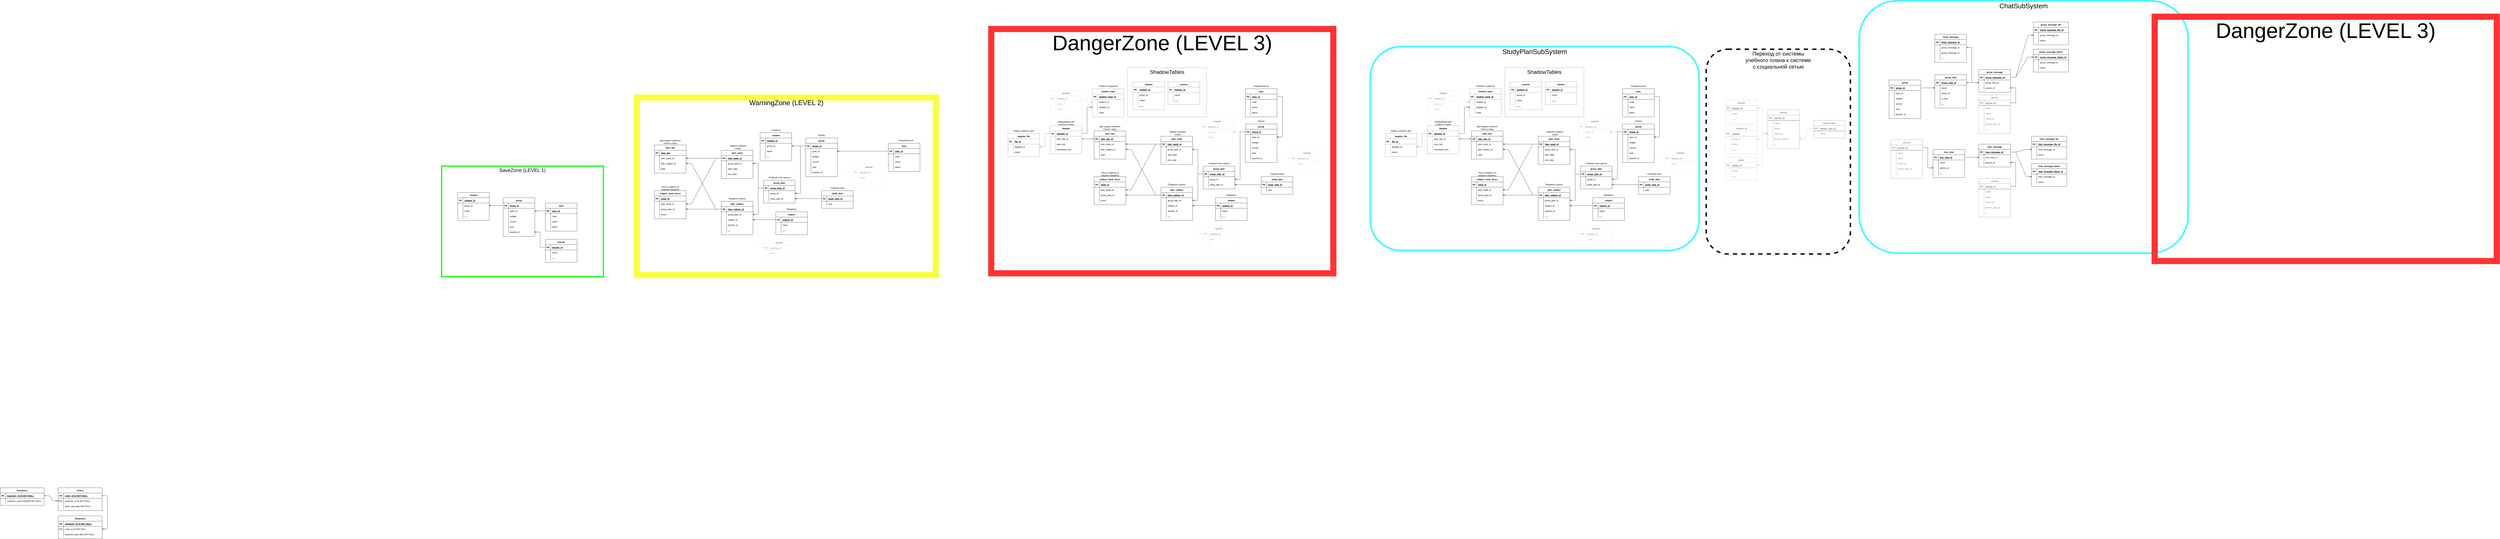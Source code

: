 <mxfile version="17.1.2" type="github">
  <diagram id="R2lEEEUBdFMjLlhIrx00" name="Page-1">
    <mxGraphModel dx="1422" dy="4094" grid="1" gridSize="10" guides="1" tooltips="1" connect="1" arrows="1" fold="1" page="1" pageScale="1" pageWidth="850" pageHeight="1100" math="0" shadow="0" extFonts="Permanent Marker^https://fonts.googleapis.com/css?family=Permanent+Marker">
      <root>
        <mxCell id="0" />
        <mxCell id="1" parent="0" />
        <mxCell id="UJxA4oeEV6R31Kruo1fh-1291" value="&lt;font style=&quot;font-size: 31px&quot;&gt;Переход от системы &lt;br&gt;учебного плана к системе &lt;br&gt;с социальной сетью&lt;/font&gt;" style="rounded=1;whiteSpace=wrap;html=1;shadow=0;glass=0;dashed=1;labelBorderColor=none;sketch=0;fontSize=12;strokeWidth=8;fillColor=none;verticalAlign=top;" vertex="1" parent="1">
          <mxGeometry x="9820" y="-2375" width="820" height="1165" as="geometry" />
        </mxCell>
        <mxCell id="UJxA4oeEV6R31Kruo1fh-1070" value="&lt;span style=&quot;font-size: 38px&quot;&gt;ChatSubSystem&lt;/span&gt;" style="rounded=1;whiteSpace=wrap;html=1;shadow=0;glass=0;labelBorderColor=none;sketch=0;fontSize=30;fontColor=default;strokeColor=#4DF9FF;strokeWidth=10;fillColor=none;verticalAlign=top;" vertex="1" parent="1">
          <mxGeometry x="10690" y="-2650" width="1870" height="1435" as="geometry" />
        </mxCell>
        <mxCell id="UJxA4oeEV6R31Kruo1fh-1069" value="&lt;font style=&quot;font-size: 38px&quot;&gt;StudyPlanSubSystem&lt;/font&gt;" style="rounded=1;whiteSpace=wrap;html=1;shadow=0;glass=0;labelBorderColor=none;sketch=0;fontSize=30;fontColor=default;strokeColor=#4DF9FF;strokeWidth=10;fillColor=none;verticalAlign=top;" vertex="1" parent="1">
          <mxGeometry x="7910" y="-2390" width="1870" height="1160" as="geometry" />
        </mxCell>
        <mxCell id="UJxA4oeEV6R31Kruo1fh-709" value="&lt;font style=&quot;font-size: 30px&quot;&gt;ShadowTables&lt;/font&gt;" style="rounded=0;whiteSpace=wrap;html=1;shadow=0;glass=0;labelBorderColor=none;sketch=0;fontSize=12;fontColor=#000000;strokeColor=#000000;strokeWidth=1;opacity=50;verticalAlign=top;" vertex="1" parent="1">
          <mxGeometry x="6530" y="-2270" width="450" height="280" as="geometry" />
        </mxCell>
        <mxCell id="C-vyLk0tnHw3VtMMgP7b-1" value="" style="edgeStyle=entityRelationEdgeStyle;endArrow=ERzeroToMany;startArrow=ERone;endFill=1;startFill=0;" parent="1" source="C-vyLk0tnHw3VtMMgP7b-24" target="C-vyLk0tnHw3VtMMgP7b-6" edge="1">
          <mxGeometry width="100" height="100" relative="1" as="geometry">
            <mxPoint x="340" y="720" as="sourcePoint" />
            <mxPoint x="440" y="620" as="targetPoint" />
          </mxGeometry>
        </mxCell>
        <mxCell id="C-vyLk0tnHw3VtMMgP7b-12" value="" style="edgeStyle=entityRelationEdgeStyle;endArrow=ERzeroToMany;startArrow=ERone;endFill=1;startFill=0;" parent="1" source="C-vyLk0tnHw3VtMMgP7b-3" target="C-vyLk0tnHw3VtMMgP7b-17" edge="1">
          <mxGeometry width="100" height="100" relative="1" as="geometry">
            <mxPoint x="400" y="180" as="sourcePoint" />
            <mxPoint x="460" y="205" as="targetPoint" />
          </mxGeometry>
        </mxCell>
        <mxCell id="C-vyLk0tnHw3VtMMgP7b-2" value="Orders" style="shape=table;startSize=30;container=1;collapsible=1;childLayout=tableLayout;fixedRows=1;rowLines=0;fontStyle=1;align=center;resizeLast=1;" parent="1" vertex="1">
          <mxGeometry x="450" y="120" width="250" height="130" as="geometry" />
        </mxCell>
        <mxCell id="C-vyLk0tnHw3VtMMgP7b-3" value="" style="shape=partialRectangle;collapsible=0;dropTarget=0;pointerEvents=0;fillColor=none;points=[[0,0.5],[1,0.5]];portConstraint=eastwest;top=0;left=0;right=0;bottom=1;" parent="C-vyLk0tnHw3VtMMgP7b-2" vertex="1">
          <mxGeometry y="30" width="250" height="30" as="geometry" />
        </mxCell>
        <mxCell id="C-vyLk0tnHw3VtMMgP7b-4" value="PK" style="shape=partialRectangle;overflow=hidden;connectable=0;fillColor=none;top=0;left=0;bottom=0;right=0;fontStyle=1;" parent="C-vyLk0tnHw3VtMMgP7b-3" vertex="1">
          <mxGeometry width="30" height="30" as="geometry" />
        </mxCell>
        <mxCell id="C-vyLk0tnHw3VtMMgP7b-5" value="order_id int NOT NULL " style="shape=partialRectangle;overflow=hidden;connectable=0;fillColor=none;top=0;left=0;bottom=0;right=0;align=left;spacingLeft=6;fontStyle=5;" parent="C-vyLk0tnHw3VtMMgP7b-3" vertex="1">
          <mxGeometry x="30" width="220" height="30" as="geometry" />
        </mxCell>
        <mxCell id="C-vyLk0tnHw3VtMMgP7b-6" value="" style="shape=partialRectangle;collapsible=0;dropTarget=0;pointerEvents=0;fillColor=none;points=[[0,0.5],[1,0.5]];portConstraint=eastwest;top=0;left=0;right=0;bottom=0;" parent="C-vyLk0tnHw3VtMMgP7b-2" vertex="1">
          <mxGeometry y="60" width="250" height="30" as="geometry" />
        </mxCell>
        <mxCell id="C-vyLk0tnHw3VtMMgP7b-7" value="FK1" style="shape=partialRectangle;overflow=hidden;connectable=0;fillColor=none;top=0;left=0;bottom=0;right=0;" parent="C-vyLk0tnHw3VtMMgP7b-6" vertex="1">
          <mxGeometry width="30" height="30" as="geometry" />
        </mxCell>
        <mxCell id="C-vyLk0tnHw3VtMMgP7b-8" value="customer_id int NOT NULL" style="shape=partialRectangle;overflow=hidden;connectable=0;fillColor=none;top=0;left=0;bottom=0;right=0;align=left;spacingLeft=6;" parent="C-vyLk0tnHw3VtMMgP7b-6" vertex="1">
          <mxGeometry x="30" width="220" height="30" as="geometry" />
        </mxCell>
        <mxCell id="C-vyLk0tnHw3VtMMgP7b-9" value="" style="shape=partialRectangle;collapsible=0;dropTarget=0;pointerEvents=0;fillColor=none;points=[[0,0.5],[1,0.5]];portConstraint=eastwest;top=0;left=0;right=0;bottom=0;" parent="C-vyLk0tnHw3VtMMgP7b-2" vertex="1">
          <mxGeometry y="90" width="250" height="30" as="geometry" />
        </mxCell>
        <mxCell id="C-vyLk0tnHw3VtMMgP7b-10" value="" style="shape=partialRectangle;overflow=hidden;connectable=0;fillColor=none;top=0;left=0;bottom=0;right=0;" parent="C-vyLk0tnHw3VtMMgP7b-9" vertex="1">
          <mxGeometry width="30" height="30" as="geometry" />
        </mxCell>
        <mxCell id="C-vyLk0tnHw3VtMMgP7b-11" value="order_date date NOT NULL" style="shape=partialRectangle;overflow=hidden;connectable=0;fillColor=none;top=0;left=0;bottom=0;right=0;align=left;spacingLeft=6;" parent="C-vyLk0tnHw3VtMMgP7b-9" vertex="1">
          <mxGeometry x="30" width="220" height="30" as="geometry" />
        </mxCell>
        <mxCell id="C-vyLk0tnHw3VtMMgP7b-13" value="Shipments" style="shape=table;startSize=30;container=1;collapsible=1;childLayout=tableLayout;fixedRows=1;rowLines=0;fontStyle=1;align=center;resizeLast=1;" parent="1" vertex="1">
          <mxGeometry x="450" y="280" width="250" height="130" as="geometry" />
        </mxCell>
        <mxCell id="C-vyLk0tnHw3VtMMgP7b-14" value="" style="shape=partialRectangle;collapsible=0;dropTarget=0;pointerEvents=0;fillColor=none;points=[[0,0.5],[1,0.5]];portConstraint=eastwest;top=0;left=0;right=0;bottom=1;" parent="C-vyLk0tnHw3VtMMgP7b-13" vertex="1">
          <mxGeometry y="30" width="250" height="30" as="geometry" />
        </mxCell>
        <mxCell id="C-vyLk0tnHw3VtMMgP7b-15" value="PK" style="shape=partialRectangle;overflow=hidden;connectable=0;fillColor=none;top=0;left=0;bottom=0;right=0;fontStyle=1;" parent="C-vyLk0tnHw3VtMMgP7b-14" vertex="1">
          <mxGeometry width="30" height="30" as="geometry" />
        </mxCell>
        <mxCell id="C-vyLk0tnHw3VtMMgP7b-16" value="shipment_id int NOT NULL " style="shape=partialRectangle;overflow=hidden;connectable=0;fillColor=none;top=0;left=0;bottom=0;right=0;align=left;spacingLeft=6;fontStyle=5;" parent="C-vyLk0tnHw3VtMMgP7b-14" vertex="1">
          <mxGeometry x="30" width="220" height="30" as="geometry" />
        </mxCell>
        <mxCell id="C-vyLk0tnHw3VtMMgP7b-17" value="" style="shape=partialRectangle;collapsible=0;dropTarget=0;pointerEvents=0;fillColor=none;points=[[0,0.5],[1,0.5]];portConstraint=eastwest;top=0;left=0;right=0;bottom=0;" parent="C-vyLk0tnHw3VtMMgP7b-13" vertex="1">
          <mxGeometry y="60" width="250" height="30" as="geometry" />
        </mxCell>
        <mxCell id="C-vyLk0tnHw3VtMMgP7b-18" value="FK1" style="shape=partialRectangle;overflow=hidden;connectable=0;fillColor=none;top=0;left=0;bottom=0;right=0;" parent="C-vyLk0tnHw3VtMMgP7b-17" vertex="1">
          <mxGeometry width="30" height="30" as="geometry" />
        </mxCell>
        <mxCell id="C-vyLk0tnHw3VtMMgP7b-19" value="order_id int NOT NULL" style="shape=partialRectangle;overflow=hidden;connectable=0;fillColor=none;top=0;left=0;bottom=0;right=0;align=left;spacingLeft=6;" parent="C-vyLk0tnHw3VtMMgP7b-17" vertex="1">
          <mxGeometry x="30" width="220" height="30" as="geometry" />
        </mxCell>
        <mxCell id="C-vyLk0tnHw3VtMMgP7b-20" value="" style="shape=partialRectangle;collapsible=0;dropTarget=0;pointerEvents=0;fillColor=none;points=[[0,0.5],[1,0.5]];portConstraint=eastwest;top=0;left=0;right=0;bottom=0;" parent="C-vyLk0tnHw3VtMMgP7b-13" vertex="1">
          <mxGeometry y="90" width="250" height="30" as="geometry" />
        </mxCell>
        <mxCell id="C-vyLk0tnHw3VtMMgP7b-21" value="" style="shape=partialRectangle;overflow=hidden;connectable=0;fillColor=none;top=0;left=0;bottom=0;right=0;" parent="C-vyLk0tnHw3VtMMgP7b-20" vertex="1">
          <mxGeometry width="30" height="30" as="geometry" />
        </mxCell>
        <mxCell id="C-vyLk0tnHw3VtMMgP7b-22" value="shipment_date date NOT NULL" style="shape=partialRectangle;overflow=hidden;connectable=0;fillColor=none;top=0;left=0;bottom=0;right=0;align=left;spacingLeft=6;" parent="C-vyLk0tnHw3VtMMgP7b-20" vertex="1">
          <mxGeometry x="30" width="220" height="30" as="geometry" />
        </mxCell>
        <mxCell id="C-vyLk0tnHw3VtMMgP7b-23" value="Customers" style="shape=table;startSize=30;container=1;collapsible=1;childLayout=tableLayout;fixedRows=1;rowLines=0;fontStyle=1;align=center;resizeLast=1;" parent="1" vertex="1">
          <mxGeometry x="120" y="120" width="250" height="100" as="geometry" />
        </mxCell>
        <mxCell id="C-vyLk0tnHw3VtMMgP7b-24" value="" style="shape=partialRectangle;collapsible=0;dropTarget=0;pointerEvents=0;fillColor=none;points=[[0,0.5],[1,0.5]];portConstraint=eastwest;top=0;left=0;right=0;bottom=1;" parent="C-vyLk0tnHw3VtMMgP7b-23" vertex="1">
          <mxGeometry y="30" width="250" height="30" as="geometry" />
        </mxCell>
        <mxCell id="C-vyLk0tnHw3VtMMgP7b-25" value="PK" style="shape=partialRectangle;overflow=hidden;connectable=0;fillColor=none;top=0;left=0;bottom=0;right=0;fontStyle=1;" parent="C-vyLk0tnHw3VtMMgP7b-24" vertex="1">
          <mxGeometry width="30" height="30" as="geometry" />
        </mxCell>
        <mxCell id="C-vyLk0tnHw3VtMMgP7b-26" value="customer_id int NOT NULL " style="shape=partialRectangle;overflow=hidden;connectable=0;fillColor=none;top=0;left=0;bottom=0;right=0;align=left;spacingLeft=6;fontStyle=5;" parent="C-vyLk0tnHw3VtMMgP7b-24" vertex="1">
          <mxGeometry x="30" width="220" height="30" as="geometry" />
        </mxCell>
        <mxCell id="C-vyLk0tnHw3VtMMgP7b-27" value="" style="shape=partialRectangle;collapsible=0;dropTarget=0;pointerEvents=0;fillColor=none;points=[[0,0.5],[1,0.5]];portConstraint=eastwest;top=0;left=0;right=0;bottom=0;" parent="C-vyLk0tnHw3VtMMgP7b-23" vertex="1">
          <mxGeometry y="60" width="250" height="30" as="geometry" />
        </mxCell>
        <mxCell id="C-vyLk0tnHw3VtMMgP7b-28" value="" style="shape=partialRectangle;overflow=hidden;connectable=0;fillColor=none;top=0;left=0;bottom=0;right=0;" parent="C-vyLk0tnHw3VtMMgP7b-27" vertex="1">
          <mxGeometry width="30" height="30" as="geometry" />
        </mxCell>
        <mxCell id="C-vyLk0tnHw3VtMMgP7b-29" value="customer_name char(50) NOT NULL" style="shape=partialRectangle;overflow=hidden;connectable=0;fillColor=none;top=0;left=0;bottom=0;right=0;align=left;spacingLeft=6;" parent="C-vyLk0tnHw3VtMMgP7b-27" vertex="1">
          <mxGeometry x="30" width="220" height="30" as="geometry" />
        </mxCell>
        <mxCell id="UJxA4oeEV6R31Kruo1fh-1" value="&lt;font style=&quot;font-size: 28px&quot;&gt;SaveZone (LEVEL 1)&lt;/font&gt;" style="rounded=0;whiteSpace=wrap;html=1;fillColor=none;strokeColor=#12FF0A;strokeWidth=7;verticalAlign=top;" vertex="1" parent="1">
          <mxGeometry x="2630" y="-1710" width="920" height="630" as="geometry" />
        </mxCell>
        <mxCell id="UJxA4oeEV6R31Kruo1fh-2" value="spec" style="shape=table;startSize=30;container=1;collapsible=1;childLayout=tableLayout;fixedRows=1;rowLines=0;fontStyle=1;align=center;resizeLast=1;" vertex="1" parent="1">
          <mxGeometry x="3220" y="-1500" width="180" height="160" as="geometry" />
        </mxCell>
        <mxCell id="UJxA4oeEV6R31Kruo1fh-3" value="" style="shape=tableRow;horizontal=0;startSize=0;swimlaneHead=0;swimlaneBody=0;fillColor=none;collapsible=0;dropTarget=0;points=[[0,0.5],[1,0.5]];portConstraint=eastwest;top=0;left=0;right=0;bottom=1;" vertex="1" parent="UJxA4oeEV6R31Kruo1fh-2">
          <mxGeometry y="30" width="180" height="30" as="geometry" />
        </mxCell>
        <mxCell id="UJxA4oeEV6R31Kruo1fh-4" value="PK" style="shape=partialRectangle;connectable=0;fillColor=none;top=0;left=0;bottom=0;right=0;fontStyle=1;overflow=hidden;" vertex="1" parent="UJxA4oeEV6R31Kruo1fh-3">
          <mxGeometry width="30" height="30" as="geometry">
            <mxRectangle width="30" height="30" as="alternateBounds" />
          </mxGeometry>
        </mxCell>
        <mxCell id="UJxA4oeEV6R31Kruo1fh-5" value="spec_id" style="shape=partialRectangle;connectable=0;fillColor=none;top=0;left=0;bottom=0;right=0;align=left;spacingLeft=6;fontStyle=5;overflow=hidden;" vertex="1" parent="UJxA4oeEV6R31Kruo1fh-3">
          <mxGeometry x="30" width="150" height="30" as="geometry">
            <mxRectangle width="150" height="30" as="alternateBounds" />
          </mxGeometry>
        </mxCell>
        <mxCell id="UJxA4oeEV6R31Kruo1fh-6" value="" style="shape=tableRow;horizontal=0;startSize=0;swimlaneHead=0;swimlaneBody=0;fillColor=none;collapsible=0;dropTarget=0;points=[[0,0.5],[1,0.5]];portConstraint=eastwest;top=0;left=0;right=0;bottom=0;" vertex="1" parent="UJxA4oeEV6R31Kruo1fh-2">
          <mxGeometry y="60" width="180" height="30" as="geometry" />
        </mxCell>
        <mxCell id="UJxA4oeEV6R31Kruo1fh-7" value="" style="shape=partialRectangle;connectable=0;fillColor=none;top=0;left=0;bottom=0;right=0;editable=1;overflow=hidden;" vertex="1" parent="UJxA4oeEV6R31Kruo1fh-6">
          <mxGeometry width="30" height="30" as="geometry">
            <mxRectangle width="30" height="30" as="alternateBounds" />
          </mxGeometry>
        </mxCell>
        <mxCell id="UJxA4oeEV6R31Kruo1fh-8" value="code" style="shape=partialRectangle;connectable=0;fillColor=none;top=0;left=0;bottom=0;right=0;align=left;spacingLeft=6;overflow=hidden;" vertex="1" parent="UJxA4oeEV6R31Kruo1fh-6">
          <mxGeometry x="30" width="150" height="30" as="geometry">
            <mxRectangle width="150" height="30" as="alternateBounds" />
          </mxGeometry>
        </mxCell>
        <mxCell id="UJxA4oeEV6R31Kruo1fh-9" value="" style="shape=tableRow;horizontal=0;startSize=0;swimlaneHead=0;swimlaneBody=0;fillColor=none;collapsible=0;dropTarget=0;points=[[0,0.5],[1,0.5]];portConstraint=eastwest;top=0;left=0;right=0;bottom=0;" vertex="1" parent="UJxA4oeEV6R31Kruo1fh-2">
          <mxGeometry y="90" width="180" height="30" as="geometry" />
        </mxCell>
        <mxCell id="UJxA4oeEV6R31Kruo1fh-10" value="" style="shape=partialRectangle;connectable=0;fillColor=none;top=0;left=0;bottom=0;right=0;editable=1;overflow=hidden;" vertex="1" parent="UJxA4oeEV6R31Kruo1fh-9">
          <mxGeometry width="30" height="30" as="geometry">
            <mxRectangle width="30" height="30" as="alternateBounds" />
          </mxGeometry>
        </mxCell>
        <mxCell id="UJxA4oeEV6R31Kruo1fh-11" value="name" style="shape=partialRectangle;connectable=0;fillColor=none;top=0;left=0;bottom=0;right=0;align=left;spacingLeft=6;overflow=hidden;" vertex="1" parent="UJxA4oeEV6R31Kruo1fh-9">
          <mxGeometry x="30" width="150" height="30" as="geometry">
            <mxRectangle width="150" height="30" as="alternateBounds" />
          </mxGeometry>
        </mxCell>
        <mxCell id="UJxA4oeEV6R31Kruo1fh-12" value="" style="shape=tableRow;horizontal=0;startSize=0;swimlaneHead=0;swimlaneBody=0;fillColor=none;collapsible=0;dropTarget=0;points=[[0,0.5],[1,0.5]];portConstraint=eastwest;top=0;left=0;right=0;bottom=0;" vertex="1" parent="UJxA4oeEV6R31Kruo1fh-2">
          <mxGeometry y="120" width="180" height="30" as="geometry" />
        </mxCell>
        <mxCell id="UJxA4oeEV6R31Kruo1fh-13" value="" style="shape=partialRectangle;connectable=0;fillColor=none;top=0;left=0;bottom=0;right=0;editable=1;overflow=hidden;" vertex="1" parent="UJxA4oeEV6R31Kruo1fh-12">
          <mxGeometry width="30" height="30" as="geometry">
            <mxRectangle width="30" height="30" as="alternateBounds" />
          </mxGeometry>
        </mxCell>
        <mxCell id="UJxA4oeEV6R31Kruo1fh-14" value="about" style="shape=partialRectangle;connectable=0;fillColor=none;top=0;left=0;bottom=0;right=0;align=left;spacingLeft=6;overflow=hidden;" vertex="1" parent="UJxA4oeEV6R31Kruo1fh-12">
          <mxGeometry x="30" width="150" height="30" as="geometry">
            <mxRectangle width="150" height="30" as="alternateBounds" />
          </mxGeometry>
        </mxCell>
        <mxCell id="UJxA4oeEV6R31Kruo1fh-15" value="group" style="shape=table;startSize=30;container=1;collapsible=1;childLayout=tableLayout;fixedRows=1;rowLines=0;fontStyle=1;align=center;resizeLast=1;" vertex="1" parent="1">
          <mxGeometry x="2980" y="-1530" width="180" height="220" as="geometry" />
        </mxCell>
        <mxCell id="UJxA4oeEV6R31Kruo1fh-16" value="" style="shape=tableRow;horizontal=0;startSize=0;swimlaneHead=0;swimlaneBody=0;fillColor=none;collapsible=0;dropTarget=0;points=[[0,0.5],[1,0.5]];portConstraint=eastwest;top=0;left=0;right=0;bottom=1;" vertex="1" parent="UJxA4oeEV6R31Kruo1fh-15">
          <mxGeometry y="30" width="180" height="30" as="geometry" />
        </mxCell>
        <mxCell id="UJxA4oeEV6R31Kruo1fh-17" value="PK" style="shape=partialRectangle;connectable=0;fillColor=none;top=0;left=0;bottom=0;right=0;fontStyle=1;overflow=hidden;" vertex="1" parent="UJxA4oeEV6R31Kruo1fh-16">
          <mxGeometry width="30" height="30" as="geometry">
            <mxRectangle width="30" height="30" as="alternateBounds" />
          </mxGeometry>
        </mxCell>
        <mxCell id="UJxA4oeEV6R31Kruo1fh-18" value="group_id" style="shape=partialRectangle;connectable=0;fillColor=none;top=0;left=0;bottom=0;right=0;align=left;spacingLeft=6;fontStyle=5;overflow=hidden;" vertex="1" parent="UJxA4oeEV6R31Kruo1fh-16">
          <mxGeometry x="30" width="150" height="30" as="geometry">
            <mxRectangle width="150" height="30" as="alternateBounds" />
          </mxGeometry>
        </mxCell>
        <mxCell id="UJxA4oeEV6R31Kruo1fh-19" value="" style="shape=tableRow;horizontal=0;startSize=0;swimlaneHead=0;swimlaneBody=0;fillColor=none;collapsible=0;dropTarget=0;points=[[0,0.5],[1,0.5]];portConstraint=eastwest;top=0;left=0;right=0;bottom=0;" vertex="1" parent="UJxA4oeEV6R31Kruo1fh-15">
          <mxGeometry y="60" width="180" height="30" as="geometry" />
        </mxCell>
        <mxCell id="UJxA4oeEV6R31Kruo1fh-20" value="" style="shape=partialRectangle;connectable=0;fillColor=none;top=0;left=0;bottom=0;right=0;editable=1;overflow=hidden;" vertex="1" parent="UJxA4oeEV6R31Kruo1fh-19">
          <mxGeometry width="30" height="30" as="geometry">
            <mxRectangle width="30" height="30" as="alternateBounds" />
          </mxGeometry>
        </mxCell>
        <mxCell id="UJxA4oeEV6R31Kruo1fh-21" value="spec_id" style="shape=partialRectangle;connectable=0;fillColor=none;top=0;left=0;bottom=0;right=0;align=left;spacingLeft=6;overflow=hidden;" vertex="1" parent="UJxA4oeEV6R31Kruo1fh-19">
          <mxGeometry x="30" width="150" height="30" as="geometry">
            <mxRectangle width="150" height="30" as="alternateBounds" />
          </mxGeometry>
        </mxCell>
        <mxCell id="UJxA4oeEV6R31Kruo1fh-22" value="" style="shape=tableRow;horizontal=0;startSize=0;swimlaneHead=0;swimlaneBody=0;fillColor=none;collapsible=0;dropTarget=0;points=[[0,0.5],[1,0.5]];portConstraint=eastwest;top=0;left=0;right=0;bottom=0;" vertex="1" parent="UJxA4oeEV6R31Kruo1fh-15">
          <mxGeometry y="90" width="180" height="30" as="geometry" />
        </mxCell>
        <mxCell id="UJxA4oeEV6R31Kruo1fh-23" value="" style="shape=partialRectangle;connectable=0;fillColor=none;top=0;left=0;bottom=0;right=0;editable=1;overflow=hidden;" vertex="1" parent="UJxA4oeEV6R31Kruo1fh-22">
          <mxGeometry width="30" height="30" as="geometry">
            <mxRectangle width="30" height="30" as="alternateBounds" />
          </mxGeometry>
        </mxCell>
        <mxCell id="UJxA4oeEV6R31Kruo1fh-24" value="budget" style="shape=partialRectangle;connectable=0;fillColor=none;top=0;left=0;bottom=0;right=0;align=left;spacingLeft=6;overflow=hidden;" vertex="1" parent="UJxA4oeEV6R31Kruo1fh-22">
          <mxGeometry x="30" width="150" height="30" as="geometry">
            <mxRectangle width="150" height="30" as="alternateBounds" />
          </mxGeometry>
        </mxCell>
        <mxCell id="UJxA4oeEV6R31Kruo1fh-25" value="" style="shape=tableRow;horizontal=0;startSize=0;swimlaneHead=0;swimlaneBody=0;fillColor=none;collapsible=0;dropTarget=0;points=[[0,0.5],[1,0.5]];portConstraint=eastwest;top=0;left=0;right=0;bottom=0;" vertex="1" parent="UJxA4oeEV6R31Kruo1fh-15">
          <mxGeometry y="120" width="180" height="30" as="geometry" />
        </mxCell>
        <mxCell id="UJxA4oeEV6R31Kruo1fh-26" value="" style="shape=partialRectangle;connectable=0;fillColor=none;top=0;left=0;bottom=0;right=0;editable=1;overflow=hidden;" vertex="1" parent="UJxA4oeEV6R31Kruo1fh-25">
          <mxGeometry width="30" height="30" as="geometry">
            <mxRectangle width="30" height="30" as="alternateBounds" />
          </mxGeometry>
        </mxCell>
        <mxCell id="UJxA4oeEV6R31Kruo1fh-27" value="course" style="shape=partialRectangle;connectable=0;fillColor=none;top=0;left=0;bottom=0;right=0;align=left;spacingLeft=6;overflow=hidden;" vertex="1" parent="UJxA4oeEV6R31Kruo1fh-25">
          <mxGeometry x="30" width="150" height="30" as="geometry">
            <mxRectangle width="150" height="30" as="alternateBounds" />
          </mxGeometry>
        </mxCell>
        <mxCell id="UJxA4oeEV6R31Kruo1fh-28" value="" style="shape=tableRow;horizontal=0;startSize=0;swimlaneHead=0;swimlaneBody=0;fillColor=none;collapsible=0;dropTarget=0;points=[[0,0.5],[1,0.5]];portConstraint=eastwest;top=0;left=0;right=0;bottom=0;" vertex="1" parent="UJxA4oeEV6R31Kruo1fh-15">
          <mxGeometry y="150" width="180" height="30" as="geometry" />
        </mxCell>
        <mxCell id="UJxA4oeEV6R31Kruo1fh-29" value="" style="shape=partialRectangle;connectable=0;fillColor=none;top=0;left=0;bottom=0;right=0;editable=1;overflow=hidden;" vertex="1" parent="UJxA4oeEV6R31Kruo1fh-28">
          <mxGeometry width="30" height="30" as="geometry">
            <mxRectangle width="30" height="30" as="alternateBounds" />
          </mxGeometry>
        </mxCell>
        <mxCell id="UJxA4oeEV6R31Kruo1fh-30" value="year" style="shape=partialRectangle;connectable=0;fillColor=none;top=0;left=0;bottom=0;right=0;align=left;spacingLeft=6;overflow=hidden;" vertex="1" parent="UJxA4oeEV6R31Kruo1fh-28">
          <mxGeometry x="30" width="150" height="30" as="geometry">
            <mxRectangle width="150" height="30" as="alternateBounds" />
          </mxGeometry>
        </mxCell>
        <mxCell id="UJxA4oeEV6R31Kruo1fh-31" value="" style="shape=tableRow;horizontal=0;startSize=0;swimlaneHead=0;swimlaneBody=0;fillColor=none;collapsible=0;dropTarget=0;points=[[0,0.5],[1,0.5]];portConstraint=eastwest;top=0;left=0;right=0;bottom=0;" vertex="1" parent="UJxA4oeEV6R31Kruo1fh-15">
          <mxGeometry y="180" width="180" height="30" as="geometry" />
        </mxCell>
        <mxCell id="UJxA4oeEV6R31Kruo1fh-32" value="" style="shape=partialRectangle;connectable=0;fillColor=none;top=0;left=0;bottom=0;right=0;editable=1;overflow=hidden;" vertex="1" parent="UJxA4oeEV6R31Kruo1fh-31">
          <mxGeometry width="30" height="30" as="geometry">
            <mxRectangle width="30" height="30" as="alternateBounds" />
          </mxGeometry>
        </mxCell>
        <mxCell id="UJxA4oeEV6R31Kruo1fh-33" value="teacher_id" style="shape=partialRectangle;connectable=0;fillColor=none;top=0;left=0;bottom=0;right=0;align=left;spacingLeft=6;overflow=hidden;" vertex="1" parent="UJxA4oeEV6R31Kruo1fh-31">
          <mxGeometry x="30" width="150" height="30" as="geometry">
            <mxRectangle width="150" height="30" as="alternateBounds" />
          </mxGeometry>
        </mxCell>
        <mxCell id="UJxA4oeEV6R31Kruo1fh-34" value="student" style="shape=table;startSize=30;container=1;collapsible=1;childLayout=tableLayout;fixedRows=1;rowLines=0;fontStyle=1;align=center;resizeLast=1;" vertex="1" parent="1">
          <mxGeometry x="2721.78" y="-1560" width="179" height="160" as="geometry" />
        </mxCell>
        <mxCell id="UJxA4oeEV6R31Kruo1fh-35" value="" style="shape=tableRow;horizontal=0;startSize=0;swimlaneHead=0;swimlaneBody=0;fillColor=none;collapsible=0;dropTarget=0;points=[[0,0.5],[1,0.5]];portConstraint=eastwest;top=0;left=0;right=0;bottom=1;" vertex="1" parent="UJxA4oeEV6R31Kruo1fh-34">
          <mxGeometry y="30" width="179" height="30" as="geometry" />
        </mxCell>
        <mxCell id="UJxA4oeEV6R31Kruo1fh-36" value="PK" style="shape=partialRectangle;connectable=0;fillColor=none;top=0;left=0;bottom=0;right=0;fontStyle=1;overflow=hidden;" vertex="1" parent="UJxA4oeEV6R31Kruo1fh-35">
          <mxGeometry width="30" height="30" as="geometry">
            <mxRectangle width="30" height="30" as="alternateBounds" />
          </mxGeometry>
        </mxCell>
        <mxCell id="UJxA4oeEV6R31Kruo1fh-37" value="student_id" style="shape=partialRectangle;connectable=0;fillColor=none;top=0;left=0;bottom=0;right=0;align=left;spacingLeft=6;fontStyle=5;overflow=hidden;" vertex="1" parent="UJxA4oeEV6R31Kruo1fh-35">
          <mxGeometry x="30" width="149" height="30" as="geometry">
            <mxRectangle width="149" height="30" as="alternateBounds" />
          </mxGeometry>
        </mxCell>
        <mxCell id="UJxA4oeEV6R31Kruo1fh-38" value="" style="shape=tableRow;horizontal=0;startSize=0;swimlaneHead=0;swimlaneBody=0;fillColor=none;collapsible=0;dropTarget=0;points=[[0,0.5],[1,0.5]];portConstraint=eastwest;top=0;left=0;right=0;bottom=0;" vertex="1" parent="UJxA4oeEV6R31Kruo1fh-34">
          <mxGeometry y="60" width="179" height="30" as="geometry" />
        </mxCell>
        <mxCell id="UJxA4oeEV6R31Kruo1fh-39" value="" style="shape=partialRectangle;connectable=0;fillColor=none;top=0;left=0;bottom=0;right=0;editable=1;overflow=hidden;" vertex="1" parent="UJxA4oeEV6R31Kruo1fh-38">
          <mxGeometry width="30" height="30" as="geometry">
            <mxRectangle width="30" height="30" as="alternateBounds" />
          </mxGeometry>
        </mxCell>
        <mxCell id="UJxA4oeEV6R31Kruo1fh-40" value="group_id" style="shape=partialRectangle;connectable=0;fillColor=none;top=0;left=0;bottom=0;right=0;align=left;spacingLeft=6;overflow=hidden;" vertex="1" parent="UJxA4oeEV6R31Kruo1fh-38">
          <mxGeometry x="30" width="149" height="30" as="geometry">
            <mxRectangle width="149" height="30" as="alternateBounds" />
          </mxGeometry>
        </mxCell>
        <mxCell id="UJxA4oeEV6R31Kruo1fh-41" value="" style="shape=tableRow;horizontal=0;startSize=0;swimlaneHead=0;swimlaneBody=0;fillColor=none;collapsible=0;dropTarget=0;points=[[0,0.5],[1,0.5]];portConstraint=eastwest;top=0;left=0;right=0;bottom=0;" vertex="1" parent="UJxA4oeEV6R31Kruo1fh-34">
          <mxGeometry y="90" width="179" height="30" as="geometry" />
        </mxCell>
        <mxCell id="UJxA4oeEV6R31Kruo1fh-42" value="" style="shape=partialRectangle;connectable=0;fillColor=none;top=0;left=0;bottom=0;right=0;editable=1;overflow=hidden;" vertex="1" parent="UJxA4oeEV6R31Kruo1fh-41">
          <mxGeometry width="30" height="30" as="geometry">
            <mxRectangle width="30" height="30" as="alternateBounds" />
          </mxGeometry>
        </mxCell>
        <mxCell id="UJxA4oeEV6R31Kruo1fh-43" value="name" style="shape=partialRectangle;connectable=0;fillColor=none;top=0;left=0;bottom=0;right=0;align=left;spacingLeft=6;overflow=hidden;" vertex="1" parent="UJxA4oeEV6R31Kruo1fh-41">
          <mxGeometry x="30" width="149" height="30" as="geometry">
            <mxRectangle width="149" height="30" as="alternateBounds" />
          </mxGeometry>
        </mxCell>
        <mxCell id="UJxA4oeEV6R31Kruo1fh-44" value="" style="shape=tableRow;horizontal=0;startSize=0;swimlaneHead=0;swimlaneBody=0;fillColor=none;collapsible=0;dropTarget=0;points=[[0,0.5],[1,0.5]];portConstraint=eastwest;top=0;left=0;right=0;bottom=0;" vertex="1" parent="UJxA4oeEV6R31Kruo1fh-34">
          <mxGeometry y="120" width="179" height="30" as="geometry" />
        </mxCell>
        <mxCell id="UJxA4oeEV6R31Kruo1fh-45" value="" style="shape=partialRectangle;connectable=0;fillColor=none;top=0;left=0;bottom=0;right=0;editable=1;overflow=hidden;" vertex="1" parent="UJxA4oeEV6R31Kruo1fh-44">
          <mxGeometry width="30" height="30" as="geometry">
            <mxRectangle width="30" height="30" as="alternateBounds" />
          </mxGeometry>
        </mxCell>
        <mxCell id="UJxA4oeEV6R31Kruo1fh-46" value="....." style="shape=partialRectangle;connectable=0;fillColor=none;top=0;left=0;bottom=0;right=0;align=left;spacingLeft=6;overflow=hidden;fontStyle=1" vertex="1" parent="UJxA4oeEV6R31Kruo1fh-44">
          <mxGeometry x="30" width="149" height="30" as="geometry">
            <mxRectangle width="149" height="30" as="alternateBounds" />
          </mxGeometry>
        </mxCell>
        <mxCell id="UJxA4oeEV6R31Kruo1fh-47" value="" style="edgeStyle=entityRelationEdgeStyle;fontSize=12;html=1;endArrow=ERoneToMany;rounded=0;" edge="1" parent="1" source="UJxA4oeEV6R31Kruo1fh-3" target="UJxA4oeEV6R31Kruo1fh-19">
          <mxGeometry width="100" height="100" relative="1" as="geometry">
            <mxPoint x="3160" y="-1210" as="sourcePoint" />
            <mxPoint x="3260" y="-1310" as="targetPoint" />
          </mxGeometry>
        </mxCell>
        <mxCell id="UJxA4oeEV6R31Kruo1fh-48" value="teacher" style="shape=table;startSize=30;container=1;collapsible=1;childLayout=tableLayout;fixedRows=1;rowLines=0;fontStyle=1;align=center;resizeLast=1;" vertex="1" parent="1">
          <mxGeometry x="3220" y="-1293" width="180" height="130" as="geometry" />
        </mxCell>
        <mxCell id="UJxA4oeEV6R31Kruo1fh-49" value="" style="shape=tableRow;horizontal=0;startSize=0;swimlaneHead=0;swimlaneBody=0;fillColor=none;collapsible=0;dropTarget=0;points=[[0,0.5],[1,0.5]];portConstraint=eastwest;top=0;left=0;right=0;bottom=1;" vertex="1" parent="UJxA4oeEV6R31Kruo1fh-48">
          <mxGeometry y="30" width="180" height="30" as="geometry" />
        </mxCell>
        <mxCell id="UJxA4oeEV6R31Kruo1fh-50" value="PK" style="shape=partialRectangle;connectable=0;fillColor=none;top=0;left=0;bottom=0;right=0;fontStyle=1;overflow=hidden;" vertex="1" parent="UJxA4oeEV6R31Kruo1fh-49">
          <mxGeometry width="30" height="30" as="geometry">
            <mxRectangle width="30" height="30" as="alternateBounds" />
          </mxGeometry>
        </mxCell>
        <mxCell id="UJxA4oeEV6R31Kruo1fh-51" value="teacher_id" style="shape=partialRectangle;connectable=0;fillColor=none;top=0;left=0;bottom=0;right=0;align=left;spacingLeft=6;fontStyle=5;overflow=hidden;" vertex="1" parent="UJxA4oeEV6R31Kruo1fh-49">
          <mxGeometry x="30" width="150" height="30" as="geometry">
            <mxRectangle width="150" height="30" as="alternateBounds" />
          </mxGeometry>
        </mxCell>
        <mxCell id="UJxA4oeEV6R31Kruo1fh-52" value="" style="shape=tableRow;horizontal=0;startSize=0;swimlaneHead=0;swimlaneBody=0;fillColor=none;collapsible=0;dropTarget=0;points=[[0,0.5],[1,0.5]];portConstraint=eastwest;top=0;left=0;right=0;bottom=0;" vertex="1" parent="UJxA4oeEV6R31Kruo1fh-48">
          <mxGeometry y="60" width="180" height="30" as="geometry" />
        </mxCell>
        <mxCell id="UJxA4oeEV6R31Kruo1fh-53" value="" style="shape=partialRectangle;connectable=0;fillColor=none;top=0;left=0;bottom=0;right=0;editable=1;overflow=hidden;" vertex="1" parent="UJxA4oeEV6R31Kruo1fh-52">
          <mxGeometry width="30" height="30" as="geometry">
            <mxRectangle width="30" height="30" as="alternateBounds" />
          </mxGeometry>
        </mxCell>
        <mxCell id="UJxA4oeEV6R31Kruo1fh-54" value="name" style="shape=partialRectangle;connectable=0;fillColor=none;top=0;left=0;bottom=0;right=0;align=left;spacingLeft=6;overflow=hidden;" vertex="1" parent="UJxA4oeEV6R31Kruo1fh-52">
          <mxGeometry x="30" width="150" height="30" as="geometry">
            <mxRectangle width="150" height="30" as="alternateBounds" />
          </mxGeometry>
        </mxCell>
        <mxCell id="UJxA4oeEV6R31Kruo1fh-55" value="" style="shape=tableRow;horizontal=0;startSize=0;swimlaneHead=0;swimlaneBody=0;fillColor=none;collapsible=0;dropTarget=0;points=[[0,0.5],[1,0.5]];portConstraint=eastwest;top=0;left=0;right=0;bottom=0;" vertex="1" parent="UJxA4oeEV6R31Kruo1fh-48">
          <mxGeometry y="90" width="180" height="30" as="geometry" />
        </mxCell>
        <mxCell id="UJxA4oeEV6R31Kruo1fh-56" value="" style="shape=partialRectangle;connectable=0;fillColor=none;top=0;left=0;bottom=0;right=0;editable=1;overflow=hidden;" vertex="1" parent="UJxA4oeEV6R31Kruo1fh-55">
          <mxGeometry width="30" height="30" as="geometry">
            <mxRectangle width="30" height="30" as="alternateBounds" />
          </mxGeometry>
        </mxCell>
        <mxCell id="UJxA4oeEV6R31Kruo1fh-57" value="....." style="shape=partialRectangle;connectable=0;fillColor=none;top=0;left=0;bottom=0;right=0;align=left;spacingLeft=6;overflow=hidden;fontStyle=1" vertex="1" parent="UJxA4oeEV6R31Kruo1fh-55">
          <mxGeometry x="30" width="150" height="30" as="geometry">
            <mxRectangle width="150" height="30" as="alternateBounds" />
          </mxGeometry>
        </mxCell>
        <mxCell id="UJxA4oeEV6R31Kruo1fh-58" value="" style="edgeStyle=entityRelationEdgeStyle;fontSize=12;html=1;endArrow=ERoneToMany;rounded=0;" edge="1" parent="1" source="UJxA4oeEV6R31Kruo1fh-49" target="UJxA4oeEV6R31Kruo1fh-31">
          <mxGeometry width="100" height="100" relative="1" as="geometry">
            <mxPoint x="3110" y="-1300" as="sourcePoint" />
            <mxPoint x="3210" y="-1400" as="targetPoint" />
          </mxGeometry>
        </mxCell>
        <mxCell id="UJxA4oeEV6R31Kruo1fh-59" value="" style="edgeStyle=entityRelationEdgeStyle;fontSize=12;html=1;endArrow=ERoneToMany;rounded=0;" edge="1" parent="1" source="UJxA4oeEV6R31Kruo1fh-16" target="UJxA4oeEV6R31Kruo1fh-38">
          <mxGeometry width="100" height="100" relative="1" as="geometry">
            <mxPoint x="2890" y="-1350" as="sourcePoint" />
            <mxPoint x="2990" y="-1450" as="targetPoint" />
          </mxGeometry>
        </mxCell>
        <mxCell id="UJxA4oeEV6R31Kruo1fh-145" value="&lt;font style=&quot;font-size: 39px&quot;&gt;WarningZone (LEVEL 2)&lt;/font&gt;" style="rounded=0;html=1;fillColor=none;strokeColor=#F9FF40;strokeWidth=35;verticalAlign=top;glass=0;shadow=0;sketch=0;whiteSpace=wrap;labelBorderColor=none;" vertex="1" parent="1">
          <mxGeometry x="3740" y="-2100" width="1700" height="1010" as="geometry" />
        </mxCell>
        <mxCell id="UJxA4oeEV6R31Kruo1fh-146" value="spec" style="shape=table;startSize=30;container=1;collapsible=1;childLayout=tableLayout;fixedRows=1;rowLines=0;fontStyle=1;align=center;resizeLast=1;" vertex="1" parent="1">
          <mxGeometry x="5170" y="-1840" width="180" height="160" as="geometry" />
        </mxCell>
        <mxCell id="UJxA4oeEV6R31Kruo1fh-147" value="" style="shape=tableRow;horizontal=0;startSize=0;swimlaneHead=0;swimlaneBody=0;fillColor=none;collapsible=0;dropTarget=0;points=[[0,0.5],[1,0.5]];portConstraint=eastwest;top=0;left=0;right=0;bottom=1;" vertex="1" parent="UJxA4oeEV6R31Kruo1fh-146">
          <mxGeometry y="30" width="180" height="30" as="geometry" />
        </mxCell>
        <mxCell id="UJxA4oeEV6R31Kruo1fh-148" value="PK" style="shape=partialRectangle;connectable=0;fillColor=none;top=0;left=0;bottom=0;right=0;fontStyle=1;overflow=hidden;" vertex="1" parent="UJxA4oeEV6R31Kruo1fh-147">
          <mxGeometry width="30" height="30" as="geometry">
            <mxRectangle width="30" height="30" as="alternateBounds" />
          </mxGeometry>
        </mxCell>
        <mxCell id="UJxA4oeEV6R31Kruo1fh-149" value="spec_id" style="shape=partialRectangle;connectable=0;fillColor=none;top=0;left=0;bottom=0;right=0;align=left;spacingLeft=6;fontStyle=5;overflow=hidden;" vertex="1" parent="UJxA4oeEV6R31Kruo1fh-147">
          <mxGeometry x="30" width="150" height="30" as="geometry">
            <mxRectangle width="150" height="30" as="alternateBounds" />
          </mxGeometry>
        </mxCell>
        <mxCell id="UJxA4oeEV6R31Kruo1fh-150" value="" style="shape=tableRow;horizontal=0;startSize=0;swimlaneHead=0;swimlaneBody=0;fillColor=none;collapsible=0;dropTarget=0;points=[[0,0.5],[1,0.5]];portConstraint=eastwest;top=0;left=0;right=0;bottom=0;" vertex="1" parent="UJxA4oeEV6R31Kruo1fh-146">
          <mxGeometry y="60" width="180" height="30" as="geometry" />
        </mxCell>
        <mxCell id="UJxA4oeEV6R31Kruo1fh-151" value="" style="shape=partialRectangle;connectable=0;fillColor=none;top=0;left=0;bottom=0;right=0;editable=1;overflow=hidden;" vertex="1" parent="UJxA4oeEV6R31Kruo1fh-150">
          <mxGeometry width="30" height="30" as="geometry">
            <mxRectangle width="30" height="30" as="alternateBounds" />
          </mxGeometry>
        </mxCell>
        <mxCell id="UJxA4oeEV6R31Kruo1fh-152" value="code" style="shape=partialRectangle;connectable=0;fillColor=none;top=0;left=0;bottom=0;right=0;align=left;spacingLeft=6;overflow=hidden;" vertex="1" parent="UJxA4oeEV6R31Kruo1fh-150">
          <mxGeometry x="30" width="150" height="30" as="geometry">
            <mxRectangle width="150" height="30" as="alternateBounds" />
          </mxGeometry>
        </mxCell>
        <mxCell id="UJxA4oeEV6R31Kruo1fh-153" value="" style="shape=tableRow;horizontal=0;startSize=0;swimlaneHead=0;swimlaneBody=0;fillColor=none;collapsible=0;dropTarget=0;points=[[0,0.5],[1,0.5]];portConstraint=eastwest;top=0;left=0;right=0;bottom=0;" vertex="1" parent="UJxA4oeEV6R31Kruo1fh-146">
          <mxGeometry y="90" width="180" height="30" as="geometry" />
        </mxCell>
        <mxCell id="UJxA4oeEV6R31Kruo1fh-154" value="" style="shape=partialRectangle;connectable=0;fillColor=none;top=0;left=0;bottom=0;right=0;editable=1;overflow=hidden;" vertex="1" parent="UJxA4oeEV6R31Kruo1fh-153">
          <mxGeometry width="30" height="30" as="geometry">
            <mxRectangle width="30" height="30" as="alternateBounds" />
          </mxGeometry>
        </mxCell>
        <mxCell id="UJxA4oeEV6R31Kruo1fh-155" value="name" style="shape=partialRectangle;connectable=0;fillColor=none;top=0;left=0;bottom=0;right=0;align=left;spacingLeft=6;overflow=hidden;" vertex="1" parent="UJxA4oeEV6R31Kruo1fh-153">
          <mxGeometry x="30" width="150" height="30" as="geometry">
            <mxRectangle width="150" height="30" as="alternateBounds" />
          </mxGeometry>
        </mxCell>
        <mxCell id="UJxA4oeEV6R31Kruo1fh-156" value="" style="shape=tableRow;horizontal=0;startSize=0;swimlaneHead=0;swimlaneBody=0;fillColor=none;collapsible=0;dropTarget=0;points=[[0,0.5],[1,0.5]];portConstraint=eastwest;top=0;left=0;right=0;bottom=0;" vertex="1" parent="UJxA4oeEV6R31Kruo1fh-146">
          <mxGeometry y="120" width="180" height="30" as="geometry" />
        </mxCell>
        <mxCell id="UJxA4oeEV6R31Kruo1fh-157" value="" style="shape=partialRectangle;connectable=0;fillColor=none;top=0;left=0;bottom=0;right=0;editable=1;overflow=hidden;" vertex="1" parent="UJxA4oeEV6R31Kruo1fh-156">
          <mxGeometry width="30" height="30" as="geometry">
            <mxRectangle width="30" height="30" as="alternateBounds" />
          </mxGeometry>
        </mxCell>
        <mxCell id="UJxA4oeEV6R31Kruo1fh-158" value="about" style="shape=partialRectangle;connectable=0;fillColor=none;top=0;left=0;bottom=0;right=0;align=left;spacingLeft=6;overflow=hidden;" vertex="1" parent="UJxA4oeEV6R31Kruo1fh-156">
          <mxGeometry x="30" width="150" height="30" as="geometry">
            <mxRectangle width="150" height="30" as="alternateBounds" />
          </mxGeometry>
        </mxCell>
        <mxCell id="UJxA4oeEV6R31Kruo1fh-159" value="group" style="shape=table;startSize=30;container=1;collapsible=1;childLayout=tableLayout;fixedRows=1;rowLines=0;fontStyle=1;align=center;resizeLast=1;" vertex="1" parent="1">
          <mxGeometry x="4700" y="-1870" width="180" height="220" as="geometry" />
        </mxCell>
        <mxCell id="UJxA4oeEV6R31Kruo1fh-160" value="" style="shape=tableRow;horizontal=0;startSize=0;swimlaneHead=0;swimlaneBody=0;fillColor=none;collapsible=0;dropTarget=0;points=[[0,0.5],[1,0.5]];portConstraint=eastwest;top=0;left=0;right=0;bottom=1;" vertex="1" parent="UJxA4oeEV6R31Kruo1fh-159">
          <mxGeometry y="30" width="180" height="30" as="geometry" />
        </mxCell>
        <mxCell id="UJxA4oeEV6R31Kruo1fh-161" value="PK" style="shape=partialRectangle;connectable=0;fillColor=none;top=0;left=0;bottom=0;right=0;fontStyle=1;overflow=hidden;" vertex="1" parent="UJxA4oeEV6R31Kruo1fh-160">
          <mxGeometry width="30" height="30" as="geometry">
            <mxRectangle width="30" height="30" as="alternateBounds" />
          </mxGeometry>
        </mxCell>
        <mxCell id="UJxA4oeEV6R31Kruo1fh-162" value="group_id" style="shape=partialRectangle;connectable=0;fillColor=none;top=0;left=0;bottom=0;right=0;align=left;spacingLeft=6;fontStyle=5;overflow=hidden;" vertex="1" parent="UJxA4oeEV6R31Kruo1fh-160">
          <mxGeometry x="30" width="150" height="30" as="geometry">
            <mxRectangle width="150" height="30" as="alternateBounds" />
          </mxGeometry>
        </mxCell>
        <mxCell id="UJxA4oeEV6R31Kruo1fh-163" value="" style="shape=tableRow;horizontal=0;startSize=0;swimlaneHead=0;swimlaneBody=0;fillColor=none;collapsible=0;dropTarget=0;points=[[0,0.5],[1,0.5]];portConstraint=eastwest;top=0;left=0;right=0;bottom=0;" vertex="1" parent="UJxA4oeEV6R31Kruo1fh-159">
          <mxGeometry y="60" width="180" height="30" as="geometry" />
        </mxCell>
        <mxCell id="UJxA4oeEV6R31Kruo1fh-164" value="" style="shape=partialRectangle;connectable=0;fillColor=none;top=0;left=0;bottom=0;right=0;editable=1;overflow=hidden;" vertex="1" parent="UJxA4oeEV6R31Kruo1fh-163">
          <mxGeometry width="30" height="30" as="geometry">
            <mxRectangle width="30" height="30" as="alternateBounds" />
          </mxGeometry>
        </mxCell>
        <mxCell id="UJxA4oeEV6R31Kruo1fh-165" value="spec_id" style="shape=partialRectangle;connectable=0;fillColor=none;top=0;left=0;bottom=0;right=0;align=left;spacingLeft=6;overflow=hidden;" vertex="1" parent="UJxA4oeEV6R31Kruo1fh-163">
          <mxGeometry x="30" width="150" height="30" as="geometry">
            <mxRectangle width="150" height="30" as="alternateBounds" />
          </mxGeometry>
        </mxCell>
        <mxCell id="UJxA4oeEV6R31Kruo1fh-166" value="" style="shape=tableRow;horizontal=0;startSize=0;swimlaneHead=0;swimlaneBody=0;fillColor=none;collapsible=0;dropTarget=0;points=[[0,0.5],[1,0.5]];portConstraint=eastwest;top=0;left=0;right=0;bottom=0;" vertex="1" parent="UJxA4oeEV6R31Kruo1fh-159">
          <mxGeometry y="90" width="180" height="30" as="geometry" />
        </mxCell>
        <mxCell id="UJxA4oeEV6R31Kruo1fh-167" value="" style="shape=partialRectangle;connectable=0;fillColor=none;top=0;left=0;bottom=0;right=0;editable=1;overflow=hidden;" vertex="1" parent="UJxA4oeEV6R31Kruo1fh-166">
          <mxGeometry width="30" height="30" as="geometry">
            <mxRectangle width="30" height="30" as="alternateBounds" />
          </mxGeometry>
        </mxCell>
        <mxCell id="UJxA4oeEV6R31Kruo1fh-168" value="budget" style="shape=partialRectangle;connectable=0;fillColor=none;top=0;left=0;bottom=0;right=0;align=left;spacingLeft=6;overflow=hidden;" vertex="1" parent="UJxA4oeEV6R31Kruo1fh-166">
          <mxGeometry x="30" width="150" height="30" as="geometry">
            <mxRectangle width="150" height="30" as="alternateBounds" />
          </mxGeometry>
        </mxCell>
        <mxCell id="UJxA4oeEV6R31Kruo1fh-169" value="" style="shape=tableRow;horizontal=0;startSize=0;swimlaneHead=0;swimlaneBody=0;fillColor=none;collapsible=0;dropTarget=0;points=[[0,0.5],[1,0.5]];portConstraint=eastwest;top=0;left=0;right=0;bottom=0;" vertex="1" parent="UJxA4oeEV6R31Kruo1fh-159">
          <mxGeometry y="120" width="180" height="30" as="geometry" />
        </mxCell>
        <mxCell id="UJxA4oeEV6R31Kruo1fh-170" value="" style="shape=partialRectangle;connectable=0;fillColor=none;top=0;left=0;bottom=0;right=0;editable=1;overflow=hidden;" vertex="1" parent="UJxA4oeEV6R31Kruo1fh-169">
          <mxGeometry width="30" height="30" as="geometry">
            <mxRectangle width="30" height="30" as="alternateBounds" />
          </mxGeometry>
        </mxCell>
        <mxCell id="UJxA4oeEV6R31Kruo1fh-171" value="course" style="shape=partialRectangle;connectable=0;fillColor=none;top=0;left=0;bottom=0;right=0;align=left;spacingLeft=6;overflow=hidden;" vertex="1" parent="UJxA4oeEV6R31Kruo1fh-169">
          <mxGeometry x="30" width="150" height="30" as="geometry">
            <mxRectangle width="150" height="30" as="alternateBounds" />
          </mxGeometry>
        </mxCell>
        <mxCell id="UJxA4oeEV6R31Kruo1fh-172" value="" style="shape=tableRow;horizontal=0;startSize=0;swimlaneHead=0;swimlaneBody=0;fillColor=none;collapsible=0;dropTarget=0;points=[[0,0.5],[1,0.5]];portConstraint=eastwest;top=0;left=0;right=0;bottom=0;" vertex="1" parent="UJxA4oeEV6R31Kruo1fh-159">
          <mxGeometry y="150" width="180" height="30" as="geometry" />
        </mxCell>
        <mxCell id="UJxA4oeEV6R31Kruo1fh-173" value="" style="shape=partialRectangle;connectable=0;fillColor=none;top=0;left=0;bottom=0;right=0;editable=1;overflow=hidden;" vertex="1" parent="UJxA4oeEV6R31Kruo1fh-172">
          <mxGeometry width="30" height="30" as="geometry">
            <mxRectangle width="30" height="30" as="alternateBounds" />
          </mxGeometry>
        </mxCell>
        <mxCell id="UJxA4oeEV6R31Kruo1fh-174" value="year" style="shape=partialRectangle;connectable=0;fillColor=none;top=0;left=0;bottom=0;right=0;align=left;spacingLeft=6;overflow=hidden;" vertex="1" parent="UJxA4oeEV6R31Kruo1fh-172">
          <mxGeometry x="30" width="150" height="30" as="geometry">
            <mxRectangle width="150" height="30" as="alternateBounds" />
          </mxGeometry>
        </mxCell>
        <mxCell id="UJxA4oeEV6R31Kruo1fh-175" value="" style="shape=tableRow;horizontal=0;startSize=0;swimlaneHead=0;swimlaneBody=0;fillColor=none;collapsible=0;dropTarget=0;points=[[0,0.5],[1,0.5]];portConstraint=eastwest;top=0;left=0;right=0;bottom=0;" vertex="1" parent="UJxA4oeEV6R31Kruo1fh-159">
          <mxGeometry y="180" width="180" height="30" as="geometry" />
        </mxCell>
        <mxCell id="UJxA4oeEV6R31Kruo1fh-176" value="" style="shape=partialRectangle;connectable=0;fillColor=none;top=0;left=0;bottom=0;right=0;editable=1;overflow=hidden;" vertex="1" parent="UJxA4oeEV6R31Kruo1fh-175">
          <mxGeometry width="30" height="30" as="geometry">
            <mxRectangle width="30" height="30" as="alternateBounds" />
          </mxGeometry>
        </mxCell>
        <mxCell id="UJxA4oeEV6R31Kruo1fh-177" value="teacher_id" style="shape=partialRectangle;connectable=0;fillColor=none;top=0;left=0;bottom=0;right=0;align=left;spacingLeft=6;overflow=hidden;" vertex="1" parent="UJxA4oeEV6R31Kruo1fh-175">
          <mxGeometry x="30" width="150" height="30" as="geometry">
            <mxRectangle width="150" height="30" as="alternateBounds" />
          </mxGeometry>
        </mxCell>
        <mxCell id="UJxA4oeEV6R31Kruo1fh-178" value="student" style="shape=table;startSize=30;container=1;collapsible=1;childLayout=tableLayout;fixedRows=1;rowLines=0;fontStyle=1;align=center;resizeLast=1;" vertex="1" parent="1">
          <mxGeometry x="4441" y="-1900" width="179" height="160" as="geometry" />
        </mxCell>
        <mxCell id="UJxA4oeEV6R31Kruo1fh-179" value="" style="shape=tableRow;horizontal=0;startSize=0;swimlaneHead=0;swimlaneBody=0;fillColor=none;collapsible=0;dropTarget=0;points=[[0,0.5],[1,0.5]];portConstraint=eastwest;top=0;left=0;right=0;bottom=1;" vertex="1" parent="UJxA4oeEV6R31Kruo1fh-178">
          <mxGeometry y="30" width="179" height="30" as="geometry" />
        </mxCell>
        <mxCell id="UJxA4oeEV6R31Kruo1fh-180" value="PK" style="shape=partialRectangle;connectable=0;fillColor=none;top=0;left=0;bottom=0;right=0;fontStyle=1;overflow=hidden;" vertex="1" parent="UJxA4oeEV6R31Kruo1fh-179">
          <mxGeometry width="30" height="30" as="geometry">
            <mxRectangle width="30" height="30" as="alternateBounds" />
          </mxGeometry>
        </mxCell>
        <mxCell id="UJxA4oeEV6R31Kruo1fh-181" value="student_id" style="shape=partialRectangle;connectable=0;fillColor=none;top=0;left=0;bottom=0;right=0;align=left;spacingLeft=6;fontStyle=5;overflow=hidden;" vertex="1" parent="UJxA4oeEV6R31Kruo1fh-179">
          <mxGeometry x="30" width="149" height="30" as="geometry">
            <mxRectangle width="149" height="30" as="alternateBounds" />
          </mxGeometry>
        </mxCell>
        <mxCell id="UJxA4oeEV6R31Kruo1fh-182" value="" style="shape=tableRow;horizontal=0;startSize=0;swimlaneHead=0;swimlaneBody=0;fillColor=none;collapsible=0;dropTarget=0;points=[[0,0.5],[1,0.5]];portConstraint=eastwest;top=0;left=0;right=0;bottom=0;" vertex="1" parent="UJxA4oeEV6R31Kruo1fh-178">
          <mxGeometry y="60" width="179" height="30" as="geometry" />
        </mxCell>
        <mxCell id="UJxA4oeEV6R31Kruo1fh-183" value="" style="shape=partialRectangle;connectable=0;fillColor=none;top=0;left=0;bottom=0;right=0;editable=1;overflow=hidden;" vertex="1" parent="UJxA4oeEV6R31Kruo1fh-182">
          <mxGeometry width="30" height="30" as="geometry">
            <mxRectangle width="30" height="30" as="alternateBounds" />
          </mxGeometry>
        </mxCell>
        <mxCell id="UJxA4oeEV6R31Kruo1fh-184" value="group_id" style="shape=partialRectangle;connectable=0;fillColor=none;top=0;left=0;bottom=0;right=0;align=left;spacingLeft=6;overflow=hidden;" vertex="1" parent="UJxA4oeEV6R31Kruo1fh-182">
          <mxGeometry x="30" width="149" height="30" as="geometry">
            <mxRectangle width="149" height="30" as="alternateBounds" />
          </mxGeometry>
        </mxCell>
        <mxCell id="UJxA4oeEV6R31Kruo1fh-185" value="" style="shape=tableRow;horizontal=0;startSize=0;swimlaneHead=0;swimlaneBody=0;fillColor=none;collapsible=0;dropTarget=0;points=[[0,0.5],[1,0.5]];portConstraint=eastwest;top=0;left=0;right=0;bottom=0;" vertex="1" parent="UJxA4oeEV6R31Kruo1fh-178">
          <mxGeometry y="90" width="179" height="30" as="geometry" />
        </mxCell>
        <mxCell id="UJxA4oeEV6R31Kruo1fh-186" value="" style="shape=partialRectangle;connectable=0;fillColor=none;top=0;left=0;bottom=0;right=0;editable=1;overflow=hidden;" vertex="1" parent="UJxA4oeEV6R31Kruo1fh-185">
          <mxGeometry width="30" height="30" as="geometry">
            <mxRectangle width="30" height="30" as="alternateBounds" />
          </mxGeometry>
        </mxCell>
        <mxCell id="UJxA4oeEV6R31Kruo1fh-187" value="name" style="shape=partialRectangle;connectable=0;fillColor=none;top=0;left=0;bottom=0;right=0;align=left;spacingLeft=6;overflow=hidden;" vertex="1" parent="UJxA4oeEV6R31Kruo1fh-185">
          <mxGeometry x="30" width="149" height="30" as="geometry">
            <mxRectangle width="149" height="30" as="alternateBounds" />
          </mxGeometry>
        </mxCell>
        <mxCell id="UJxA4oeEV6R31Kruo1fh-188" value="" style="shape=tableRow;horizontal=0;startSize=0;swimlaneHead=0;swimlaneBody=0;fillColor=none;collapsible=0;dropTarget=0;points=[[0,0.5],[1,0.5]];portConstraint=eastwest;top=0;left=0;right=0;bottom=0;" vertex="1" parent="UJxA4oeEV6R31Kruo1fh-178">
          <mxGeometry y="120" width="179" height="30" as="geometry" />
        </mxCell>
        <mxCell id="UJxA4oeEV6R31Kruo1fh-189" value="" style="shape=partialRectangle;connectable=0;fillColor=none;top=0;left=0;bottom=0;right=0;editable=1;overflow=hidden;" vertex="1" parent="UJxA4oeEV6R31Kruo1fh-188">
          <mxGeometry width="30" height="30" as="geometry">
            <mxRectangle width="30" height="30" as="alternateBounds" />
          </mxGeometry>
        </mxCell>
        <mxCell id="UJxA4oeEV6R31Kruo1fh-190" value="....." style="shape=partialRectangle;connectable=0;fillColor=none;top=0;left=0;bottom=0;right=0;align=left;spacingLeft=6;overflow=hidden;fontStyle=1" vertex="1" parent="UJxA4oeEV6R31Kruo1fh-188">
          <mxGeometry x="30" width="149" height="30" as="geometry">
            <mxRectangle width="149" height="30" as="alternateBounds" />
          </mxGeometry>
        </mxCell>
        <mxCell id="UJxA4oeEV6R31Kruo1fh-191" value="" style="edgeStyle=entityRelationEdgeStyle;fontSize=12;html=1;endArrow=ERoneToMany;rounded=0;" edge="1" parent="1" source="UJxA4oeEV6R31Kruo1fh-147" target="UJxA4oeEV6R31Kruo1fh-163">
          <mxGeometry width="100" height="100" relative="1" as="geometry">
            <mxPoint x="4490" y="-1790" as="sourcePoint" />
            <mxPoint x="4590" y="-1890" as="targetPoint" />
          </mxGeometry>
        </mxCell>
        <mxCell id="UJxA4oeEV6R31Kruo1fh-203" value="" style="edgeStyle=entityRelationEdgeStyle;fontSize=12;html=1;endArrow=ERoneToMany;rounded=0;" edge="1" parent="1" source="UJxA4oeEV6R31Kruo1fh-160" target="UJxA4oeEV6R31Kruo1fh-182">
          <mxGeometry width="100" height="100" relative="1" as="geometry">
            <mxPoint x="4220" y="-1930" as="sourcePoint" />
            <mxPoint x="4320" y="-2030" as="targetPoint" />
          </mxGeometry>
        </mxCell>
        <mxCell id="UJxA4oeEV6R31Kruo1fh-230" value="study_plan" style="shape=table;startSize=30;container=1;collapsible=1;childLayout=tableLayout;fixedRows=1;rowLines=0;fontStyle=1;align=center;resizeLast=1;strokeColor=#000000;" vertex="1" parent="1">
          <mxGeometry x="4790" y="-1570" width="180" height="100" as="geometry" />
        </mxCell>
        <mxCell id="UJxA4oeEV6R31Kruo1fh-231" value="" style="shape=tableRow;horizontal=0;startSize=0;swimlaneHead=0;swimlaneBody=0;fillColor=none;collapsible=0;dropTarget=0;points=[[0,0.5],[1,0.5]];portConstraint=eastwest;top=0;left=0;right=0;bottom=1;strokeColor=#000000;" vertex="1" parent="UJxA4oeEV6R31Kruo1fh-230">
          <mxGeometry y="30" width="180" height="30" as="geometry" />
        </mxCell>
        <mxCell id="UJxA4oeEV6R31Kruo1fh-232" value="PK" style="shape=partialRectangle;connectable=0;fillColor=none;top=0;left=0;bottom=0;right=0;fontStyle=1;overflow=hidden;strokeColor=#000000;" vertex="1" parent="UJxA4oeEV6R31Kruo1fh-231">
          <mxGeometry width="30" height="30" as="geometry">
            <mxRectangle width="30" height="30" as="alternateBounds" />
          </mxGeometry>
        </mxCell>
        <mxCell id="UJxA4oeEV6R31Kruo1fh-233" value="study_plan_id" style="shape=partialRectangle;connectable=0;fillColor=none;top=0;left=0;bottom=0;right=0;align=left;spacingLeft=6;fontStyle=5;overflow=hidden;strokeColor=#000000;" vertex="1" parent="UJxA4oeEV6R31Kruo1fh-231">
          <mxGeometry x="30" width="150" height="30" as="geometry">
            <mxRectangle width="150" height="30" as="alternateBounds" />
          </mxGeometry>
        </mxCell>
        <mxCell id="UJxA4oeEV6R31Kruo1fh-234" value="" style="shape=tableRow;horizontal=0;startSize=0;swimlaneHead=0;swimlaneBody=0;fillColor=none;collapsible=0;dropTarget=0;points=[[0,0.5],[1,0.5]];portConstraint=eastwest;top=0;left=0;right=0;bottom=0;strokeColor=#000000;" vertex="1" parent="UJxA4oeEV6R31Kruo1fh-230">
          <mxGeometry y="60" width="180" height="30" as="geometry" />
        </mxCell>
        <mxCell id="UJxA4oeEV6R31Kruo1fh-235" value="" style="shape=partialRectangle;connectable=0;fillColor=none;top=0;left=0;bottom=0;right=0;editable=1;overflow=hidden;strokeColor=#000000;" vertex="1" parent="UJxA4oeEV6R31Kruo1fh-234">
          <mxGeometry width="30" height="30" as="geometry">
            <mxRectangle width="30" height="30" as="alternateBounds" />
          </mxGeometry>
        </mxCell>
        <mxCell id="UJxA4oeEV6R31Kruo1fh-236" value="year" style="shape=partialRectangle;connectable=0;fillColor=none;top=0;left=0;bottom=0;right=0;align=left;spacingLeft=6;overflow=hidden;strokeColor=#000000;" vertex="1" parent="UJxA4oeEV6R31Kruo1fh-234">
          <mxGeometry x="30" width="150" height="30" as="geometry">
            <mxRectangle width="150" height="30" as="alternateBounds" />
          </mxGeometry>
        </mxCell>
        <mxCell id="UJxA4oeEV6R31Kruo1fh-243" value="group_plan" style="shape=table;startSize=30;container=1;collapsible=1;childLayout=tableLayout;fixedRows=1;rowLines=0;fontStyle=1;align=center;resizeLast=1;strokeColor=#000000;" vertex="1" parent="1">
          <mxGeometry x="4460" y="-1630" width="180" height="130" as="geometry" />
        </mxCell>
        <mxCell id="UJxA4oeEV6R31Kruo1fh-244" value="" style="shape=tableRow;horizontal=0;startSize=0;swimlaneHead=0;swimlaneBody=0;fillColor=none;collapsible=0;dropTarget=0;points=[[0,0.5],[1,0.5]];portConstraint=eastwest;top=0;left=0;right=0;bottom=1;strokeColor=#000000;" vertex="1" parent="UJxA4oeEV6R31Kruo1fh-243">
          <mxGeometry y="30" width="180" height="30" as="geometry" />
        </mxCell>
        <mxCell id="UJxA4oeEV6R31Kruo1fh-245" value="PK" style="shape=partialRectangle;connectable=0;fillColor=none;top=0;left=0;bottom=0;right=0;fontStyle=1;overflow=hidden;strokeColor=#000000;" vertex="1" parent="UJxA4oeEV6R31Kruo1fh-244">
          <mxGeometry width="30" height="30" as="geometry">
            <mxRectangle width="30" height="30" as="alternateBounds" />
          </mxGeometry>
        </mxCell>
        <mxCell id="UJxA4oeEV6R31Kruo1fh-246" value="group_plan_id" style="shape=partialRectangle;connectable=0;fillColor=none;top=0;left=0;bottom=0;right=0;align=left;spacingLeft=6;fontStyle=5;overflow=hidden;strokeColor=#000000;" vertex="1" parent="UJxA4oeEV6R31Kruo1fh-244">
          <mxGeometry x="30" width="150" height="30" as="geometry">
            <mxRectangle width="150" height="30" as="alternateBounds" />
          </mxGeometry>
        </mxCell>
        <mxCell id="UJxA4oeEV6R31Kruo1fh-250" value="" style="shape=tableRow;horizontal=0;startSize=0;swimlaneHead=0;swimlaneBody=0;fillColor=none;collapsible=0;dropTarget=0;points=[[0,0.5],[1,0.5]];portConstraint=eastwest;top=0;left=0;right=0;bottom=0;strokeColor=#000000;" vertex="1" parent="UJxA4oeEV6R31Kruo1fh-243">
          <mxGeometry y="60" width="180" height="30" as="geometry" />
        </mxCell>
        <mxCell id="UJxA4oeEV6R31Kruo1fh-251" value="" style="shape=partialRectangle;connectable=0;fillColor=none;top=0;left=0;bottom=0;right=0;editable=1;overflow=hidden;strokeColor=#000000;" vertex="1" parent="UJxA4oeEV6R31Kruo1fh-250">
          <mxGeometry width="30" height="30" as="geometry">
            <mxRectangle width="30" height="30" as="alternateBounds" />
          </mxGeometry>
        </mxCell>
        <mxCell id="UJxA4oeEV6R31Kruo1fh-252" value="group_id" style="shape=partialRectangle;connectable=0;fillColor=none;top=0;left=0;bottom=0;right=0;align=left;spacingLeft=6;overflow=hidden;strokeColor=#000000;" vertex="1" parent="UJxA4oeEV6R31Kruo1fh-250">
          <mxGeometry x="30" width="150" height="30" as="geometry">
            <mxRectangle width="150" height="30" as="alternateBounds" />
          </mxGeometry>
        </mxCell>
        <mxCell id="UJxA4oeEV6R31Kruo1fh-247" value="" style="shape=tableRow;horizontal=0;startSize=0;swimlaneHead=0;swimlaneBody=0;fillColor=none;collapsible=0;dropTarget=0;points=[[0,0.5],[1,0.5]];portConstraint=eastwest;top=0;left=0;right=0;bottom=0;strokeColor=#000000;" vertex="1" parent="UJxA4oeEV6R31Kruo1fh-243">
          <mxGeometry y="90" width="180" height="30" as="geometry" />
        </mxCell>
        <mxCell id="UJxA4oeEV6R31Kruo1fh-248" value="" style="shape=partialRectangle;connectable=0;fillColor=none;top=0;left=0;bottom=0;right=0;editable=1;overflow=hidden;strokeColor=#000000;" vertex="1" parent="UJxA4oeEV6R31Kruo1fh-247">
          <mxGeometry width="30" height="30" as="geometry">
            <mxRectangle width="30" height="30" as="alternateBounds" />
          </mxGeometry>
        </mxCell>
        <mxCell id="UJxA4oeEV6R31Kruo1fh-249" value="study_plan_id" style="shape=partialRectangle;connectable=0;fillColor=none;top=0;left=0;bottom=0;right=0;align=left;spacingLeft=6;overflow=hidden;strokeColor=#000000;" vertex="1" parent="UJxA4oeEV6R31Kruo1fh-247">
          <mxGeometry x="30" width="150" height="30" as="geometry">
            <mxRectangle width="150" height="30" as="alternateBounds" />
          </mxGeometry>
        </mxCell>
        <mxCell id="UJxA4oeEV6R31Kruo1fh-256" value="" style="edgeStyle=entityRelationEdgeStyle;fontSize=12;html=1;endArrow=ERoneToMany;rounded=0;" edge="1" parent="1" source="UJxA4oeEV6R31Kruo1fh-231" target="UJxA4oeEV6R31Kruo1fh-247">
          <mxGeometry width="100" height="100" relative="1" as="geometry">
            <mxPoint x="4710" y="-1530" as="sourcePoint" />
            <mxPoint x="4810" y="-1630" as="targetPoint" />
          </mxGeometry>
        </mxCell>
        <mxCell id="UJxA4oeEV6R31Kruo1fh-257" value="subject" style="shape=table;startSize=30;container=1;collapsible=1;childLayout=tableLayout;fixedRows=1;rowLines=0;fontStyle=1;align=center;resizeLast=1;strokeColor=#000000;" vertex="1" parent="1">
          <mxGeometry x="4530" y="-1450" width="180" height="130" as="geometry" />
        </mxCell>
        <mxCell id="UJxA4oeEV6R31Kruo1fh-258" value="" style="shape=tableRow;horizontal=0;startSize=0;swimlaneHead=0;swimlaneBody=0;fillColor=none;collapsible=0;dropTarget=0;points=[[0,0.5],[1,0.5]];portConstraint=eastwest;top=0;left=0;right=0;bottom=1;strokeColor=#000000;" vertex="1" parent="UJxA4oeEV6R31Kruo1fh-257">
          <mxGeometry y="30" width="180" height="30" as="geometry" />
        </mxCell>
        <mxCell id="UJxA4oeEV6R31Kruo1fh-259" value="PK" style="shape=partialRectangle;connectable=0;fillColor=none;top=0;left=0;bottom=0;right=0;fontStyle=1;overflow=hidden;strokeColor=#000000;" vertex="1" parent="UJxA4oeEV6R31Kruo1fh-258">
          <mxGeometry width="30" height="30" as="geometry">
            <mxRectangle width="30" height="30" as="alternateBounds" />
          </mxGeometry>
        </mxCell>
        <mxCell id="UJxA4oeEV6R31Kruo1fh-260" value="subject_id" style="shape=partialRectangle;connectable=0;fillColor=none;top=0;left=0;bottom=0;right=0;align=left;spacingLeft=6;fontStyle=5;overflow=hidden;strokeColor=#000000;" vertex="1" parent="UJxA4oeEV6R31Kruo1fh-258">
          <mxGeometry x="30" width="150" height="30" as="geometry">
            <mxRectangle width="150" height="30" as="alternateBounds" />
          </mxGeometry>
        </mxCell>
        <mxCell id="UJxA4oeEV6R31Kruo1fh-261" value="" style="shape=tableRow;horizontal=0;startSize=0;swimlaneHead=0;swimlaneBody=0;fillColor=none;collapsible=0;dropTarget=0;points=[[0,0.5],[1,0.5]];portConstraint=eastwest;top=0;left=0;right=0;bottom=0;strokeColor=#000000;" vertex="1" parent="UJxA4oeEV6R31Kruo1fh-257">
          <mxGeometry y="60" width="180" height="30" as="geometry" />
        </mxCell>
        <mxCell id="UJxA4oeEV6R31Kruo1fh-262" value="" style="shape=partialRectangle;connectable=0;fillColor=none;top=0;left=0;bottom=0;right=0;editable=1;overflow=hidden;strokeColor=#000000;" vertex="1" parent="UJxA4oeEV6R31Kruo1fh-261">
          <mxGeometry width="30" height="30" as="geometry">
            <mxRectangle width="30" height="30" as="alternateBounds" />
          </mxGeometry>
        </mxCell>
        <mxCell id="UJxA4oeEV6R31Kruo1fh-263" value="name" style="shape=partialRectangle;connectable=0;fillColor=none;top=0;left=0;bottom=0;right=0;align=left;spacingLeft=6;overflow=hidden;strokeColor=#000000;" vertex="1" parent="UJxA4oeEV6R31Kruo1fh-261">
          <mxGeometry x="30" width="150" height="30" as="geometry">
            <mxRectangle width="150" height="30" as="alternateBounds" />
          </mxGeometry>
        </mxCell>
        <mxCell id="UJxA4oeEV6R31Kruo1fh-267" value="" style="shape=tableRow;horizontal=0;startSize=0;swimlaneHead=0;swimlaneBody=0;fillColor=none;collapsible=0;dropTarget=0;points=[[0,0.5],[1,0.5]];portConstraint=eastwest;top=0;left=0;right=0;bottom=0;strokeColor=#000000;" vertex="1" parent="UJxA4oeEV6R31Kruo1fh-257">
          <mxGeometry y="90" width="180" height="30" as="geometry" />
        </mxCell>
        <mxCell id="UJxA4oeEV6R31Kruo1fh-268" value="" style="shape=partialRectangle;connectable=0;fillColor=none;top=0;left=0;bottom=0;right=0;editable=1;overflow=hidden;strokeColor=#000000;" vertex="1" parent="UJxA4oeEV6R31Kruo1fh-267">
          <mxGeometry width="30" height="30" as="geometry">
            <mxRectangle width="30" height="30" as="alternateBounds" />
          </mxGeometry>
        </mxCell>
        <mxCell id="UJxA4oeEV6R31Kruo1fh-269" value="....." style="shape=partialRectangle;connectable=0;fillColor=none;top=0;left=0;bottom=0;right=0;align=left;spacingLeft=6;overflow=hidden;strokeColor=#000000;fontStyle=1" vertex="1" parent="UJxA4oeEV6R31Kruo1fh-267">
          <mxGeometry x="30" width="150" height="30" as="geometry">
            <mxRectangle width="150" height="30" as="alternateBounds" />
          </mxGeometry>
        </mxCell>
        <mxCell id="UJxA4oeEV6R31Kruo1fh-270" value="plan_subject" style="shape=table;startSize=30;container=1;collapsible=1;childLayout=tableLayout;fixedRows=1;rowLines=0;fontStyle=1;align=center;resizeLast=1;strokeColor=#000000;" vertex="1" parent="1">
          <mxGeometry x="4220" y="-1510" width="180" height="190" as="geometry" />
        </mxCell>
        <mxCell id="UJxA4oeEV6R31Kruo1fh-271" value="" style="shape=tableRow;horizontal=0;startSize=0;swimlaneHead=0;swimlaneBody=0;fillColor=none;collapsible=0;dropTarget=0;points=[[0,0.5],[1,0.5]];portConstraint=eastwest;top=0;left=0;right=0;bottom=1;strokeColor=#000000;" vertex="1" parent="UJxA4oeEV6R31Kruo1fh-270">
          <mxGeometry y="30" width="180" height="30" as="geometry" />
        </mxCell>
        <mxCell id="UJxA4oeEV6R31Kruo1fh-272" value="PK" style="shape=partialRectangle;connectable=0;fillColor=none;top=0;left=0;bottom=0;right=0;fontStyle=1;overflow=hidden;strokeColor=#000000;" vertex="1" parent="UJxA4oeEV6R31Kruo1fh-271">
          <mxGeometry width="30" height="30" as="geometry">
            <mxRectangle width="30" height="30" as="alternateBounds" />
          </mxGeometry>
        </mxCell>
        <mxCell id="UJxA4oeEV6R31Kruo1fh-273" value="plan_subject_id" style="shape=partialRectangle;connectable=0;fillColor=none;top=0;left=0;bottom=0;right=0;align=left;spacingLeft=6;fontStyle=5;overflow=hidden;strokeColor=#000000;" vertex="1" parent="UJxA4oeEV6R31Kruo1fh-271">
          <mxGeometry x="30" width="150" height="30" as="geometry">
            <mxRectangle width="150" height="30" as="alternateBounds" />
          </mxGeometry>
        </mxCell>
        <mxCell id="UJxA4oeEV6R31Kruo1fh-282" value="" style="shape=tableRow;horizontal=0;startSize=0;swimlaneHead=0;swimlaneBody=0;fillColor=none;collapsible=0;dropTarget=0;points=[[0,0.5],[1,0.5]];portConstraint=eastwest;top=0;left=0;right=0;bottom=0;strokeColor=#000000;" vertex="1" parent="UJxA4oeEV6R31Kruo1fh-270">
          <mxGeometry y="60" width="180" height="30" as="geometry" />
        </mxCell>
        <mxCell id="UJxA4oeEV6R31Kruo1fh-283" value="" style="shape=partialRectangle;connectable=0;fillColor=none;top=0;left=0;bottom=0;right=0;editable=1;overflow=hidden;strokeColor=#000000;" vertex="1" parent="UJxA4oeEV6R31Kruo1fh-282">
          <mxGeometry width="30" height="30" as="geometry">
            <mxRectangle width="30" height="30" as="alternateBounds" />
          </mxGeometry>
        </mxCell>
        <mxCell id="UJxA4oeEV6R31Kruo1fh-284" value="group_plan_id" style="shape=partialRectangle;connectable=0;fillColor=none;top=0;left=0;bottom=0;right=0;align=left;spacingLeft=6;overflow=hidden;strokeColor=#000000;" vertex="1" parent="UJxA4oeEV6R31Kruo1fh-282">
          <mxGeometry x="30" width="150" height="30" as="geometry">
            <mxRectangle width="150" height="30" as="alternateBounds" />
          </mxGeometry>
        </mxCell>
        <mxCell id="UJxA4oeEV6R31Kruo1fh-274" value="" style="shape=tableRow;horizontal=0;startSize=0;swimlaneHead=0;swimlaneBody=0;fillColor=none;collapsible=0;dropTarget=0;points=[[0,0.5],[1,0.5]];portConstraint=eastwest;top=0;left=0;right=0;bottom=0;strokeColor=#000000;" vertex="1" parent="UJxA4oeEV6R31Kruo1fh-270">
          <mxGeometry y="90" width="180" height="30" as="geometry" />
        </mxCell>
        <mxCell id="UJxA4oeEV6R31Kruo1fh-275" value="" style="shape=partialRectangle;connectable=0;fillColor=none;top=0;left=0;bottom=0;right=0;editable=1;overflow=hidden;strokeColor=#000000;" vertex="1" parent="UJxA4oeEV6R31Kruo1fh-274">
          <mxGeometry width="30" height="30" as="geometry">
            <mxRectangle width="30" height="30" as="alternateBounds" />
          </mxGeometry>
        </mxCell>
        <mxCell id="UJxA4oeEV6R31Kruo1fh-276" value="subject_id" style="shape=partialRectangle;connectable=0;fillColor=none;top=0;left=0;bottom=0;right=0;align=left;spacingLeft=6;overflow=hidden;strokeColor=#000000;" vertex="1" parent="UJxA4oeEV6R31Kruo1fh-274">
          <mxGeometry x="30" width="150" height="30" as="geometry">
            <mxRectangle width="150" height="30" as="alternateBounds" />
          </mxGeometry>
        </mxCell>
        <mxCell id="UJxA4oeEV6R31Kruo1fh-378" value="" style="shape=tableRow;horizontal=0;startSize=0;swimlaneHead=0;swimlaneBody=0;fillColor=none;collapsible=0;dropTarget=0;points=[[0,0.5],[1,0.5]];portConstraint=eastwest;top=0;left=0;right=0;bottom=0;strokeColor=#000000;" vertex="1" parent="UJxA4oeEV6R31Kruo1fh-270">
          <mxGeometry y="120" width="180" height="30" as="geometry" />
        </mxCell>
        <mxCell id="UJxA4oeEV6R31Kruo1fh-379" value="" style="shape=partialRectangle;connectable=0;fillColor=none;top=0;left=0;bottom=0;right=0;editable=1;overflow=hidden;strokeColor=#000000;" vertex="1" parent="UJxA4oeEV6R31Kruo1fh-378">
          <mxGeometry width="30" height="30" as="geometry">
            <mxRectangle width="30" height="30" as="alternateBounds" />
          </mxGeometry>
        </mxCell>
        <mxCell id="UJxA4oeEV6R31Kruo1fh-380" value="teacher_id" style="shape=partialRectangle;connectable=0;fillColor=none;top=0;left=0;bottom=0;right=0;align=left;spacingLeft=6;overflow=hidden;strokeColor=#000000;" vertex="1" parent="UJxA4oeEV6R31Kruo1fh-378">
          <mxGeometry x="30" width="150" height="30" as="geometry">
            <mxRectangle width="150" height="30" as="alternateBounds" />
          </mxGeometry>
        </mxCell>
        <mxCell id="UJxA4oeEV6R31Kruo1fh-277" value="" style="shape=tableRow;horizontal=0;startSize=0;swimlaneHead=0;swimlaneBody=0;fillColor=none;collapsible=0;dropTarget=0;points=[[0,0.5],[1,0.5]];portConstraint=eastwest;top=0;left=0;right=0;bottom=0;strokeColor=#000000;" vertex="1" parent="UJxA4oeEV6R31Kruo1fh-270">
          <mxGeometry y="150" width="180" height="30" as="geometry" />
        </mxCell>
        <mxCell id="UJxA4oeEV6R31Kruo1fh-278" value="" style="shape=partialRectangle;connectable=0;fillColor=none;top=0;left=0;bottom=0;right=0;editable=1;overflow=hidden;strokeColor=#000000;" vertex="1" parent="UJxA4oeEV6R31Kruo1fh-277">
          <mxGeometry width="30" height="30" as="geometry">
            <mxRectangle width="30" height="30" as="alternateBounds" />
          </mxGeometry>
        </mxCell>
        <mxCell id="UJxA4oeEV6R31Kruo1fh-279" value="....." style="shape=partialRectangle;connectable=0;fillColor=none;top=0;left=0;bottom=0;right=0;align=left;spacingLeft=6;overflow=hidden;strokeColor=#000000;fontStyle=1" vertex="1" parent="UJxA4oeEV6R31Kruo1fh-277">
          <mxGeometry x="30" width="150" height="30" as="geometry">
            <mxRectangle width="150" height="30" as="alternateBounds" />
          </mxGeometry>
        </mxCell>
        <mxCell id="UJxA4oeEV6R31Kruo1fh-280" value="" style="edgeStyle=entityRelationEdgeStyle;fontSize=12;html=1;endArrow=ERoneToMany;rounded=0;" edge="1" parent="1" source="UJxA4oeEV6R31Kruo1fh-258" target="UJxA4oeEV6R31Kruo1fh-274">
          <mxGeometry width="100" height="100" relative="1" as="geometry">
            <mxPoint x="4400" y="-1220" as="sourcePoint" />
            <mxPoint x="4500" y="-1320" as="targetPoint" />
          </mxGeometry>
        </mxCell>
        <mxCell id="UJxA4oeEV6R31Kruo1fh-281" value="" style="edgeStyle=entityRelationEdgeStyle;fontSize=12;html=1;endArrow=ERoneToMany;rounded=0;" edge="1" parent="1" source="UJxA4oeEV6R31Kruo1fh-244" target="UJxA4oeEV6R31Kruo1fh-282">
          <mxGeometry width="100" height="100" relative="1" as="geometry">
            <mxPoint x="4490" y="-1240" as="sourcePoint" />
            <mxPoint x="4590" y="-1340" as="targetPoint" />
          </mxGeometry>
        </mxCell>
        <mxCell id="UJxA4oeEV6R31Kruo1fh-289" value="Учебный план" style="text;html=1;strokeColor=none;fillColor=none;align=center;verticalAlign=middle;whiteSpace=wrap;rounded=0;" vertex="1" parent="1">
          <mxGeometry x="4820" y="-1600" width="120" height="30" as="geometry" />
        </mxCell>
        <mxCell id="UJxA4oeEV6R31Kruo1fh-290" value="Учебный план группы" style="text;html=1;strokeColor=none;fillColor=none;align=center;verticalAlign=middle;whiteSpace=wrap;rounded=0;" vertex="1" parent="1">
          <mxGeometry x="4480" y="-1660" width="140" height="30" as="geometry" />
        </mxCell>
        <mxCell id="UJxA4oeEV6R31Kruo1fh-291" value="Предметы группы" style="text;html=1;strokeColor=none;fillColor=none;align=center;verticalAlign=middle;whiteSpace=wrap;rounded=0;" vertex="1" parent="1">
          <mxGeometry x="4240" y="-1540" width="140" height="30" as="geometry" />
        </mxCell>
        <mxCell id="UJxA4oeEV6R31Kruo1fh-292" value="Предметы" style="text;html=1;strokeColor=none;fillColor=none;align=center;verticalAlign=middle;whiteSpace=wrap;rounded=0;" vertex="1" parent="1">
          <mxGeometry x="4550" y="-1480" width="140" height="30" as="geometry" />
        </mxCell>
        <mxCell id="UJxA4oeEV6R31Kruo1fh-293" value="" style="edgeStyle=entityRelationEdgeStyle;fontSize=12;html=1;endArrow=ERoneToMany;rounded=0;" edge="1" parent="1" source="UJxA4oeEV6R31Kruo1fh-160" target="UJxA4oeEV6R31Kruo1fh-250">
          <mxGeometry width="100" height="100" relative="1" as="geometry">
            <mxPoint x="4080" y="-1620" as="sourcePoint" />
            <mxPoint x="4180" y="-1720" as="targetPoint" />
          </mxGeometry>
        </mxCell>
        <mxCell id="UJxA4oeEV6R31Kruo1fh-294" value="subject_week_hours" style="shape=table;startSize=30;container=1;collapsible=1;childLayout=tableLayout;fixedRows=1;rowLines=0;fontStyle=1;align=center;resizeLast=1;strokeColor=#000000;" vertex="1" parent="1">
          <mxGeometry x="3840" y="-1570" width="180" height="160" as="geometry" />
        </mxCell>
        <mxCell id="UJxA4oeEV6R31Kruo1fh-295" value="" style="shape=tableRow;horizontal=0;startSize=0;swimlaneHead=0;swimlaneBody=0;fillColor=none;collapsible=0;dropTarget=0;points=[[0,0.5],[1,0.5]];portConstraint=eastwest;top=0;left=0;right=0;bottom=1;strokeColor=#000000;" vertex="1" parent="UJxA4oeEV6R31Kruo1fh-294">
          <mxGeometry y="30" width="180" height="30" as="geometry" />
        </mxCell>
        <mxCell id="UJxA4oeEV6R31Kruo1fh-296" value="PK" style="shape=partialRectangle;connectable=0;fillColor=none;top=0;left=0;bottom=0;right=0;fontStyle=1;overflow=hidden;strokeColor=#000000;" vertex="1" parent="UJxA4oeEV6R31Kruo1fh-295">
          <mxGeometry width="30" height="30" as="geometry">
            <mxRectangle width="30" height="30" as="alternateBounds" />
          </mxGeometry>
        </mxCell>
        <mxCell id="UJxA4oeEV6R31Kruo1fh-297" value="week_id" style="shape=partialRectangle;connectable=0;fillColor=none;top=0;left=0;bottom=0;right=0;align=left;spacingLeft=6;fontStyle=5;overflow=hidden;strokeColor=#000000;" vertex="1" parent="UJxA4oeEV6R31Kruo1fh-295">
          <mxGeometry x="30" width="150" height="30" as="geometry">
            <mxRectangle width="150" height="30" as="alternateBounds" />
          </mxGeometry>
        </mxCell>
        <mxCell id="UJxA4oeEV6R31Kruo1fh-355" value="" style="shape=tableRow;horizontal=0;startSize=0;swimlaneHead=0;swimlaneBody=0;fillColor=none;collapsible=0;dropTarget=0;points=[[0,0.5],[1,0.5]];portConstraint=eastwest;top=0;left=0;right=0;bottom=0;strokeColor=#000000;" vertex="1" parent="UJxA4oeEV6R31Kruo1fh-294">
          <mxGeometry y="60" width="180" height="30" as="geometry" />
        </mxCell>
        <mxCell id="UJxA4oeEV6R31Kruo1fh-356" value="" style="shape=partialRectangle;connectable=0;fillColor=none;top=0;left=0;bottom=0;right=0;editable=1;overflow=hidden;strokeColor=#000000;" vertex="1" parent="UJxA4oeEV6R31Kruo1fh-355">
          <mxGeometry width="30" height="30" as="geometry">
            <mxRectangle width="30" height="30" as="alternateBounds" />
          </mxGeometry>
        </mxCell>
        <mxCell id="UJxA4oeEV6R31Kruo1fh-357" value="plan_week_id" style="shape=partialRectangle;connectable=0;fillColor=none;top=0;left=0;bottom=0;right=0;align=left;spacingLeft=6;overflow=hidden;strokeColor=#000000;" vertex="1" parent="UJxA4oeEV6R31Kruo1fh-355">
          <mxGeometry x="30" width="150" height="30" as="geometry">
            <mxRectangle width="150" height="30" as="alternateBounds" />
          </mxGeometry>
        </mxCell>
        <mxCell id="UJxA4oeEV6R31Kruo1fh-298" value="" style="shape=tableRow;horizontal=0;startSize=0;swimlaneHead=0;swimlaneBody=0;fillColor=none;collapsible=0;dropTarget=0;points=[[0,0.5],[1,0.5]];portConstraint=eastwest;top=0;left=0;right=0;bottom=0;strokeColor=#000000;" vertex="1" parent="UJxA4oeEV6R31Kruo1fh-294">
          <mxGeometry y="90" width="180" height="30" as="geometry" />
        </mxCell>
        <mxCell id="UJxA4oeEV6R31Kruo1fh-299" value="" style="shape=partialRectangle;connectable=0;fillColor=none;top=0;left=0;bottom=0;right=0;editable=1;overflow=hidden;strokeColor=#000000;" vertex="1" parent="UJxA4oeEV6R31Kruo1fh-298">
          <mxGeometry width="30" height="30" as="geometry">
            <mxRectangle width="30" height="30" as="alternateBounds" />
          </mxGeometry>
        </mxCell>
        <mxCell id="UJxA4oeEV6R31Kruo1fh-300" value="group_plan_id" style="shape=partialRectangle;connectable=0;fillColor=none;top=0;left=0;bottom=0;right=0;align=left;spacingLeft=6;overflow=hidden;strokeColor=#000000;" vertex="1" parent="UJxA4oeEV6R31Kruo1fh-298">
          <mxGeometry x="30" width="150" height="30" as="geometry">
            <mxRectangle width="150" height="30" as="alternateBounds" />
          </mxGeometry>
        </mxCell>
        <mxCell id="UJxA4oeEV6R31Kruo1fh-301" value="" style="shape=tableRow;horizontal=0;startSize=0;swimlaneHead=0;swimlaneBody=0;fillColor=none;collapsible=0;dropTarget=0;points=[[0,0.5],[1,0.5]];portConstraint=eastwest;top=0;left=0;right=0;bottom=0;strokeColor=#000000;" vertex="1" parent="UJxA4oeEV6R31Kruo1fh-294">
          <mxGeometry y="120" width="180" height="30" as="geometry" />
        </mxCell>
        <mxCell id="UJxA4oeEV6R31Kruo1fh-302" value="" style="shape=partialRectangle;connectable=0;fillColor=none;top=0;left=0;bottom=0;right=0;editable=1;overflow=hidden;strokeColor=#000000;" vertex="1" parent="UJxA4oeEV6R31Kruo1fh-301">
          <mxGeometry width="30" height="30" as="geometry">
            <mxRectangle width="30" height="30" as="alternateBounds" />
          </mxGeometry>
        </mxCell>
        <mxCell id="UJxA4oeEV6R31Kruo1fh-303" value="hours" style="shape=partialRectangle;connectable=0;fillColor=none;top=0;left=0;bottom=0;right=0;align=left;spacingLeft=6;overflow=hidden;strokeColor=#000000;" vertex="1" parent="UJxA4oeEV6R31Kruo1fh-301">
          <mxGeometry x="30" width="150" height="30" as="geometry">
            <mxRectangle width="150" height="30" as="alternateBounds" />
          </mxGeometry>
        </mxCell>
        <mxCell id="UJxA4oeEV6R31Kruo1fh-307" value="" style="edgeStyle=entityRelationEdgeStyle;fontSize=12;html=1;endArrow=ERoneToMany;rounded=0;" edge="1" parent="1" source="UJxA4oeEV6R31Kruo1fh-271" target="UJxA4oeEV6R31Kruo1fh-298">
          <mxGeometry width="100" height="100" relative="1" as="geometry">
            <mxPoint x="4300" y="-1570" as="sourcePoint" />
            <mxPoint x="4400" y="-1670" as="targetPoint" />
          </mxGeometry>
        </mxCell>
        <mxCell id="UJxA4oeEV6R31Kruo1fh-308" value="Часы в неделю по каждому предмету" style="text;html=1;strokeColor=none;fillColor=none;align=center;verticalAlign=middle;whiteSpace=wrap;rounded=0;" vertex="1" parent="1">
          <mxGeometry x="3860" y="-1600" width="140" height="30" as="geometry" />
        </mxCell>
        <mxCell id="UJxA4oeEV6R31Kruo1fh-309" value="plan_day" style="shape=table;startSize=30;container=1;collapsible=1;childLayout=tableLayout;fixedRows=1;rowLines=0;fontStyle=1;align=center;resizeLast=1;strokeColor=#000000;" vertex="1" parent="1">
          <mxGeometry x="3840" y="-1830" width="180" height="160" as="geometry" />
        </mxCell>
        <mxCell id="UJxA4oeEV6R31Kruo1fh-310" value="" style="shape=tableRow;horizontal=0;startSize=0;swimlaneHead=0;swimlaneBody=0;fillColor=none;collapsible=0;dropTarget=0;points=[[0,0.5],[1,0.5]];portConstraint=eastwest;top=0;left=0;right=0;bottom=1;strokeColor=#000000;" vertex="1" parent="UJxA4oeEV6R31Kruo1fh-309">
          <mxGeometry y="30" width="180" height="30" as="geometry" />
        </mxCell>
        <mxCell id="UJxA4oeEV6R31Kruo1fh-311" value="PK" style="shape=partialRectangle;connectable=0;fillColor=none;top=0;left=0;bottom=0;right=0;fontStyle=1;overflow=hidden;strokeColor=#000000;" vertex="1" parent="UJxA4oeEV6R31Kruo1fh-310">
          <mxGeometry width="30" height="30" as="geometry">
            <mxRectangle width="30" height="30" as="alternateBounds" />
          </mxGeometry>
        </mxCell>
        <mxCell id="UJxA4oeEV6R31Kruo1fh-312" value="plan_day" style="shape=partialRectangle;connectable=0;fillColor=none;top=0;left=0;bottom=0;right=0;align=left;spacingLeft=6;fontStyle=5;overflow=hidden;strokeColor=#000000;" vertex="1" parent="UJxA4oeEV6R31Kruo1fh-310">
          <mxGeometry x="30" width="150" height="30" as="geometry">
            <mxRectangle width="150" height="30" as="alternateBounds" />
          </mxGeometry>
        </mxCell>
        <mxCell id="UJxA4oeEV6R31Kruo1fh-313" value="" style="shape=tableRow;horizontal=0;startSize=0;swimlaneHead=0;swimlaneBody=0;fillColor=none;collapsible=0;dropTarget=0;points=[[0,0.5],[1,0.5]];portConstraint=eastwest;top=0;left=0;right=0;bottom=0;strokeColor=#000000;" vertex="1" parent="UJxA4oeEV6R31Kruo1fh-309">
          <mxGeometry y="60" width="180" height="30" as="geometry" />
        </mxCell>
        <mxCell id="UJxA4oeEV6R31Kruo1fh-314" value="" style="shape=partialRectangle;connectable=0;fillColor=none;top=0;left=0;bottom=0;right=0;editable=1;overflow=hidden;strokeColor=#000000;" vertex="1" parent="UJxA4oeEV6R31Kruo1fh-313">
          <mxGeometry width="30" height="30" as="geometry">
            <mxRectangle width="30" height="30" as="alternateBounds" />
          </mxGeometry>
        </mxCell>
        <mxCell id="UJxA4oeEV6R31Kruo1fh-315" value="plan_week_id" style="shape=partialRectangle;connectable=0;fillColor=none;top=0;left=0;bottom=0;right=0;align=left;spacingLeft=6;overflow=hidden;strokeColor=#000000;" vertex="1" parent="UJxA4oeEV6R31Kruo1fh-313">
          <mxGeometry x="30" width="150" height="30" as="geometry">
            <mxRectangle width="150" height="30" as="alternateBounds" />
          </mxGeometry>
        </mxCell>
        <mxCell id="UJxA4oeEV6R31Kruo1fh-319" value="" style="shape=tableRow;horizontal=0;startSize=0;swimlaneHead=0;swimlaneBody=0;fillColor=none;collapsible=0;dropTarget=0;points=[[0,0.5],[1,0.5]];portConstraint=eastwest;top=0;left=0;right=0;bottom=0;strokeColor=#000000;" vertex="1" parent="UJxA4oeEV6R31Kruo1fh-309">
          <mxGeometry y="90" width="180" height="30" as="geometry" />
        </mxCell>
        <mxCell id="UJxA4oeEV6R31Kruo1fh-320" value="" style="shape=partialRectangle;connectable=0;fillColor=none;top=0;left=0;bottom=0;right=0;editable=1;overflow=hidden;strokeColor=#000000;" vertex="1" parent="UJxA4oeEV6R31Kruo1fh-319">
          <mxGeometry width="30" height="30" as="geometry">
            <mxRectangle width="30" height="30" as="alternateBounds" />
          </mxGeometry>
        </mxCell>
        <mxCell id="UJxA4oeEV6R31Kruo1fh-321" value="plan_subject_id" style="shape=partialRectangle;connectable=0;fillColor=none;top=0;left=0;bottom=0;right=0;align=left;spacingLeft=6;overflow=hidden;strokeColor=#000000;" vertex="1" parent="UJxA4oeEV6R31Kruo1fh-319">
          <mxGeometry x="30" width="150" height="30" as="geometry">
            <mxRectangle width="150" height="30" as="alternateBounds" />
          </mxGeometry>
        </mxCell>
        <mxCell id="UJxA4oeEV6R31Kruo1fh-316" value="" style="shape=tableRow;horizontal=0;startSize=0;swimlaneHead=0;swimlaneBody=0;fillColor=none;collapsible=0;dropTarget=0;points=[[0,0.5],[1,0.5]];portConstraint=eastwest;top=0;left=0;right=0;bottom=0;strokeColor=#000000;" vertex="1" parent="UJxA4oeEV6R31Kruo1fh-309">
          <mxGeometry y="120" width="180" height="30" as="geometry" />
        </mxCell>
        <mxCell id="UJxA4oeEV6R31Kruo1fh-317" value="" style="shape=partialRectangle;connectable=0;fillColor=none;top=0;left=0;bottom=0;right=0;editable=1;overflow=hidden;strokeColor=#000000;" vertex="1" parent="UJxA4oeEV6R31Kruo1fh-316">
          <mxGeometry width="30" height="30" as="geometry">
            <mxRectangle width="30" height="30" as="alternateBounds" />
          </mxGeometry>
        </mxCell>
        <mxCell id="UJxA4oeEV6R31Kruo1fh-318" value="date" style="shape=partialRectangle;connectable=0;fillColor=none;top=0;left=0;bottom=0;right=0;align=left;spacingLeft=6;overflow=hidden;strokeColor=#000000;" vertex="1" parent="UJxA4oeEV6R31Kruo1fh-316">
          <mxGeometry x="30" width="150" height="30" as="geometry">
            <mxRectangle width="150" height="30" as="alternateBounds" />
          </mxGeometry>
        </mxCell>
        <mxCell id="UJxA4oeEV6R31Kruo1fh-322" value="" style="edgeStyle=entityRelationEdgeStyle;fontSize=12;html=1;endArrow=ERoneToMany;rounded=0;" edge="1" parent="1" source="UJxA4oeEV6R31Kruo1fh-244" target="UJxA4oeEV6R31Kruo1fh-328">
          <mxGeometry width="100" height="100" relative="1" as="geometry">
            <mxPoint x="3910" y="-1220" as="sourcePoint" />
            <mxPoint x="4010" y="-1320" as="targetPoint" />
          </mxGeometry>
        </mxCell>
        <mxCell id="UJxA4oeEV6R31Kruo1fh-324" value="plan_week" style="shape=table;startSize=30;container=1;collapsible=1;childLayout=tableLayout;fixedRows=1;rowLines=0;fontStyle=1;align=center;resizeLast=1;strokeColor=#000000;" vertex="1" parent="1">
          <mxGeometry x="4220" y="-1800" width="180" height="160" as="geometry" />
        </mxCell>
        <mxCell id="UJxA4oeEV6R31Kruo1fh-325" value="" style="shape=tableRow;horizontal=0;startSize=0;swimlaneHead=0;swimlaneBody=0;fillColor=none;collapsible=0;dropTarget=0;points=[[0,0.5],[1,0.5]];portConstraint=eastwest;top=0;left=0;right=0;bottom=1;strokeColor=#000000;" vertex="1" parent="UJxA4oeEV6R31Kruo1fh-324">
          <mxGeometry y="30" width="180" height="30" as="geometry" />
        </mxCell>
        <mxCell id="UJxA4oeEV6R31Kruo1fh-326" value="PK" style="shape=partialRectangle;connectable=0;fillColor=none;top=0;left=0;bottom=0;right=0;fontStyle=1;overflow=hidden;strokeColor=#000000;" vertex="1" parent="UJxA4oeEV6R31Kruo1fh-325">
          <mxGeometry width="30" height="30" as="geometry">
            <mxRectangle width="30" height="30" as="alternateBounds" />
          </mxGeometry>
        </mxCell>
        <mxCell id="UJxA4oeEV6R31Kruo1fh-327" value="plan_week_id" style="shape=partialRectangle;connectable=0;fillColor=none;top=0;left=0;bottom=0;right=0;align=left;spacingLeft=6;fontStyle=5;overflow=hidden;strokeColor=#000000;" vertex="1" parent="UJxA4oeEV6R31Kruo1fh-325">
          <mxGeometry x="30" width="150" height="30" as="geometry">
            <mxRectangle width="150" height="30" as="alternateBounds" />
          </mxGeometry>
        </mxCell>
        <mxCell id="UJxA4oeEV6R31Kruo1fh-328" value="" style="shape=tableRow;horizontal=0;startSize=0;swimlaneHead=0;swimlaneBody=0;fillColor=none;collapsible=0;dropTarget=0;points=[[0,0.5],[1,0.5]];portConstraint=eastwest;top=0;left=0;right=0;bottom=0;strokeColor=#000000;" vertex="1" parent="UJxA4oeEV6R31Kruo1fh-324">
          <mxGeometry y="60" width="180" height="30" as="geometry" />
        </mxCell>
        <mxCell id="UJxA4oeEV6R31Kruo1fh-329" value="" style="shape=partialRectangle;connectable=0;fillColor=none;top=0;left=0;bottom=0;right=0;editable=1;overflow=hidden;strokeColor=#000000;" vertex="1" parent="UJxA4oeEV6R31Kruo1fh-328">
          <mxGeometry width="30" height="30" as="geometry">
            <mxRectangle width="30" height="30" as="alternateBounds" />
          </mxGeometry>
        </mxCell>
        <mxCell id="UJxA4oeEV6R31Kruo1fh-330" value="group_plan_id" style="shape=partialRectangle;connectable=0;fillColor=none;top=0;left=0;bottom=0;right=0;align=left;spacingLeft=6;overflow=hidden;strokeColor=#000000;" vertex="1" parent="UJxA4oeEV6R31Kruo1fh-328">
          <mxGeometry x="30" width="150" height="30" as="geometry">
            <mxRectangle width="150" height="30" as="alternateBounds" />
          </mxGeometry>
        </mxCell>
        <mxCell id="UJxA4oeEV6R31Kruo1fh-331" value="" style="shape=tableRow;horizontal=0;startSize=0;swimlaneHead=0;swimlaneBody=0;fillColor=none;collapsible=0;dropTarget=0;points=[[0,0.5],[1,0.5]];portConstraint=eastwest;top=0;left=0;right=0;bottom=0;strokeColor=#000000;" vertex="1" parent="UJxA4oeEV6R31Kruo1fh-324">
          <mxGeometry y="90" width="180" height="30" as="geometry" />
        </mxCell>
        <mxCell id="UJxA4oeEV6R31Kruo1fh-332" value="" style="shape=partialRectangle;connectable=0;fillColor=none;top=0;left=0;bottom=0;right=0;editable=1;overflow=hidden;strokeColor=#000000;" vertex="1" parent="UJxA4oeEV6R31Kruo1fh-331">
          <mxGeometry width="30" height="30" as="geometry">
            <mxRectangle width="30" height="30" as="alternateBounds" />
          </mxGeometry>
        </mxCell>
        <mxCell id="UJxA4oeEV6R31Kruo1fh-333" value="start_date" style="shape=partialRectangle;connectable=0;fillColor=none;top=0;left=0;bottom=0;right=0;align=left;spacingLeft=6;overflow=hidden;strokeColor=#000000;" vertex="1" parent="UJxA4oeEV6R31Kruo1fh-331">
          <mxGeometry x="30" width="150" height="30" as="geometry">
            <mxRectangle width="150" height="30" as="alternateBounds" />
          </mxGeometry>
        </mxCell>
        <mxCell id="UJxA4oeEV6R31Kruo1fh-334" value="" style="shape=tableRow;horizontal=0;startSize=0;swimlaneHead=0;swimlaneBody=0;fillColor=none;collapsible=0;dropTarget=0;points=[[0,0.5],[1,0.5]];portConstraint=eastwest;top=0;left=0;right=0;bottom=0;strokeColor=#000000;" vertex="1" parent="UJxA4oeEV6R31Kruo1fh-324">
          <mxGeometry y="120" width="180" height="30" as="geometry" />
        </mxCell>
        <mxCell id="UJxA4oeEV6R31Kruo1fh-335" value="" style="shape=partialRectangle;connectable=0;fillColor=none;top=0;left=0;bottom=0;right=0;editable=1;overflow=hidden;strokeColor=#000000;" vertex="1" parent="UJxA4oeEV6R31Kruo1fh-334">
          <mxGeometry width="30" height="30" as="geometry">
            <mxRectangle width="30" height="30" as="alternateBounds" />
          </mxGeometry>
        </mxCell>
        <mxCell id="UJxA4oeEV6R31Kruo1fh-336" value="end_date" style="shape=partialRectangle;connectable=0;fillColor=none;top=0;left=0;bottom=0;right=0;align=left;spacingLeft=6;overflow=hidden;strokeColor=#000000;" vertex="1" parent="UJxA4oeEV6R31Kruo1fh-334">
          <mxGeometry x="30" width="150" height="30" as="geometry">
            <mxRectangle width="150" height="30" as="alternateBounds" />
          </mxGeometry>
        </mxCell>
        <mxCell id="UJxA4oeEV6R31Kruo1fh-337" value="" style="edgeStyle=entityRelationEdgeStyle;fontSize=12;html=1;endArrow=ERoneToMany;rounded=0;" edge="1" parent="1" source="UJxA4oeEV6R31Kruo1fh-325" target="UJxA4oeEV6R31Kruo1fh-313">
          <mxGeometry width="100" height="100" relative="1" as="geometry">
            <mxPoint x="3770" y="-1700" as="sourcePoint" />
            <mxPoint x="3870" y="-1800" as="targetPoint" />
          </mxGeometry>
        </mxCell>
        <mxCell id="UJxA4oeEV6R31Kruo1fh-354" value="Недели учебного плана" style="text;html=1;strokeColor=none;fillColor=none;align=center;verticalAlign=middle;whiteSpace=wrap;rounded=0;" vertex="1" parent="1">
          <mxGeometry x="4260" y="-1833" width="110" height="30" as="geometry" />
        </mxCell>
        <mxCell id="UJxA4oeEV6R31Kruo1fh-358" value="" style="edgeStyle=entityRelationEdgeStyle;fontSize=12;html=1;endArrow=ERoneToMany;rounded=0;" edge="1" parent="1" source="UJxA4oeEV6R31Kruo1fh-325" target="UJxA4oeEV6R31Kruo1fh-355">
          <mxGeometry width="100" height="100" relative="1" as="geometry">
            <mxPoint x="4110" y="-1500" as="sourcePoint" />
            <mxPoint x="4210" y="-1600" as="targetPoint" />
          </mxGeometry>
        </mxCell>
        <mxCell id="UJxA4oeEV6R31Kruo1fh-359" value="" style="edgeStyle=entityRelationEdgeStyle;fontSize=12;html=1;endArrow=ERoneToMany;rounded=0;elbow=vertical;" edge="1" parent="1" source="UJxA4oeEV6R31Kruo1fh-271" target="UJxA4oeEV6R31Kruo1fh-319">
          <mxGeometry width="100" height="100" relative="1" as="geometry">
            <mxPoint x="3690" y="-1430" as="sourcePoint" />
            <mxPoint x="3790" y="-1530" as="targetPoint" />
          </mxGeometry>
        </mxCell>
        <mxCell id="UJxA4oeEV6R31Kruo1fh-360" value="Дни недель учебного плана и пары" style="text;html=1;strokeColor=none;fillColor=none;align=center;verticalAlign=middle;whiteSpace=wrap;rounded=0;" vertex="1" parent="1">
          <mxGeometry x="3860" y="-1863" width="140" height="30" as="geometry" />
        </mxCell>
        <mxCell id="UJxA4oeEV6R31Kruo1fh-381" value="teacher" style="shape=table;startSize=30;container=1;collapsible=1;childLayout=tableLayout;fixedRows=1;rowLines=0;fontStyle=1;align=center;resizeLast=1;dashed=1;strokeWidth=1;strokeColor=#9E9E9E;opacity=50;textOpacity=50;" vertex="1" parent="1">
          <mxGeometry x="4460" y="-1290" width="180" height="130" as="geometry" />
        </mxCell>
        <mxCell id="UJxA4oeEV6R31Kruo1fh-382" value="" style="shape=tableRow;horizontal=0;startSize=0;swimlaneHead=0;swimlaneBody=0;fillColor=none;collapsible=0;dropTarget=0;points=[[0,0.5],[1,0.5]];portConstraint=eastwest;top=0;left=0;right=0;bottom=1;opacity=30;strokeColor=#9E9E9E;" vertex="1" parent="UJxA4oeEV6R31Kruo1fh-381">
          <mxGeometry y="30" width="180" height="30" as="geometry" />
        </mxCell>
        <mxCell id="UJxA4oeEV6R31Kruo1fh-383" value="PK" style="shape=partialRectangle;connectable=0;fillColor=none;top=0;left=0;bottom=0;right=0;fontStyle=1;overflow=hidden;opacity=30;textOpacity=30;strokeColor=#9E9E9E;" vertex="1" parent="UJxA4oeEV6R31Kruo1fh-382">
          <mxGeometry width="30" height="30" as="geometry">
            <mxRectangle width="30" height="30" as="alternateBounds" />
          </mxGeometry>
        </mxCell>
        <mxCell id="UJxA4oeEV6R31Kruo1fh-384" value="teacher_id" style="shape=partialRectangle;connectable=0;fillColor=none;top=0;left=0;bottom=0;right=0;align=left;spacingLeft=6;fontStyle=5;overflow=hidden;opacity=30;textOpacity=30;strokeColor=#9E9E9E;" vertex="1" parent="UJxA4oeEV6R31Kruo1fh-382">
          <mxGeometry x="30" width="150" height="30" as="geometry">
            <mxRectangle width="150" height="30" as="alternateBounds" />
          </mxGeometry>
        </mxCell>
        <mxCell id="UJxA4oeEV6R31Kruo1fh-385" value="" style="shape=tableRow;horizontal=0;startSize=0;swimlaneHead=0;swimlaneBody=0;fillColor=none;collapsible=0;dropTarget=0;points=[[0,0.5],[1,0.5]];portConstraint=eastwest;top=0;left=0;right=0;bottom=0;opacity=30;strokeColor=#9E9E9E;" vertex="1" parent="UJxA4oeEV6R31Kruo1fh-381">
          <mxGeometry y="60" width="180" height="30" as="geometry" />
        </mxCell>
        <mxCell id="UJxA4oeEV6R31Kruo1fh-386" value="" style="shape=partialRectangle;connectable=0;fillColor=none;top=0;left=0;bottom=0;right=0;editable=1;overflow=hidden;opacity=30;strokeColor=#9E9E9E;" vertex="1" parent="UJxA4oeEV6R31Kruo1fh-385">
          <mxGeometry width="30" height="30" as="geometry">
            <mxRectangle width="30" height="30" as="alternateBounds" />
          </mxGeometry>
        </mxCell>
        <mxCell id="UJxA4oeEV6R31Kruo1fh-387" value="name" style="shape=partialRectangle;connectable=0;fillColor=none;top=0;left=0;bottom=0;right=0;align=left;spacingLeft=6;overflow=hidden;opacity=30;textOpacity=30;strokeColor=#9E9E9E;" vertex="1" parent="UJxA4oeEV6R31Kruo1fh-385">
          <mxGeometry x="30" width="150" height="30" as="geometry">
            <mxRectangle width="150" height="30" as="alternateBounds" />
          </mxGeometry>
        </mxCell>
        <mxCell id="UJxA4oeEV6R31Kruo1fh-388" value="" style="shape=tableRow;horizontal=0;startSize=0;swimlaneHead=0;swimlaneBody=0;fillColor=none;collapsible=0;dropTarget=0;points=[[0,0.5],[1,0.5]];portConstraint=eastwest;top=0;left=0;right=0;bottom=0;opacity=30;strokeColor=#9E9E9E;" vertex="1" parent="UJxA4oeEV6R31Kruo1fh-381">
          <mxGeometry y="90" width="180" height="30" as="geometry" />
        </mxCell>
        <mxCell id="UJxA4oeEV6R31Kruo1fh-389" value="" style="shape=partialRectangle;connectable=0;fillColor=none;top=0;left=0;bottom=0;right=0;editable=1;overflow=hidden;opacity=30;strokeColor=#9E9E9E;" vertex="1" parent="UJxA4oeEV6R31Kruo1fh-388">
          <mxGeometry width="30" height="30" as="geometry">
            <mxRectangle width="30" height="30" as="alternateBounds" />
          </mxGeometry>
        </mxCell>
        <mxCell id="UJxA4oeEV6R31Kruo1fh-390" value="....." style="shape=partialRectangle;connectable=0;fillColor=none;top=0;left=0;bottom=0;right=0;align=left;spacingLeft=6;overflow=hidden;fontStyle=1;opacity=30;textOpacity=30;strokeColor=#9E9E9E;" vertex="1" parent="UJxA4oeEV6R31Kruo1fh-388">
          <mxGeometry x="30" width="150" height="30" as="geometry">
            <mxRectangle width="150" height="30" as="alternateBounds" />
          </mxGeometry>
        </mxCell>
        <mxCell id="UJxA4oeEV6R31Kruo1fh-391" value="" style="edgeStyle=entityRelationEdgeStyle;fontSize=12;html=1;endArrow=ERmandOne;rounded=0;dashed=1;strokeWidth=1;strokeColor=#D4D4D4;endFill=0;startArrow=ERmandOne;startFill=0;" edge="1" parent="1" source="UJxA4oeEV6R31Kruo1fh-382" target="UJxA4oeEV6R31Kruo1fh-378">
          <mxGeometry width="100" height="100" relative="1" as="geometry">
            <mxPoint x="4000" y="-1190" as="sourcePoint" />
            <mxPoint x="4440" y="-1225" as="targetPoint" />
          </mxGeometry>
        </mxCell>
        <mxCell id="UJxA4oeEV6R31Kruo1fh-392" value="teacher" style="shape=table;startSize=30;container=1;collapsible=1;childLayout=tableLayout;fixedRows=1;rowLines=0;fontStyle=1;align=center;resizeLast=1;dashed=1;strokeWidth=1;strokeColor=#9E9E9E;opacity=50;textOpacity=50;" vertex="1" parent="1">
          <mxGeometry x="4970" y="-1720" width="180" height="130" as="geometry" />
        </mxCell>
        <mxCell id="UJxA4oeEV6R31Kruo1fh-393" value="" style="shape=tableRow;horizontal=0;startSize=0;swimlaneHead=0;swimlaneBody=0;fillColor=none;collapsible=0;dropTarget=0;points=[[0,0.5],[1,0.5]];portConstraint=eastwest;top=0;left=0;right=0;bottom=1;opacity=30;strokeColor=#9E9E9E;" vertex="1" parent="UJxA4oeEV6R31Kruo1fh-392">
          <mxGeometry y="30" width="180" height="30" as="geometry" />
        </mxCell>
        <mxCell id="UJxA4oeEV6R31Kruo1fh-394" value="PK" style="shape=partialRectangle;connectable=0;fillColor=none;top=0;left=0;bottom=0;right=0;fontStyle=1;overflow=hidden;opacity=30;textOpacity=30;strokeColor=#9E9E9E;" vertex="1" parent="UJxA4oeEV6R31Kruo1fh-393">
          <mxGeometry width="30" height="30" as="geometry">
            <mxRectangle width="30" height="30" as="alternateBounds" />
          </mxGeometry>
        </mxCell>
        <mxCell id="UJxA4oeEV6R31Kruo1fh-395" value="teacher_id" style="shape=partialRectangle;connectable=0;fillColor=none;top=0;left=0;bottom=0;right=0;align=left;spacingLeft=6;fontStyle=5;overflow=hidden;opacity=30;textOpacity=30;strokeColor=#9E9E9E;" vertex="1" parent="UJxA4oeEV6R31Kruo1fh-393">
          <mxGeometry x="30" width="150" height="30" as="geometry">
            <mxRectangle width="150" height="30" as="alternateBounds" />
          </mxGeometry>
        </mxCell>
        <mxCell id="UJxA4oeEV6R31Kruo1fh-396" value="" style="shape=tableRow;horizontal=0;startSize=0;swimlaneHead=0;swimlaneBody=0;fillColor=none;collapsible=0;dropTarget=0;points=[[0,0.5],[1,0.5]];portConstraint=eastwest;top=0;left=0;right=0;bottom=0;opacity=30;strokeColor=#9E9E9E;" vertex="1" parent="UJxA4oeEV6R31Kruo1fh-392">
          <mxGeometry y="60" width="180" height="30" as="geometry" />
        </mxCell>
        <mxCell id="UJxA4oeEV6R31Kruo1fh-397" value="" style="shape=partialRectangle;connectable=0;fillColor=none;top=0;left=0;bottom=0;right=0;editable=1;overflow=hidden;opacity=30;strokeColor=#9E9E9E;" vertex="1" parent="UJxA4oeEV6R31Kruo1fh-396">
          <mxGeometry width="30" height="30" as="geometry">
            <mxRectangle width="30" height="30" as="alternateBounds" />
          </mxGeometry>
        </mxCell>
        <mxCell id="UJxA4oeEV6R31Kruo1fh-398" value="name" style="shape=partialRectangle;connectable=0;fillColor=none;top=0;left=0;bottom=0;right=0;align=left;spacingLeft=6;overflow=hidden;opacity=30;textOpacity=30;strokeColor=#9E9E9E;" vertex="1" parent="UJxA4oeEV6R31Kruo1fh-396">
          <mxGeometry x="30" width="150" height="30" as="geometry">
            <mxRectangle width="150" height="30" as="alternateBounds" />
          </mxGeometry>
        </mxCell>
        <mxCell id="UJxA4oeEV6R31Kruo1fh-399" value="" style="shape=tableRow;horizontal=0;startSize=0;swimlaneHead=0;swimlaneBody=0;fillColor=none;collapsible=0;dropTarget=0;points=[[0,0.5],[1,0.5]];portConstraint=eastwest;top=0;left=0;right=0;bottom=0;opacity=30;strokeColor=#9E9E9E;" vertex="1" parent="UJxA4oeEV6R31Kruo1fh-392">
          <mxGeometry y="90" width="180" height="30" as="geometry" />
        </mxCell>
        <mxCell id="UJxA4oeEV6R31Kruo1fh-400" value="" style="shape=partialRectangle;connectable=0;fillColor=none;top=0;left=0;bottom=0;right=0;editable=1;overflow=hidden;opacity=30;strokeColor=#9E9E9E;" vertex="1" parent="UJxA4oeEV6R31Kruo1fh-399">
          <mxGeometry width="30" height="30" as="geometry">
            <mxRectangle width="30" height="30" as="alternateBounds" />
          </mxGeometry>
        </mxCell>
        <mxCell id="UJxA4oeEV6R31Kruo1fh-401" value="....." style="shape=partialRectangle;connectable=0;fillColor=none;top=0;left=0;bottom=0;right=0;align=left;spacingLeft=6;overflow=hidden;fontStyle=1;opacity=30;textOpacity=30;strokeColor=#9E9E9E;" vertex="1" parent="UJxA4oeEV6R31Kruo1fh-399">
          <mxGeometry x="30" width="150" height="30" as="geometry">
            <mxRectangle width="150" height="30" as="alternateBounds" />
          </mxGeometry>
        </mxCell>
        <mxCell id="UJxA4oeEV6R31Kruo1fh-402" value="" style="edgeStyle=entityRelationEdgeStyle;fontSize=12;html=1;endArrow=ERoneToMany;rounded=0;dashed=1;strokeWidth=1;strokeColor=#D4D4D4;" edge="1" parent="1" source="UJxA4oeEV6R31Kruo1fh-393" target="UJxA4oeEV6R31Kruo1fh-175">
          <mxGeometry width="100" height="100" relative="1" as="geometry">
            <mxPoint x="4540" y="-1670" as="sourcePoint" />
            <mxPoint x="4940" y="-1855" as="targetPoint" />
          </mxGeometry>
        </mxCell>
        <mxCell id="UJxA4oeEV6R31Kruo1fh-403" value="&lt;font color=&quot;#000000&quot;&gt;Группы&lt;/font&gt;" style="text;html=1;strokeColor=none;fillColor=none;align=center;verticalAlign=middle;whiteSpace=wrap;rounded=0;dashed=1;fontColor=#D4D4D4;opacity=50;" vertex="1" parent="1">
          <mxGeometry x="4760" y="-1901" width="60" height="30" as="geometry" />
        </mxCell>
        <mxCell id="UJxA4oeEV6R31Kruo1fh-404" value="&lt;font color=&quot;#000000&quot;&gt;Студенты&lt;/font&gt;" style="text;html=1;strokeColor=none;fillColor=none;align=center;verticalAlign=middle;whiteSpace=wrap;rounded=0;dashed=1;fontColor=#D4D4D4;opacity=50;" vertex="1" parent="1">
          <mxGeometry x="4500.5" y="-1930" width="60" height="30" as="geometry" />
        </mxCell>
        <mxCell id="UJxA4oeEV6R31Kruo1fh-405" value="&lt;font color=&quot;#000000&quot;&gt;Специальности&lt;/font&gt;" style="text;html=1;strokeColor=none;fillColor=none;align=center;verticalAlign=middle;whiteSpace=wrap;rounded=0;dashed=1;fontColor=#D4D4D4;opacity=50;" vertex="1" parent="1">
          <mxGeometry x="5230" y="-1871" width="80" height="30" as="geometry" />
        </mxCell>
        <mxCell id="UJxA4oeEV6R31Kruo1fh-406" value="&lt;font style=&quot;font-size: 120px&quot;&gt;DangerZone (LEVEL 3)&lt;/font&gt;" style="rounded=0;html=1;fillColor=none;strokeColor=#FF3333;strokeWidth=35;verticalAlign=top;glass=0;shadow=0;sketch=0;whiteSpace=wrap;labelBorderColor=none;" vertex="1" parent="1">
          <mxGeometry x="5755" y="-2490" width="1945" height="1390" as="geometry" />
        </mxCell>
        <mxCell id="UJxA4oeEV6R31Kruo1fh-407" value="spec" style="shape=table;startSize=30;container=1;collapsible=1;childLayout=tableLayout;fixedRows=1;rowLines=0;fontStyle=1;align=center;resizeLast=1;" vertex="1" parent="1">
          <mxGeometry x="7200" y="-2150" width="180" height="160" as="geometry" />
        </mxCell>
        <mxCell id="UJxA4oeEV6R31Kruo1fh-408" value="" style="shape=tableRow;horizontal=0;startSize=0;swimlaneHead=0;swimlaneBody=0;fillColor=none;collapsible=0;dropTarget=0;points=[[0,0.5],[1,0.5]];portConstraint=eastwest;top=0;left=0;right=0;bottom=1;" vertex="1" parent="UJxA4oeEV6R31Kruo1fh-407">
          <mxGeometry y="30" width="180" height="30" as="geometry" />
        </mxCell>
        <mxCell id="UJxA4oeEV6R31Kruo1fh-409" value="PK" style="shape=partialRectangle;connectable=0;fillColor=none;top=0;left=0;bottom=0;right=0;fontStyle=1;overflow=hidden;" vertex="1" parent="UJxA4oeEV6R31Kruo1fh-408">
          <mxGeometry width="30" height="30" as="geometry">
            <mxRectangle width="30" height="30" as="alternateBounds" />
          </mxGeometry>
        </mxCell>
        <mxCell id="UJxA4oeEV6R31Kruo1fh-410" value="spec_id" style="shape=partialRectangle;connectable=0;fillColor=none;top=0;left=0;bottom=0;right=0;align=left;spacingLeft=6;fontStyle=5;overflow=hidden;" vertex="1" parent="UJxA4oeEV6R31Kruo1fh-408">
          <mxGeometry x="30" width="150" height="30" as="geometry">
            <mxRectangle width="150" height="30" as="alternateBounds" />
          </mxGeometry>
        </mxCell>
        <mxCell id="UJxA4oeEV6R31Kruo1fh-411" value="" style="shape=tableRow;horizontal=0;startSize=0;swimlaneHead=0;swimlaneBody=0;fillColor=none;collapsible=0;dropTarget=0;points=[[0,0.5],[1,0.5]];portConstraint=eastwest;top=0;left=0;right=0;bottom=0;" vertex="1" parent="UJxA4oeEV6R31Kruo1fh-407">
          <mxGeometry y="60" width="180" height="30" as="geometry" />
        </mxCell>
        <mxCell id="UJxA4oeEV6R31Kruo1fh-412" value="" style="shape=partialRectangle;connectable=0;fillColor=none;top=0;left=0;bottom=0;right=0;editable=1;overflow=hidden;" vertex="1" parent="UJxA4oeEV6R31Kruo1fh-411">
          <mxGeometry width="30" height="30" as="geometry">
            <mxRectangle width="30" height="30" as="alternateBounds" />
          </mxGeometry>
        </mxCell>
        <mxCell id="UJxA4oeEV6R31Kruo1fh-413" value="code" style="shape=partialRectangle;connectable=0;fillColor=none;top=0;left=0;bottom=0;right=0;align=left;spacingLeft=6;overflow=hidden;" vertex="1" parent="UJxA4oeEV6R31Kruo1fh-411">
          <mxGeometry x="30" width="150" height="30" as="geometry">
            <mxRectangle width="150" height="30" as="alternateBounds" />
          </mxGeometry>
        </mxCell>
        <mxCell id="UJxA4oeEV6R31Kruo1fh-414" value="" style="shape=tableRow;horizontal=0;startSize=0;swimlaneHead=0;swimlaneBody=0;fillColor=none;collapsible=0;dropTarget=0;points=[[0,0.5],[1,0.5]];portConstraint=eastwest;top=0;left=0;right=0;bottom=0;" vertex="1" parent="UJxA4oeEV6R31Kruo1fh-407">
          <mxGeometry y="90" width="180" height="30" as="geometry" />
        </mxCell>
        <mxCell id="UJxA4oeEV6R31Kruo1fh-415" value="" style="shape=partialRectangle;connectable=0;fillColor=none;top=0;left=0;bottom=0;right=0;editable=1;overflow=hidden;" vertex="1" parent="UJxA4oeEV6R31Kruo1fh-414">
          <mxGeometry width="30" height="30" as="geometry">
            <mxRectangle width="30" height="30" as="alternateBounds" />
          </mxGeometry>
        </mxCell>
        <mxCell id="UJxA4oeEV6R31Kruo1fh-416" value="name" style="shape=partialRectangle;connectable=0;fillColor=none;top=0;left=0;bottom=0;right=0;align=left;spacingLeft=6;overflow=hidden;" vertex="1" parent="UJxA4oeEV6R31Kruo1fh-414">
          <mxGeometry x="30" width="150" height="30" as="geometry">
            <mxRectangle width="150" height="30" as="alternateBounds" />
          </mxGeometry>
        </mxCell>
        <mxCell id="UJxA4oeEV6R31Kruo1fh-417" value="" style="shape=tableRow;horizontal=0;startSize=0;swimlaneHead=0;swimlaneBody=0;fillColor=none;collapsible=0;dropTarget=0;points=[[0,0.5],[1,0.5]];portConstraint=eastwest;top=0;left=0;right=0;bottom=0;" vertex="1" parent="UJxA4oeEV6R31Kruo1fh-407">
          <mxGeometry y="120" width="180" height="30" as="geometry" />
        </mxCell>
        <mxCell id="UJxA4oeEV6R31Kruo1fh-418" value="" style="shape=partialRectangle;connectable=0;fillColor=none;top=0;left=0;bottom=0;right=0;editable=1;overflow=hidden;" vertex="1" parent="UJxA4oeEV6R31Kruo1fh-417">
          <mxGeometry width="30" height="30" as="geometry">
            <mxRectangle width="30" height="30" as="alternateBounds" />
          </mxGeometry>
        </mxCell>
        <mxCell id="UJxA4oeEV6R31Kruo1fh-419" value="about" style="shape=partialRectangle;connectable=0;fillColor=none;top=0;left=0;bottom=0;right=0;align=left;spacingLeft=6;overflow=hidden;" vertex="1" parent="UJxA4oeEV6R31Kruo1fh-417">
          <mxGeometry x="30" width="150" height="30" as="geometry">
            <mxRectangle width="150" height="30" as="alternateBounds" />
          </mxGeometry>
        </mxCell>
        <mxCell id="UJxA4oeEV6R31Kruo1fh-420" value="group" style="shape=table;startSize=30;container=1;collapsible=1;childLayout=tableLayout;fixedRows=1;rowLines=0;fontStyle=1;align=center;resizeLast=1;" vertex="1" parent="1">
          <mxGeometry x="7200" y="-1950" width="180" height="220" as="geometry" />
        </mxCell>
        <mxCell id="UJxA4oeEV6R31Kruo1fh-421" value="" style="shape=tableRow;horizontal=0;startSize=0;swimlaneHead=0;swimlaneBody=0;fillColor=none;collapsible=0;dropTarget=0;points=[[0,0.5],[1,0.5]];portConstraint=eastwest;top=0;left=0;right=0;bottom=1;" vertex="1" parent="UJxA4oeEV6R31Kruo1fh-420">
          <mxGeometry y="30" width="180" height="30" as="geometry" />
        </mxCell>
        <mxCell id="UJxA4oeEV6R31Kruo1fh-422" value="PK" style="shape=partialRectangle;connectable=0;fillColor=none;top=0;left=0;bottom=0;right=0;fontStyle=1;overflow=hidden;" vertex="1" parent="UJxA4oeEV6R31Kruo1fh-421">
          <mxGeometry width="30" height="30" as="geometry">
            <mxRectangle width="30" height="30" as="alternateBounds" />
          </mxGeometry>
        </mxCell>
        <mxCell id="UJxA4oeEV6R31Kruo1fh-423" value="group_id" style="shape=partialRectangle;connectable=0;fillColor=none;top=0;left=0;bottom=0;right=0;align=left;spacingLeft=6;fontStyle=5;overflow=hidden;" vertex="1" parent="UJxA4oeEV6R31Kruo1fh-421">
          <mxGeometry x="30" width="150" height="30" as="geometry">
            <mxRectangle width="150" height="30" as="alternateBounds" />
          </mxGeometry>
        </mxCell>
        <mxCell id="UJxA4oeEV6R31Kruo1fh-424" value="" style="shape=tableRow;horizontal=0;startSize=0;swimlaneHead=0;swimlaneBody=0;fillColor=none;collapsible=0;dropTarget=0;points=[[0,0.5],[1,0.5]];portConstraint=eastwest;top=0;left=0;right=0;bottom=0;" vertex="1" parent="UJxA4oeEV6R31Kruo1fh-420">
          <mxGeometry y="60" width="180" height="30" as="geometry" />
        </mxCell>
        <mxCell id="UJxA4oeEV6R31Kruo1fh-425" value="" style="shape=partialRectangle;connectable=0;fillColor=none;top=0;left=0;bottom=0;right=0;editable=1;overflow=hidden;" vertex="1" parent="UJxA4oeEV6R31Kruo1fh-424">
          <mxGeometry width="30" height="30" as="geometry">
            <mxRectangle width="30" height="30" as="alternateBounds" />
          </mxGeometry>
        </mxCell>
        <mxCell id="UJxA4oeEV6R31Kruo1fh-426" value="spec_id" style="shape=partialRectangle;connectable=0;fillColor=none;top=0;left=0;bottom=0;right=0;align=left;spacingLeft=6;overflow=hidden;" vertex="1" parent="UJxA4oeEV6R31Kruo1fh-424">
          <mxGeometry x="30" width="150" height="30" as="geometry">
            <mxRectangle width="150" height="30" as="alternateBounds" />
          </mxGeometry>
        </mxCell>
        <mxCell id="UJxA4oeEV6R31Kruo1fh-427" value="" style="shape=tableRow;horizontal=0;startSize=0;swimlaneHead=0;swimlaneBody=0;fillColor=none;collapsible=0;dropTarget=0;points=[[0,0.5],[1,0.5]];portConstraint=eastwest;top=0;left=0;right=0;bottom=0;" vertex="1" parent="UJxA4oeEV6R31Kruo1fh-420">
          <mxGeometry y="90" width="180" height="30" as="geometry" />
        </mxCell>
        <mxCell id="UJxA4oeEV6R31Kruo1fh-428" value="" style="shape=partialRectangle;connectable=0;fillColor=none;top=0;left=0;bottom=0;right=0;editable=1;overflow=hidden;" vertex="1" parent="UJxA4oeEV6R31Kruo1fh-427">
          <mxGeometry width="30" height="30" as="geometry">
            <mxRectangle width="30" height="30" as="alternateBounds" />
          </mxGeometry>
        </mxCell>
        <mxCell id="UJxA4oeEV6R31Kruo1fh-429" value="budget" style="shape=partialRectangle;connectable=0;fillColor=none;top=0;left=0;bottom=0;right=0;align=left;spacingLeft=6;overflow=hidden;" vertex="1" parent="UJxA4oeEV6R31Kruo1fh-427">
          <mxGeometry x="30" width="150" height="30" as="geometry">
            <mxRectangle width="150" height="30" as="alternateBounds" />
          </mxGeometry>
        </mxCell>
        <mxCell id="UJxA4oeEV6R31Kruo1fh-430" value="" style="shape=tableRow;horizontal=0;startSize=0;swimlaneHead=0;swimlaneBody=0;fillColor=none;collapsible=0;dropTarget=0;points=[[0,0.5],[1,0.5]];portConstraint=eastwest;top=0;left=0;right=0;bottom=0;" vertex="1" parent="UJxA4oeEV6R31Kruo1fh-420">
          <mxGeometry y="120" width="180" height="30" as="geometry" />
        </mxCell>
        <mxCell id="UJxA4oeEV6R31Kruo1fh-431" value="" style="shape=partialRectangle;connectable=0;fillColor=none;top=0;left=0;bottom=0;right=0;editable=1;overflow=hidden;" vertex="1" parent="UJxA4oeEV6R31Kruo1fh-430">
          <mxGeometry width="30" height="30" as="geometry">
            <mxRectangle width="30" height="30" as="alternateBounds" />
          </mxGeometry>
        </mxCell>
        <mxCell id="UJxA4oeEV6R31Kruo1fh-432" value="course" style="shape=partialRectangle;connectable=0;fillColor=none;top=0;left=0;bottom=0;right=0;align=left;spacingLeft=6;overflow=hidden;" vertex="1" parent="UJxA4oeEV6R31Kruo1fh-430">
          <mxGeometry x="30" width="150" height="30" as="geometry">
            <mxRectangle width="150" height="30" as="alternateBounds" />
          </mxGeometry>
        </mxCell>
        <mxCell id="UJxA4oeEV6R31Kruo1fh-433" value="" style="shape=tableRow;horizontal=0;startSize=0;swimlaneHead=0;swimlaneBody=0;fillColor=none;collapsible=0;dropTarget=0;points=[[0,0.5],[1,0.5]];portConstraint=eastwest;top=0;left=0;right=0;bottom=0;" vertex="1" parent="UJxA4oeEV6R31Kruo1fh-420">
          <mxGeometry y="150" width="180" height="30" as="geometry" />
        </mxCell>
        <mxCell id="UJxA4oeEV6R31Kruo1fh-434" value="" style="shape=partialRectangle;connectable=0;fillColor=none;top=0;left=0;bottom=0;right=0;editable=1;overflow=hidden;" vertex="1" parent="UJxA4oeEV6R31Kruo1fh-433">
          <mxGeometry width="30" height="30" as="geometry">
            <mxRectangle width="30" height="30" as="alternateBounds" />
          </mxGeometry>
        </mxCell>
        <mxCell id="UJxA4oeEV6R31Kruo1fh-435" value="year" style="shape=partialRectangle;connectable=0;fillColor=none;top=0;left=0;bottom=0;right=0;align=left;spacingLeft=6;overflow=hidden;" vertex="1" parent="UJxA4oeEV6R31Kruo1fh-433">
          <mxGeometry x="30" width="150" height="30" as="geometry">
            <mxRectangle width="150" height="30" as="alternateBounds" />
          </mxGeometry>
        </mxCell>
        <mxCell id="UJxA4oeEV6R31Kruo1fh-436" value="" style="shape=tableRow;horizontal=0;startSize=0;swimlaneHead=0;swimlaneBody=0;fillColor=none;collapsible=0;dropTarget=0;points=[[0,0.5],[1,0.5]];portConstraint=eastwest;top=0;left=0;right=0;bottom=0;" vertex="1" parent="UJxA4oeEV6R31Kruo1fh-420">
          <mxGeometry y="180" width="180" height="30" as="geometry" />
        </mxCell>
        <mxCell id="UJxA4oeEV6R31Kruo1fh-437" value="" style="shape=partialRectangle;connectable=0;fillColor=none;top=0;left=0;bottom=0;right=0;editable=1;overflow=hidden;" vertex="1" parent="UJxA4oeEV6R31Kruo1fh-436">
          <mxGeometry width="30" height="30" as="geometry">
            <mxRectangle width="30" height="30" as="alternateBounds" />
          </mxGeometry>
        </mxCell>
        <mxCell id="UJxA4oeEV6R31Kruo1fh-438" value="teacher_id" style="shape=partialRectangle;connectable=0;fillColor=none;top=0;left=0;bottom=0;right=0;align=left;spacingLeft=6;overflow=hidden;" vertex="1" parent="UJxA4oeEV6R31Kruo1fh-436">
          <mxGeometry x="30" width="150" height="30" as="geometry">
            <mxRectangle width="150" height="30" as="alternateBounds" />
          </mxGeometry>
        </mxCell>
        <mxCell id="UJxA4oeEV6R31Kruo1fh-452" value="" style="edgeStyle=entityRelationEdgeStyle;fontSize=12;html=1;endArrow=ERoneToMany;rounded=0;" edge="1" source="UJxA4oeEV6R31Kruo1fh-408" target="UJxA4oeEV6R31Kruo1fh-424" parent="1">
          <mxGeometry width="100" height="100" relative="1" as="geometry">
            <mxPoint x="6990" y="-1870" as="sourcePoint" />
            <mxPoint x="7090" y="-1970" as="targetPoint" />
          </mxGeometry>
        </mxCell>
        <mxCell id="UJxA4oeEV6R31Kruo1fh-453" value="" style="edgeStyle=entityRelationEdgeStyle;fontSize=12;html=1;endArrow=ERoneToMany;rounded=0;dashed=1;opacity=50;" edge="1" source="UJxA4oeEV6R31Kruo1fh-421" target="UJxA4oeEV6R31Kruo1fh-666" parent="1">
          <mxGeometry width="100" height="100" relative="1" as="geometry">
            <mxPoint x="6720" y="-2010" as="sourcePoint" />
            <mxPoint x="6820" y="-2110" as="targetPoint" />
          </mxGeometry>
        </mxCell>
        <mxCell id="UJxA4oeEV6R31Kruo1fh-454" value="study_plan" style="shape=table;startSize=30;container=1;collapsible=1;childLayout=tableLayout;fixedRows=1;rowLines=0;fontStyle=1;align=center;resizeLast=1;strokeColor=#000000;" vertex="1" parent="1">
          <mxGeometry x="7290" y="-1650" width="180" height="100" as="geometry" />
        </mxCell>
        <mxCell id="UJxA4oeEV6R31Kruo1fh-455" value="" style="shape=tableRow;horizontal=0;startSize=0;swimlaneHead=0;swimlaneBody=0;fillColor=none;collapsible=0;dropTarget=0;points=[[0,0.5],[1,0.5]];portConstraint=eastwest;top=0;left=0;right=0;bottom=1;strokeColor=#000000;" vertex="1" parent="UJxA4oeEV6R31Kruo1fh-454">
          <mxGeometry y="30" width="180" height="30" as="geometry" />
        </mxCell>
        <mxCell id="UJxA4oeEV6R31Kruo1fh-456" value="PK" style="shape=partialRectangle;connectable=0;fillColor=none;top=0;left=0;bottom=0;right=0;fontStyle=1;overflow=hidden;strokeColor=#000000;" vertex="1" parent="UJxA4oeEV6R31Kruo1fh-455">
          <mxGeometry width="30" height="30" as="geometry">
            <mxRectangle width="30" height="30" as="alternateBounds" />
          </mxGeometry>
        </mxCell>
        <mxCell id="UJxA4oeEV6R31Kruo1fh-457" value="study_plan_id" style="shape=partialRectangle;connectable=0;fillColor=none;top=0;left=0;bottom=0;right=0;align=left;spacingLeft=6;fontStyle=5;overflow=hidden;strokeColor=#000000;" vertex="1" parent="UJxA4oeEV6R31Kruo1fh-455">
          <mxGeometry x="30" width="150" height="30" as="geometry">
            <mxRectangle width="150" height="30" as="alternateBounds" />
          </mxGeometry>
        </mxCell>
        <mxCell id="UJxA4oeEV6R31Kruo1fh-458" value="" style="shape=tableRow;horizontal=0;startSize=0;swimlaneHead=0;swimlaneBody=0;fillColor=none;collapsible=0;dropTarget=0;points=[[0,0.5],[1,0.5]];portConstraint=eastwest;top=0;left=0;right=0;bottom=0;strokeColor=#000000;" vertex="1" parent="UJxA4oeEV6R31Kruo1fh-454">
          <mxGeometry y="60" width="180" height="30" as="geometry" />
        </mxCell>
        <mxCell id="UJxA4oeEV6R31Kruo1fh-459" value="" style="shape=partialRectangle;connectable=0;fillColor=none;top=0;left=0;bottom=0;right=0;editable=1;overflow=hidden;strokeColor=#000000;" vertex="1" parent="UJxA4oeEV6R31Kruo1fh-458">
          <mxGeometry width="30" height="30" as="geometry">
            <mxRectangle width="30" height="30" as="alternateBounds" />
          </mxGeometry>
        </mxCell>
        <mxCell id="UJxA4oeEV6R31Kruo1fh-460" value="year" style="shape=partialRectangle;connectable=0;fillColor=none;top=0;left=0;bottom=0;right=0;align=left;spacingLeft=6;overflow=hidden;strokeColor=#000000;" vertex="1" parent="UJxA4oeEV6R31Kruo1fh-458">
          <mxGeometry x="30" width="150" height="30" as="geometry">
            <mxRectangle width="150" height="30" as="alternateBounds" />
          </mxGeometry>
        </mxCell>
        <mxCell id="UJxA4oeEV6R31Kruo1fh-461" value="group_plan" style="shape=table;startSize=30;container=1;collapsible=1;childLayout=tableLayout;fixedRows=1;rowLines=0;fontStyle=1;align=center;resizeLast=1;strokeColor=#000000;" vertex="1" parent="1">
          <mxGeometry x="6960" y="-1710" width="180" height="130" as="geometry" />
        </mxCell>
        <mxCell id="UJxA4oeEV6R31Kruo1fh-462" value="" style="shape=tableRow;horizontal=0;startSize=0;swimlaneHead=0;swimlaneBody=0;fillColor=none;collapsible=0;dropTarget=0;points=[[0,0.5],[1,0.5]];portConstraint=eastwest;top=0;left=0;right=0;bottom=1;strokeColor=#000000;" vertex="1" parent="UJxA4oeEV6R31Kruo1fh-461">
          <mxGeometry y="30" width="180" height="30" as="geometry" />
        </mxCell>
        <mxCell id="UJxA4oeEV6R31Kruo1fh-463" value="PK" style="shape=partialRectangle;connectable=0;fillColor=none;top=0;left=0;bottom=0;right=0;fontStyle=1;overflow=hidden;strokeColor=#000000;" vertex="1" parent="UJxA4oeEV6R31Kruo1fh-462">
          <mxGeometry width="30" height="30" as="geometry">
            <mxRectangle width="30" height="30" as="alternateBounds" />
          </mxGeometry>
        </mxCell>
        <mxCell id="UJxA4oeEV6R31Kruo1fh-464" value="group_plan_id" style="shape=partialRectangle;connectable=0;fillColor=none;top=0;left=0;bottom=0;right=0;align=left;spacingLeft=6;fontStyle=5;overflow=hidden;strokeColor=#000000;" vertex="1" parent="UJxA4oeEV6R31Kruo1fh-462">
          <mxGeometry x="30" width="150" height="30" as="geometry">
            <mxRectangle width="150" height="30" as="alternateBounds" />
          </mxGeometry>
        </mxCell>
        <mxCell id="UJxA4oeEV6R31Kruo1fh-465" value="" style="shape=tableRow;horizontal=0;startSize=0;swimlaneHead=0;swimlaneBody=0;fillColor=none;collapsible=0;dropTarget=0;points=[[0,0.5],[1,0.5]];portConstraint=eastwest;top=0;left=0;right=0;bottom=0;strokeColor=#000000;" vertex="1" parent="UJxA4oeEV6R31Kruo1fh-461">
          <mxGeometry y="60" width="180" height="30" as="geometry" />
        </mxCell>
        <mxCell id="UJxA4oeEV6R31Kruo1fh-466" value="" style="shape=partialRectangle;connectable=0;fillColor=none;top=0;left=0;bottom=0;right=0;editable=1;overflow=hidden;strokeColor=#000000;" vertex="1" parent="UJxA4oeEV6R31Kruo1fh-465">
          <mxGeometry width="30" height="30" as="geometry">
            <mxRectangle width="30" height="30" as="alternateBounds" />
          </mxGeometry>
        </mxCell>
        <mxCell id="UJxA4oeEV6R31Kruo1fh-467" value="group_id" style="shape=partialRectangle;connectable=0;fillColor=none;top=0;left=0;bottom=0;right=0;align=left;spacingLeft=6;overflow=hidden;strokeColor=#000000;" vertex="1" parent="UJxA4oeEV6R31Kruo1fh-465">
          <mxGeometry x="30" width="150" height="30" as="geometry">
            <mxRectangle width="150" height="30" as="alternateBounds" />
          </mxGeometry>
        </mxCell>
        <mxCell id="UJxA4oeEV6R31Kruo1fh-468" value="" style="shape=tableRow;horizontal=0;startSize=0;swimlaneHead=0;swimlaneBody=0;fillColor=none;collapsible=0;dropTarget=0;points=[[0,0.5],[1,0.5]];portConstraint=eastwest;top=0;left=0;right=0;bottom=0;strokeColor=#000000;" vertex="1" parent="UJxA4oeEV6R31Kruo1fh-461">
          <mxGeometry y="90" width="180" height="30" as="geometry" />
        </mxCell>
        <mxCell id="UJxA4oeEV6R31Kruo1fh-469" value="" style="shape=partialRectangle;connectable=0;fillColor=none;top=0;left=0;bottom=0;right=0;editable=1;overflow=hidden;strokeColor=#000000;" vertex="1" parent="UJxA4oeEV6R31Kruo1fh-468">
          <mxGeometry width="30" height="30" as="geometry">
            <mxRectangle width="30" height="30" as="alternateBounds" />
          </mxGeometry>
        </mxCell>
        <mxCell id="UJxA4oeEV6R31Kruo1fh-470" value="study_plan_id" style="shape=partialRectangle;connectable=0;fillColor=none;top=0;left=0;bottom=0;right=0;align=left;spacingLeft=6;overflow=hidden;strokeColor=#000000;" vertex="1" parent="UJxA4oeEV6R31Kruo1fh-468">
          <mxGeometry x="30" width="150" height="30" as="geometry">
            <mxRectangle width="150" height="30" as="alternateBounds" />
          </mxGeometry>
        </mxCell>
        <mxCell id="UJxA4oeEV6R31Kruo1fh-471" value="" style="edgeStyle=entityRelationEdgeStyle;fontSize=12;html=1;endArrow=ERoneToMany;rounded=0;" edge="1" source="UJxA4oeEV6R31Kruo1fh-455" target="UJxA4oeEV6R31Kruo1fh-468" parent="1">
          <mxGeometry width="100" height="100" relative="1" as="geometry">
            <mxPoint x="7210" y="-1610" as="sourcePoint" />
            <mxPoint x="7310" y="-1710" as="targetPoint" />
          </mxGeometry>
        </mxCell>
        <mxCell id="UJxA4oeEV6R31Kruo1fh-472" value="subject" style="shape=table;startSize=30;container=1;collapsible=1;childLayout=tableLayout;fixedRows=1;rowLines=0;fontStyle=1;align=center;resizeLast=1;strokeColor=#000000;" vertex="1" parent="1">
          <mxGeometry x="7030" y="-1530" width="180" height="130" as="geometry" />
        </mxCell>
        <mxCell id="UJxA4oeEV6R31Kruo1fh-473" value="" style="shape=tableRow;horizontal=0;startSize=0;swimlaneHead=0;swimlaneBody=0;fillColor=none;collapsible=0;dropTarget=0;points=[[0,0.5],[1,0.5]];portConstraint=eastwest;top=0;left=0;right=0;bottom=1;strokeColor=#000000;" vertex="1" parent="UJxA4oeEV6R31Kruo1fh-472">
          <mxGeometry y="30" width="180" height="30" as="geometry" />
        </mxCell>
        <mxCell id="UJxA4oeEV6R31Kruo1fh-474" value="PK" style="shape=partialRectangle;connectable=0;fillColor=none;top=0;left=0;bottom=0;right=0;fontStyle=1;overflow=hidden;strokeColor=#000000;" vertex="1" parent="UJxA4oeEV6R31Kruo1fh-473">
          <mxGeometry width="30" height="30" as="geometry">
            <mxRectangle width="30" height="30" as="alternateBounds" />
          </mxGeometry>
        </mxCell>
        <mxCell id="UJxA4oeEV6R31Kruo1fh-475" value="subject_id" style="shape=partialRectangle;connectable=0;fillColor=none;top=0;left=0;bottom=0;right=0;align=left;spacingLeft=6;fontStyle=5;overflow=hidden;strokeColor=#000000;" vertex="1" parent="UJxA4oeEV6R31Kruo1fh-473">
          <mxGeometry x="30" width="150" height="30" as="geometry">
            <mxRectangle width="150" height="30" as="alternateBounds" />
          </mxGeometry>
        </mxCell>
        <mxCell id="UJxA4oeEV6R31Kruo1fh-476" value="" style="shape=tableRow;horizontal=0;startSize=0;swimlaneHead=0;swimlaneBody=0;fillColor=none;collapsible=0;dropTarget=0;points=[[0,0.5],[1,0.5]];portConstraint=eastwest;top=0;left=0;right=0;bottom=0;strokeColor=#000000;" vertex="1" parent="UJxA4oeEV6R31Kruo1fh-472">
          <mxGeometry y="60" width="180" height="30" as="geometry" />
        </mxCell>
        <mxCell id="UJxA4oeEV6R31Kruo1fh-477" value="" style="shape=partialRectangle;connectable=0;fillColor=none;top=0;left=0;bottom=0;right=0;editable=1;overflow=hidden;strokeColor=#000000;" vertex="1" parent="UJxA4oeEV6R31Kruo1fh-476">
          <mxGeometry width="30" height="30" as="geometry">
            <mxRectangle width="30" height="30" as="alternateBounds" />
          </mxGeometry>
        </mxCell>
        <mxCell id="UJxA4oeEV6R31Kruo1fh-478" value="name" style="shape=partialRectangle;connectable=0;fillColor=none;top=0;left=0;bottom=0;right=0;align=left;spacingLeft=6;overflow=hidden;strokeColor=#000000;" vertex="1" parent="UJxA4oeEV6R31Kruo1fh-476">
          <mxGeometry x="30" width="150" height="30" as="geometry">
            <mxRectangle width="150" height="30" as="alternateBounds" />
          </mxGeometry>
        </mxCell>
        <mxCell id="UJxA4oeEV6R31Kruo1fh-479" value="" style="shape=tableRow;horizontal=0;startSize=0;swimlaneHead=0;swimlaneBody=0;fillColor=none;collapsible=0;dropTarget=0;points=[[0,0.5],[1,0.5]];portConstraint=eastwest;top=0;left=0;right=0;bottom=0;strokeColor=#000000;" vertex="1" parent="UJxA4oeEV6R31Kruo1fh-472">
          <mxGeometry y="90" width="180" height="30" as="geometry" />
        </mxCell>
        <mxCell id="UJxA4oeEV6R31Kruo1fh-480" value="" style="shape=partialRectangle;connectable=0;fillColor=none;top=0;left=0;bottom=0;right=0;editable=1;overflow=hidden;strokeColor=#000000;" vertex="1" parent="UJxA4oeEV6R31Kruo1fh-479">
          <mxGeometry width="30" height="30" as="geometry">
            <mxRectangle width="30" height="30" as="alternateBounds" />
          </mxGeometry>
        </mxCell>
        <mxCell id="UJxA4oeEV6R31Kruo1fh-481" value="....." style="shape=partialRectangle;connectable=0;fillColor=none;top=0;left=0;bottom=0;right=0;align=left;spacingLeft=6;overflow=hidden;strokeColor=#000000;fontStyle=1" vertex="1" parent="UJxA4oeEV6R31Kruo1fh-479">
          <mxGeometry x="30" width="150" height="30" as="geometry">
            <mxRectangle width="150" height="30" as="alternateBounds" />
          </mxGeometry>
        </mxCell>
        <mxCell id="UJxA4oeEV6R31Kruo1fh-482" value="plan_subject" style="shape=table;startSize=30;container=1;collapsible=1;childLayout=tableLayout;fixedRows=1;rowLines=0;fontStyle=1;align=center;resizeLast=1;strokeColor=#000000;" vertex="1" parent="1">
          <mxGeometry x="6720" y="-1590" width="180" height="190" as="geometry" />
        </mxCell>
        <mxCell id="UJxA4oeEV6R31Kruo1fh-483" value="" style="shape=tableRow;horizontal=0;startSize=0;swimlaneHead=0;swimlaneBody=0;fillColor=none;collapsible=0;dropTarget=0;points=[[0,0.5],[1,0.5]];portConstraint=eastwest;top=0;left=0;right=0;bottom=1;strokeColor=#000000;" vertex="1" parent="UJxA4oeEV6R31Kruo1fh-482">
          <mxGeometry y="30" width="180" height="30" as="geometry" />
        </mxCell>
        <mxCell id="UJxA4oeEV6R31Kruo1fh-484" value="PK" style="shape=partialRectangle;connectable=0;fillColor=none;top=0;left=0;bottom=0;right=0;fontStyle=1;overflow=hidden;strokeColor=#000000;" vertex="1" parent="UJxA4oeEV6R31Kruo1fh-483">
          <mxGeometry width="30" height="30" as="geometry">
            <mxRectangle width="30" height="30" as="alternateBounds" />
          </mxGeometry>
        </mxCell>
        <mxCell id="UJxA4oeEV6R31Kruo1fh-485" value="plan_subject_id" style="shape=partialRectangle;connectable=0;fillColor=none;top=0;left=0;bottom=0;right=0;align=left;spacingLeft=6;fontStyle=5;overflow=hidden;strokeColor=#000000;" vertex="1" parent="UJxA4oeEV6R31Kruo1fh-483">
          <mxGeometry x="30" width="150" height="30" as="geometry">
            <mxRectangle width="150" height="30" as="alternateBounds" />
          </mxGeometry>
        </mxCell>
        <mxCell id="UJxA4oeEV6R31Kruo1fh-486" value="" style="shape=tableRow;horizontal=0;startSize=0;swimlaneHead=0;swimlaneBody=0;fillColor=none;collapsible=0;dropTarget=0;points=[[0,0.5],[1,0.5]];portConstraint=eastwest;top=0;left=0;right=0;bottom=0;strokeColor=#000000;" vertex="1" parent="UJxA4oeEV6R31Kruo1fh-482">
          <mxGeometry y="60" width="180" height="30" as="geometry" />
        </mxCell>
        <mxCell id="UJxA4oeEV6R31Kruo1fh-487" value="" style="shape=partialRectangle;connectable=0;fillColor=none;top=0;left=0;bottom=0;right=0;editable=1;overflow=hidden;strokeColor=#000000;" vertex="1" parent="UJxA4oeEV6R31Kruo1fh-486">
          <mxGeometry width="30" height="30" as="geometry">
            <mxRectangle width="30" height="30" as="alternateBounds" />
          </mxGeometry>
        </mxCell>
        <mxCell id="UJxA4oeEV6R31Kruo1fh-488" value="group_plan_id" style="shape=partialRectangle;connectable=0;fillColor=none;top=0;left=0;bottom=0;right=0;align=left;spacingLeft=6;overflow=hidden;strokeColor=#000000;" vertex="1" parent="UJxA4oeEV6R31Kruo1fh-486">
          <mxGeometry x="30" width="150" height="30" as="geometry">
            <mxRectangle width="150" height="30" as="alternateBounds" />
          </mxGeometry>
        </mxCell>
        <mxCell id="UJxA4oeEV6R31Kruo1fh-489" value="" style="shape=tableRow;horizontal=0;startSize=0;swimlaneHead=0;swimlaneBody=0;fillColor=none;collapsible=0;dropTarget=0;points=[[0,0.5],[1,0.5]];portConstraint=eastwest;top=0;left=0;right=0;bottom=0;strokeColor=#000000;" vertex="1" parent="UJxA4oeEV6R31Kruo1fh-482">
          <mxGeometry y="90" width="180" height="30" as="geometry" />
        </mxCell>
        <mxCell id="UJxA4oeEV6R31Kruo1fh-490" value="" style="shape=partialRectangle;connectable=0;fillColor=none;top=0;left=0;bottom=0;right=0;editable=1;overflow=hidden;strokeColor=#000000;" vertex="1" parent="UJxA4oeEV6R31Kruo1fh-489">
          <mxGeometry width="30" height="30" as="geometry">
            <mxRectangle width="30" height="30" as="alternateBounds" />
          </mxGeometry>
        </mxCell>
        <mxCell id="UJxA4oeEV6R31Kruo1fh-491" value="subject_id" style="shape=partialRectangle;connectable=0;fillColor=none;top=0;left=0;bottom=0;right=0;align=left;spacingLeft=6;overflow=hidden;strokeColor=#000000;" vertex="1" parent="UJxA4oeEV6R31Kruo1fh-489">
          <mxGeometry x="30" width="150" height="30" as="geometry">
            <mxRectangle width="150" height="30" as="alternateBounds" />
          </mxGeometry>
        </mxCell>
        <mxCell id="UJxA4oeEV6R31Kruo1fh-492" value="" style="shape=tableRow;horizontal=0;startSize=0;swimlaneHead=0;swimlaneBody=0;fillColor=none;collapsible=0;dropTarget=0;points=[[0,0.5],[1,0.5]];portConstraint=eastwest;top=0;left=0;right=0;bottom=0;strokeColor=#000000;" vertex="1" parent="UJxA4oeEV6R31Kruo1fh-482">
          <mxGeometry y="120" width="180" height="30" as="geometry" />
        </mxCell>
        <mxCell id="UJxA4oeEV6R31Kruo1fh-493" value="" style="shape=partialRectangle;connectable=0;fillColor=none;top=0;left=0;bottom=0;right=0;editable=1;overflow=hidden;strokeColor=#000000;" vertex="1" parent="UJxA4oeEV6R31Kruo1fh-492">
          <mxGeometry width="30" height="30" as="geometry">
            <mxRectangle width="30" height="30" as="alternateBounds" />
          </mxGeometry>
        </mxCell>
        <mxCell id="UJxA4oeEV6R31Kruo1fh-494" value="teacher_id" style="shape=partialRectangle;connectable=0;fillColor=none;top=0;left=0;bottom=0;right=0;align=left;spacingLeft=6;overflow=hidden;strokeColor=#000000;" vertex="1" parent="UJxA4oeEV6R31Kruo1fh-492">
          <mxGeometry x="30" width="150" height="30" as="geometry">
            <mxRectangle width="150" height="30" as="alternateBounds" />
          </mxGeometry>
        </mxCell>
        <mxCell id="UJxA4oeEV6R31Kruo1fh-495" value="" style="shape=tableRow;horizontal=0;startSize=0;swimlaneHead=0;swimlaneBody=0;fillColor=none;collapsible=0;dropTarget=0;points=[[0,0.5],[1,0.5]];portConstraint=eastwest;top=0;left=0;right=0;bottom=0;strokeColor=#000000;" vertex="1" parent="UJxA4oeEV6R31Kruo1fh-482">
          <mxGeometry y="150" width="180" height="30" as="geometry" />
        </mxCell>
        <mxCell id="UJxA4oeEV6R31Kruo1fh-496" value="" style="shape=partialRectangle;connectable=0;fillColor=none;top=0;left=0;bottom=0;right=0;editable=1;overflow=hidden;strokeColor=#000000;" vertex="1" parent="UJxA4oeEV6R31Kruo1fh-495">
          <mxGeometry width="30" height="30" as="geometry">
            <mxRectangle width="30" height="30" as="alternateBounds" />
          </mxGeometry>
        </mxCell>
        <mxCell id="UJxA4oeEV6R31Kruo1fh-497" value="....." style="shape=partialRectangle;connectable=0;fillColor=none;top=0;left=0;bottom=0;right=0;align=left;spacingLeft=6;overflow=hidden;strokeColor=#000000;fontStyle=1" vertex="1" parent="UJxA4oeEV6R31Kruo1fh-495">
          <mxGeometry x="30" width="150" height="30" as="geometry">
            <mxRectangle width="150" height="30" as="alternateBounds" />
          </mxGeometry>
        </mxCell>
        <mxCell id="UJxA4oeEV6R31Kruo1fh-498" value="" style="edgeStyle=entityRelationEdgeStyle;fontSize=12;html=1;endArrow=ERoneToMany;rounded=0;" edge="1" source="UJxA4oeEV6R31Kruo1fh-473" target="UJxA4oeEV6R31Kruo1fh-489" parent="1">
          <mxGeometry width="100" height="100" relative="1" as="geometry">
            <mxPoint x="6900" y="-1300" as="sourcePoint" />
            <mxPoint x="7000" y="-1400" as="targetPoint" />
          </mxGeometry>
        </mxCell>
        <mxCell id="UJxA4oeEV6R31Kruo1fh-499" value="" style="edgeStyle=entityRelationEdgeStyle;fontSize=12;html=1;endArrow=ERoneToMany;rounded=0;" edge="1" source="UJxA4oeEV6R31Kruo1fh-462" target="UJxA4oeEV6R31Kruo1fh-486" parent="1">
          <mxGeometry width="100" height="100" relative="1" as="geometry">
            <mxPoint x="6990" y="-1320" as="sourcePoint" />
            <mxPoint x="7090" y="-1420" as="targetPoint" />
          </mxGeometry>
        </mxCell>
        <mxCell id="UJxA4oeEV6R31Kruo1fh-500" value="Учебный план" style="text;html=1;strokeColor=none;fillColor=none;align=center;verticalAlign=middle;whiteSpace=wrap;rounded=0;" vertex="1" parent="1">
          <mxGeometry x="7320" y="-1680" width="120" height="30" as="geometry" />
        </mxCell>
        <mxCell id="UJxA4oeEV6R31Kruo1fh-501" value="Учебный план группы" style="text;html=1;strokeColor=none;fillColor=none;align=center;verticalAlign=middle;whiteSpace=wrap;rounded=0;" vertex="1" parent="1">
          <mxGeometry x="6980" y="-1740" width="140" height="30" as="geometry" />
        </mxCell>
        <mxCell id="UJxA4oeEV6R31Kruo1fh-502" value="Предметы группы" style="text;html=1;strokeColor=none;fillColor=none;align=center;verticalAlign=middle;whiteSpace=wrap;rounded=0;" vertex="1" parent="1">
          <mxGeometry x="6740" y="-1620" width="140" height="30" as="geometry" />
        </mxCell>
        <mxCell id="UJxA4oeEV6R31Kruo1fh-503" value="Предметы" style="text;html=1;strokeColor=none;fillColor=none;align=center;verticalAlign=middle;whiteSpace=wrap;rounded=0;" vertex="1" parent="1">
          <mxGeometry x="7050" y="-1560" width="140" height="30" as="geometry" />
        </mxCell>
        <mxCell id="UJxA4oeEV6R31Kruo1fh-504" value="" style="edgeStyle=entityRelationEdgeStyle;fontSize=12;html=1;endArrow=ERoneToMany;rounded=0;" edge="1" source="UJxA4oeEV6R31Kruo1fh-421" target="UJxA4oeEV6R31Kruo1fh-465" parent="1">
          <mxGeometry width="100" height="100" relative="1" as="geometry">
            <mxPoint x="6580" y="-1700" as="sourcePoint" />
            <mxPoint x="6680" y="-1800" as="targetPoint" />
          </mxGeometry>
        </mxCell>
        <mxCell id="UJxA4oeEV6R31Kruo1fh-505" value="subject_week_hours" style="shape=table;startSize=30;container=1;collapsible=1;childLayout=tableLayout;fixedRows=1;rowLines=0;fontStyle=1;align=center;resizeLast=1;strokeColor=#000000;" vertex="1" parent="1">
          <mxGeometry x="6340" y="-1650" width="180" height="160" as="geometry" />
        </mxCell>
        <mxCell id="UJxA4oeEV6R31Kruo1fh-506" value="" style="shape=tableRow;horizontal=0;startSize=0;swimlaneHead=0;swimlaneBody=0;fillColor=none;collapsible=0;dropTarget=0;points=[[0,0.5],[1,0.5]];portConstraint=eastwest;top=0;left=0;right=0;bottom=1;strokeColor=#000000;" vertex="1" parent="UJxA4oeEV6R31Kruo1fh-505">
          <mxGeometry y="30" width="180" height="30" as="geometry" />
        </mxCell>
        <mxCell id="UJxA4oeEV6R31Kruo1fh-507" value="PK" style="shape=partialRectangle;connectable=0;fillColor=none;top=0;left=0;bottom=0;right=0;fontStyle=1;overflow=hidden;strokeColor=#000000;" vertex="1" parent="UJxA4oeEV6R31Kruo1fh-506">
          <mxGeometry width="30" height="30" as="geometry">
            <mxRectangle width="30" height="30" as="alternateBounds" />
          </mxGeometry>
        </mxCell>
        <mxCell id="UJxA4oeEV6R31Kruo1fh-508" value="week_id" style="shape=partialRectangle;connectable=0;fillColor=none;top=0;left=0;bottom=0;right=0;align=left;spacingLeft=6;fontStyle=5;overflow=hidden;strokeColor=#000000;" vertex="1" parent="UJxA4oeEV6R31Kruo1fh-506">
          <mxGeometry x="30" width="150" height="30" as="geometry">
            <mxRectangle width="150" height="30" as="alternateBounds" />
          </mxGeometry>
        </mxCell>
        <mxCell id="UJxA4oeEV6R31Kruo1fh-509" value="" style="shape=tableRow;horizontal=0;startSize=0;swimlaneHead=0;swimlaneBody=0;fillColor=none;collapsible=0;dropTarget=0;points=[[0,0.5],[1,0.5]];portConstraint=eastwest;top=0;left=0;right=0;bottom=0;strokeColor=#000000;" vertex="1" parent="UJxA4oeEV6R31Kruo1fh-505">
          <mxGeometry y="60" width="180" height="30" as="geometry" />
        </mxCell>
        <mxCell id="UJxA4oeEV6R31Kruo1fh-510" value="" style="shape=partialRectangle;connectable=0;fillColor=none;top=0;left=0;bottom=0;right=0;editable=1;overflow=hidden;strokeColor=#000000;" vertex="1" parent="UJxA4oeEV6R31Kruo1fh-509">
          <mxGeometry width="30" height="30" as="geometry">
            <mxRectangle width="30" height="30" as="alternateBounds" />
          </mxGeometry>
        </mxCell>
        <mxCell id="UJxA4oeEV6R31Kruo1fh-511" value="plan_week_id" style="shape=partialRectangle;connectable=0;fillColor=none;top=0;left=0;bottom=0;right=0;align=left;spacingLeft=6;overflow=hidden;strokeColor=#000000;" vertex="1" parent="UJxA4oeEV6R31Kruo1fh-509">
          <mxGeometry x="30" width="150" height="30" as="geometry">
            <mxRectangle width="150" height="30" as="alternateBounds" />
          </mxGeometry>
        </mxCell>
        <mxCell id="UJxA4oeEV6R31Kruo1fh-512" value="" style="shape=tableRow;horizontal=0;startSize=0;swimlaneHead=0;swimlaneBody=0;fillColor=none;collapsible=0;dropTarget=0;points=[[0,0.5],[1,0.5]];portConstraint=eastwest;top=0;left=0;right=0;bottom=0;strokeColor=#000000;" vertex="1" parent="UJxA4oeEV6R31Kruo1fh-505">
          <mxGeometry y="90" width="180" height="30" as="geometry" />
        </mxCell>
        <mxCell id="UJxA4oeEV6R31Kruo1fh-513" value="" style="shape=partialRectangle;connectable=0;fillColor=none;top=0;left=0;bottom=0;right=0;editable=1;overflow=hidden;strokeColor=#000000;" vertex="1" parent="UJxA4oeEV6R31Kruo1fh-512">
          <mxGeometry width="30" height="30" as="geometry">
            <mxRectangle width="30" height="30" as="alternateBounds" />
          </mxGeometry>
        </mxCell>
        <mxCell id="UJxA4oeEV6R31Kruo1fh-514" value="group_plan_id" style="shape=partialRectangle;connectable=0;fillColor=none;top=0;left=0;bottom=0;right=0;align=left;spacingLeft=6;overflow=hidden;strokeColor=#000000;" vertex="1" parent="UJxA4oeEV6R31Kruo1fh-512">
          <mxGeometry x="30" width="150" height="30" as="geometry">
            <mxRectangle width="150" height="30" as="alternateBounds" />
          </mxGeometry>
        </mxCell>
        <mxCell id="UJxA4oeEV6R31Kruo1fh-515" value="" style="shape=tableRow;horizontal=0;startSize=0;swimlaneHead=0;swimlaneBody=0;fillColor=none;collapsible=0;dropTarget=0;points=[[0,0.5],[1,0.5]];portConstraint=eastwest;top=0;left=0;right=0;bottom=0;strokeColor=#000000;" vertex="1" parent="UJxA4oeEV6R31Kruo1fh-505">
          <mxGeometry y="120" width="180" height="30" as="geometry" />
        </mxCell>
        <mxCell id="UJxA4oeEV6R31Kruo1fh-516" value="" style="shape=partialRectangle;connectable=0;fillColor=none;top=0;left=0;bottom=0;right=0;editable=1;overflow=hidden;strokeColor=#000000;" vertex="1" parent="UJxA4oeEV6R31Kruo1fh-515">
          <mxGeometry width="30" height="30" as="geometry">
            <mxRectangle width="30" height="30" as="alternateBounds" />
          </mxGeometry>
        </mxCell>
        <mxCell id="UJxA4oeEV6R31Kruo1fh-517" value="hours" style="shape=partialRectangle;connectable=0;fillColor=none;top=0;left=0;bottom=0;right=0;align=left;spacingLeft=6;overflow=hidden;strokeColor=#000000;" vertex="1" parent="UJxA4oeEV6R31Kruo1fh-515">
          <mxGeometry x="30" width="150" height="30" as="geometry">
            <mxRectangle width="150" height="30" as="alternateBounds" />
          </mxGeometry>
        </mxCell>
        <mxCell id="UJxA4oeEV6R31Kruo1fh-518" value="" style="edgeStyle=entityRelationEdgeStyle;fontSize=12;html=1;endArrow=ERoneToMany;rounded=0;" edge="1" source="UJxA4oeEV6R31Kruo1fh-483" target="UJxA4oeEV6R31Kruo1fh-512" parent="1">
          <mxGeometry width="100" height="100" relative="1" as="geometry">
            <mxPoint x="6800" y="-1650" as="sourcePoint" />
            <mxPoint x="6900" y="-1750" as="targetPoint" />
          </mxGeometry>
        </mxCell>
        <mxCell id="UJxA4oeEV6R31Kruo1fh-519" value="Часы в неделю по каждому предмету" style="text;html=1;strokeColor=none;fillColor=none;align=center;verticalAlign=middle;whiteSpace=wrap;rounded=0;" vertex="1" parent="1">
          <mxGeometry x="6360" y="-1680" width="140" height="30" as="geometry" />
        </mxCell>
        <mxCell id="UJxA4oeEV6R31Kruo1fh-520" value="plan_day" style="shape=table;startSize=30;container=1;collapsible=1;childLayout=tableLayout;fixedRows=1;rowLines=0;fontStyle=1;align=center;resizeLast=1;strokeColor=#000000;" vertex="1" parent="1">
          <mxGeometry x="6340" y="-1910" width="180" height="160" as="geometry" />
        </mxCell>
        <mxCell id="UJxA4oeEV6R31Kruo1fh-521" value="" style="shape=tableRow;horizontal=0;startSize=0;swimlaneHead=0;swimlaneBody=0;fillColor=none;collapsible=0;dropTarget=0;points=[[0,0.5],[1,0.5]];portConstraint=eastwest;top=0;left=0;right=0;bottom=1;strokeColor=#000000;" vertex="1" parent="UJxA4oeEV6R31Kruo1fh-520">
          <mxGeometry y="30" width="180" height="30" as="geometry" />
        </mxCell>
        <mxCell id="UJxA4oeEV6R31Kruo1fh-522" value="PK" style="shape=partialRectangle;connectable=0;fillColor=none;top=0;left=0;bottom=0;right=0;fontStyle=1;overflow=hidden;strokeColor=#000000;" vertex="1" parent="UJxA4oeEV6R31Kruo1fh-521">
          <mxGeometry width="30" height="30" as="geometry">
            <mxRectangle width="30" height="30" as="alternateBounds" />
          </mxGeometry>
        </mxCell>
        <mxCell id="UJxA4oeEV6R31Kruo1fh-523" value="plan_day_id" style="shape=partialRectangle;connectable=0;fillColor=none;top=0;left=0;bottom=0;right=0;align=left;spacingLeft=6;fontStyle=5;overflow=hidden;strokeColor=#000000;" vertex="1" parent="UJxA4oeEV6R31Kruo1fh-521">
          <mxGeometry x="30" width="150" height="30" as="geometry">
            <mxRectangle width="150" height="30" as="alternateBounds" />
          </mxGeometry>
        </mxCell>
        <mxCell id="UJxA4oeEV6R31Kruo1fh-524" value="" style="shape=tableRow;horizontal=0;startSize=0;swimlaneHead=0;swimlaneBody=0;fillColor=none;collapsible=0;dropTarget=0;points=[[0,0.5],[1,0.5]];portConstraint=eastwest;top=0;left=0;right=0;bottom=0;strokeColor=#000000;" vertex="1" parent="UJxA4oeEV6R31Kruo1fh-520">
          <mxGeometry y="60" width="180" height="30" as="geometry" />
        </mxCell>
        <mxCell id="UJxA4oeEV6R31Kruo1fh-525" value="" style="shape=partialRectangle;connectable=0;fillColor=none;top=0;left=0;bottom=0;right=0;editable=1;overflow=hidden;strokeColor=#000000;" vertex="1" parent="UJxA4oeEV6R31Kruo1fh-524">
          <mxGeometry width="30" height="30" as="geometry">
            <mxRectangle width="30" height="30" as="alternateBounds" />
          </mxGeometry>
        </mxCell>
        <mxCell id="UJxA4oeEV6R31Kruo1fh-526" value="plan_week_id" style="shape=partialRectangle;connectable=0;fillColor=none;top=0;left=0;bottom=0;right=0;align=left;spacingLeft=6;overflow=hidden;strokeColor=#000000;" vertex="1" parent="UJxA4oeEV6R31Kruo1fh-524">
          <mxGeometry x="30" width="150" height="30" as="geometry">
            <mxRectangle width="150" height="30" as="alternateBounds" />
          </mxGeometry>
        </mxCell>
        <mxCell id="UJxA4oeEV6R31Kruo1fh-527" value="" style="shape=tableRow;horizontal=0;startSize=0;swimlaneHead=0;swimlaneBody=0;fillColor=none;collapsible=0;dropTarget=0;points=[[0,0.5],[1,0.5]];portConstraint=eastwest;top=0;left=0;right=0;bottom=0;strokeColor=#000000;" vertex="1" parent="UJxA4oeEV6R31Kruo1fh-520">
          <mxGeometry y="90" width="180" height="30" as="geometry" />
        </mxCell>
        <mxCell id="UJxA4oeEV6R31Kruo1fh-528" value="" style="shape=partialRectangle;connectable=0;fillColor=none;top=0;left=0;bottom=0;right=0;editable=1;overflow=hidden;strokeColor=#000000;" vertex="1" parent="UJxA4oeEV6R31Kruo1fh-527">
          <mxGeometry width="30" height="30" as="geometry">
            <mxRectangle width="30" height="30" as="alternateBounds" />
          </mxGeometry>
        </mxCell>
        <mxCell id="UJxA4oeEV6R31Kruo1fh-529" value="plan_subject_id" style="shape=partialRectangle;connectable=0;fillColor=none;top=0;left=0;bottom=0;right=0;align=left;spacingLeft=6;overflow=hidden;strokeColor=#000000;" vertex="1" parent="UJxA4oeEV6R31Kruo1fh-527">
          <mxGeometry x="30" width="150" height="30" as="geometry">
            <mxRectangle width="150" height="30" as="alternateBounds" />
          </mxGeometry>
        </mxCell>
        <mxCell id="UJxA4oeEV6R31Kruo1fh-530" value="" style="shape=tableRow;horizontal=0;startSize=0;swimlaneHead=0;swimlaneBody=0;fillColor=none;collapsible=0;dropTarget=0;points=[[0,0.5],[1,0.5]];portConstraint=eastwest;top=0;left=0;right=0;bottom=0;strokeColor=#000000;" vertex="1" parent="UJxA4oeEV6R31Kruo1fh-520">
          <mxGeometry y="120" width="180" height="30" as="geometry" />
        </mxCell>
        <mxCell id="UJxA4oeEV6R31Kruo1fh-531" value="" style="shape=partialRectangle;connectable=0;fillColor=none;top=0;left=0;bottom=0;right=0;editable=1;overflow=hidden;strokeColor=#000000;" vertex="1" parent="UJxA4oeEV6R31Kruo1fh-530">
          <mxGeometry width="30" height="30" as="geometry">
            <mxRectangle width="30" height="30" as="alternateBounds" />
          </mxGeometry>
        </mxCell>
        <mxCell id="UJxA4oeEV6R31Kruo1fh-532" value="date" style="shape=partialRectangle;connectable=0;fillColor=none;top=0;left=0;bottom=0;right=0;align=left;spacingLeft=6;overflow=hidden;strokeColor=#000000;" vertex="1" parent="UJxA4oeEV6R31Kruo1fh-530">
          <mxGeometry x="30" width="150" height="30" as="geometry">
            <mxRectangle width="150" height="30" as="alternateBounds" />
          </mxGeometry>
        </mxCell>
        <mxCell id="UJxA4oeEV6R31Kruo1fh-533" value="" style="edgeStyle=entityRelationEdgeStyle;fontSize=12;html=1;endArrow=ERoneToMany;rounded=0;" edge="1" source="UJxA4oeEV6R31Kruo1fh-462" target="UJxA4oeEV6R31Kruo1fh-538" parent="1">
          <mxGeometry width="100" height="100" relative="1" as="geometry">
            <mxPoint x="6410" y="-1300" as="sourcePoint" />
            <mxPoint x="6510" y="-1400" as="targetPoint" />
          </mxGeometry>
        </mxCell>
        <mxCell id="UJxA4oeEV6R31Kruo1fh-534" value="plan_week" style="shape=table;startSize=30;container=1;collapsible=1;childLayout=tableLayout;fixedRows=1;rowLines=0;fontStyle=1;align=center;resizeLast=1;strokeColor=#000000;" vertex="1" parent="1">
          <mxGeometry x="6720" y="-1880" width="180" height="160" as="geometry" />
        </mxCell>
        <mxCell id="UJxA4oeEV6R31Kruo1fh-535" value="" style="shape=tableRow;horizontal=0;startSize=0;swimlaneHead=0;swimlaneBody=0;fillColor=none;collapsible=0;dropTarget=0;points=[[0,0.5],[1,0.5]];portConstraint=eastwest;top=0;left=0;right=0;bottom=1;strokeColor=#000000;" vertex="1" parent="UJxA4oeEV6R31Kruo1fh-534">
          <mxGeometry y="30" width="180" height="30" as="geometry" />
        </mxCell>
        <mxCell id="UJxA4oeEV6R31Kruo1fh-536" value="PK" style="shape=partialRectangle;connectable=0;fillColor=none;top=0;left=0;bottom=0;right=0;fontStyle=1;overflow=hidden;strokeColor=#000000;" vertex="1" parent="UJxA4oeEV6R31Kruo1fh-535">
          <mxGeometry width="30" height="30" as="geometry">
            <mxRectangle width="30" height="30" as="alternateBounds" />
          </mxGeometry>
        </mxCell>
        <mxCell id="UJxA4oeEV6R31Kruo1fh-537" value="plan_week_id" style="shape=partialRectangle;connectable=0;fillColor=none;top=0;left=0;bottom=0;right=0;align=left;spacingLeft=6;fontStyle=5;overflow=hidden;strokeColor=#000000;" vertex="1" parent="UJxA4oeEV6R31Kruo1fh-535">
          <mxGeometry x="30" width="150" height="30" as="geometry">
            <mxRectangle width="150" height="30" as="alternateBounds" />
          </mxGeometry>
        </mxCell>
        <mxCell id="UJxA4oeEV6R31Kruo1fh-538" value="" style="shape=tableRow;horizontal=0;startSize=0;swimlaneHead=0;swimlaneBody=0;fillColor=none;collapsible=0;dropTarget=0;points=[[0,0.5],[1,0.5]];portConstraint=eastwest;top=0;left=0;right=0;bottom=0;strokeColor=#000000;" vertex="1" parent="UJxA4oeEV6R31Kruo1fh-534">
          <mxGeometry y="60" width="180" height="30" as="geometry" />
        </mxCell>
        <mxCell id="UJxA4oeEV6R31Kruo1fh-539" value="" style="shape=partialRectangle;connectable=0;fillColor=none;top=0;left=0;bottom=0;right=0;editable=1;overflow=hidden;strokeColor=#000000;" vertex="1" parent="UJxA4oeEV6R31Kruo1fh-538">
          <mxGeometry width="30" height="30" as="geometry">
            <mxRectangle width="30" height="30" as="alternateBounds" />
          </mxGeometry>
        </mxCell>
        <mxCell id="UJxA4oeEV6R31Kruo1fh-540" value="group_plan_id" style="shape=partialRectangle;connectable=0;fillColor=none;top=0;left=0;bottom=0;right=0;align=left;spacingLeft=6;overflow=hidden;strokeColor=#000000;" vertex="1" parent="UJxA4oeEV6R31Kruo1fh-538">
          <mxGeometry x="30" width="150" height="30" as="geometry">
            <mxRectangle width="150" height="30" as="alternateBounds" />
          </mxGeometry>
        </mxCell>
        <mxCell id="UJxA4oeEV6R31Kruo1fh-541" value="" style="shape=tableRow;horizontal=0;startSize=0;swimlaneHead=0;swimlaneBody=0;fillColor=none;collapsible=0;dropTarget=0;points=[[0,0.5],[1,0.5]];portConstraint=eastwest;top=0;left=0;right=0;bottom=0;strokeColor=#000000;" vertex="1" parent="UJxA4oeEV6R31Kruo1fh-534">
          <mxGeometry y="90" width="180" height="30" as="geometry" />
        </mxCell>
        <mxCell id="UJxA4oeEV6R31Kruo1fh-542" value="" style="shape=partialRectangle;connectable=0;fillColor=none;top=0;left=0;bottom=0;right=0;editable=1;overflow=hidden;strokeColor=#000000;" vertex="1" parent="UJxA4oeEV6R31Kruo1fh-541">
          <mxGeometry width="30" height="30" as="geometry">
            <mxRectangle width="30" height="30" as="alternateBounds" />
          </mxGeometry>
        </mxCell>
        <mxCell id="UJxA4oeEV6R31Kruo1fh-543" value="start_date" style="shape=partialRectangle;connectable=0;fillColor=none;top=0;left=0;bottom=0;right=0;align=left;spacingLeft=6;overflow=hidden;strokeColor=#000000;" vertex="1" parent="UJxA4oeEV6R31Kruo1fh-541">
          <mxGeometry x="30" width="150" height="30" as="geometry">
            <mxRectangle width="150" height="30" as="alternateBounds" />
          </mxGeometry>
        </mxCell>
        <mxCell id="UJxA4oeEV6R31Kruo1fh-544" value="" style="shape=tableRow;horizontal=0;startSize=0;swimlaneHead=0;swimlaneBody=0;fillColor=none;collapsible=0;dropTarget=0;points=[[0,0.5],[1,0.5]];portConstraint=eastwest;top=0;left=0;right=0;bottom=0;strokeColor=#000000;" vertex="1" parent="UJxA4oeEV6R31Kruo1fh-534">
          <mxGeometry y="120" width="180" height="30" as="geometry" />
        </mxCell>
        <mxCell id="UJxA4oeEV6R31Kruo1fh-545" value="" style="shape=partialRectangle;connectable=0;fillColor=none;top=0;left=0;bottom=0;right=0;editable=1;overflow=hidden;strokeColor=#000000;" vertex="1" parent="UJxA4oeEV6R31Kruo1fh-544">
          <mxGeometry width="30" height="30" as="geometry">
            <mxRectangle width="30" height="30" as="alternateBounds" />
          </mxGeometry>
        </mxCell>
        <mxCell id="UJxA4oeEV6R31Kruo1fh-546" value="end_date" style="shape=partialRectangle;connectable=0;fillColor=none;top=0;left=0;bottom=0;right=0;align=left;spacingLeft=6;overflow=hidden;strokeColor=#000000;" vertex="1" parent="UJxA4oeEV6R31Kruo1fh-544">
          <mxGeometry x="30" width="150" height="30" as="geometry">
            <mxRectangle width="150" height="30" as="alternateBounds" />
          </mxGeometry>
        </mxCell>
        <mxCell id="UJxA4oeEV6R31Kruo1fh-547" value="" style="edgeStyle=entityRelationEdgeStyle;fontSize=12;html=1;endArrow=ERoneToMany;rounded=0;" edge="1" source="UJxA4oeEV6R31Kruo1fh-535" target="UJxA4oeEV6R31Kruo1fh-524" parent="1">
          <mxGeometry width="100" height="100" relative="1" as="geometry">
            <mxPoint x="6270" y="-1780" as="sourcePoint" />
            <mxPoint x="6370" y="-1880" as="targetPoint" />
          </mxGeometry>
        </mxCell>
        <mxCell id="UJxA4oeEV6R31Kruo1fh-548" value="Недели учебного плана" style="text;html=1;strokeColor=none;fillColor=none;align=center;verticalAlign=middle;whiteSpace=wrap;rounded=0;" vertex="1" parent="1">
          <mxGeometry x="6760" y="-1913" width="110" height="30" as="geometry" />
        </mxCell>
        <mxCell id="UJxA4oeEV6R31Kruo1fh-549" value="" style="edgeStyle=entityRelationEdgeStyle;fontSize=12;html=1;endArrow=ERoneToMany;rounded=0;" edge="1" source="UJxA4oeEV6R31Kruo1fh-535" target="UJxA4oeEV6R31Kruo1fh-509" parent="1">
          <mxGeometry width="100" height="100" relative="1" as="geometry">
            <mxPoint x="6610" y="-1580" as="sourcePoint" />
            <mxPoint x="6710" y="-1680" as="targetPoint" />
          </mxGeometry>
        </mxCell>
        <mxCell id="UJxA4oeEV6R31Kruo1fh-550" value="" style="edgeStyle=entityRelationEdgeStyle;fontSize=12;html=1;endArrow=ERoneToMany;rounded=0;elbow=vertical;" edge="1" source="UJxA4oeEV6R31Kruo1fh-483" target="UJxA4oeEV6R31Kruo1fh-527" parent="1">
          <mxGeometry width="100" height="100" relative="1" as="geometry">
            <mxPoint x="6190" y="-1510" as="sourcePoint" />
            <mxPoint x="6290" y="-1610" as="targetPoint" />
          </mxGeometry>
        </mxCell>
        <mxCell id="UJxA4oeEV6R31Kruo1fh-551" value="Дни недель учебного плана и пары" style="text;html=1;strokeColor=none;fillColor=none;align=center;verticalAlign=middle;whiteSpace=wrap;rounded=0;" vertex="1" parent="1">
          <mxGeometry x="6360" y="-1943" width="140" height="30" as="geometry" />
        </mxCell>
        <mxCell id="UJxA4oeEV6R31Kruo1fh-552" value="teacher" style="shape=table;startSize=30;container=1;collapsible=1;childLayout=tableLayout;fixedRows=1;rowLines=0;fontStyle=1;align=center;resizeLast=1;dashed=1;strokeWidth=1;strokeColor=#9E9E9E;opacity=50;textOpacity=50;" vertex="1" parent="1">
          <mxGeometry x="6960" y="-1370" width="180" height="130" as="geometry" />
        </mxCell>
        <mxCell id="UJxA4oeEV6R31Kruo1fh-553" value="" style="shape=tableRow;horizontal=0;startSize=0;swimlaneHead=0;swimlaneBody=0;fillColor=none;collapsible=0;dropTarget=0;points=[[0,0.5],[1,0.5]];portConstraint=eastwest;top=0;left=0;right=0;bottom=1;opacity=30;strokeColor=#9E9E9E;" vertex="1" parent="UJxA4oeEV6R31Kruo1fh-552">
          <mxGeometry y="30" width="180" height="30" as="geometry" />
        </mxCell>
        <mxCell id="UJxA4oeEV6R31Kruo1fh-554" value="PK" style="shape=partialRectangle;connectable=0;fillColor=none;top=0;left=0;bottom=0;right=0;fontStyle=1;overflow=hidden;opacity=30;textOpacity=30;strokeColor=#9E9E9E;" vertex="1" parent="UJxA4oeEV6R31Kruo1fh-553">
          <mxGeometry width="30" height="30" as="geometry">
            <mxRectangle width="30" height="30" as="alternateBounds" />
          </mxGeometry>
        </mxCell>
        <mxCell id="UJxA4oeEV6R31Kruo1fh-555" value="teacher_id" style="shape=partialRectangle;connectable=0;fillColor=none;top=0;left=0;bottom=0;right=0;align=left;spacingLeft=6;fontStyle=5;overflow=hidden;opacity=30;textOpacity=30;strokeColor=#9E9E9E;" vertex="1" parent="UJxA4oeEV6R31Kruo1fh-553">
          <mxGeometry x="30" width="150" height="30" as="geometry">
            <mxRectangle width="150" height="30" as="alternateBounds" />
          </mxGeometry>
        </mxCell>
        <mxCell id="UJxA4oeEV6R31Kruo1fh-556" value="" style="shape=tableRow;horizontal=0;startSize=0;swimlaneHead=0;swimlaneBody=0;fillColor=none;collapsible=0;dropTarget=0;points=[[0,0.5],[1,0.5]];portConstraint=eastwest;top=0;left=0;right=0;bottom=0;opacity=30;strokeColor=#9E9E9E;" vertex="1" parent="UJxA4oeEV6R31Kruo1fh-552">
          <mxGeometry y="60" width="180" height="30" as="geometry" />
        </mxCell>
        <mxCell id="UJxA4oeEV6R31Kruo1fh-557" value="" style="shape=partialRectangle;connectable=0;fillColor=none;top=0;left=0;bottom=0;right=0;editable=1;overflow=hidden;opacity=30;strokeColor=#9E9E9E;" vertex="1" parent="UJxA4oeEV6R31Kruo1fh-556">
          <mxGeometry width="30" height="30" as="geometry">
            <mxRectangle width="30" height="30" as="alternateBounds" />
          </mxGeometry>
        </mxCell>
        <mxCell id="UJxA4oeEV6R31Kruo1fh-558" value="name" style="shape=partialRectangle;connectable=0;fillColor=none;top=0;left=0;bottom=0;right=0;align=left;spacingLeft=6;overflow=hidden;opacity=30;textOpacity=30;strokeColor=#9E9E9E;" vertex="1" parent="UJxA4oeEV6R31Kruo1fh-556">
          <mxGeometry x="30" width="150" height="30" as="geometry">
            <mxRectangle width="150" height="30" as="alternateBounds" />
          </mxGeometry>
        </mxCell>
        <mxCell id="UJxA4oeEV6R31Kruo1fh-559" value="" style="shape=tableRow;horizontal=0;startSize=0;swimlaneHead=0;swimlaneBody=0;fillColor=none;collapsible=0;dropTarget=0;points=[[0,0.5],[1,0.5]];portConstraint=eastwest;top=0;left=0;right=0;bottom=0;opacity=30;strokeColor=#9E9E9E;" vertex="1" parent="UJxA4oeEV6R31Kruo1fh-552">
          <mxGeometry y="90" width="180" height="30" as="geometry" />
        </mxCell>
        <mxCell id="UJxA4oeEV6R31Kruo1fh-560" value="" style="shape=partialRectangle;connectable=0;fillColor=none;top=0;left=0;bottom=0;right=0;editable=1;overflow=hidden;opacity=30;strokeColor=#9E9E9E;" vertex="1" parent="UJxA4oeEV6R31Kruo1fh-559">
          <mxGeometry width="30" height="30" as="geometry">
            <mxRectangle width="30" height="30" as="alternateBounds" />
          </mxGeometry>
        </mxCell>
        <mxCell id="UJxA4oeEV6R31Kruo1fh-561" value="....." style="shape=partialRectangle;connectable=0;fillColor=none;top=0;left=0;bottom=0;right=0;align=left;spacingLeft=6;overflow=hidden;fontStyle=1;opacity=30;textOpacity=30;strokeColor=#9E9E9E;" vertex="1" parent="UJxA4oeEV6R31Kruo1fh-559">
          <mxGeometry x="30" width="150" height="30" as="geometry">
            <mxRectangle width="150" height="30" as="alternateBounds" />
          </mxGeometry>
        </mxCell>
        <mxCell id="UJxA4oeEV6R31Kruo1fh-562" value="" style="edgeStyle=entityRelationEdgeStyle;fontSize=12;html=1;endArrow=ERmandOne;rounded=0;dashed=1;strokeWidth=1;strokeColor=#D4D4D4;endFill=0;startArrow=ERmandOne;startFill=0;" edge="1" source="UJxA4oeEV6R31Kruo1fh-553" target="UJxA4oeEV6R31Kruo1fh-492" parent="1">
          <mxGeometry width="100" height="100" relative="1" as="geometry">
            <mxPoint x="6500" y="-1270" as="sourcePoint" />
            <mxPoint x="6940" y="-1305" as="targetPoint" />
          </mxGeometry>
        </mxCell>
        <mxCell id="UJxA4oeEV6R31Kruo1fh-563" value="teacher" style="shape=table;startSize=30;container=1;collapsible=1;childLayout=tableLayout;fixedRows=1;rowLines=0;fontStyle=1;align=center;resizeLast=1;dashed=1;strokeWidth=1;strokeColor=#9E9E9E;opacity=50;textOpacity=50;" vertex="1" parent="1">
          <mxGeometry x="7460" y="-1800" width="180" height="130" as="geometry" />
        </mxCell>
        <mxCell id="UJxA4oeEV6R31Kruo1fh-564" value="" style="shape=tableRow;horizontal=0;startSize=0;swimlaneHead=0;swimlaneBody=0;fillColor=none;collapsible=0;dropTarget=0;points=[[0,0.5],[1,0.5]];portConstraint=eastwest;top=0;left=0;right=0;bottom=1;opacity=30;strokeColor=#9E9E9E;" vertex="1" parent="UJxA4oeEV6R31Kruo1fh-563">
          <mxGeometry y="30" width="180" height="30" as="geometry" />
        </mxCell>
        <mxCell id="UJxA4oeEV6R31Kruo1fh-565" value="PK" style="shape=partialRectangle;connectable=0;fillColor=none;top=0;left=0;bottom=0;right=0;fontStyle=1;overflow=hidden;opacity=30;textOpacity=30;strokeColor=#9E9E9E;" vertex="1" parent="UJxA4oeEV6R31Kruo1fh-564">
          <mxGeometry width="30" height="30" as="geometry">
            <mxRectangle width="30" height="30" as="alternateBounds" />
          </mxGeometry>
        </mxCell>
        <mxCell id="UJxA4oeEV6R31Kruo1fh-566" value="teacher_id" style="shape=partialRectangle;connectable=0;fillColor=none;top=0;left=0;bottom=0;right=0;align=left;spacingLeft=6;fontStyle=5;overflow=hidden;opacity=30;textOpacity=30;strokeColor=#9E9E9E;" vertex="1" parent="UJxA4oeEV6R31Kruo1fh-564">
          <mxGeometry x="30" width="150" height="30" as="geometry">
            <mxRectangle width="150" height="30" as="alternateBounds" />
          </mxGeometry>
        </mxCell>
        <mxCell id="UJxA4oeEV6R31Kruo1fh-567" value="" style="shape=tableRow;horizontal=0;startSize=0;swimlaneHead=0;swimlaneBody=0;fillColor=none;collapsible=0;dropTarget=0;points=[[0,0.5],[1,0.5]];portConstraint=eastwest;top=0;left=0;right=0;bottom=0;opacity=30;strokeColor=#9E9E9E;" vertex="1" parent="UJxA4oeEV6R31Kruo1fh-563">
          <mxGeometry y="60" width="180" height="30" as="geometry" />
        </mxCell>
        <mxCell id="UJxA4oeEV6R31Kruo1fh-568" value="" style="shape=partialRectangle;connectable=0;fillColor=none;top=0;left=0;bottom=0;right=0;editable=1;overflow=hidden;opacity=30;strokeColor=#9E9E9E;" vertex="1" parent="UJxA4oeEV6R31Kruo1fh-567">
          <mxGeometry width="30" height="30" as="geometry">
            <mxRectangle width="30" height="30" as="alternateBounds" />
          </mxGeometry>
        </mxCell>
        <mxCell id="UJxA4oeEV6R31Kruo1fh-569" value="name" style="shape=partialRectangle;connectable=0;fillColor=none;top=0;left=0;bottom=0;right=0;align=left;spacingLeft=6;overflow=hidden;opacity=30;textOpacity=30;strokeColor=#9E9E9E;" vertex="1" parent="UJxA4oeEV6R31Kruo1fh-567">
          <mxGeometry x="30" width="150" height="30" as="geometry">
            <mxRectangle width="150" height="30" as="alternateBounds" />
          </mxGeometry>
        </mxCell>
        <mxCell id="UJxA4oeEV6R31Kruo1fh-570" value="" style="shape=tableRow;horizontal=0;startSize=0;swimlaneHead=0;swimlaneBody=0;fillColor=none;collapsible=0;dropTarget=0;points=[[0,0.5],[1,0.5]];portConstraint=eastwest;top=0;left=0;right=0;bottom=0;opacity=30;strokeColor=#9E9E9E;" vertex="1" parent="UJxA4oeEV6R31Kruo1fh-563">
          <mxGeometry y="90" width="180" height="30" as="geometry" />
        </mxCell>
        <mxCell id="UJxA4oeEV6R31Kruo1fh-571" value="" style="shape=partialRectangle;connectable=0;fillColor=none;top=0;left=0;bottom=0;right=0;editable=1;overflow=hidden;opacity=30;strokeColor=#9E9E9E;" vertex="1" parent="UJxA4oeEV6R31Kruo1fh-570">
          <mxGeometry width="30" height="30" as="geometry">
            <mxRectangle width="30" height="30" as="alternateBounds" />
          </mxGeometry>
        </mxCell>
        <mxCell id="UJxA4oeEV6R31Kruo1fh-572" value="....." style="shape=partialRectangle;connectable=0;fillColor=none;top=0;left=0;bottom=0;right=0;align=left;spacingLeft=6;overflow=hidden;fontStyle=1;opacity=30;textOpacity=30;strokeColor=#9E9E9E;" vertex="1" parent="UJxA4oeEV6R31Kruo1fh-570">
          <mxGeometry x="30" width="150" height="30" as="geometry">
            <mxRectangle width="150" height="30" as="alternateBounds" />
          </mxGeometry>
        </mxCell>
        <mxCell id="UJxA4oeEV6R31Kruo1fh-573" value="" style="edgeStyle=entityRelationEdgeStyle;fontSize=12;html=1;endArrow=ERoneToMany;rounded=0;dashed=1;strokeWidth=1;strokeColor=#D4D4D4;" edge="1" source="UJxA4oeEV6R31Kruo1fh-564" target="UJxA4oeEV6R31Kruo1fh-436" parent="1">
          <mxGeometry width="100" height="100" relative="1" as="geometry">
            <mxPoint x="7040" y="-1750" as="sourcePoint" />
            <mxPoint x="7440" y="-1935" as="targetPoint" />
          </mxGeometry>
        </mxCell>
        <mxCell id="UJxA4oeEV6R31Kruo1fh-574" value="&lt;font color=&quot;#000000&quot;&gt;Группы&lt;/font&gt;" style="text;html=1;strokeColor=none;fillColor=none;align=center;verticalAlign=middle;whiteSpace=wrap;rounded=0;dashed=1;fontColor=#D4D4D4;opacity=50;" vertex="1" parent="1">
          <mxGeometry x="7260" y="-1981" width="60" height="30" as="geometry" />
        </mxCell>
        <mxCell id="UJxA4oeEV6R31Kruo1fh-576" value="&lt;font color=&quot;#000000&quot;&gt;Специальности&lt;/font&gt;" style="text;html=1;strokeColor=none;fillColor=none;align=center;verticalAlign=middle;whiteSpace=wrap;rounded=0;dashed=1;fontColor=#D4D4D4;opacity=50;" vertex="1" parent="1">
          <mxGeometry x="7250" y="-2180" width="80" height="30" as="geometry" />
        </mxCell>
        <mxCell id="UJxA4oeEV6R31Kruo1fh-604" value="dayplan" style="shape=table;startSize=30;container=1;collapsible=1;childLayout=tableLayout;fixedRows=1;rowLines=0;fontStyle=1;align=center;resizeLast=1;rounded=0;shadow=0;glass=0;labelBorderColor=none;sketch=0;fontSize=12;fontColor=#000000;strokeColor=#000000;strokeWidth=1;opacity=50;" vertex="1" parent="1">
          <mxGeometry x="6090" y="-1940" width="180" height="160" as="geometry" />
        </mxCell>
        <mxCell id="UJxA4oeEV6R31Kruo1fh-605" value="" style="shape=tableRow;horizontal=0;startSize=0;swimlaneHead=0;swimlaneBody=0;fillColor=none;collapsible=0;dropTarget=0;points=[[0,0.5],[1,0.5]];portConstraint=eastwest;top=0;left=0;right=0;bottom=1;rounded=0;shadow=0;glass=0;labelBorderColor=none;sketch=0;fontSize=12;fontColor=#000000;strokeColor=#000000;strokeWidth=1;opacity=50;" vertex="1" parent="UJxA4oeEV6R31Kruo1fh-604">
          <mxGeometry y="30" width="180" height="30" as="geometry" />
        </mxCell>
        <mxCell id="UJxA4oeEV6R31Kruo1fh-606" value="PK" style="shape=partialRectangle;connectable=0;fillColor=none;top=0;left=0;bottom=0;right=0;fontStyle=1;overflow=hidden;rounded=0;shadow=0;glass=0;labelBorderColor=none;sketch=0;fontSize=12;fontColor=#000000;strokeColor=#000000;strokeWidth=1;opacity=50;" vertex="1" parent="UJxA4oeEV6R31Kruo1fh-605">
          <mxGeometry width="30" height="30" as="geometry">
            <mxRectangle width="30" height="30" as="alternateBounds" />
          </mxGeometry>
        </mxCell>
        <mxCell id="UJxA4oeEV6R31Kruo1fh-607" value="dayplan_id" style="shape=partialRectangle;connectable=0;fillColor=none;top=0;left=0;bottom=0;right=0;align=left;spacingLeft=6;fontStyle=5;overflow=hidden;rounded=0;shadow=0;glass=0;labelBorderColor=none;sketch=0;fontSize=12;fontColor=#000000;strokeColor=#000000;strokeWidth=1;opacity=50;" vertex="1" parent="UJxA4oeEV6R31Kruo1fh-605">
          <mxGeometry x="30" width="150" height="30" as="geometry">
            <mxRectangle width="150" height="30" as="alternateBounds" />
          </mxGeometry>
        </mxCell>
        <mxCell id="UJxA4oeEV6R31Kruo1fh-608" value="" style="shape=tableRow;horizontal=0;startSize=0;swimlaneHead=0;swimlaneBody=0;fillColor=none;collapsible=0;dropTarget=0;points=[[0,0.5],[1,0.5]];portConstraint=eastwest;top=0;left=0;right=0;bottom=0;rounded=0;shadow=0;glass=0;labelBorderColor=none;sketch=0;fontSize=12;fontColor=#000000;strokeColor=#000000;strokeWidth=1;opacity=50;" vertex="1" parent="UJxA4oeEV6R31Kruo1fh-604">
          <mxGeometry y="60" width="180" height="30" as="geometry" />
        </mxCell>
        <mxCell id="UJxA4oeEV6R31Kruo1fh-609" value="" style="shape=partialRectangle;connectable=0;fillColor=none;top=0;left=0;bottom=0;right=0;editable=1;overflow=hidden;rounded=0;shadow=0;glass=0;labelBorderColor=none;sketch=0;fontSize=12;fontColor=#000000;strokeColor=#000000;strokeWidth=1;opacity=50;" vertex="1" parent="UJxA4oeEV6R31Kruo1fh-608">
          <mxGeometry width="30" height="30" as="geometry">
            <mxRectangle width="30" height="30" as="alternateBounds" />
          </mxGeometry>
        </mxCell>
        <mxCell id="UJxA4oeEV6R31Kruo1fh-610" value="plan_day_id" style="shape=partialRectangle;connectable=0;fillColor=none;top=0;left=0;bottom=0;right=0;align=left;spacingLeft=6;overflow=hidden;rounded=0;shadow=0;glass=0;labelBorderColor=none;sketch=0;fontSize=12;fontColor=#000000;strokeColor=#000000;strokeWidth=1;opacity=50;" vertex="1" parent="UJxA4oeEV6R31Kruo1fh-608">
          <mxGeometry x="30" width="150" height="30" as="geometry">
            <mxRectangle width="150" height="30" as="alternateBounds" />
          </mxGeometry>
        </mxCell>
        <mxCell id="UJxA4oeEV6R31Kruo1fh-614" value="" style="shape=tableRow;horizontal=0;startSize=0;swimlaneHead=0;swimlaneBody=0;fillColor=none;collapsible=0;dropTarget=0;points=[[0,0.5],[1,0.5]];portConstraint=eastwest;top=0;left=0;right=0;bottom=0;rounded=0;shadow=0;glass=0;labelBorderColor=none;sketch=0;fontSize=12;fontColor=#000000;strokeColor=#000000;strokeWidth=1;opacity=50;" vertex="1" parent="UJxA4oeEV6R31Kruo1fh-604">
          <mxGeometry y="90" width="180" height="30" as="geometry" />
        </mxCell>
        <mxCell id="UJxA4oeEV6R31Kruo1fh-615" value="" style="shape=partialRectangle;connectable=0;fillColor=none;top=0;left=0;bottom=0;right=0;editable=1;overflow=hidden;rounded=0;shadow=0;glass=0;labelBorderColor=none;sketch=0;fontSize=12;fontColor=#000000;strokeColor=#000000;strokeWidth=1;opacity=50;" vertex="1" parent="UJxA4oeEV6R31Kruo1fh-614">
          <mxGeometry width="30" height="30" as="geometry">
            <mxRectangle width="30" height="30" as="alternateBounds" />
          </mxGeometry>
        </mxCell>
        <mxCell id="UJxA4oeEV6R31Kruo1fh-616" value="plan_text" style="shape=partialRectangle;connectable=0;fillColor=none;top=0;left=0;bottom=0;right=0;align=left;spacingLeft=6;overflow=hidden;rounded=0;shadow=0;glass=0;labelBorderColor=none;sketch=0;fontSize=12;fontColor=#000000;strokeColor=#000000;strokeWidth=1;opacity=50;" vertex="1" parent="UJxA4oeEV6R31Kruo1fh-614">
          <mxGeometry x="30" width="150" height="30" as="geometry">
            <mxRectangle width="150" height="30" as="alternateBounds" />
          </mxGeometry>
        </mxCell>
        <mxCell id="UJxA4oeEV6R31Kruo1fh-611" value="" style="shape=tableRow;horizontal=0;startSize=0;swimlaneHead=0;swimlaneBody=0;fillColor=none;collapsible=0;dropTarget=0;points=[[0,0.5],[1,0.5]];portConstraint=eastwest;top=0;left=0;right=0;bottom=0;rounded=0;shadow=0;glass=0;labelBorderColor=none;sketch=0;fontSize=12;fontColor=#000000;strokeColor=#000000;strokeWidth=1;opacity=50;" vertex="1" parent="UJxA4oeEV6R31Kruo1fh-604">
          <mxGeometry y="120" width="180" height="30" as="geometry" />
        </mxCell>
        <mxCell id="UJxA4oeEV6R31Kruo1fh-612" value="" style="shape=partialRectangle;connectable=0;fillColor=none;top=0;left=0;bottom=0;right=0;editable=1;overflow=hidden;rounded=0;shadow=0;glass=0;labelBorderColor=none;sketch=0;fontSize=12;fontColor=#000000;strokeColor=#000000;strokeWidth=1;opacity=50;" vertex="1" parent="UJxA4oeEV6R31Kruo1fh-611">
          <mxGeometry width="30" height="30" as="geometry">
            <mxRectangle width="30" height="30" as="alternateBounds" />
          </mxGeometry>
        </mxCell>
        <mxCell id="UJxA4oeEV6R31Kruo1fh-613" value="homework_text" style="shape=partialRectangle;connectable=0;fillColor=none;top=0;left=0;bottom=0;right=0;align=left;spacingLeft=6;overflow=hidden;rounded=0;shadow=0;glass=0;labelBorderColor=none;sketch=0;fontSize=12;fontColor=#000000;strokeColor=#000000;strokeWidth=1;opacity=50;" vertex="1" parent="UJxA4oeEV6R31Kruo1fh-611">
          <mxGeometry x="30" width="150" height="30" as="geometry">
            <mxRectangle width="150" height="30" as="alternateBounds" />
          </mxGeometry>
        </mxCell>
        <mxCell id="UJxA4oeEV6R31Kruo1fh-621" value="" style="edgeStyle=entityRelationEdgeStyle;fontSize=12;html=1;endArrow=ERmandOne;rounded=0;endFill=0;startArrow=ERmandOne;startFill=0;" edge="1" parent="1" source="UJxA4oeEV6R31Kruo1fh-521" target="UJxA4oeEV6R31Kruo1fh-608">
          <mxGeometry width="100" height="100" relative="1" as="geometry">
            <mxPoint x="6730" y="-1825" as="sourcePoint" />
            <mxPoint x="6530" y="-1565" as="targetPoint" />
          </mxGeometry>
        </mxCell>
        <mxCell id="UJxA4oeEV6R31Kruo1fh-622" value="dayplan_file" style="shape=table;startSize=30;container=1;collapsible=1;childLayout=tableLayout;fixedRows=1;rowLines=0;fontStyle=1;align=center;resizeLast=1;rounded=0;shadow=0;glass=0;labelBorderColor=none;sketch=0;fontSize=12;fontColor=#000000;strokeColor=#000000;strokeWidth=1;opacity=50;" vertex="1" parent="1">
          <mxGeometry x="5850" y="-1895" width="180" height="130" as="geometry" />
        </mxCell>
        <mxCell id="UJxA4oeEV6R31Kruo1fh-623" value="" style="shape=tableRow;horizontal=0;startSize=0;swimlaneHead=0;swimlaneBody=0;fillColor=none;collapsible=0;dropTarget=0;points=[[0,0.5],[1,0.5]];portConstraint=eastwest;top=0;left=0;right=0;bottom=1;rounded=0;shadow=0;glass=0;labelBorderColor=none;sketch=0;fontSize=12;fontColor=#000000;strokeColor=#000000;strokeWidth=1;opacity=50;" vertex="1" parent="UJxA4oeEV6R31Kruo1fh-622">
          <mxGeometry y="30" width="180" height="30" as="geometry" />
        </mxCell>
        <mxCell id="UJxA4oeEV6R31Kruo1fh-624" value="PK" style="shape=partialRectangle;connectable=0;fillColor=none;top=0;left=0;bottom=0;right=0;fontStyle=1;overflow=hidden;rounded=0;shadow=0;glass=0;labelBorderColor=none;sketch=0;fontSize=12;fontColor=#000000;strokeColor=#000000;strokeWidth=1;opacity=50;" vertex="1" parent="UJxA4oeEV6R31Kruo1fh-623">
          <mxGeometry width="30" height="30" as="geometry">
            <mxRectangle width="30" height="30" as="alternateBounds" />
          </mxGeometry>
        </mxCell>
        <mxCell id="UJxA4oeEV6R31Kruo1fh-625" value="file_id" style="shape=partialRectangle;connectable=0;fillColor=none;top=0;left=0;bottom=0;right=0;align=left;spacingLeft=6;fontStyle=5;overflow=hidden;rounded=0;shadow=0;glass=0;labelBorderColor=none;sketch=0;fontSize=12;fontColor=#000000;strokeColor=#000000;strokeWidth=1;opacity=50;" vertex="1" parent="UJxA4oeEV6R31Kruo1fh-623">
          <mxGeometry x="30" width="150" height="30" as="geometry">
            <mxRectangle width="150" height="30" as="alternateBounds" />
          </mxGeometry>
        </mxCell>
        <mxCell id="UJxA4oeEV6R31Kruo1fh-626" value="" style="shape=tableRow;horizontal=0;startSize=0;swimlaneHead=0;swimlaneBody=0;fillColor=none;collapsible=0;dropTarget=0;points=[[0,0.5],[1,0.5]];portConstraint=eastwest;top=0;left=0;right=0;bottom=0;rounded=0;shadow=0;glass=0;labelBorderColor=none;sketch=0;fontSize=12;fontColor=#000000;strokeColor=#000000;strokeWidth=1;opacity=50;" vertex="1" parent="UJxA4oeEV6R31Kruo1fh-622">
          <mxGeometry y="60" width="180" height="30" as="geometry" />
        </mxCell>
        <mxCell id="UJxA4oeEV6R31Kruo1fh-627" value="" style="shape=partialRectangle;connectable=0;fillColor=none;top=0;left=0;bottom=0;right=0;editable=1;overflow=hidden;rounded=0;shadow=0;glass=0;labelBorderColor=none;sketch=0;fontSize=12;fontColor=#000000;strokeColor=#000000;strokeWidth=1;opacity=50;" vertex="1" parent="UJxA4oeEV6R31Kruo1fh-626">
          <mxGeometry width="30" height="30" as="geometry">
            <mxRectangle width="30" height="30" as="alternateBounds" />
          </mxGeometry>
        </mxCell>
        <mxCell id="UJxA4oeEV6R31Kruo1fh-628" value="dayplan_id" style="shape=partialRectangle;connectable=0;fillColor=none;top=0;left=0;bottom=0;right=0;align=left;spacingLeft=6;overflow=hidden;rounded=0;shadow=0;glass=0;labelBorderColor=none;sketch=0;fontSize=12;fontColor=#000000;strokeColor=#000000;strokeWidth=1;opacity=50;" vertex="1" parent="UJxA4oeEV6R31Kruo1fh-626">
          <mxGeometry x="30" width="150" height="30" as="geometry">
            <mxRectangle width="150" height="30" as="alternateBounds" />
          </mxGeometry>
        </mxCell>
        <mxCell id="UJxA4oeEV6R31Kruo1fh-629" value="" style="shape=tableRow;horizontal=0;startSize=0;swimlaneHead=0;swimlaneBody=0;fillColor=none;collapsible=0;dropTarget=0;points=[[0,0.5],[1,0.5]];portConstraint=eastwest;top=0;left=0;right=0;bottom=0;rounded=0;shadow=0;glass=0;labelBorderColor=none;sketch=0;fontSize=12;fontColor=#000000;strokeColor=#000000;strokeWidth=1;opacity=50;" vertex="1" parent="UJxA4oeEV6R31Kruo1fh-622">
          <mxGeometry y="90" width="180" height="30" as="geometry" />
        </mxCell>
        <mxCell id="UJxA4oeEV6R31Kruo1fh-630" value="" style="shape=partialRectangle;connectable=0;fillColor=none;top=0;left=0;bottom=0;right=0;editable=1;overflow=hidden;rounded=0;shadow=0;glass=0;labelBorderColor=none;sketch=0;fontSize=12;fontColor=#000000;strokeColor=#000000;strokeWidth=1;opacity=50;" vertex="1" parent="UJxA4oeEV6R31Kruo1fh-629">
          <mxGeometry width="30" height="30" as="geometry">
            <mxRectangle width="30" height="30" as="alternateBounds" />
          </mxGeometry>
        </mxCell>
        <mxCell id="UJxA4oeEV6R31Kruo1fh-631" value="name" style="shape=partialRectangle;connectable=0;fillColor=none;top=0;left=0;bottom=0;right=0;align=left;spacingLeft=6;overflow=hidden;rounded=0;shadow=0;glass=0;labelBorderColor=none;sketch=0;fontSize=12;fontColor=#000000;strokeColor=#000000;strokeWidth=1;opacity=50;" vertex="1" parent="UJxA4oeEV6R31Kruo1fh-629">
          <mxGeometry x="30" width="150" height="30" as="geometry">
            <mxRectangle width="150" height="30" as="alternateBounds" />
          </mxGeometry>
        </mxCell>
        <mxCell id="UJxA4oeEV6R31Kruo1fh-648" value="" style="edgeStyle=entityRelationEdgeStyle;fontSize=12;html=1;endArrow=ERoneToMany;rounded=0;fontColor=#000000;strokeColor=#000000;strokeWidth=1;opacity=50;elbow=vertical;" edge="1" parent="1" source="UJxA4oeEV6R31Kruo1fh-605" target="UJxA4oeEV6R31Kruo1fh-626">
          <mxGeometry width="100" height="100" relative="1" as="geometry">
            <mxPoint x="6070" y="-1650" as="sourcePoint" />
            <mxPoint x="6170" y="-1750" as="targetPoint" />
          </mxGeometry>
        </mxCell>
        <mxCell id="UJxA4oeEV6R31Kruo1fh-649" value="student_mark" style="shape=table;startSize=30;container=1;collapsible=1;childLayout=tableLayout;fixedRows=1;rowLines=0;fontStyle=1;align=center;resizeLast=1;rounded=0;shadow=0;glass=0;labelBorderColor=none;sketch=0;fontSize=12;fontColor=#000000;strokeColor=#000000;strokeWidth=1;opacity=50;" vertex="1" parent="1">
          <mxGeometry x="6330" y="-2150" width="180" height="160" as="geometry" />
        </mxCell>
        <mxCell id="UJxA4oeEV6R31Kruo1fh-650" value="" style="shape=tableRow;horizontal=0;startSize=0;swimlaneHead=0;swimlaneBody=0;fillColor=none;collapsible=0;dropTarget=0;points=[[0,0.5],[1,0.5]];portConstraint=eastwest;top=0;left=0;right=0;bottom=1;rounded=0;shadow=0;glass=0;labelBorderColor=none;sketch=0;fontSize=12;fontColor=#000000;strokeColor=#000000;strokeWidth=1;opacity=50;" vertex="1" parent="UJxA4oeEV6R31Kruo1fh-649">
          <mxGeometry y="30" width="180" height="30" as="geometry" />
        </mxCell>
        <mxCell id="UJxA4oeEV6R31Kruo1fh-651" value="PK" style="shape=partialRectangle;connectable=0;fillColor=none;top=0;left=0;bottom=0;right=0;fontStyle=1;overflow=hidden;rounded=0;shadow=0;glass=0;labelBorderColor=none;sketch=0;fontSize=12;fontColor=#000000;strokeColor=#000000;strokeWidth=1;opacity=50;" vertex="1" parent="UJxA4oeEV6R31Kruo1fh-650">
          <mxGeometry width="30" height="30" as="geometry">
            <mxRectangle width="30" height="30" as="alternateBounds" />
          </mxGeometry>
        </mxCell>
        <mxCell id="UJxA4oeEV6R31Kruo1fh-652" value="student_mark_id" style="shape=partialRectangle;connectable=0;fillColor=none;top=0;left=0;bottom=0;right=0;align=left;spacingLeft=6;fontStyle=5;overflow=hidden;rounded=0;shadow=0;glass=0;labelBorderColor=none;sketch=0;fontSize=12;fontColor=#000000;strokeColor=#000000;strokeWidth=1;opacity=50;" vertex="1" parent="UJxA4oeEV6R31Kruo1fh-650">
          <mxGeometry x="30" width="150" height="30" as="geometry">
            <mxRectangle width="150" height="30" as="alternateBounds" />
          </mxGeometry>
        </mxCell>
        <mxCell id="UJxA4oeEV6R31Kruo1fh-653" value="" style="shape=tableRow;horizontal=0;startSize=0;swimlaneHead=0;swimlaneBody=0;fillColor=none;collapsible=0;dropTarget=0;points=[[0,0.5],[1,0.5]];portConstraint=eastwest;top=0;left=0;right=0;bottom=0;rounded=0;shadow=0;glass=0;labelBorderColor=none;sketch=0;fontSize=12;fontColor=#000000;strokeColor=#000000;strokeWidth=1;opacity=50;" vertex="1" parent="UJxA4oeEV6R31Kruo1fh-649">
          <mxGeometry y="60" width="180" height="30" as="geometry" />
        </mxCell>
        <mxCell id="UJxA4oeEV6R31Kruo1fh-654" value="" style="shape=partialRectangle;connectable=0;fillColor=none;top=0;left=0;bottom=0;right=0;editable=1;overflow=hidden;rounded=0;shadow=0;glass=0;labelBorderColor=none;sketch=0;fontSize=12;fontColor=#000000;strokeColor=#000000;strokeWidth=1;opacity=50;" vertex="1" parent="UJxA4oeEV6R31Kruo1fh-653">
          <mxGeometry width="30" height="30" as="geometry">
            <mxRectangle width="30" height="30" as="alternateBounds" />
          </mxGeometry>
        </mxCell>
        <mxCell id="UJxA4oeEV6R31Kruo1fh-655" value="student_id" style="shape=partialRectangle;connectable=0;fillColor=none;top=0;left=0;bottom=0;right=0;align=left;spacingLeft=6;overflow=hidden;rounded=0;shadow=0;glass=0;labelBorderColor=none;sketch=0;fontSize=12;fontColor=#000000;strokeColor=#000000;strokeWidth=1;opacity=50;" vertex="1" parent="UJxA4oeEV6R31Kruo1fh-653">
          <mxGeometry x="30" width="150" height="30" as="geometry">
            <mxRectangle width="150" height="30" as="alternateBounds" />
          </mxGeometry>
        </mxCell>
        <mxCell id="UJxA4oeEV6R31Kruo1fh-676" value="" style="shape=tableRow;horizontal=0;startSize=0;swimlaneHead=0;swimlaneBody=0;fillColor=none;collapsible=0;dropTarget=0;points=[[0,0.5],[1,0.5]];portConstraint=eastwest;top=0;left=0;right=0;bottom=0;rounded=0;shadow=0;glass=0;labelBorderColor=none;sketch=0;fontSize=12;fontColor=#000000;strokeColor=#000000;strokeWidth=1;opacity=50;" vertex="1" parent="UJxA4oeEV6R31Kruo1fh-649">
          <mxGeometry y="90" width="180" height="30" as="geometry" />
        </mxCell>
        <mxCell id="UJxA4oeEV6R31Kruo1fh-677" value="" style="shape=partialRectangle;connectable=0;fillColor=none;top=0;left=0;bottom=0;right=0;editable=1;overflow=hidden;rounded=0;shadow=0;glass=0;labelBorderColor=none;sketch=0;fontSize=12;fontColor=#000000;strokeColor=#000000;strokeWidth=1;opacity=50;" vertex="1" parent="UJxA4oeEV6R31Kruo1fh-676">
          <mxGeometry width="30" height="30" as="geometry">
            <mxRectangle width="30" height="30" as="alternateBounds" />
          </mxGeometry>
        </mxCell>
        <mxCell id="UJxA4oeEV6R31Kruo1fh-678" value="dayplan_id" style="shape=partialRectangle;connectable=0;fillColor=none;top=0;left=0;bottom=0;right=0;align=left;spacingLeft=6;overflow=hidden;rounded=0;shadow=0;glass=0;labelBorderColor=none;sketch=0;fontSize=12;fontColor=#000000;strokeColor=#000000;strokeWidth=1;opacity=50;" vertex="1" parent="UJxA4oeEV6R31Kruo1fh-676">
          <mxGeometry x="30" width="150" height="30" as="geometry">
            <mxRectangle width="150" height="30" as="alternateBounds" />
          </mxGeometry>
        </mxCell>
        <mxCell id="UJxA4oeEV6R31Kruo1fh-656" value="" style="shape=tableRow;horizontal=0;startSize=0;swimlaneHead=0;swimlaneBody=0;fillColor=none;collapsible=0;dropTarget=0;points=[[0,0.5],[1,0.5]];portConstraint=eastwest;top=0;left=0;right=0;bottom=0;rounded=0;shadow=0;glass=0;labelBorderColor=none;sketch=0;fontSize=12;fontColor=#000000;strokeColor=#000000;strokeWidth=1;opacity=50;" vertex="1" parent="UJxA4oeEV6R31Kruo1fh-649">
          <mxGeometry y="120" width="180" height="30" as="geometry" />
        </mxCell>
        <mxCell id="UJxA4oeEV6R31Kruo1fh-657" value="" style="shape=partialRectangle;connectable=0;fillColor=none;top=0;left=0;bottom=0;right=0;editable=1;overflow=hidden;rounded=0;shadow=0;glass=0;labelBorderColor=none;sketch=0;fontSize=12;fontColor=#000000;strokeColor=#000000;strokeWidth=1;opacity=50;" vertex="1" parent="UJxA4oeEV6R31Kruo1fh-656">
          <mxGeometry width="30" height="30" as="geometry">
            <mxRectangle width="30" height="30" as="alternateBounds" />
          </mxGeometry>
        </mxCell>
        <mxCell id="UJxA4oeEV6R31Kruo1fh-658" value="mark" style="shape=partialRectangle;connectable=0;fillColor=none;top=0;left=0;bottom=0;right=0;align=left;spacingLeft=6;overflow=hidden;rounded=0;shadow=0;glass=0;labelBorderColor=none;sketch=0;fontSize=12;fontColor=#000000;strokeColor=#000000;strokeWidth=1;opacity=50;" vertex="1" parent="UJxA4oeEV6R31Kruo1fh-656">
          <mxGeometry x="30" width="150" height="30" as="geometry">
            <mxRectangle width="150" height="30" as="alternateBounds" />
          </mxGeometry>
        </mxCell>
        <mxCell id="UJxA4oeEV6R31Kruo1fh-662" value="student" style="shape=table;startSize=30;container=1;collapsible=1;childLayout=tableLayout;fixedRows=1;rowLines=0;fontStyle=1;align=center;resizeLast=1;dashed=1;strokeWidth=1;strokeColor=#9E9E9E;opacity=50;textOpacity=50;" vertex="1" parent="1">
          <mxGeometry x="6950" y="-1980" width="180" height="160" as="geometry" />
        </mxCell>
        <mxCell id="UJxA4oeEV6R31Kruo1fh-663" value="" style="shape=tableRow;horizontal=0;startSize=0;swimlaneHead=0;swimlaneBody=0;fillColor=none;collapsible=0;dropTarget=0;points=[[0,0.5],[1,0.5]];portConstraint=eastwest;top=0;left=0;right=0;bottom=1;opacity=30;strokeColor=#9E9E9E;" vertex="1" parent="UJxA4oeEV6R31Kruo1fh-662">
          <mxGeometry y="30" width="180" height="30" as="geometry" />
        </mxCell>
        <mxCell id="UJxA4oeEV6R31Kruo1fh-664" value="PK" style="shape=partialRectangle;connectable=0;fillColor=none;top=0;left=0;bottom=0;right=0;fontStyle=1;overflow=hidden;opacity=30;textOpacity=30;strokeColor=#9E9E9E;" vertex="1" parent="UJxA4oeEV6R31Kruo1fh-663">
          <mxGeometry width="30" height="30" as="geometry">
            <mxRectangle width="30" height="30" as="alternateBounds" />
          </mxGeometry>
        </mxCell>
        <mxCell id="UJxA4oeEV6R31Kruo1fh-665" value="student_id" style="shape=partialRectangle;connectable=0;fillColor=none;top=0;left=0;bottom=0;right=0;align=left;spacingLeft=6;fontStyle=5;overflow=hidden;opacity=30;textOpacity=30;strokeColor=#9E9E9E;" vertex="1" parent="UJxA4oeEV6R31Kruo1fh-663">
          <mxGeometry x="30" width="150" height="30" as="geometry">
            <mxRectangle width="150" height="30" as="alternateBounds" />
          </mxGeometry>
        </mxCell>
        <mxCell id="UJxA4oeEV6R31Kruo1fh-666" value="" style="shape=tableRow;horizontal=0;startSize=0;swimlaneHead=0;swimlaneBody=0;fillColor=none;collapsible=0;dropTarget=0;points=[[0,0.5],[1,0.5]];portConstraint=eastwest;top=0;left=0;right=0;bottom=0;opacity=30;strokeColor=#9E9E9E;" vertex="1" parent="UJxA4oeEV6R31Kruo1fh-662">
          <mxGeometry y="60" width="180" height="30" as="geometry" />
        </mxCell>
        <mxCell id="UJxA4oeEV6R31Kruo1fh-667" value="" style="shape=partialRectangle;connectable=0;fillColor=none;top=0;left=0;bottom=0;right=0;editable=1;overflow=hidden;opacity=30;strokeColor=#9E9E9E;" vertex="1" parent="UJxA4oeEV6R31Kruo1fh-666">
          <mxGeometry width="30" height="30" as="geometry">
            <mxRectangle width="30" height="30" as="alternateBounds" />
          </mxGeometry>
        </mxCell>
        <mxCell id="UJxA4oeEV6R31Kruo1fh-668" value="group_id" style="shape=partialRectangle;connectable=0;fillColor=none;top=0;left=0;bottom=0;right=0;align=left;spacingLeft=6;overflow=hidden;opacity=30;textOpacity=30;strokeColor=#9E9E9E;" vertex="1" parent="UJxA4oeEV6R31Kruo1fh-666">
          <mxGeometry x="30" width="150" height="30" as="geometry">
            <mxRectangle width="150" height="30" as="alternateBounds" />
          </mxGeometry>
        </mxCell>
        <mxCell id="UJxA4oeEV6R31Kruo1fh-672" value="" style="shape=tableRow;horizontal=0;startSize=0;swimlaneHead=0;swimlaneBody=0;fillColor=none;collapsible=0;dropTarget=0;points=[[0,0.5],[1,0.5]];portConstraint=eastwest;top=0;left=0;right=0;bottom=0;opacity=30;strokeColor=#9E9E9E;" vertex="1" parent="UJxA4oeEV6R31Kruo1fh-662">
          <mxGeometry y="90" width="180" height="30" as="geometry" />
        </mxCell>
        <mxCell id="UJxA4oeEV6R31Kruo1fh-673" value="" style="shape=partialRectangle;connectable=0;fillColor=none;top=0;left=0;bottom=0;right=0;editable=1;overflow=hidden;opacity=30;strokeColor=#9E9E9E;" vertex="1" parent="UJxA4oeEV6R31Kruo1fh-672">
          <mxGeometry width="30" height="30" as="geometry">
            <mxRectangle width="30" height="30" as="alternateBounds" />
          </mxGeometry>
        </mxCell>
        <mxCell id="UJxA4oeEV6R31Kruo1fh-674" value="name" style="shape=partialRectangle;connectable=0;fillColor=none;top=0;left=0;bottom=0;right=0;align=left;spacingLeft=6;overflow=hidden;opacity=30;textOpacity=30;strokeColor=#9E9E9E;" vertex="1" parent="UJxA4oeEV6R31Kruo1fh-672">
          <mxGeometry x="30" width="150" height="30" as="geometry">
            <mxRectangle width="150" height="30" as="alternateBounds" />
          </mxGeometry>
        </mxCell>
        <mxCell id="UJxA4oeEV6R31Kruo1fh-669" value="" style="shape=tableRow;horizontal=0;startSize=0;swimlaneHead=0;swimlaneBody=0;fillColor=none;collapsible=0;dropTarget=0;points=[[0,0.5],[1,0.5]];portConstraint=eastwest;top=0;left=0;right=0;bottom=0;opacity=30;strokeColor=#9E9E9E;" vertex="1" parent="UJxA4oeEV6R31Kruo1fh-662">
          <mxGeometry y="120" width="180" height="30" as="geometry" />
        </mxCell>
        <mxCell id="UJxA4oeEV6R31Kruo1fh-670" value="" style="shape=partialRectangle;connectable=0;fillColor=none;top=0;left=0;bottom=0;right=0;editable=1;overflow=hidden;opacity=30;strokeColor=#9E9E9E;" vertex="1" parent="UJxA4oeEV6R31Kruo1fh-669">
          <mxGeometry width="30" height="30" as="geometry">
            <mxRectangle width="30" height="30" as="alternateBounds" />
          </mxGeometry>
        </mxCell>
        <mxCell id="UJxA4oeEV6R31Kruo1fh-671" value="....." style="shape=partialRectangle;connectable=0;fillColor=none;top=0;left=0;bottom=0;right=0;align=left;spacingLeft=6;overflow=hidden;fontStyle=1;opacity=30;textOpacity=30;strokeColor=#9E9E9E;" vertex="1" parent="UJxA4oeEV6R31Kruo1fh-669">
          <mxGeometry x="30" width="150" height="30" as="geometry">
            <mxRectangle width="150" height="30" as="alternateBounds" />
          </mxGeometry>
        </mxCell>
        <mxCell id="UJxA4oeEV6R31Kruo1fh-682" value="student" style="shape=table;startSize=30;container=1;collapsible=1;childLayout=tableLayout;fixedRows=1;rowLines=0;fontStyle=1;align=center;resizeLast=1;dashed=1;strokeWidth=1;strokeColor=#9E9E9E;opacity=50;textOpacity=50;" vertex="1" parent="1">
          <mxGeometry x="6090" y="-2140" width="180" height="160" as="geometry" />
        </mxCell>
        <mxCell id="UJxA4oeEV6R31Kruo1fh-683" value="" style="shape=tableRow;horizontal=0;startSize=0;swimlaneHead=0;swimlaneBody=0;fillColor=none;collapsible=0;dropTarget=0;points=[[0,0.5],[1,0.5]];portConstraint=eastwest;top=0;left=0;right=0;bottom=1;opacity=30;strokeColor=#9E9E9E;" vertex="1" parent="UJxA4oeEV6R31Kruo1fh-682">
          <mxGeometry y="30" width="180" height="30" as="geometry" />
        </mxCell>
        <mxCell id="UJxA4oeEV6R31Kruo1fh-684" value="PK" style="shape=partialRectangle;connectable=0;fillColor=none;top=0;left=0;bottom=0;right=0;fontStyle=1;overflow=hidden;opacity=30;textOpacity=30;strokeColor=#9E9E9E;" vertex="1" parent="UJxA4oeEV6R31Kruo1fh-683">
          <mxGeometry width="30" height="30" as="geometry">
            <mxRectangle width="30" height="30" as="alternateBounds" />
          </mxGeometry>
        </mxCell>
        <mxCell id="UJxA4oeEV6R31Kruo1fh-685" value="student_id" style="shape=partialRectangle;connectable=0;fillColor=none;top=0;left=0;bottom=0;right=0;align=left;spacingLeft=6;fontStyle=5;overflow=hidden;opacity=30;textOpacity=30;strokeColor=#9E9E9E;" vertex="1" parent="UJxA4oeEV6R31Kruo1fh-683">
          <mxGeometry x="30" width="150" height="30" as="geometry">
            <mxRectangle width="150" height="30" as="alternateBounds" />
          </mxGeometry>
        </mxCell>
        <mxCell id="UJxA4oeEV6R31Kruo1fh-686" value="" style="shape=tableRow;horizontal=0;startSize=0;swimlaneHead=0;swimlaneBody=0;fillColor=none;collapsible=0;dropTarget=0;points=[[0,0.5],[1,0.5]];portConstraint=eastwest;top=0;left=0;right=0;bottom=0;opacity=30;strokeColor=#9E9E9E;" vertex="1" parent="UJxA4oeEV6R31Kruo1fh-682">
          <mxGeometry y="60" width="180" height="30" as="geometry" />
        </mxCell>
        <mxCell id="UJxA4oeEV6R31Kruo1fh-687" value="" style="shape=partialRectangle;connectable=0;fillColor=none;top=0;left=0;bottom=0;right=0;editable=1;overflow=hidden;opacity=30;strokeColor=#9E9E9E;" vertex="1" parent="UJxA4oeEV6R31Kruo1fh-686">
          <mxGeometry width="30" height="30" as="geometry">
            <mxRectangle width="30" height="30" as="alternateBounds" />
          </mxGeometry>
        </mxCell>
        <mxCell id="UJxA4oeEV6R31Kruo1fh-688" value="group_id" style="shape=partialRectangle;connectable=0;fillColor=none;top=0;left=0;bottom=0;right=0;align=left;spacingLeft=6;overflow=hidden;opacity=30;textOpacity=30;strokeColor=#9E9E9E;" vertex="1" parent="UJxA4oeEV6R31Kruo1fh-686">
          <mxGeometry x="30" width="150" height="30" as="geometry">
            <mxRectangle width="150" height="30" as="alternateBounds" />
          </mxGeometry>
        </mxCell>
        <mxCell id="UJxA4oeEV6R31Kruo1fh-689" value="" style="shape=tableRow;horizontal=0;startSize=0;swimlaneHead=0;swimlaneBody=0;fillColor=none;collapsible=0;dropTarget=0;points=[[0,0.5],[1,0.5]];portConstraint=eastwest;top=0;left=0;right=0;bottom=0;opacity=30;strokeColor=#9E9E9E;" vertex="1" parent="UJxA4oeEV6R31Kruo1fh-682">
          <mxGeometry y="90" width="180" height="30" as="geometry" />
        </mxCell>
        <mxCell id="UJxA4oeEV6R31Kruo1fh-690" value="" style="shape=partialRectangle;connectable=0;fillColor=none;top=0;left=0;bottom=0;right=0;editable=1;overflow=hidden;opacity=30;strokeColor=#9E9E9E;" vertex="1" parent="UJxA4oeEV6R31Kruo1fh-689">
          <mxGeometry width="30" height="30" as="geometry">
            <mxRectangle width="30" height="30" as="alternateBounds" />
          </mxGeometry>
        </mxCell>
        <mxCell id="UJxA4oeEV6R31Kruo1fh-691" value="name" style="shape=partialRectangle;connectable=0;fillColor=none;top=0;left=0;bottom=0;right=0;align=left;spacingLeft=6;overflow=hidden;opacity=30;textOpacity=30;strokeColor=#9E9E9E;" vertex="1" parent="UJxA4oeEV6R31Kruo1fh-689">
          <mxGeometry x="30" width="150" height="30" as="geometry">
            <mxRectangle width="150" height="30" as="alternateBounds" />
          </mxGeometry>
        </mxCell>
        <mxCell id="UJxA4oeEV6R31Kruo1fh-692" value="" style="shape=tableRow;horizontal=0;startSize=0;swimlaneHead=0;swimlaneBody=0;fillColor=none;collapsible=0;dropTarget=0;points=[[0,0.5],[1,0.5]];portConstraint=eastwest;top=0;left=0;right=0;bottom=0;opacity=30;strokeColor=#9E9E9E;" vertex="1" parent="UJxA4oeEV6R31Kruo1fh-682">
          <mxGeometry y="120" width="180" height="30" as="geometry" />
        </mxCell>
        <mxCell id="UJxA4oeEV6R31Kruo1fh-693" value="" style="shape=partialRectangle;connectable=0;fillColor=none;top=0;left=0;bottom=0;right=0;editable=1;overflow=hidden;opacity=30;strokeColor=#9E9E9E;" vertex="1" parent="UJxA4oeEV6R31Kruo1fh-692">
          <mxGeometry width="30" height="30" as="geometry">
            <mxRectangle width="30" height="30" as="alternateBounds" />
          </mxGeometry>
        </mxCell>
        <mxCell id="UJxA4oeEV6R31Kruo1fh-694" value="....." style="shape=partialRectangle;connectable=0;fillColor=none;top=0;left=0;bottom=0;right=0;align=left;spacingLeft=6;overflow=hidden;fontStyle=1;opacity=30;textOpacity=30;strokeColor=#9E9E9E;" vertex="1" parent="UJxA4oeEV6R31Kruo1fh-692">
          <mxGeometry x="30" width="150" height="30" as="geometry">
            <mxRectangle width="150" height="30" as="alternateBounds" />
          </mxGeometry>
        </mxCell>
        <mxCell id="UJxA4oeEV6R31Kruo1fh-680" value="" style="edgeStyle=entityRelationEdgeStyle;fontSize=12;html=1;endArrow=ERoneToMany;rounded=0;dashed=1;opacity=50;" edge="1" parent="1" target="UJxA4oeEV6R31Kruo1fh-653" source="UJxA4oeEV6R31Kruo1fh-683">
          <mxGeometry width="100" height="100" relative="1" as="geometry">
            <mxPoint x="6570" y="-2085" as="sourcePoint" />
            <mxPoint x="6190" y="-2290" as="targetPoint" />
          </mxGeometry>
        </mxCell>
        <mxCell id="UJxA4oeEV6R31Kruo1fh-695" value="" style="edgeStyle=entityRelationEdgeStyle;fontSize=12;html=1;endArrow=ERoneToMany;rounded=0;fontColor=#000000;strokeColor=#000000;strokeWidth=1;elbow=vertical;" edge="1" parent="1" source="UJxA4oeEV6R31Kruo1fh-605" target="UJxA4oeEV6R31Kruo1fh-676">
          <mxGeometry width="100" height="100" relative="1" as="geometry">
            <mxPoint x="6060" y="-1940" as="sourcePoint" />
            <mxPoint x="6100" y="-1690" as="targetPoint" />
          </mxGeometry>
        </mxCell>
        <mxCell id="UJxA4oeEV6R31Kruo1fh-723" value="student" style="shape=table;startSize=30;container=1;collapsible=1;childLayout=tableLayout;fixedRows=1;rowLines=0;fontStyle=1;align=center;resizeLast=1;rounded=0;shadow=0;glass=0;labelBorderColor=none;sketch=0;fontSize=12;fontColor=#000000;strokeColor=#000000;strokeWidth=1;opacity=50;" vertex="1" parent="1">
          <mxGeometry x="6560" y="-2190" width="180" height="160" as="geometry" />
        </mxCell>
        <mxCell id="UJxA4oeEV6R31Kruo1fh-724" value="" style="shape=tableRow;horizontal=0;startSize=0;swimlaneHead=0;swimlaneBody=0;fillColor=none;collapsible=0;dropTarget=0;points=[[0,0.5],[1,0.5]];portConstraint=eastwest;top=0;left=0;right=0;bottom=1;rounded=0;shadow=0;glass=0;labelBorderColor=none;sketch=0;fontSize=12;fontColor=#000000;strokeColor=#000000;strokeWidth=1;opacity=50;" vertex="1" parent="UJxA4oeEV6R31Kruo1fh-723">
          <mxGeometry y="30" width="180" height="30" as="geometry" />
        </mxCell>
        <mxCell id="UJxA4oeEV6R31Kruo1fh-725" value="PK" style="shape=partialRectangle;connectable=0;fillColor=none;top=0;left=0;bottom=0;right=0;fontStyle=1;overflow=hidden;rounded=0;shadow=0;glass=0;labelBorderColor=none;sketch=0;fontSize=12;fontColor=#000000;strokeColor=#000000;strokeWidth=1;opacity=50;" vertex="1" parent="UJxA4oeEV6R31Kruo1fh-724">
          <mxGeometry width="30" height="30" as="geometry">
            <mxRectangle width="30" height="30" as="alternateBounds" />
          </mxGeometry>
        </mxCell>
        <mxCell id="UJxA4oeEV6R31Kruo1fh-726" value="student_id" style="shape=partialRectangle;connectable=0;fillColor=none;top=0;left=0;bottom=0;right=0;align=left;spacingLeft=6;fontStyle=5;overflow=hidden;rounded=0;shadow=0;glass=0;labelBorderColor=none;sketch=0;fontSize=12;fontColor=#000000;strokeColor=#000000;strokeWidth=1;opacity=50;" vertex="1" parent="UJxA4oeEV6R31Kruo1fh-724">
          <mxGeometry x="30" width="150" height="30" as="geometry">
            <mxRectangle width="150" height="30" as="alternateBounds" />
          </mxGeometry>
        </mxCell>
        <mxCell id="UJxA4oeEV6R31Kruo1fh-727" value="" style="shape=tableRow;horizontal=0;startSize=0;swimlaneHead=0;swimlaneBody=0;fillColor=none;collapsible=0;dropTarget=0;points=[[0,0.5],[1,0.5]];portConstraint=eastwest;top=0;left=0;right=0;bottom=0;rounded=0;shadow=0;glass=0;labelBorderColor=none;sketch=0;fontSize=12;fontColor=#000000;strokeColor=#000000;strokeWidth=1;opacity=50;" vertex="1" parent="UJxA4oeEV6R31Kruo1fh-723">
          <mxGeometry y="60" width="180" height="30" as="geometry" />
        </mxCell>
        <mxCell id="UJxA4oeEV6R31Kruo1fh-728" value="" style="shape=partialRectangle;connectable=0;fillColor=none;top=0;left=0;bottom=0;right=0;editable=1;overflow=hidden;rounded=0;shadow=0;glass=0;labelBorderColor=none;sketch=0;fontSize=12;fontColor=#000000;strokeColor=#000000;strokeWidth=1;opacity=50;" vertex="1" parent="UJxA4oeEV6R31Kruo1fh-727">
          <mxGeometry width="30" height="30" as="geometry">
            <mxRectangle width="30" height="30" as="alternateBounds" />
          </mxGeometry>
        </mxCell>
        <mxCell id="UJxA4oeEV6R31Kruo1fh-729" value="group_id" style="shape=partialRectangle;connectable=0;fillColor=none;top=0;left=0;bottom=0;right=0;align=left;spacingLeft=6;overflow=hidden;rounded=0;shadow=0;glass=0;labelBorderColor=none;sketch=0;fontSize=12;fontColor=#000000;strokeColor=#000000;strokeWidth=1;opacity=50;" vertex="1" parent="UJxA4oeEV6R31Kruo1fh-727">
          <mxGeometry x="30" width="150" height="30" as="geometry">
            <mxRectangle width="150" height="30" as="alternateBounds" />
          </mxGeometry>
        </mxCell>
        <mxCell id="UJxA4oeEV6R31Kruo1fh-730" value="" style="shape=tableRow;horizontal=0;startSize=0;swimlaneHead=0;swimlaneBody=0;fillColor=none;collapsible=0;dropTarget=0;points=[[0,0.5],[1,0.5]];portConstraint=eastwest;top=0;left=0;right=0;bottom=0;rounded=0;shadow=0;glass=0;labelBorderColor=none;sketch=0;fontSize=12;fontColor=#000000;strokeColor=#000000;strokeWidth=1;opacity=50;" vertex="1" parent="UJxA4oeEV6R31Kruo1fh-723">
          <mxGeometry y="90" width="180" height="30" as="geometry" />
        </mxCell>
        <mxCell id="UJxA4oeEV6R31Kruo1fh-731" value="&#xa;&#xa;&lt;span style=&quot;color: rgb(0, 0, 0); font-family: helvetica; font-size: 12px; font-style: normal; font-weight: 400; letter-spacing: normal; text-align: left; text-indent: 0px; text-transform: none; word-spacing: 0px; background-color: rgb(248, 249, 250); display: inline; float: none;&quot;&gt;name&lt;/span&gt;&#xa;&#xa;" style="shape=partialRectangle;connectable=0;fillColor=none;top=0;left=0;bottom=0;right=0;editable=1;overflow=hidden;rounded=0;shadow=0;glass=0;labelBorderColor=none;sketch=0;fontSize=12;fontColor=#000000;strokeColor=#000000;strokeWidth=1;opacity=50;" vertex="1" parent="UJxA4oeEV6R31Kruo1fh-730">
          <mxGeometry width="30" height="30" as="geometry">
            <mxRectangle width="30" height="30" as="alternateBounds" />
          </mxGeometry>
        </mxCell>
        <mxCell id="UJxA4oeEV6R31Kruo1fh-732" value="name" style="shape=partialRectangle;connectable=0;fillColor=none;top=0;left=0;bottom=0;right=0;align=left;spacingLeft=6;overflow=hidden;rounded=0;shadow=0;glass=0;labelBorderColor=none;sketch=0;fontSize=12;fontColor=#000000;strokeColor=#000000;strokeWidth=1;opacity=50;" vertex="1" parent="UJxA4oeEV6R31Kruo1fh-730">
          <mxGeometry x="30" width="150" height="30" as="geometry">
            <mxRectangle width="150" height="30" as="alternateBounds" />
          </mxGeometry>
        </mxCell>
        <mxCell id="UJxA4oeEV6R31Kruo1fh-733" value="" style="shape=tableRow;horizontal=0;startSize=0;swimlaneHead=0;swimlaneBody=0;fillColor=none;collapsible=0;dropTarget=0;points=[[0,0.5],[1,0.5]];portConstraint=eastwest;top=0;left=0;right=0;bottom=0;rounded=0;shadow=0;glass=0;labelBorderColor=none;sketch=0;fontSize=12;fontColor=#000000;strokeColor=#000000;strokeWidth=1;opacity=50;" vertex="1" parent="UJxA4oeEV6R31Kruo1fh-723">
          <mxGeometry y="120" width="180" height="30" as="geometry" />
        </mxCell>
        <mxCell id="UJxA4oeEV6R31Kruo1fh-734" value="" style="shape=partialRectangle;connectable=0;fillColor=none;top=0;left=0;bottom=0;right=0;editable=1;overflow=hidden;rounded=0;shadow=0;glass=0;labelBorderColor=none;sketch=0;fontSize=12;fontColor=#000000;strokeColor=#000000;strokeWidth=1;opacity=50;" vertex="1" parent="UJxA4oeEV6R31Kruo1fh-733">
          <mxGeometry width="30" height="30" as="geometry">
            <mxRectangle width="30" height="30" as="alternateBounds" />
          </mxGeometry>
        </mxCell>
        <mxCell id="UJxA4oeEV6R31Kruo1fh-735" value="....." style="shape=partialRectangle;connectable=0;fillColor=none;top=0;left=0;bottom=0;right=0;align=left;spacingLeft=6;overflow=hidden;rounded=0;shadow=0;glass=0;labelBorderColor=none;sketch=0;fontSize=16;fontColor=#000000;strokeColor=#000000;strokeWidth=1;opacity=50;fontStyle=1" vertex="1" parent="UJxA4oeEV6R31Kruo1fh-733">
          <mxGeometry x="30" width="150" height="30" as="geometry">
            <mxRectangle width="150" height="30" as="alternateBounds" />
          </mxGeometry>
        </mxCell>
        <mxCell id="UJxA4oeEV6R31Kruo1fh-746" value="teacher" style="shape=table;startSize=30;container=1;collapsible=1;childLayout=tableLayout;fixedRows=1;rowLines=0;fontStyle=1;align=center;resizeLast=1;rounded=0;shadow=0;glass=0;labelBorderColor=none;sketch=0;fontSize=12;fontColor=#000000;strokeColor=#000000;strokeWidth=1;opacity=50;" vertex="1" parent="1">
          <mxGeometry x="6760" y="-2190" width="180" height="130" as="geometry" />
        </mxCell>
        <mxCell id="UJxA4oeEV6R31Kruo1fh-747" value="" style="shape=tableRow;horizontal=0;startSize=0;swimlaneHead=0;swimlaneBody=0;fillColor=none;collapsible=0;dropTarget=0;points=[[0,0.5],[1,0.5]];portConstraint=eastwest;top=0;left=0;right=0;bottom=1;rounded=0;shadow=0;glass=0;labelBorderColor=none;sketch=0;fontSize=12;fontColor=#000000;strokeColor=#000000;strokeWidth=1;opacity=50;" vertex="1" parent="UJxA4oeEV6R31Kruo1fh-746">
          <mxGeometry y="30" width="180" height="30" as="geometry" />
        </mxCell>
        <mxCell id="UJxA4oeEV6R31Kruo1fh-748" value="PK" style="shape=partialRectangle;connectable=0;fillColor=none;top=0;left=0;bottom=0;right=0;fontStyle=1;overflow=hidden;rounded=0;shadow=0;glass=0;labelBorderColor=none;sketch=0;fontSize=12;fontColor=#000000;strokeColor=#000000;strokeWidth=1;opacity=50;" vertex="1" parent="UJxA4oeEV6R31Kruo1fh-747">
          <mxGeometry width="30" height="30" as="geometry">
            <mxRectangle width="30" height="30" as="alternateBounds" />
          </mxGeometry>
        </mxCell>
        <mxCell id="UJxA4oeEV6R31Kruo1fh-749" value="teacher_id" style="shape=partialRectangle;connectable=0;fillColor=none;top=0;left=0;bottom=0;right=0;align=left;spacingLeft=6;fontStyle=5;overflow=hidden;rounded=0;shadow=0;glass=0;labelBorderColor=none;sketch=0;fontSize=12;fontColor=#000000;strokeColor=#000000;strokeWidth=1;opacity=50;" vertex="1" parent="UJxA4oeEV6R31Kruo1fh-747">
          <mxGeometry x="30" width="150" height="30" as="geometry">
            <mxRectangle width="150" height="30" as="alternateBounds" />
          </mxGeometry>
        </mxCell>
        <mxCell id="UJxA4oeEV6R31Kruo1fh-753" value="" style="shape=tableRow;horizontal=0;startSize=0;swimlaneHead=0;swimlaneBody=0;fillColor=none;collapsible=0;dropTarget=0;points=[[0,0.5],[1,0.5]];portConstraint=eastwest;top=0;left=0;right=0;bottom=0;rounded=0;shadow=0;glass=0;labelBorderColor=none;sketch=0;fontSize=12;fontColor=#000000;strokeColor=#000000;strokeWidth=1;opacity=50;" vertex="1" parent="UJxA4oeEV6R31Kruo1fh-746">
          <mxGeometry y="60" width="180" height="30" as="geometry" />
        </mxCell>
        <mxCell id="UJxA4oeEV6R31Kruo1fh-754" value="&#xa;&#xa;&lt;span style=&quot;color: rgb(0, 0, 0); font-family: helvetica; font-size: 12px; font-style: normal; font-weight: 400; letter-spacing: normal; text-align: left; text-indent: 0px; text-transform: none; word-spacing: 0px; background-color: rgb(248, 249, 250); display: inline; float: none;&quot;&gt;name&lt;/span&gt;&#xa;&#xa;" style="shape=partialRectangle;connectable=0;fillColor=none;top=0;left=0;bottom=0;right=0;editable=1;overflow=hidden;rounded=0;shadow=0;glass=0;labelBorderColor=none;sketch=0;fontSize=12;fontColor=#000000;strokeColor=#000000;strokeWidth=1;opacity=50;" vertex="1" parent="UJxA4oeEV6R31Kruo1fh-753">
          <mxGeometry width="30" height="30" as="geometry">
            <mxRectangle width="30" height="30" as="alternateBounds" />
          </mxGeometry>
        </mxCell>
        <mxCell id="UJxA4oeEV6R31Kruo1fh-755" value="name" style="shape=partialRectangle;connectable=0;fillColor=none;top=0;left=0;bottom=0;right=0;align=left;spacingLeft=6;overflow=hidden;rounded=0;shadow=0;glass=0;labelBorderColor=none;sketch=0;fontSize=12;fontColor=#000000;strokeColor=#000000;strokeWidth=1;opacity=50;" vertex="1" parent="UJxA4oeEV6R31Kruo1fh-753">
          <mxGeometry x="30" width="150" height="30" as="geometry">
            <mxRectangle width="150" height="30" as="alternateBounds" />
          </mxGeometry>
        </mxCell>
        <mxCell id="UJxA4oeEV6R31Kruo1fh-756" value="" style="shape=tableRow;horizontal=0;startSize=0;swimlaneHead=0;swimlaneBody=0;fillColor=none;collapsible=0;dropTarget=0;points=[[0,0.5],[1,0.5]];portConstraint=eastwest;top=0;left=0;right=0;bottom=0;rounded=0;shadow=0;glass=0;labelBorderColor=none;sketch=0;fontSize=12;fontColor=#000000;strokeColor=#000000;strokeWidth=1;opacity=50;" vertex="1" parent="UJxA4oeEV6R31Kruo1fh-746">
          <mxGeometry y="90" width="180" height="30" as="geometry" />
        </mxCell>
        <mxCell id="UJxA4oeEV6R31Kruo1fh-757" value="" style="shape=partialRectangle;connectable=0;fillColor=none;top=0;left=0;bottom=0;right=0;editable=1;overflow=hidden;rounded=0;shadow=0;glass=0;labelBorderColor=none;sketch=0;fontSize=12;fontColor=#000000;strokeColor=#000000;strokeWidth=1;opacity=50;" vertex="1" parent="UJxA4oeEV6R31Kruo1fh-756">
          <mxGeometry width="30" height="30" as="geometry">
            <mxRectangle width="30" height="30" as="alternateBounds" />
          </mxGeometry>
        </mxCell>
        <mxCell id="UJxA4oeEV6R31Kruo1fh-758" value="....." style="shape=partialRectangle;connectable=0;fillColor=none;top=0;left=0;bottom=0;right=0;align=left;spacingLeft=6;overflow=hidden;rounded=0;shadow=0;glass=0;labelBorderColor=none;sketch=0;fontSize=16;fontColor=#000000;strokeColor=#000000;strokeWidth=1;opacity=50;fontStyle=1" vertex="1" parent="UJxA4oeEV6R31Kruo1fh-756">
          <mxGeometry x="30" width="150" height="30" as="geometry">
            <mxRectangle width="150" height="30" as="alternateBounds" />
          </mxGeometry>
        </mxCell>
        <mxCell id="UJxA4oeEV6R31Kruo1fh-773" value="Отметки студентов" style="text;html=1;strokeColor=none;fillColor=none;align=center;verticalAlign=middle;whiteSpace=wrap;rounded=0;" vertex="1" parent="1">
          <mxGeometry x="6350" y="-2180" width="140" height="30" as="geometry" />
        </mxCell>
        <mxCell id="UJxA4oeEV6R31Kruo1fh-774" value="Информация дня учебного плана" style="text;html=1;strokeColor=none;fillColor=none;align=center;verticalAlign=middle;whiteSpace=wrap;rounded=0;" vertex="1" parent="1">
          <mxGeometry x="6110" y="-1970" width="140" height="30" as="geometry" />
        </mxCell>
        <mxCell id="UJxA4oeEV6R31Kruo1fh-775" value="Файлы учебного дня" style="text;html=1;strokeColor=none;fillColor=none;align=center;verticalAlign=middle;whiteSpace=wrap;rounded=0;" vertex="1" parent="1">
          <mxGeometry x="5870" y="-1925" width="140" height="30" as="geometry" />
        </mxCell>
        <mxCell id="UJxA4oeEV6R31Kruo1fh-786" value="&lt;font style=&quot;font-size: 30px&quot;&gt;ShadowTables&lt;/font&gt;" style="rounded=0;whiteSpace=wrap;html=1;shadow=0;glass=0;labelBorderColor=none;sketch=0;fontSize=12;fontColor=#000000;strokeColor=#000000;strokeWidth=1;opacity=50;verticalAlign=top;" vertex="1" parent="1">
          <mxGeometry x="8675" y="-2270" width="450" height="280" as="geometry" />
        </mxCell>
        <mxCell id="UJxA4oeEV6R31Kruo1fh-787" value="&lt;font style=&quot;font-size: 120px&quot;&gt;DangerZone (LEVEL 3)&lt;/font&gt;" style="rounded=0;html=1;fillColor=none;strokeColor=#FF3333;strokeWidth=35;verticalAlign=top;glass=0;shadow=0;sketch=0;whiteSpace=wrap;labelBorderColor=none;" vertex="1" parent="1">
          <mxGeometry x="12370" y="-2560" width="1945" height="1390" as="geometry" />
        </mxCell>
        <mxCell id="UJxA4oeEV6R31Kruo1fh-788" value="spec" style="shape=table;startSize=30;container=1;collapsible=1;childLayout=tableLayout;fixedRows=1;rowLines=0;fontStyle=1;align=center;resizeLast=1;" vertex="1" parent="1">
          <mxGeometry x="9345" y="-2150" width="180" height="160" as="geometry" />
        </mxCell>
        <mxCell id="UJxA4oeEV6R31Kruo1fh-789" value="" style="shape=tableRow;horizontal=0;startSize=0;swimlaneHead=0;swimlaneBody=0;fillColor=none;collapsible=0;dropTarget=0;points=[[0,0.5],[1,0.5]];portConstraint=eastwest;top=0;left=0;right=0;bottom=1;" vertex="1" parent="UJxA4oeEV6R31Kruo1fh-788">
          <mxGeometry y="30" width="180" height="30" as="geometry" />
        </mxCell>
        <mxCell id="UJxA4oeEV6R31Kruo1fh-790" value="PK" style="shape=partialRectangle;connectable=0;fillColor=none;top=0;left=0;bottom=0;right=0;fontStyle=1;overflow=hidden;" vertex="1" parent="UJxA4oeEV6R31Kruo1fh-789">
          <mxGeometry width="30" height="30" as="geometry">
            <mxRectangle width="30" height="30" as="alternateBounds" />
          </mxGeometry>
        </mxCell>
        <mxCell id="UJxA4oeEV6R31Kruo1fh-791" value="spec_id" style="shape=partialRectangle;connectable=0;fillColor=none;top=0;left=0;bottom=0;right=0;align=left;spacingLeft=6;fontStyle=5;overflow=hidden;" vertex="1" parent="UJxA4oeEV6R31Kruo1fh-789">
          <mxGeometry x="30" width="150" height="30" as="geometry">
            <mxRectangle width="150" height="30" as="alternateBounds" />
          </mxGeometry>
        </mxCell>
        <mxCell id="UJxA4oeEV6R31Kruo1fh-792" value="" style="shape=tableRow;horizontal=0;startSize=0;swimlaneHead=0;swimlaneBody=0;fillColor=none;collapsible=0;dropTarget=0;points=[[0,0.5],[1,0.5]];portConstraint=eastwest;top=0;left=0;right=0;bottom=0;" vertex="1" parent="UJxA4oeEV6R31Kruo1fh-788">
          <mxGeometry y="60" width="180" height="30" as="geometry" />
        </mxCell>
        <mxCell id="UJxA4oeEV6R31Kruo1fh-793" value="" style="shape=partialRectangle;connectable=0;fillColor=none;top=0;left=0;bottom=0;right=0;editable=1;overflow=hidden;" vertex="1" parent="UJxA4oeEV6R31Kruo1fh-792">
          <mxGeometry width="30" height="30" as="geometry">
            <mxRectangle width="30" height="30" as="alternateBounds" />
          </mxGeometry>
        </mxCell>
        <mxCell id="UJxA4oeEV6R31Kruo1fh-794" value="code" style="shape=partialRectangle;connectable=0;fillColor=none;top=0;left=0;bottom=0;right=0;align=left;spacingLeft=6;overflow=hidden;" vertex="1" parent="UJxA4oeEV6R31Kruo1fh-792">
          <mxGeometry x="30" width="150" height="30" as="geometry">
            <mxRectangle width="150" height="30" as="alternateBounds" />
          </mxGeometry>
        </mxCell>
        <mxCell id="UJxA4oeEV6R31Kruo1fh-795" value="" style="shape=tableRow;horizontal=0;startSize=0;swimlaneHead=0;swimlaneBody=0;fillColor=none;collapsible=0;dropTarget=0;points=[[0,0.5],[1,0.5]];portConstraint=eastwest;top=0;left=0;right=0;bottom=0;" vertex="1" parent="UJxA4oeEV6R31Kruo1fh-788">
          <mxGeometry y="90" width="180" height="30" as="geometry" />
        </mxCell>
        <mxCell id="UJxA4oeEV6R31Kruo1fh-796" value="" style="shape=partialRectangle;connectable=0;fillColor=none;top=0;left=0;bottom=0;right=0;editable=1;overflow=hidden;" vertex="1" parent="UJxA4oeEV6R31Kruo1fh-795">
          <mxGeometry width="30" height="30" as="geometry">
            <mxRectangle width="30" height="30" as="alternateBounds" />
          </mxGeometry>
        </mxCell>
        <mxCell id="UJxA4oeEV6R31Kruo1fh-797" value="name" style="shape=partialRectangle;connectable=0;fillColor=none;top=0;left=0;bottom=0;right=0;align=left;spacingLeft=6;overflow=hidden;" vertex="1" parent="UJxA4oeEV6R31Kruo1fh-795">
          <mxGeometry x="30" width="150" height="30" as="geometry">
            <mxRectangle width="150" height="30" as="alternateBounds" />
          </mxGeometry>
        </mxCell>
        <mxCell id="UJxA4oeEV6R31Kruo1fh-798" value="" style="shape=tableRow;horizontal=0;startSize=0;swimlaneHead=0;swimlaneBody=0;fillColor=none;collapsible=0;dropTarget=0;points=[[0,0.5],[1,0.5]];portConstraint=eastwest;top=0;left=0;right=0;bottom=0;" vertex="1" parent="UJxA4oeEV6R31Kruo1fh-788">
          <mxGeometry y="120" width="180" height="30" as="geometry" />
        </mxCell>
        <mxCell id="UJxA4oeEV6R31Kruo1fh-799" value="" style="shape=partialRectangle;connectable=0;fillColor=none;top=0;left=0;bottom=0;right=0;editable=1;overflow=hidden;" vertex="1" parent="UJxA4oeEV6R31Kruo1fh-798">
          <mxGeometry width="30" height="30" as="geometry">
            <mxRectangle width="30" height="30" as="alternateBounds" />
          </mxGeometry>
        </mxCell>
        <mxCell id="UJxA4oeEV6R31Kruo1fh-800" value="about" style="shape=partialRectangle;connectable=0;fillColor=none;top=0;left=0;bottom=0;right=0;align=left;spacingLeft=6;overflow=hidden;" vertex="1" parent="UJxA4oeEV6R31Kruo1fh-798">
          <mxGeometry x="30" width="150" height="30" as="geometry">
            <mxRectangle width="150" height="30" as="alternateBounds" />
          </mxGeometry>
        </mxCell>
        <mxCell id="UJxA4oeEV6R31Kruo1fh-801" value="group" style="shape=table;startSize=30;container=1;collapsible=1;childLayout=tableLayout;fixedRows=1;rowLines=0;fontStyle=1;align=center;resizeLast=1;" vertex="1" parent="1">
          <mxGeometry x="9345" y="-1950" width="180" height="220" as="geometry" />
        </mxCell>
        <mxCell id="UJxA4oeEV6R31Kruo1fh-802" value="" style="shape=tableRow;horizontal=0;startSize=0;swimlaneHead=0;swimlaneBody=0;fillColor=none;collapsible=0;dropTarget=0;points=[[0,0.5],[1,0.5]];portConstraint=eastwest;top=0;left=0;right=0;bottom=1;" vertex="1" parent="UJxA4oeEV6R31Kruo1fh-801">
          <mxGeometry y="30" width="180" height="30" as="geometry" />
        </mxCell>
        <mxCell id="UJxA4oeEV6R31Kruo1fh-803" value="PK" style="shape=partialRectangle;connectable=0;fillColor=none;top=0;left=0;bottom=0;right=0;fontStyle=1;overflow=hidden;" vertex="1" parent="UJxA4oeEV6R31Kruo1fh-802">
          <mxGeometry width="30" height="30" as="geometry">
            <mxRectangle width="30" height="30" as="alternateBounds" />
          </mxGeometry>
        </mxCell>
        <mxCell id="UJxA4oeEV6R31Kruo1fh-804" value="group_id" style="shape=partialRectangle;connectable=0;fillColor=none;top=0;left=0;bottom=0;right=0;align=left;spacingLeft=6;fontStyle=5;overflow=hidden;" vertex="1" parent="UJxA4oeEV6R31Kruo1fh-802">
          <mxGeometry x="30" width="150" height="30" as="geometry">
            <mxRectangle width="150" height="30" as="alternateBounds" />
          </mxGeometry>
        </mxCell>
        <mxCell id="UJxA4oeEV6R31Kruo1fh-805" value="" style="shape=tableRow;horizontal=0;startSize=0;swimlaneHead=0;swimlaneBody=0;fillColor=none;collapsible=0;dropTarget=0;points=[[0,0.5],[1,0.5]];portConstraint=eastwest;top=0;left=0;right=0;bottom=0;" vertex="1" parent="UJxA4oeEV6R31Kruo1fh-801">
          <mxGeometry y="60" width="180" height="30" as="geometry" />
        </mxCell>
        <mxCell id="UJxA4oeEV6R31Kruo1fh-806" value="" style="shape=partialRectangle;connectable=0;fillColor=none;top=0;left=0;bottom=0;right=0;editable=1;overflow=hidden;" vertex="1" parent="UJxA4oeEV6R31Kruo1fh-805">
          <mxGeometry width="30" height="30" as="geometry">
            <mxRectangle width="30" height="30" as="alternateBounds" />
          </mxGeometry>
        </mxCell>
        <mxCell id="UJxA4oeEV6R31Kruo1fh-807" value="spec_id" style="shape=partialRectangle;connectable=0;fillColor=none;top=0;left=0;bottom=0;right=0;align=left;spacingLeft=6;overflow=hidden;" vertex="1" parent="UJxA4oeEV6R31Kruo1fh-805">
          <mxGeometry x="30" width="150" height="30" as="geometry">
            <mxRectangle width="150" height="30" as="alternateBounds" />
          </mxGeometry>
        </mxCell>
        <mxCell id="UJxA4oeEV6R31Kruo1fh-808" value="" style="shape=tableRow;horizontal=0;startSize=0;swimlaneHead=0;swimlaneBody=0;fillColor=none;collapsible=0;dropTarget=0;points=[[0,0.5],[1,0.5]];portConstraint=eastwest;top=0;left=0;right=0;bottom=0;" vertex="1" parent="UJxA4oeEV6R31Kruo1fh-801">
          <mxGeometry y="90" width="180" height="30" as="geometry" />
        </mxCell>
        <mxCell id="UJxA4oeEV6R31Kruo1fh-809" value="" style="shape=partialRectangle;connectable=0;fillColor=none;top=0;left=0;bottom=0;right=0;editable=1;overflow=hidden;" vertex="1" parent="UJxA4oeEV6R31Kruo1fh-808">
          <mxGeometry width="30" height="30" as="geometry">
            <mxRectangle width="30" height="30" as="alternateBounds" />
          </mxGeometry>
        </mxCell>
        <mxCell id="UJxA4oeEV6R31Kruo1fh-810" value="budget" style="shape=partialRectangle;connectable=0;fillColor=none;top=0;left=0;bottom=0;right=0;align=left;spacingLeft=6;overflow=hidden;" vertex="1" parent="UJxA4oeEV6R31Kruo1fh-808">
          <mxGeometry x="30" width="150" height="30" as="geometry">
            <mxRectangle width="150" height="30" as="alternateBounds" />
          </mxGeometry>
        </mxCell>
        <mxCell id="UJxA4oeEV6R31Kruo1fh-811" value="" style="shape=tableRow;horizontal=0;startSize=0;swimlaneHead=0;swimlaneBody=0;fillColor=none;collapsible=0;dropTarget=0;points=[[0,0.5],[1,0.5]];portConstraint=eastwest;top=0;left=0;right=0;bottom=0;" vertex="1" parent="UJxA4oeEV6R31Kruo1fh-801">
          <mxGeometry y="120" width="180" height="30" as="geometry" />
        </mxCell>
        <mxCell id="UJxA4oeEV6R31Kruo1fh-812" value="" style="shape=partialRectangle;connectable=0;fillColor=none;top=0;left=0;bottom=0;right=0;editable=1;overflow=hidden;" vertex="1" parent="UJxA4oeEV6R31Kruo1fh-811">
          <mxGeometry width="30" height="30" as="geometry">
            <mxRectangle width="30" height="30" as="alternateBounds" />
          </mxGeometry>
        </mxCell>
        <mxCell id="UJxA4oeEV6R31Kruo1fh-813" value="course" style="shape=partialRectangle;connectable=0;fillColor=none;top=0;left=0;bottom=0;right=0;align=left;spacingLeft=6;overflow=hidden;" vertex="1" parent="UJxA4oeEV6R31Kruo1fh-811">
          <mxGeometry x="30" width="150" height="30" as="geometry">
            <mxRectangle width="150" height="30" as="alternateBounds" />
          </mxGeometry>
        </mxCell>
        <mxCell id="UJxA4oeEV6R31Kruo1fh-814" value="" style="shape=tableRow;horizontal=0;startSize=0;swimlaneHead=0;swimlaneBody=0;fillColor=none;collapsible=0;dropTarget=0;points=[[0,0.5],[1,0.5]];portConstraint=eastwest;top=0;left=0;right=0;bottom=0;" vertex="1" parent="UJxA4oeEV6R31Kruo1fh-801">
          <mxGeometry y="150" width="180" height="30" as="geometry" />
        </mxCell>
        <mxCell id="UJxA4oeEV6R31Kruo1fh-815" value="" style="shape=partialRectangle;connectable=0;fillColor=none;top=0;left=0;bottom=0;right=0;editable=1;overflow=hidden;" vertex="1" parent="UJxA4oeEV6R31Kruo1fh-814">
          <mxGeometry width="30" height="30" as="geometry">
            <mxRectangle width="30" height="30" as="alternateBounds" />
          </mxGeometry>
        </mxCell>
        <mxCell id="UJxA4oeEV6R31Kruo1fh-816" value="year" style="shape=partialRectangle;connectable=0;fillColor=none;top=0;left=0;bottom=0;right=0;align=left;spacingLeft=6;overflow=hidden;" vertex="1" parent="UJxA4oeEV6R31Kruo1fh-814">
          <mxGeometry x="30" width="150" height="30" as="geometry">
            <mxRectangle width="150" height="30" as="alternateBounds" />
          </mxGeometry>
        </mxCell>
        <mxCell id="UJxA4oeEV6R31Kruo1fh-817" value="" style="shape=tableRow;horizontal=0;startSize=0;swimlaneHead=0;swimlaneBody=0;fillColor=none;collapsible=0;dropTarget=0;points=[[0,0.5],[1,0.5]];portConstraint=eastwest;top=0;left=0;right=0;bottom=0;" vertex="1" parent="UJxA4oeEV6R31Kruo1fh-801">
          <mxGeometry y="180" width="180" height="30" as="geometry" />
        </mxCell>
        <mxCell id="UJxA4oeEV6R31Kruo1fh-818" value="" style="shape=partialRectangle;connectable=0;fillColor=none;top=0;left=0;bottom=0;right=0;editable=1;overflow=hidden;" vertex="1" parent="UJxA4oeEV6R31Kruo1fh-817">
          <mxGeometry width="30" height="30" as="geometry">
            <mxRectangle width="30" height="30" as="alternateBounds" />
          </mxGeometry>
        </mxCell>
        <mxCell id="UJxA4oeEV6R31Kruo1fh-819" value="teacher_id" style="shape=partialRectangle;connectable=0;fillColor=none;top=0;left=0;bottom=0;right=0;align=left;spacingLeft=6;overflow=hidden;" vertex="1" parent="UJxA4oeEV6R31Kruo1fh-817">
          <mxGeometry x="30" width="150" height="30" as="geometry">
            <mxRectangle width="150" height="30" as="alternateBounds" />
          </mxGeometry>
        </mxCell>
        <mxCell id="UJxA4oeEV6R31Kruo1fh-820" value="" style="edgeStyle=entityRelationEdgeStyle;fontSize=12;html=1;endArrow=ERoneToMany;rounded=0;" edge="1" parent="1" source="UJxA4oeEV6R31Kruo1fh-789" target="UJxA4oeEV6R31Kruo1fh-805">
          <mxGeometry width="100" height="100" relative="1" as="geometry">
            <mxPoint x="9135" y="-1870" as="sourcePoint" />
            <mxPoint x="9235" y="-1970" as="targetPoint" />
          </mxGeometry>
        </mxCell>
        <mxCell id="UJxA4oeEV6R31Kruo1fh-821" value="" style="edgeStyle=entityRelationEdgeStyle;fontSize=12;html=1;endArrow=ERoneToMany;rounded=0;dashed=1;opacity=50;" edge="1" parent="1" source="UJxA4oeEV6R31Kruo1fh-802" target="UJxA4oeEV6R31Kruo1fh-986">
          <mxGeometry width="100" height="100" relative="1" as="geometry">
            <mxPoint x="8865" y="-2010" as="sourcePoint" />
            <mxPoint x="8965" y="-2110" as="targetPoint" />
          </mxGeometry>
        </mxCell>
        <mxCell id="UJxA4oeEV6R31Kruo1fh-822" value="study_plan" style="shape=table;startSize=30;container=1;collapsible=1;childLayout=tableLayout;fixedRows=1;rowLines=0;fontStyle=1;align=center;resizeLast=1;strokeColor=#000000;" vertex="1" parent="1">
          <mxGeometry x="9435" y="-1650" width="180" height="100" as="geometry" />
        </mxCell>
        <mxCell id="UJxA4oeEV6R31Kruo1fh-823" value="" style="shape=tableRow;horizontal=0;startSize=0;swimlaneHead=0;swimlaneBody=0;fillColor=none;collapsible=0;dropTarget=0;points=[[0,0.5],[1,0.5]];portConstraint=eastwest;top=0;left=0;right=0;bottom=1;strokeColor=#000000;" vertex="1" parent="UJxA4oeEV6R31Kruo1fh-822">
          <mxGeometry y="30" width="180" height="30" as="geometry" />
        </mxCell>
        <mxCell id="UJxA4oeEV6R31Kruo1fh-824" value="PK" style="shape=partialRectangle;connectable=0;fillColor=none;top=0;left=0;bottom=0;right=0;fontStyle=1;overflow=hidden;strokeColor=#000000;" vertex="1" parent="UJxA4oeEV6R31Kruo1fh-823">
          <mxGeometry width="30" height="30" as="geometry">
            <mxRectangle width="30" height="30" as="alternateBounds" />
          </mxGeometry>
        </mxCell>
        <mxCell id="UJxA4oeEV6R31Kruo1fh-825" value="study_plan_id" style="shape=partialRectangle;connectable=0;fillColor=none;top=0;left=0;bottom=0;right=0;align=left;spacingLeft=6;fontStyle=5;overflow=hidden;strokeColor=#000000;" vertex="1" parent="UJxA4oeEV6R31Kruo1fh-823">
          <mxGeometry x="30" width="150" height="30" as="geometry">
            <mxRectangle width="150" height="30" as="alternateBounds" />
          </mxGeometry>
        </mxCell>
        <mxCell id="UJxA4oeEV6R31Kruo1fh-826" value="" style="shape=tableRow;horizontal=0;startSize=0;swimlaneHead=0;swimlaneBody=0;fillColor=none;collapsible=0;dropTarget=0;points=[[0,0.5],[1,0.5]];portConstraint=eastwest;top=0;left=0;right=0;bottom=0;strokeColor=#000000;" vertex="1" parent="UJxA4oeEV6R31Kruo1fh-822">
          <mxGeometry y="60" width="180" height="30" as="geometry" />
        </mxCell>
        <mxCell id="UJxA4oeEV6R31Kruo1fh-827" value="" style="shape=partialRectangle;connectable=0;fillColor=none;top=0;left=0;bottom=0;right=0;editable=1;overflow=hidden;strokeColor=#000000;" vertex="1" parent="UJxA4oeEV6R31Kruo1fh-826">
          <mxGeometry width="30" height="30" as="geometry">
            <mxRectangle width="30" height="30" as="alternateBounds" />
          </mxGeometry>
        </mxCell>
        <mxCell id="UJxA4oeEV6R31Kruo1fh-828" value="year" style="shape=partialRectangle;connectable=0;fillColor=none;top=0;left=0;bottom=0;right=0;align=left;spacingLeft=6;overflow=hidden;strokeColor=#000000;" vertex="1" parent="UJxA4oeEV6R31Kruo1fh-826">
          <mxGeometry x="30" width="150" height="30" as="geometry">
            <mxRectangle width="150" height="30" as="alternateBounds" />
          </mxGeometry>
        </mxCell>
        <mxCell id="UJxA4oeEV6R31Kruo1fh-829" value="group_plan" style="shape=table;startSize=30;container=1;collapsible=1;childLayout=tableLayout;fixedRows=1;rowLines=0;fontStyle=1;align=center;resizeLast=1;strokeColor=#000000;" vertex="1" parent="1">
          <mxGeometry x="9105" y="-1710" width="180" height="130" as="geometry" />
        </mxCell>
        <mxCell id="UJxA4oeEV6R31Kruo1fh-830" value="" style="shape=tableRow;horizontal=0;startSize=0;swimlaneHead=0;swimlaneBody=0;fillColor=none;collapsible=0;dropTarget=0;points=[[0,0.5],[1,0.5]];portConstraint=eastwest;top=0;left=0;right=0;bottom=1;strokeColor=#000000;" vertex="1" parent="UJxA4oeEV6R31Kruo1fh-829">
          <mxGeometry y="30" width="180" height="30" as="geometry" />
        </mxCell>
        <mxCell id="UJxA4oeEV6R31Kruo1fh-831" value="PK" style="shape=partialRectangle;connectable=0;fillColor=none;top=0;left=0;bottom=0;right=0;fontStyle=1;overflow=hidden;strokeColor=#000000;" vertex="1" parent="UJxA4oeEV6R31Kruo1fh-830">
          <mxGeometry width="30" height="30" as="geometry">
            <mxRectangle width="30" height="30" as="alternateBounds" />
          </mxGeometry>
        </mxCell>
        <mxCell id="UJxA4oeEV6R31Kruo1fh-832" value="group_plan_id" style="shape=partialRectangle;connectable=0;fillColor=none;top=0;left=0;bottom=0;right=0;align=left;spacingLeft=6;fontStyle=5;overflow=hidden;strokeColor=#000000;" vertex="1" parent="UJxA4oeEV6R31Kruo1fh-830">
          <mxGeometry x="30" width="150" height="30" as="geometry">
            <mxRectangle width="150" height="30" as="alternateBounds" />
          </mxGeometry>
        </mxCell>
        <mxCell id="UJxA4oeEV6R31Kruo1fh-833" value="" style="shape=tableRow;horizontal=0;startSize=0;swimlaneHead=0;swimlaneBody=0;fillColor=none;collapsible=0;dropTarget=0;points=[[0,0.5],[1,0.5]];portConstraint=eastwest;top=0;left=0;right=0;bottom=0;strokeColor=#000000;" vertex="1" parent="UJxA4oeEV6R31Kruo1fh-829">
          <mxGeometry y="60" width="180" height="30" as="geometry" />
        </mxCell>
        <mxCell id="UJxA4oeEV6R31Kruo1fh-834" value="" style="shape=partialRectangle;connectable=0;fillColor=none;top=0;left=0;bottom=0;right=0;editable=1;overflow=hidden;strokeColor=#000000;" vertex="1" parent="UJxA4oeEV6R31Kruo1fh-833">
          <mxGeometry width="30" height="30" as="geometry">
            <mxRectangle width="30" height="30" as="alternateBounds" />
          </mxGeometry>
        </mxCell>
        <mxCell id="UJxA4oeEV6R31Kruo1fh-835" value="group_id" style="shape=partialRectangle;connectable=0;fillColor=none;top=0;left=0;bottom=0;right=0;align=left;spacingLeft=6;overflow=hidden;strokeColor=#000000;" vertex="1" parent="UJxA4oeEV6R31Kruo1fh-833">
          <mxGeometry x="30" width="150" height="30" as="geometry">
            <mxRectangle width="150" height="30" as="alternateBounds" />
          </mxGeometry>
        </mxCell>
        <mxCell id="UJxA4oeEV6R31Kruo1fh-836" value="" style="shape=tableRow;horizontal=0;startSize=0;swimlaneHead=0;swimlaneBody=0;fillColor=none;collapsible=0;dropTarget=0;points=[[0,0.5],[1,0.5]];portConstraint=eastwest;top=0;left=0;right=0;bottom=0;strokeColor=#000000;" vertex="1" parent="UJxA4oeEV6R31Kruo1fh-829">
          <mxGeometry y="90" width="180" height="30" as="geometry" />
        </mxCell>
        <mxCell id="UJxA4oeEV6R31Kruo1fh-837" value="" style="shape=partialRectangle;connectable=0;fillColor=none;top=0;left=0;bottom=0;right=0;editable=1;overflow=hidden;strokeColor=#000000;" vertex="1" parent="UJxA4oeEV6R31Kruo1fh-836">
          <mxGeometry width="30" height="30" as="geometry">
            <mxRectangle width="30" height="30" as="alternateBounds" />
          </mxGeometry>
        </mxCell>
        <mxCell id="UJxA4oeEV6R31Kruo1fh-838" value="study_plan_id" style="shape=partialRectangle;connectable=0;fillColor=none;top=0;left=0;bottom=0;right=0;align=left;spacingLeft=6;overflow=hidden;strokeColor=#000000;" vertex="1" parent="UJxA4oeEV6R31Kruo1fh-836">
          <mxGeometry x="30" width="150" height="30" as="geometry">
            <mxRectangle width="150" height="30" as="alternateBounds" />
          </mxGeometry>
        </mxCell>
        <mxCell id="UJxA4oeEV6R31Kruo1fh-839" value="" style="edgeStyle=entityRelationEdgeStyle;fontSize=12;html=1;endArrow=ERoneToMany;rounded=0;" edge="1" parent="1" source="UJxA4oeEV6R31Kruo1fh-823" target="UJxA4oeEV6R31Kruo1fh-836">
          <mxGeometry width="100" height="100" relative="1" as="geometry">
            <mxPoint x="9355" y="-1610" as="sourcePoint" />
            <mxPoint x="9455" y="-1710" as="targetPoint" />
          </mxGeometry>
        </mxCell>
        <mxCell id="UJxA4oeEV6R31Kruo1fh-840" value="subject" style="shape=table;startSize=30;container=1;collapsible=1;childLayout=tableLayout;fixedRows=1;rowLines=0;fontStyle=1;align=center;resizeLast=1;strokeColor=#000000;" vertex="1" parent="1">
          <mxGeometry x="9175" y="-1530" width="180" height="130" as="geometry" />
        </mxCell>
        <mxCell id="UJxA4oeEV6R31Kruo1fh-841" value="" style="shape=tableRow;horizontal=0;startSize=0;swimlaneHead=0;swimlaneBody=0;fillColor=none;collapsible=0;dropTarget=0;points=[[0,0.5],[1,0.5]];portConstraint=eastwest;top=0;left=0;right=0;bottom=1;strokeColor=#000000;" vertex="1" parent="UJxA4oeEV6R31Kruo1fh-840">
          <mxGeometry y="30" width="180" height="30" as="geometry" />
        </mxCell>
        <mxCell id="UJxA4oeEV6R31Kruo1fh-842" value="PK" style="shape=partialRectangle;connectable=0;fillColor=none;top=0;left=0;bottom=0;right=0;fontStyle=1;overflow=hidden;strokeColor=#000000;" vertex="1" parent="UJxA4oeEV6R31Kruo1fh-841">
          <mxGeometry width="30" height="30" as="geometry">
            <mxRectangle width="30" height="30" as="alternateBounds" />
          </mxGeometry>
        </mxCell>
        <mxCell id="UJxA4oeEV6R31Kruo1fh-843" value="subject_id" style="shape=partialRectangle;connectable=0;fillColor=none;top=0;left=0;bottom=0;right=0;align=left;spacingLeft=6;fontStyle=5;overflow=hidden;strokeColor=#000000;" vertex="1" parent="UJxA4oeEV6R31Kruo1fh-841">
          <mxGeometry x="30" width="150" height="30" as="geometry">
            <mxRectangle width="150" height="30" as="alternateBounds" />
          </mxGeometry>
        </mxCell>
        <mxCell id="UJxA4oeEV6R31Kruo1fh-844" value="" style="shape=tableRow;horizontal=0;startSize=0;swimlaneHead=0;swimlaneBody=0;fillColor=none;collapsible=0;dropTarget=0;points=[[0,0.5],[1,0.5]];portConstraint=eastwest;top=0;left=0;right=0;bottom=0;strokeColor=#000000;" vertex="1" parent="UJxA4oeEV6R31Kruo1fh-840">
          <mxGeometry y="60" width="180" height="30" as="geometry" />
        </mxCell>
        <mxCell id="UJxA4oeEV6R31Kruo1fh-845" value="" style="shape=partialRectangle;connectable=0;fillColor=none;top=0;left=0;bottom=0;right=0;editable=1;overflow=hidden;strokeColor=#000000;" vertex="1" parent="UJxA4oeEV6R31Kruo1fh-844">
          <mxGeometry width="30" height="30" as="geometry">
            <mxRectangle width="30" height="30" as="alternateBounds" />
          </mxGeometry>
        </mxCell>
        <mxCell id="UJxA4oeEV6R31Kruo1fh-846" value="name" style="shape=partialRectangle;connectable=0;fillColor=none;top=0;left=0;bottom=0;right=0;align=left;spacingLeft=6;overflow=hidden;strokeColor=#000000;" vertex="1" parent="UJxA4oeEV6R31Kruo1fh-844">
          <mxGeometry x="30" width="150" height="30" as="geometry">
            <mxRectangle width="150" height="30" as="alternateBounds" />
          </mxGeometry>
        </mxCell>
        <mxCell id="UJxA4oeEV6R31Kruo1fh-847" value="" style="shape=tableRow;horizontal=0;startSize=0;swimlaneHead=0;swimlaneBody=0;fillColor=none;collapsible=0;dropTarget=0;points=[[0,0.5],[1,0.5]];portConstraint=eastwest;top=0;left=0;right=0;bottom=0;strokeColor=#000000;" vertex="1" parent="UJxA4oeEV6R31Kruo1fh-840">
          <mxGeometry y="90" width="180" height="30" as="geometry" />
        </mxCell>
        <mxCell id="UJxA4oeEV6R31Kruo1fh-848" value="" style="shape=partialRectangle;connectable=0;fillColor=none;top=0;left=0;bottom=0;right=0;editable=1;overflow=hidden;strokeColor=#000000;" vertex="1" parent="UJxA4oeEV6R31Kruo1fh-847">
          <mxGeometry width="30" height="30" as="geometry">
            <mxRectangle width="30" height="30" as="alternateBounds" />
          </mxGeometry>
        </mxCell>
        <mxCell id="UJxA4oeEV6R31Kruo1fh-849" value="....." style="shape=partialRectangle;connectable=0;fillColor=none;top=0;left=0;bottom=0;right=0;align=left;spacingLeft=6;overflow=hidden;strokeColor=#000000;fontStyle=1" vertex="1" parent="UJxA4oeEV6R31Kruo1fh-847">
          <mxGeometry x="30" width="150" height="30" as="geometry">
            <mxRectangle width="150" height="30" as="alternateBounds" />
          </mxGeometry>
        </mxCell>
        <mxCell id="UJxA4oeEV6R31Kruo1fh-850" value="plan_subject" style="shape=table;startSize=30;container=1;collapsible=1;childLayout=tableLayout;fixedRows=1;rowLines=0;fontStyle=1;align=center;resizeLast=1;strokeColor=#000000;" vertex="1" parent="1">
          <mxGeometry x="8865" y="-1590" width="180" height="190" as="geometry" />
        </mxCell>
        <mxCell id="UJxA4oeEV6R31Kruo1fh-851" value="" style="shape=tableRow;horizontal=0;startSize=0;swimlaneHead=0;swimlaneBody=0;fillColor=none;collapsible=0;dropTarget=0;points=[[0,0.5],[1,0.5]];portConstraint=eastwest;top=0;left=0;right=0;bottom=1;strokeColor=#000000;" vertex="1" parent="UJxA4oeEV6R31Kruo1fh-850">
          <mxGeometry y="30" width="180" height="30" as="geometry" />
        </mxCell>
        <mxCell id="UJxA4oeEV6R31Kruo1fh-852" value="PK" style="shape=partialRectangle;connectable=0;fillColor=none;top=0;left=0;bottom=0;right=0;fontStyle=1;overflow=hidden;strokeColor=#000000;" vertex="1" parent="UJxA4oeEV6R31Kruo1fh-851">
          <mxGeometry width="30" height="30" as="geometry">
            <mxRectangle width="30" height="30" as="alternateBounds" />
          </mxGeometry>
        </mxCell>
        <mxCell id="UJxA4oeEV6R31Kruo1fh-853" value="plan_subject_id" style="shape=partialRectangle;connectable=0;fillColor=none;top=0;left=0;bottom=0;right=0;align=left;spacingLeft=6;fontStyle=5;overflow=hidden;strokeColor=#000000;" vertex="1" parent="UJxA4oeEV6R31Kruo1fh-851">
          <mxGeometry x="30" width="150" height="30" as="geometry">
            <mxRectangle width="150" height="30" as="alternateBounds" />
          </mxGeometry>
        </mxCell>
        <mxCell id="UJxA4oeEV6R31Kruo1fh-854" value="" style="shape=tableRow;horizontal=0;startSize=0;swimlaneHead=0;swimlaneBody=0;fillColor=none;collapsible=0;dropTarget=0;points=[[0,0.5],[1,0.5]];portConstraint=eastwest;top=0;left=0;right=0;bottom=0;strokeColor=#000000;" vertex="1" parent="UJxA4oeEV6R31Kruo1fh-850">
          <mxGeometry y="60" width="180" height="30" as="geometry" />
        </mxCell>
        <mxCell id="UJxA4oeEV6R31Kruo1fh-855" value="" style="shape=partialRectangle;connectable=0;fillColor=none;top=0;left=0;bottom=0;right=0;editable=1;overflow=hidden;strokeColor=#000000;" vertex="1" parent="UJxA4oeEV6R31Kruo1fh-854">
          <mxGeometry width="30" height="30" as="geometry">
            <mxRectangle width="30" height="30" as="alternateBounds" />
          </mxGeometry>
        </mxCell>
        <mxCell id="UJxA4oeEV6R31Kruo1fh-856" value="group_plan_id" style="shape=partialRectangle;connectable=0;fillColor=none;top=0;left=0;bottom=0;right=0;align=left;spacingLeft=6;overflow=hidden;strokeColor=#000000;" vertex="1" parent="UJxA4oeEV6R31Kruo1fh-854">
          <mxGeometry x="30" width="150" height="30" as="geometry">
            <mxRectangle width="150" height="30" as="alternateBounds" />
          </mxGeometry>
        </mxCell>
        <mxCell id="UJxA4oeEV6R31Kruo1fh-857" value="" style="shape=tableRow;horizontal=0;startSize=0;swimlaneHead=0;swimlaneBody=0;fillColor=none;collapsible=0;dropTarget=0;points=[[0,0.5],[1,0.5]];portConstraint=eastwest;top=0;left=0;right=0;bottom=0;strokeColor=#000000;" vertex="1" parent="UJxA4oeEV6R31Kruo1fh-850">
          <mxGeometry y="90" width="180" height="30" as="geometry" />
        </mxCell>
        <mxCell id="UJxA4oeEV6R31Kruo1fh-858" value="" style="shape=partialRectangle;connectable=0;fillColor=none;top=0;left=0;bottom=0;right=0;editable=1;overflow=hidden;strokeColor=#000000;" vertex="1" parent="UJxA4oeEV6R31Kruo1fh-857">
          <mxGeometry width="30" height="30" as="geometry">
            <mxRectangle width="30" height="30" as="alternateBounds" />
          </mxGeometry>
        </mxCell>
        <mxCell id="UJxA4oeEV6R31Kruo1fh-859" value="subject_id" style="shape=partialRectangle;connectable=0;fillColor=none;top=0;left=0;bottom=0;right=0;align=left;spacingLeft=6;overflow=hidden;strokeColor=#000000;" vertex="1" parent="UJxA4oeEV6R31Kruo1fh-857">
          <mxGeometry x="30" width="150" height="30" as="geometry">
            <mxRectangle width="150" height="30" as="alternateBounds" />
          </mxGeometry>
        </mxCell>
        <mxCell id="UJxA4oeEV6R31Kruo1fh-860" value="" style="shape=tableRow;horizontal=0;startSize=0;swimlaneHead=0;swimlaneBody=0;fillColor=none;collapsible=0;dropTarget=0;points=[[0,0.5],[1,0.5]];portConstraint=eastwest;top=0;left=0;right=0;bottom=0;strokeColor=#000000;" vertex="1" parent="UJxA4oeEV6R31Kruo1fh-850">
          <mxGeometry y="120" width="180" height="30" as="geometry" />
        </mxCell>
        <mxCell id="UJxA4oeEV6R31Kruo1fh-861" value="" style="shape=partialRectangle;connectable=0;fillColor=none;top=0;left=0;bottom=0;right=0;editable=1;overflow=hidden;strokeColor=#000000;" vertex="1" parent="UJxA4oeEV6R31Kruo1fh-860">
          <mxGeometry width="30" height="30" as="geometry">
            <mxRectangle width="30" height="30" as="alternateBounds" />
          </mxGeometry>
        </mxCell>
        <mxCell id="UJxA4oeEV6R31Kruo1fh-862" value="teacher_id" style="shape=partialRectangle;connectable=0;fillColor=none;top=0;left=0;bottom=0;right=0;align=left;spacingLeft=6;overflow=hidden;strokeColor=#000000;" vertex="1" parent="UJxA4oeEV6R31Kruo1fh-860">
          <mxGeometry x="30" width="150" height="30" as="geometry">
            <mxRectangle width="150" height="30" as="alternateBounds" />
          </mxGeometry>
        </mxCell>
        <mxCell id="UJxA4oeEV6R31Kruo1fh-863" value="" style="shape=tableRow;horizontal=0;startSize=0;swimlaneHead=0;swimlaneBody=0;fillColor=none;collapsible=0;dropTarget=0;points=[[0,0.5],[1,0.5]];portConstraint=eastwest;top=0;left=0;right=0;bottom=0;strokeColor=#000000;" vertex="1" parent="UJxA4oeEV6R31Kruo1fh-850">
          <mxGeometry y="150" width="180" height="30" as="geometry" />
        </mxCell>
        <mxCell id="UJxA4oeEV6R31Kruo1fh-864" value="" style="shape=partialRectangle;connectable=0;fillColor=none;top=0;left=0;bottom=0;right=0;editable=1;overflow=hidden;strokeColor=#000000;" vertex="1" parent="UJxA4oeEV6R31Kruo1fh-863">
          <mxGeometry width="30" height="30" as="geometry">
            <mxRectangle width="30" height="30" as="alternateBounds" />
          </mxGeometry>
        </mxCell>
        <mxCell id="UJxA4oeEV6R31Kruo1fh-865" value="....." style="shape=partialRectangle;connectable=0;fillColor=none;top=0;left=0;bottom=0;right=0;align=left;spacingLeft=6;overflow=hidden;strokeColor=#000000;fontStyle=1" vertex="1" parent="UJxA4oeEV6R31Kruo1fh-863">
          <mxGeometry x="30" width="150" height="30" as="geometry">
            <mxRectangle width="150" height="30" as="alternateBounds" />
          </mxGeometry>
        </mxCell>
        <mxCell id="UJxA4oeEV6R31Kruo1fh-866" value="" style="edgeStyle=entityRelationEdgeStyle;fontSize=12;html=1;endArrow=ERoneToMany;rounded=0;" edge="1" parent="1" source="UJxA4oeEV6R31Kruo1fh-841" target="UJxA4oeEV6R31Kruo1fh-857">
          <mxGeometry width="100" height="100" relative="1" as="geometry">
            <mxPoint x="9045" y="-1300" as="sourcePoint" />
            <mxPoint x="9145" y="-1400" as="targetPoint" />
          </mxGeometry>
        </mxCell>
        <mxCell id="UJxA4oeEV6R31Kruo1fh-867" value="" style="edgeStyle=entityRelationEdgeStyle;fontSize=12;html=1;endArrow=ERoneToMany;rounded=0;" edge="1" parent="1" source="UJxA4oeEV6R31Kruo1fh-830" target="UJxA4oeEV6R31Kruo1fh-854">
          <mxGeometry width="100" height="100" relative="1" as="geometry">
            <mxPoint x="9135" y="-1320" as="sourcePoint" />
            <mxPoint x="9235" y="-1420" as="targetPoint" />
          </mxGeometry>
        </mxCell>
        <mxCell id="UJxA4oeEV6R31Kruo1fh-868" value="Учебный план" style="text;html=1;strokeColor=none;fillColor=none;align=center;verticalAlign=middle;whiteSpace=wrap;rounded=0;" vertex="1" parent="1">
          <mxGeometry x="9465" y="-1680" width="120" height="30" as="geometry" />
        </mxCell>
        <mxCell id="UJxA4oeEV6R31Kruo1fh-869" value="Учебный план группы" style="text;html=1;strokeColor=none;fillColor=none;align=center;verticalAlign=middle;whiteSpace=wrap;rounded=0;" vertex="1" parent="1">
          <mxGeometry x="9125" y="-1740" width="140" height="30" as="geometry" />
        </mxCell>
        <mxCell id="UJxA4oeEV6R31Kruo1fh-870" value="Предметы группы" style="text;html=1;strokeColor=none;fillColor=none;align=center;verticalAlign=middle;whiteSpace=wrap;rounded=0;" vertex="1" parent="1">
          <mxGeometry x="8885" y="-1620" width="140" height="30" as="geometry" />
        </mxCell>
        <mxCell id="UJxA4oeEV6R31Kruo1fh-871" value="Предметы" style="text;html=1;strokeColor=none;fillColor=none;align=center;verticalAlign=middle;whiteSpace=wrap;rounded=0;" vertex="1" parent="1">
          <mxGeometry x="9195" y="-1560" width="140" height="30" as="geometry" />
        </mxCell>
        <mxCell id="UJxA4oeEV6R31Kruo1fh-872" value="" style="edgeStyle=entityRelationEdgeStyle;fontSize=12;html=1;endArrow=ERoneToMany;rounded=0;" edge="1" parent="1" source="UJxA4oeEV6R31Kruo1fh-802" target="UJxA4oeEV6R31Kruo1fh-833">
          <mxGeometry width="100" height="100" relative="1" as="geometry">
            <mxPoint x="8725" y="-1700" as="sourcePoint" />
            <mxPoint x="8825" y="-1800" as="targetPoint" />
          </mxGeometry>
        </mxCell>
        <mxCell id="UJxA4oeEV6R31Kruo1fh-873" value="subject_week_hours" style="shape=table;startSize=30;container=1;collapsible=1;childLayout=tableLayout;fixedRows=1;rowLines=0;fontStyle=1;align=center;resizeLast=1;strokeColor=#000000;" vertex="1" parent="1">
          <mxGeometry x="8485" y="-1650" width="180" height="160" as="geometry" />
        </mxCell>
        <mxCell id="UJxA4oeEV6R31Kruo1fh-874" value="" style="shape=tableRow;horizontal=0;startSize=0;swimlaneHead=0;swimlaneBody=0;fillColor=none;collapsible=0;dropTarget=0;points=[[0,0.5],[1,0.5]];portConstraint=eastwest;top=0;left=0;right=0;bottom=1;strokeColor=#000000;" vertex="1" parent="UJxA4oeEV6R31Kruo1fh-873">
          <mxGeometry y="30" width="180" height="30" as="geometry" />
        </mxCell>
        <mxCell id="UJxA4oeEV6R31Kruo1fh-875" value="PK" style="shape=partialRectangle;connectable=0;fillColor=none;top=0;left=0;bottom=0;right=0;fontStyle=1;overflow=hidden;strokeColor=#000000;" vertex="1" parent="UJxA4oeEV6R31Kruo1fh-874">
          <mxGeometry width="30" height="30" as="geometry">
            <mxRectangle width="30" height="30" as="alternateBounds" />
          </mxGeometry>
        </mxCell>
        <mxCell id="UJxA4oeEV6R31Kruo1fh-876" value="week_id" style="shape=partialRectangle;connectable=0;fillColor=none;top=0;left=0;bottom=0;right=0;align=left;spacingLeft=6;fontStyle=5;overflow=hidden;strokeColor=#000000;" vertex="1" parent="UJxA4oeEV6R31Kruo1fh-874">
          <mxGeometry x="30" width="150" height="30" as="geometry">
            <mxRectangle width="150" height="30" as="alternateBounds" />
          </mxGeometry>
        </mxCell>
        <mxCell id="UJxA4oeEV6R31Kruo1fh-877" value="" style="shape=tableRow;horizontal=0;startSize=0;swimlaneHead=0;swimlaneBody=0;fillColor=none;collapsible=0;dropTarget=0;points=[[0,0.5],[1,0.5]];portConstraint=eastwest;top=0;left=0;right=0;bottom=0;strokeColor=#000000;" vertex="1" parent="UJxA4oeEV6R31Kruo1fh-873">
          <mxGeometry y="60" width="180" height="30" as="geometry" />
        </mxCell>
        <mxCell id="UJxA4oeEV6R31Kruo1fh-878" value="" style="shape=partialRectangle;connectable=0;fillColor=none;top=0;left=0;bottom=0;right=0;editable=1;overflow=hidden;strokeColor=#000000;" vertex="1" parent="UJxA4oeEV6R31Kruo1fh-877">
          <mxGeometry width="30" height="30" as="geometry">
            <mxRectangle width="30" height="30" as="alternateBounds" />
          </mxGeometry>
        </mxCell>
        <mxCell id="UJxA4oeEV6R31Kruo1fh-879" value="plan_week_id" style="shape=partialRectangle;connectable=0;fillColor=none;top=0;left=0;bottom=0;right=0;align=left;spacingLeft=6;overflow=hidden;strokeColor=#000000;" vertex="1" parent="UJxA4oeEV6R31Kruo1fh-877">
          <mxGeometry x="30" width="150" height="30" as="geometry">
            <mxRectangle width="150" height="30" as="alternateBounds" />
          </mxGeometry>
        </mxCell>
        <mxCell id="UJxA4oeEV6R31Kruo1fh-880" value="" style="shape=tableRow;horizontal=0;startSize=0;swimlaneHead=0;swimlaneBody=0;fillColor=none;collapsible=0;dropTarget=0;points=[[0,0.5],[1,0.5]];portConstraint=eastwest;top=0;left=0;right=0;bottom=0;strokeColor=#000000;" vertex="1" parent="UJxA4oeEV6R31Kruo1fh-873">
          <mxGeometry y="90" width="180" height="30" as="geometry" />
        </mxCell>
        <mxCell id="UJxA4oeEV6R31Kruo1fh-881" value="" style="shape=partialRectangle;connectable=0;fillColor=none;top=0;left=0;bottom=0;right=0;editable=1;overflow=hidden;strokeColor=#000000;" vertex="1" parent="UJxA4oeEV6R31Kruo1fh-880">
          <mxGeometry width="30" height="30" as="geometry">
            <mxRectangle width="30" height="30" as="alternateBounds" />
          </mxGeometry>
        </mxCell>
        <mxCell id="UJxA4oeEV6R31Kruo1fh-882" value="group_plan_id" style="shape=partialRectangle;connectable=0;fillColor=none;top=0;left=0;bottom=0;right=0;align=left;spacingLeft=6;overflow=hidden;strokeColor=#000000;" vertex="1" parent="UJxA4oeEV6R31Kruo1fh-880">
          <mxGeometry x="30" width="150" height="30" as="geometry">
            <mxRectangle width="150" height="30" as="alternateBounds" />
          </mxGeometry>
        </mxCell>
        <mxCell id="UJxA4oeEV6R31Kruo1fh-883" value="" style="shape=tableRow;horizontal=0;startSize=0;swimlaneHead=0;swimlaneBody=0;fillColor=none;collapsible=0;dropTarget=0;points=[[0,0.5],[1,0.5]];portConstraint=eastwest;top=0;left=0;right=0;bottom=0;strokeColor=#000000;" vertex="1" parent="UJxA4oeEV6R31Kruo1fh-873">
          <mxGeometry y="120" width="180" height="30" as="geometry" />
        </mxCell>
        <mxCell id="UJxA4oeEV6R31Kruo1fh-884" value="" style="shape=partialRectangle;connectable=0;fillColor=none;top=0;left=0;bottom=0;right=0;editable=1;overflow=hidden;strokeColor=#000000;" vertex="1" parent="UJxA4oeEV6R31Kruo1fh-883">
          <mxGeometry width="30" height="30" as="geometry">
            <mxRectangle width="30" height="30" as="alternateBounds" />
          </mxGeometry>
        </mxCell>
        <mxCell id="UJxA4oeEV6R31Kruo1fh-885" value="hours" style="shape=partialRectangle;connectable=0;fillColor=none;top=0;left=0;bottom=0;right=0;align=left;spacingLeft=6;overflow=hidden;strokeColor=#000000;" vertex="1" parent="UJxA4oeEV6R31Kruo1fh-883">
          <mxGeometry x="30" width="150" height="30" as="geometry">
            <mxRectangle width="150" height="30" as="alternateBounds" />
          </mxGeometry>
        </mxCell>
        <mxCell id="UJxA4oeEV6R31Kruo1fh-886" value="" style="edgeStyle=entityRelationEdgeStyle;fontSize=12;html=1;endArrow=ERoneToMany;rounded=0;" edge="1" parent="1" source="UJxA4oeEV6R31Kruo1fh-851" target="UJxA4oeEV6R31Kruo1fh-880">
          <mxGeometry width="100" height="100" relative="1" as="geometry">
            <mxPoint x="8945" y="-1650" as="sourcePoint" />
            <mxPoint x="9045" y="-1750" as="targetPoint" />
          </mxGeometry>
        </mxCell>
        <mxCell id="UJxA4oeEV6R31Kruo1fh-887" value="Часы в неделю по каждому предмету" style="text;html=1;strokeColor=none;fillColor=none;align=center;verticalAlign=middle;whiteSpace=wrap;rounded=0;" vertex="1" parent="1">
          <mxGeometry x="8505" y="-1680" width="140" height="30" as="geometry" />
        </mxCell>
        <mxCell id="UJxA4oeEV6R31Kruo1fh-888" value="plan_day" style="shape=table;startSize=30;container=1;collapsible=1;childLayout=tableLayout;fixedRows=1;rowLines=0;fontStyle=1;align=center;resizeLast=1;strokeColor=#000000;" vertex="1" parent="1">
          <mxGeometry x="8485" y="-1910" width="180" height="160" as="geometry" />
        </mxCell>
        <mxCell id="UJxA4oeEV6R31Kruo1fh-889" value="" style="shape=tableRow;horizontal=0;startSize=0;swimlaneHead=0;swimlaneBody=0;fillColor=none;collapsible=0;dropTarget=0;points=[[0,0.5],[1,0.5]];portConstraint=eastwest;top=0;left=0;right=0;bottom=1;strokeColor=#000000;" vertex="1" parent="UJxA4oeEV6R31Kruo1fh-888">
          <mxGeometry y="30" width="180" height="30" as="geometry" />
        </mxCell>
        <mxCell id="UJxA4oeEV6R31Kruo1fh-890" value="PK" style="shape=partialRectangle;connectable=0;fillColor=none;top=0;left=0;bottom=0;right=0;fontStyle=1;overflow=hidden;strokeColor=#000000;" vertex="1" parent="UJxA4oeEV6R31Kruo1fh-889">
          <mxGeometry width="30" height="30" as="geometry">
            <mxRectangle width="30" height="30" as="alternateBounds" />
          </mxGeometry>
        </mxCell>
        <mxCell id="UJxA4oeEV6R31Kruo1fh-891" value="plan_day_id" style="shape=partialRectangle;connectable=0;fillColor=none;top=0;left=0;bottom=0;right=0;align=left;spacingLeft=6;fontStyle=5;overflow=hidden;strokeColor=#000000;" vertex="1" parent="UJxA4oeEV6R31Kruo1fh-889">
          <mxGeometry x="30" width="150" height="30" as="geometry">
            <mxRectangle width="150" height="30" as="alternateBounds" />
          </mxGeometry>
        </mxCell>
        <mxCell id="UJxA4oeEV6R31Kruo1fh-892" value="" style="shape=tableRow;horizontal=0;startSize=0;swimlaneHead=0;swimlaneBody=0;fillColor=none;collapsible=0;dropTarget=0;points=[[0,0.5],[1,0.5]];portConstraint=eastwest;top=0;left=0;right=0;bottom=0;strokeColor=#000000;" vertex="1" parent="UJxA4oeEV6R31Kruo1fh-888">
          <mxGeometry y="60" width="180" height="30" as="geometry" />
        </mxCell>
        <mxCell id="UJxA4oeEV6R31Kruo1fh-893" value="" style="shape=partialRectangle;connectable=0;fillColor=none;top=0;left=0;bottom=0;right=0;editable=1;overflow=hidden;strokeColor=#000000;" vertex="1" parent="UJxA4oeEV6R31Kruo1fh-892">
          <mxGeometry width="30" height="30" as="geometry">
            <mxRectangle width="30" height="30" as="alternateBounds" />
          </mxGeometry>
        </mxCell>
        <mxCell id="UJxA4oeEV6R31Kruo1fh-894" value="plan_week_id" style="shape=partialRectangle;connectable=0;fillColor=none;top=0;left=0;bottom=0;right=0;align=left;spacingLeft=6;overflow=hidden;strokeColor=#000000;" vertex="1" parent="UJxA4oeEV6R31Kruo1fh-892">
          <mxGeometry x="30" width="150" height="30" as="geometry">
            <mxRectangle width="150" height="30" as="alternateBounds" />
          </mxGeometry>
        </mxCell>
        <mxCell id="UJxA4oeEV6R31Kruo1fh-895" value="" style="shape=tableRow;horizontal=0;startSize=0;swimlaneHead=0;swimlaneBody=0;fillColor=none;collapsible=0;dropTarget=0;points=[[0,0.5],[1,0.5]];portConstraint=eastwest;top=0;left=0;right=0;bottom=0;strokeColor=#000000;" vertex="1" parent="UJxA4oeEV6R31Kruo1fh-888">
          <mxGeometry y="90" width="180" height="30" as="geometry" />
        </mxCell>
        <mxCell id="UJxA4oeEV6R31Kruo1fh-896" value="" style="shape=partialRectangle;connectable=0;fillColor=none;top=0;left=0;bottom=0;right=0;editable=1;overflow=hidden;strokeColor=#000000;" vertex="1" parent="UJxA4oeEV6R31Kruo1fh-895">
          <mxGeometry width="30" height="30" as="geometry">
            <mxRectangle width="30" height="30" as="alternateBounds" />
          </mxGeometry>
        </mxCell>
        <mxCell id="UJxA4oeEV6R31Kruo1fh-897" value="plan_subject_id" style="shape=partialRectangle;connectable=0;fillColor=none;top=0;left=0;bottom=0;right=0;align=left;spacingLeft=6;overflow=hidden;strokeColor=#000000;" vertex="1" parent="UJxA4oeEV6R31Kruo1fh-895">
          <mxGeometry x="30" width="150" height="30" as="geometry">
            <mxRectangle width="150" height="30" as="alternateBounds" />
          </mxGeometry>
        </mxCell>
        <mxCell id="UJxA4oeEV6R31Kruo1fh-898" value="" style="shape=tableRow;horizontal=0;startSize=0;swimlaneHead=0;swimlaneBody=0;fillColor=none;collapsible=0;dropTarget=0;points=[[0,0.5],[1,0.5]];portConstraint=eastwest;top=0;left=0;right=0;bottom=0;strokeColor=#000000;" vertex="1" parent="UJxA4oeEV6R31Kruo1fh-888">
          <mxGeometry y="120" width="180" height="30" as="geometry" />
        </mxCell>
        <mxCell id="UJxA4oeEV6R31Kruo1fh-899" value="" style="shape=partialRectangle;connectable=0;fillColor=none;top=0;left=0;bottom=0;right=0;editable=1;overflow=hidden;strokeColor=#000000;" vertex="1" parent="UJxA4oeEV6R31Kruo1fh-898">
          <mxGeometry width="30" height="30" as="geometry">
            <mxRectangle width="30" height="30" as="alternateBounds" />
          </mxGeometry>
        </mxCell>
        <mxCell id="UJxA4oeEV6R31Kruo1fh-900" value="date" style="shape=partialRectangle;connectable=0;fillColor=none;top=0;left=0;bottom=0;right=0;align=left;spacingLeft=6;overflow=hidden;strokeColor=#000000;" vertex="1" parent="UJxA4oeEV6R31Kruo1fh-898">
          <mxGeometry x="30" width="150" height="30" as="geometry">
            <mxRectangle width="150" height="30" as="alternateBounds" />
          </mxGeometry>
        </mxCell>
        <mxCell id="UJxA4oeEV6R31Kruo1fh-901" value="" style="edgeStyle=entityRelationEdgeStyle;fontSize=12;html=1;endArrow=ERoneToMany;rounded=0;" edge="1" parent="1" source="UJxA4oeEV6R31Kruo1fh-830" target="UJxA4oeEV6R31Kruo1fh-906">
          <mxGeometry width="100" height="100" relative="1" as="geometry">
            <mxPoint x="8555" y="-1300" as="sourcePoint" />
            <mxPoint x="8655" y="-1400" as="targetPoint" />
          </mxGeometry>
        </mxCell>
        <mxCell id="UJxA4oeEV6R31Kruo1fh-902" value="plan_week" style="shape=table;startSize=30;container=1;collapsible=1;childLayout=tableLayout;fixedRows=1;rowLines=0;fontStyle=1;align=center;resizeLast=1;strokeColor=#000000;" vertex="1" parent="1">
          <mxGeometry x="8865" y="-1880" width="180" height="160" as="geometry" />
        </mxCell>
        <mxCell id="UJxA4oeEV6R31Kruo1fh-903" value="" style="shape=tableRow;horizontal=0;startSize=0;swimlaneHead=0;swimlaneBody=0;fillColor=none;collapsible=0;dropTarget=0;points=[[0,0.5],[1,0.5]];portConstraint=eastwest;top=0;left=0;right=0;bottom=1;strokeColor=#000000;" vertex="1" parent="UJxA4oeEV6R31Kruo1fh-902">
          <mxGeometry y="30" width="180" height="30" as="geometry" />
        </mxCell>
        <mxCell id="UJxA4oeEV6R31Kruo1fh-904" value="PK" style="shape=partialRectangle;connectable=0;fillColor=none;top=0;left=0;bottom=0;right=0;fontStyle=1;overflow=hidden;strokeColor=#000000;" vertex="1" parent="UJxA4oeEV6R31Kruo1fh-903">
          <mxGeometry width="30" height="30" as="geometry">
            <mxRectangle width="30" height="30" as="alternateBounds" />
          </mxGeometry>
        </mxCell>
        <mxCell id="UJxA4oeEV6R31Kruo1fh-905" value="plan_week_id" style="shape=partialRectangle;connectable=0;fillColor=none;top=0;left=0;bottom=0;right=0;align=left;spacingLeft=6;fontStyle=5;overflow=hidden;strokeColor=#000000;" vertex="1" parent="UJxA4oeEV6R31Kruo1fh-903">
          <mxGeometry x="30" width="150" height="30" as="geometry">
            <mxRectangle width="150" height="30" as="alternateBounds" />
          </mxGeometry>
        </mxCell>
        <mxCell id="UJxA4oeEV6R31Kruo1fh-906" value="" style="shape=tableRow;horizontal=0;startSize=0;swimlaneHead=0;swimlaneBody=0;fillColor=none;collapsible=0;dropTarget=0;points=[[0,0.5],[1,0.5]];portConstraint=eastwest;top=0;left=0;right=0;bottom=0;strokeColor=#000000;" vertex="1" parent="UJxA4oeEV6R31Kruo1fh-902">
          <mxGeometry y="60" width="180" height="30" as="geometry" />
        </mxCell>
        <mxCell id="UJxA4oeEV6R31Kruo1fh-907" value="" style="shape=partialRectangle;connectable=0;fillColor=none;top=0;left=0;bottom=0;right=0;editable=1;overflow=hidden;strokeColor=#000000;" vertex="1" parent="UJxA4oeEV6R31Kruo1fh-906">
          <mxGeometry width="30" height="30" as="geometry">
            <mxRectangle width="30" height="30" as="alternateBounds" />
          </mxGeometry>
        </mxCell>
        <mxCell id="UJxA4oeEV6R31Kruo1fh-908" value="group_plan_id" style="shape=partialRectangle;connectable=0;fillColor=none;top=0;left=0;bottom=0;right=0;align=left;spacingLeft=6;overflow=hidden;strokeColor=#000000;" vertex="1" parent="UJxA4oeEV6R31Kruo1fh-906">
          <mxGeometry x="30" width="150" height="30" as="geometry">
            <mxRectangle width="150" height="30" as="alternateBounds" />
          </mxGeometry>
        </mxCell>
        <mxCell id="UJxA4oeEV6R31Kruo1fh-909" value="" style="shape=tableRow;horizontal=0;startSize=0;swimlaneHead=0;swimlaneBody=0;fillColor=none;collapsible=0;dropTarget=0;points=[[0,0.5],[1,0.5]];portConstraint=eastwest;top=0;left=0;right=0;bottom=0;strokeColor=#000000;" vertex="1" parent="UJxA4oeEV6R31Kruo1fh-902">
          <mxGeometry y="90" width="180" height="30" as="geometry" />
        </mxCell>
        <mxCell id="UJxA4oeEV6R31Kruo1fh-910" value="" style="shape=partialRectangle;connectable=0;fillColor=none;top=0;left=0;bottom=0;right=0;editable=1;overflow=hidden;strokeColor=#000000;" vertex="1" parent="UJxA4oeEV6R31Kruo1fh-909">
          <mxGeometry width="30" height="30" as="geometry">
            <mxRectangle width="30" height="30" as="alternateBounds" />
          </mxGeometry>
        </mxCell>
        <mxCell id="UJxA4oeEV6R31Kruo1fh-911" value="start_date" style="shape=partialRectangle;connectable=0;fillColor=none;top=0;left=0;bottom=0;right=0;align=left;spacingLeft=6;overflow=hidden;strokeColor=#000000;" vertex="1" parent="UJxA4oeEV6R31Kruo1fh-909">
          <mxGeometry x="30" width="150" height="30" as="geometry">
            <mxRectangle width="150" height="30" as="alternateBounds" />
          </mxGeometry>
        </mxCell>
        <mxCell id="UJxA4oeEV6R31Kruo1fh-912" value="" style="shape=tableRow;horizontal=0;startSize=0;swimlaneHead=0;swimlaneBody=0;fillColor=none;collapsible=0;dropTarget=0;points=[[0,0.5],[1,0.5]];portConstraint=eastwest;top=0;left=0;right=0;bottom=0;strokeColor=#000000;" vertex="1" parent="UJxA4oeEV6R31Kruo1fh-902">
          <mxGeometry y="120" width="180" height="30" as="geometry" />
        </mxCell>
        <mxCell id="UJxA4oeEV6R31Kruo1fh-913" value="" style="shape=partialRectangle;connectable=0;fillColor=none;top=0;left=0;bottom=0;right=0;editable=1;overflow=hidden;strokeColor=#000000;" vertex="1" parent="UJxA4oeEV6R31Kruo1fh-912">
          <mxGeometry width="30" height="30" as="geometry">
            <mxRectangle width="30" height="30" as="alternateBounds" />
          </mxGeometry>
        </mxCell>
        <mxCell id="UJxA4oeEV6R31Kruo1fh-914" value="end_date" style="shape=partialRectangle;connectable=0;fillColor=none;top=0;left=0;bottom=0;right=0;align=left;spacingLeft=6;overflow=hidden;strokeColor=#000000;" vertex="1" parent="UJxA4oeEV6R31Kruo1fh-912">
          <mxGeometry x="30" width="150" height="30" as="geometry">
            <mxRectangle width="150" height="30" as="alternateBounds" />
          </mxGeometry>
        </mxCell>
        <mxCell id="UJxA4oeEV6R31Kruo1fh-915" value="" style="edgeStyle=entityRelationEdgeStyle;fontSize=12;html=1;endArrow=ERoneToMany;rounded=0;" edge="1" parent="1" source="UJxA4oeEV6R31Kruo1fh-903" target="UJxA4oeEV6R31Kruo1fh-892">
          <mxGeometry width="100" height="100" relative="1" as="geometry">
            <mxPoint x="8415" y="-1780" as="sourcePoint" />
            <mxPoint x="8515" y="-1880" as="targetPoint" />
          </mxGeometry>
        </mxCell>
        <mxCell id="UJxA4oeEV6R31Kruo1fh-916" value="Недели учебного плана" style="text;html=1;strokeColor=none;fillColor=none;align=center;verticalAlign=middle;whiteSpace=wrap;rounded=0;" vertex="1" parent="1">
          <mxGeometry x="8905" y="-1913" width="110" height="30" as="geometry" />
        </mxCell>
        <mxCell id="UJxA4oeEV6R31Kruo1fh-917" value="" style="edgeStyle=entityRelationEdgeStyle;fontSize=12;html=1;endArrow=ERoneToMany;rounded=0;" edge="1" parent="1" source="UJxA4oeEV6R31Kruo1fh-903" target="UJxA4oeEV6R31Kruo1fh-877">
          <mxGeometry width="100" height="100" relative="1" as="geometry">
            <mxPoint x="8755" y="-1580" as="sourcePoint" />
            <mxPoint x="8855" y="-1680" as="targetPoint" />
          </mxGeometry>
        </mxCell>
        <mxCell id="UJxA4oeEV6R31Kruo1fh-918" value="" style="edgeStyle=entityRelationEdgeStyle;fontSize=12;html=1;endArrow=ERoneToMany;rounded=0;elbow=vertical;" edge="1" parent="1" source="UJxA4oeEV6R31Kruo1fh-851" target="UJxA4oeEV6R31Kruo1fh-895">
          <mxGeometry width="100" height="100" relative="1" as="geometry">
            <mxPoint x="8335" y="-1510" as="sourcePoint" />
            <mxPoint x="8435" y="-1610" as="targetPoint" />
          </mxGeometry>
        </mxCell>
        <mxCell id="UJxA4oeEV6R31Kruo1fh-919" value="Дни недель учебного плана и пары" style="text;html=1;strokeColor=none;fillColor=none;align=center;verticalAlign=middle;whiteSpace=wrap;rounded=0;" vertex="1" parent="1">
          <mxGeometry x="8505" y="-1943" width="140" height="30" as="geometry" />
        </mxCell>
        <mxCell id="UJxA4oeEV6R31Kruo1fh-920" value="teacher" style="shape=table;startSize=30;container=1;collapsible=1;childLayout=tableLayout;fixedRows=1;rowLines=0;fontStyle=1;align=center;resizeLast=1;dashed=1;strokeWidth=1;strokeColor=#9E9E9E;opacity=50;textOpacity=50;" vertex="1" parent="1">
          <mxGeometry x="9105" y="-1370" width="180" height="130" as="geometry" />
        </mxCell>
        <mxCell id="UJxA4oeEV6R31Kruo1fh-921" value="" style="shape=tableRow;horizontal=0;startSize=0;swimlaneHead=0;swimlaneBody=0;fillColor=none;collapsible=0;dropTarget=0;points=[[0,0.5],[1,0.5]];portConstraint=eastwest;top=0;left=0;right=0;bottom=1;opacity=30;strokeColor=#9E9E9E;" vertex="1" parent="UJxA4oeEV6R31Kruo1fh-920">
          <mxGeometry y="30" width="180" height="30" as="geometry" />
        </mxCell>
        <mxCell id="UJxA4oeEV6R31Kruo1fh-922" value="PK" style="shape=partialRectangle;connectable=0;fillColor=none;top=0;left=0;bottom=0;right=0;fontStyle=1;overflow=hidden;opacity=30;textOpacity=30;strokeColor=#9E9E9E;" vertex="1" parent="UJxA4oeEV6R31Kruo1fh-921">
          <mxGeometry width="30" height="30" as="geometry">
            <mxRectangle width="30" height="30" as="alternateBounds" />
          </mxGeometry>
        </mxCell>
        <mxCell id="UJxA4oeEV6R31Kruo1fh-923" value="teacher_id" style="shape=partialRectangle;connectable=0;fillColor=none;top=0;left=0;bottom=0;right=0;align=left;spacingLeft=6;fontStyle=5;overflow=hidden;opacity=30;textOpacity=30;strokeColor=#9E9E9E;" vertex="1" parent="UJxA4oeEV6R31Kruo1fh-921">
          <mxGeometry x="30" width="150" height="30" as="geometry">
            <mxRectangle width="150" height="30" as="alternateBounds" />
          </mxGeometry>
        </mxCell>
        <mxCell id="UJxA4oeEV6R31Kruo1fh-924" value="" style="shape=tableRow;horizontal=0;startSize=0;swimlaneHead=0;swimlaneBody=0;fillColor=none;collapsible=0;dropTarget=0;points=[[0,0.5],[1,0.5]];portConstraint=eastwest;top=0;left=0;right=0;bottom=0;opacity=30;strokeColor=#9E9E9E;" vertex="1" parent="UJxA4oeEV6R31Kruo1fh-920">
          <mxGeometry y="60" width="180" height="30" as="geometry" />
        </mxCell>
        <mxCell id="UJxA4oeEV6R31Kruo1fh-925" value="" style="shape=partialRectangle;connectable=0;fillColor=none;top=0;left=0;bottom=0;right=0;editable=1;overflow=hidden;opacity=30;strokeColor=#9E9E9E;" vertex="1" parent="UJxA4oeEV6R31Kruo1fh-924">
          <mxGeometry width="30" height="30" as="geometry">
            <mxRectangle width="30" height="30" as="alternateBounds" />
          </mxGeometry>
        </mxCell>
        <mxCell id="UJxA4oeEV6R31Kruo1fh-926" value="name" style="shape=partialRectangle;connectable=0;fillColor=none;top=0;left=0;bottom=0;right=0;align=left;spacingLeft=6;overflow=hidden;opacity=30;textOpacity=30;strokeColor=#9E9E9E;" vertex="1" parent="UJxA4oeEV6R31Kruo1fh-924">
          <mxGeometry x="30" width="150" height="30" as="geometry">
            <mxRectangle width="150" height="30" as="alternateBounds" />
          </mxGeometry>
        </mxCell>
        <mxCell id="UJxA4oeEV6R31Kruo1fh-927" value="" style="shape=tableRow;horizontal=0;startSize=0;swimlaneHead=0;swimlaneBody=0;fillColor=none;collapsible=0;dropTarget=0;points=[[0,0.5],[1,0.5]];portConstraint=eastwest;top=0;left=0;right=0;bottom=0;opacity=30;strokeColor=#9E9E9E;" vertex="1" parent="UJxA4oeEV6R31Kruo1fh-920">
          <mxGeometry y="90" width="180" height="30" as="geometry" />
        </mxCell>
        <mxCell id="UJxA4oeEV6R31Kruo1fh-928" value="" style="shape=partialRectangle;connectable=0;fillColor=none;top=0;left=0;bottom=0;right=0;editable=1;overflow=hidden;opacity=30;strokeColor=#9E9E9E;" vertex="1" parent="UJxA4oeEV6R31Kruo1fh-927">
          <mxGeometry width="30" height="30" as="geometry">
            <mxRectangle width="30" height="30" as="alternateBounds" />
          </mxGeometry>
        </mxCell>
        <mxCell id="UJxA4oeEV6R31Kruo1fh-929" value="....." style="shape=partialRectangle;connectable=0;fillColor=none;top=0;left=0;bottom=0;right=0;align=left;spacingLeft=6;overflow=hidden;fontStyle=1;opacity=30;textOpacity=30;strokeColor=#9E9E9E;" vertex="1" parent="UJxA4oeEV6R31Kruo1fh-927">
          <mxGeometry x="30" width="150" height="30" as="geometry">
            <mxRectangle width="150" height="30" as="alternateBounds" />
          </mxGeometry>
        </mxCell>
        <mxCell id="UJxA4oeEV6R31Kruo1fh-930" value="" style="edgeStyle=entityRelationEdgeStyle;fontSize=12;html=1;endArrow=ERmandOne;rounded=0;dashed=1;strokeWidth=1;strokeColor=#D4D4D4;endFill=0;startArrow=ERmandOne;startFill=0;" edge="1" parent="1" source="UJxA4oeEV6R31Kruo1fh-921" target="UJxA4oeEV6R31Kruo1fh-860">
          <mxGeometry width="100" height="100" relative="1" as="geometry">
            <mxPoint x="8645" y="-1270" as="sourcePoint" />
            <mxPoint x="9085" y="-1305" as="targetPoint" />
          </mxGeometry>
        </mxCell>
        <mxCell id="UJxA4oeEV6R31Kruo1fh-931" value="teacher" style="shape=table;startSize=30;container=1;collapsible=1;childLayout=tableLayout;fixedRows=1;rowLines=0;fontStyle=1;align=center;resizeLast=1;dashed=1;strokeWidth=1;strokeColor=#9E9E9E;opacity=50;textOpacity=50;" vertex="1" parent="1">
          <mxGeometry x="9585" y="-1800" width="180" height="130" as="geometry" />
        </mxCell>
        <mxCell id="UJxA4oeEV6R31Kruo1fh-932" value="" style="shape=tableRow;horizontal=0;startSize=0;swimlaneHead=0;swimlaneBody=0;fillColor=none;collapsible=0;dropTarget=0;points=[[0,0.5],[1,0.5]];portConstraint=eastwest;top=0;left=0;right=0;bottom=1;opacity=30;strokeColor=#9E9E9E;" vertex="1" parent="UJxA4oeEV6R31Kruo1fh-931">
          <mxGeometry y="30" width="180" height="30" as="geometry" />
        </mxCell>
        <mxCell id="UJxA4oeEV6R31Kruo1fh-933" value="PK" style="shape=partialRectangle;connectable=0;fillColor=none;top=0;left=0;bottom=0;right=0;fontStyle=1;overflow=hidden;opacity=30;textOpacity=30;strokeColor=#9E9E9E;" vertex="1" parent="UJxA4oeEV6R31Kruo1fh-932">
          <mxGeometry width="30" height="30" as="geometry">
            <mxRectangle width="30" height="30" as="alternateBounds" />
          </mxGeometry>
        </mxCell>
        <mxCell id="UJxA4oeEV6R31Kruo1fh-934" value="teacher_id" style="shape=partialRectangle;connectable=0;fillColor=none;top=0;left=0;bottom=0;right=0;align=left;spacingLeft=6;fontStyle=5;overflow=hidden;opacity=30;textOpacity=30;strokeColor=#9E9E9E;" vertex="1" parent="UJxA4oeEV6R31Kruo1fh-932">
          <mxGeometry x="30" width="150" height="30" as="geometry">
            <mxRectangle width="150" height="30" as="alternateBounds" />
          </mxGeometry>
        </mxCell>
        <mxCell id="UJxA4oeEV6R31Kruo1fh-935" value="" style="shape=tableRow;horizontal=0;startSize=0;swimlaneHead=0;swimlaneBody=0;fillColor=none;collapsible=0;dropTarget=0;points=[[0,0.5],[1,0.5]];portConstraint=eastwest;top=0;left=0;right=0;bottom=0;opacity=30;strokeColor=#9E9E9E;" vertex="1" parent="UJxA4oeEV6R31Kruo1fh-931">
          <mxGeometry y="60" width="180" height="30" as="geometry" />
        </mxCell>
        <mxCell id="UJxA4oeEV6R31Kruo1fh-936" value="" style="shape=partialRectangle;connectable=0;fillColor=none;top=0;left=0;bottom=0;right=0;editable=1;overflow=hidden;opacity=30;strokeColor=#9E9E9E;" vertex="1" parent="UJxA4oeEV6R31Kruo1fh-935">
          <mxGeometry width="30" height="30" as="geometry">
            <mxRectangle width="30" height="30" as="alternateBounds" />
          </mxGeometry>
        </mxCell>
        <mxCell id="UJxA4oeEV6R31Kruo1fh-937" value="name" style="shape=partialRectangle;connectable=0;fillColor=none;top=0;left=0;bottom=0;right=0;align=left;spacingLeft=6;overflow=hidden;opacity=30;textOpacity=30;strokeColor=#9E9E9E;" vertex="1" parent="UJxA4oeEV6R31Kruo1fh-935">
          <mxGeometry x="30" width="150" height="30" as="geometry">
            <mxRectangle width="150" height="30" as="alternateBounds" />
          </mxGeometry>
        </mxCell>
        <mxCell id="UJxA4oeEV6R31Kruo1fh-938" value="" style="shape=tableRow;horizontal=0;startSize=0;swimlaneHead=0;swimlaneBody=0;fillColor=none;collapsible=0;dropTarget=0;points=[[0,0.5],[1,0.5]];portConstraint=eastwest;top=0;left=0;right=0;bottom=0;opacity=30;strokeColor=#9E9E9E;" vertex="1" parent="UJxA4oeEV6R31Kruo1fh-931">
          <mxGeometry y="90" width="180" height="30" as="geometry" />
        </mxCell>
        <mxCell id="UJxA4oeEV6R31Kruo1fh-939" value="" style="shape=partialRectangle;connectable=0;fillColor=none;top=0;left=0;bottom=0;right=0;editable=1;overflow=hidden;opacity=30;strokeColor=#9E9E9E;" vertex="1" parent="UJxA4oeEV6R31Kruo1fh-938">
          <mxGeometry width="30" height="30" as="geometry">
            <mxRectangle width="30" height="30" as="alternateBounds" />
          </mxGeometry>
        </mxCell>
        <mxCell id="UJxA4oeEV6R31Kruo1fh-940" value="....." style="shape=partialRectangle;connectable=0;fillColor=none;top=0;left=0;bottom=0;right=0;align=left;spacingLeft=6;overflow=hidden;fontStyle=1;opacity=30;textOpacity=30;strokeColor=#9E9E9E;" vertex="1" parent="UJxA4oeEV6R31Kruo1fh-938">
          <mxGeometry x="30" width="150" height="30" as="geometry">
            <mxRectangle width="150" height="30" as="alternateBounds" />
          </mxGeometry>
        </mxCell>
        <mxCell id="UJxA4oeEV6R31Kruo1fh-941" value="" style="edgeStyle=entityRelationEdgeStyle;fontSize=12;html=1;endArrow=ERoneToMany;rounded=0;dashed=1;strokeWidth=1;strokeColor=#D4D4D4;" edge="1" parent="1" source="UJxA4oeEV6R31Kruo1fh-932" target="UJxA4oeEV6R31Kruo1fh-817">
          <mxGeometry width="100" height="100" relative="1" as="geometry">
            <mxPoint x="9185" y="-1750" as="sourcePoint" />
            <mxPoint x="9585" y="-1935" as="targetPoint" />
          </mxGeometry>
        </mxCell>
        <mxCell id="UJxA4oeEV6R31Kruo1fh-942" value="&lt;font color=&quot;#000000&quot;&gt;Группы&lt;/font&gt;" style="text;html=1;strokeColor=none;fillColor=none;align=center;verticalAlign=middle;whiteSpace=wrap;rounded=0;dashed=1;fontColor=#D4D4D4;opacity=50;" vertex="1" parent="1">
          <mxGeometry x="9405" y="-1981" width="60" height="30" as="geometry" />
        </mxCell>
        <mxCell id="UJxA4oeEV6R31Kruo1fh-943" value="&lt;font color=&quot;#000000&quot;&gt;Специальности&lt;/font&gt;" style="text;html=1;strokeColor=none;fillColor=none;align=center;verticalAlign=middle;whiteSpace=wrap;rounded=0;dashed=1;fontColor=#D4D4D4;opacity=50;" vertex="1" parent="1">
          <mxGeometry x="9395" y="-2180" width="80" height="30" as="geometry" />
        </mxCell>
        <mxCell id="UJxA4oeEV6R31Kruo1fh-944" value="dayplan" style="shape=table;startSize=30;container=1;collapsible=1;childLayout=tableLayout;fixedRows=1;rowLines=0;fontStyle=1;align=center;resizeLast=1;rounded=0;shadow=0;glass=0;labelBorderColor=none;sketch=0;fontSize=12;fontColor=#000000;strokeColor=#000000;strokeWidth=1;opacity=50;" vertex="1" parent="1">
          <mxGeometry x="8235" y="-1940" width="180" height="160" as="geometry" />
        </mxCell>
        <mxCell id="UJxA4oeEV6R31Kruo1fh-945" value="" style="shape=tableRow;horizontal=0;startSize=0;swimlaneHead=0;swimlaneBody=0;fillColor=none;collapsible=0;dropTarget=0;points=[[0,0.5],[1,0.5]];portConstraint=eastwest;top=0;left=0;right=0;bottom=1;rounded=0;shadow=0;glass=0;labelBorderColor=none;sketch=0;fontSize=12;fontColor=#000000;strokeColor=#000000;strokeWidth=1;opacity=50;" vertex="1" parent="UJxA4oeEV6R31Kruo1fh-944">
          <mxGeometry y="30" width="180" height="30" as="geometry" />
        </mxCell>
        <mxCell id="UJxA4oeEV6R31Kruo1fh-946" value="PK" style="shape=partialRectangle;connectable=0;fillColor=none;top=0;left=0;bottom=0;right=0;fontStyle=1;overflow=hidden;rounded=0;shadow=0;glass=0;labelBorderColor=none;sketch=0;fontSize=12;fontColor=#000000;strokeColor=#000000;strokeWidth=1;opacity=50;" vertex="1" parent="UJxA4oeEV6R31Kruo1fh-945">
          <mxGeometry width="30" height="30" as="geometry">
            <mxRectangle width="30" height="30" as="alternateBounds" />
          </mxGeometry>
        </mxCell>
        <mxCell id="UJxA4oeEV6R31Kruo1fh-947" value="dayplan_id" style="shape=partialRectangle;connectable=0;fillColor=none;top=0;left=0;bottom=0;right=0;align=left;spacingLeft=6;fontStyle=5;overflow=hidden;rounded=0;shadow=0;glass=0;labelBorderColor=none;sketch=0;fontSize=12;fontColor=#000000;strokeColor=#000000;strokeWidth=1;opacity=50;" vertex="1" parent="UJxA4oeEV6R31Kruo1fh-945">
          <mxGeometry x="30" width="150" height="30" as="geometry">
            <mxRectangle width="150" height="30" as="alternateBounds" />
          </mxGeometry>
        </mxCell>
        <mxCell id="UJxA4oeEV6R31Kruo1fh-948" value="" style="shape=tableRow;horizontal=0;startSize=0;swimlaneHead=0;swimlaneBody=0;fillColor=none;collapsible=0;dropTarget=0;points=[[0,0.5],[1,0.5]];portConstraint=eastwest;top=0;left=0;right=0;bottom=0;rounded=0;shadow=0;glass=0;labelBorderColor=none;sketch=0;fontSize=12;fontColor=#000000;strokeColor=#000000;strokeWidth=1;opacity=50;" vertex="1" parent="UJxA4oeEV6R31Kruo1fh-944">
          <mxGeometry y="60" width="180" height="30" as="geometry" />
        </mxCell>
        <mxCell id="UJxA4oeEV6R31Kruo1fh-949" value="" style="shape=partialRectangle;connectable=0;fillColor=none;top=0;left=0;bottom=0;right=0;editable=1;overflow=hidden;rounded=0;shadow=0;glass=0;labelBorderColor=none;sketch=0;fontSize=12;fontColor=#000000;strokeColor=#000000;strokeWidth=1;opacity=50;" vertex="1" parent="UJxA4oeEV6R31Kruo1fh-948">
          <mxGeometry width="30" height="30" as="geometry">
            <mxRectangle width="30" height="30" as="alternateBounds" />
          </mxGeometry>
        </mxCell>
        <mxCell id="UJxA4oeEV6R31Kruo1fh-950" value="plan_day_id" style="shape=partialRectangle;connectable=0;fillColor=none;top=0;left=0;bottom=0;right=0;align=left;spacingLeft=6;overflow=hidden;rounded=0;shadow=0;glass=0;labelBorderColor=none;sketch=0;fontSize=12;fontColor=#000000;strokeColor=#000000;strokeWidth=1;opacity=50;" vertex="1" parent="UJxA4oeEV6R31Kruo1fh-948">
          <mxGeometry x="30" width="150" height="30" as="geometry">
            <mxRectangle width="150" height="30" as="alternateBounds" />
          </mxGeometry>
        </mxCell>
        <mxCell id="UJxA4oeEV6R31Kruo1fh-951" value="" style="shape=tableRow;horizontal=0;startSize=0;swimlaneHead=0;swimlaneBody=0;fillColor=none;collapsible=0;dropTarget=0;points=[[0,0.5],[1,0.5]];portConstraint=eastwest;top=0;left=0;right=0;bottom=0;rounded=0;shadow=0;glass=0;labelBorderColor=none;sketch=0;fontSize=12;fontColor=#000000;strokeColor=#000000;strokeWidth=1;opacity=50;" vertex="1" parent="UJxA4oeEV6R31Kruo1fh-944">
          <mxGeometry y="90" width="180" height="30" as="geometry" />
        </mxCell>
        <mxCell id="UJxA4oeEV6R31Kruo1fh-952" value="" style="shape=partialRectangle;connectable=0;fillColor=none;top=0;left=0;bottom=0;right=0;editable=1;overflow=hidden;rounded=0;shadow=0;glass=0;labelBorderColor=none;sketch=0;fontSize=12;fontColor=#000000;strokeColor=#000000;strokeWidth=1;opacity=50;" vertex="1" parent="UJxA4oeEV6R31Kruo1fh-951">
          <mxGeometry width="30" height="30" as="geometry">
            <mxRectangle width="30" height="30" as="alternateBounds" />
          </mxGeometry>
        </mxCell>
        <mxCell id="UJxA4oeEV6R31Kruo1fh-953" value="plan_text" style="shape=partialRectangle;connectable=0;fillColor=none;top=0;left=0;bottom=0;right=0;align=left;spacingLeft=6;overflow=hidden;rounded=0;shadow=0;glass=0;labelBorderColor=none;sketch=0;fontSize=12;fontColor=#000000;strokeColor=#000000;strokeWidth=1;opacity=50;" vertex="1" parent="UJxA4oeEV6R31Kruo1fh-951">
          <mxGeometry x="30" width="150" height="30" as="geometry">
            <mxRectangle width="150" height="30" as="alternateBounds" />
          </mxGeometry>
        </mxCell>
        <mxCell id="UJxA4oeEV6R31Kruo1fh-954" value="" style="shape=tableRow;horizontal=0;startSize=0;swimlaneHead=0;swimlaneBody=0;fillColor=none;collapsible=0;dropTarget=0;points=[[0,0.5],[1,0.5]];portConstraint=eastwest;top=0;left=0;right=0;bottom=0;rounded=0;shadow=0;glass=0;labelBorderColor=none;sketch=0;fontSize=12;fontColor=#000000;strokeColor=#000000;strokeWidth=1;opacity=50;" vertex="1" parent="UJxA4oeEV6R31Kruo1fh-944">
          <mxGeometry y="120" width="180" height="30" as="geometry" />
        </mxCell>
        <mxCell id="UJxA4oeEV6R31Kruo1fh-955" value="" style="shape=partialRectangle;connectable=0;fillColor=none;top=0;left=0;bottom=0;right=0;editable=1;overflow=hidden;rounded=0;shadow=0;glass=0;labelBorderColor=none;sketch=0;fontSize=12;fontColor=#000000;strokeColor=#000000;strokeWidth=1;opacity=50;" vertex="1" parent="UJxA4oeEV6R31Kruo1fh-954">
          <mxGeometry width="30" height="30" as="geometry">
            <mxRectangle width="30" height="30" as="alternateBounds" />
          </mxGeometry>
        </mxCell>
        <mxCell id="UJxA4oeEV6R31Kruo1fh-956" value="homework_text" style="shape=partialRectangle;connectable=0;fillColor=none;top=0;left=0;bottom=0;right=0;align=left;spacingLeft=6;overflow=hidden;rounded=0;shadow=0;glass=0;labelBorderColor=none;sketch=0;fontSize=12;fontColor=#000000;strokeColor=#000000;strokeWidth=1;opacity=50;" vertex="1" parent="UJxA4oeEV6R31Kruo1fh-954">
          <mxGeometry x="30" width="150" height="30" as="geometry">
            <mxRectangle width="150" height="30" as="alternateBounds" />
          </mxGeometry>
        </mxCell>
        <mxCell id="UJxA4oeEV6R31Kruo1fh-957" value="" style="edgeStyle=entityRelationEdgeStyle;fontSize=12;html=1;endArrow=ERmandOne;rounded=0;endFill=0;startArrow=ERmandOne;startFill=0;" edge="1" parent="1" source="UJxA4oeEV6R31Kruo1fh-889" target="UJxA4oeEV6R31Kruo1fh-948">
          <mxGeometry width="100" height="100" relative="1" as="geometry">
            <mxPoint x="8875" y="-1825" as="sourcePoint" />
            <mxPoint x="8675" y="-1565" as="targetPoint" />
          </mxGeometry>
        </mxCell>
        <mxCell id="UJxA4oeEV6R31Kruo1fh-958" value="dayplan_file" style="shape=table;startSize=30;container=1;collapsible=1;childLayout=tableLayout;fixedRows=1;rowLines=0;fontStyle=1;align=center;resizeLast=1;rounded=0;shadow=0;glass=0;labelBorderColor=none;sketch=0;fontSize=12;fontColor=#000000;strokeColor=#000000;strokeWidth=1;opacity=50;" vertex="1" parent="1">
          <mxGeometry x="7995" y="-1895" width="180" height="130" as="geometry" />
        </mxCell>
        <mxCell id="UJxA4oeEV6R31Kruo1fh-959" value="" style="shape=tableRow;horizontal=0;startSize=0;swimlaneHead=0;swimlaneBody=0;fillColor=none;collapsible=0;dropTarget=0;points=[[0,0.5],[1,0.5]];portConstraint=eastwest;top=0;left=0;right=0;bottom=1;rounded=0;shadow=0;glass=0;labelBorderColor=none;sketch=0;fontSize=12;fontColor=#000000;strokeColor=#000000;strokeWidth=1;opacity=50;" vertex="1" parent="UJxA4oeEV6R31Kruo1fh-958">
          <mxGeometry y="30" width="180" height="30" as="geometry" />
        </mxCell>
        <mxCell id="UJxA4oeEV6R31Kruo1fh-960" value="PK" style="shape=partialRectangle;connectable=0;fillColor=none;top=0;left=0;bottom=0;right=0;fontStyle=1;overflow=hidden;rounded=0;shadow=0;glass=0;labelBorderColor=none;sketch=0;fontSize=12;fontColor=#000000;strokeColor=#000000;strokeWidth=1;opacity=50;" vertex="1" parent="UJxA4oeEV6R31Kruo1fh-959">
          <mxGeometry width="30" height="30" as="geometry">
            <mxRectangle width="30" height="30" as="alternateBounds" />
          </mxGeometry>
        </mxCell>
        <mxCell id="UJxA4oeEV6R31Kruo1fh-961" value="file_id" style="shape=partialRectangle;connectable=0;fillColor=none;top=0;left=0;bottom=0;right=0;align=left;spacingLeft=6;fontStyle=5;overflow=hidden;rounded=0;shadow=0;glass=0;labelBorderColor=none;sketch=0;fontSize=12;fontColor=#000000;strokeColor=#000000;strokeWidth=1;opacity=50;" vertex="1" parent="UJxA4oeEV6R31Kruo1fh-959">
          <mxGeometry x="30" width="150" height="30" as="geometry">
            <mxRectangle width="150" height="30" as="alternateBounds" />
          </mxGeometry>
        </mxCell>
        <mxCell id="UJxA4oeEV6R31Kruo1fh-962" value="" style="shape=tableRow;horizontal=0;startSize=0;swimlaneHead=0;swimlaneBody=0;fillColor=none;collapsible=0;dropTarget=0;points=[[0,0.5],[1,0.5]];portConstraint=eastwest;top=0;left=0;right=0;bottom=0;rounded=0;shadow=0;glass=0;labelBorderColor=none;sketch=0;fontSize=12;fontColor=#000000;strokeColor=#000000;strokeWidth=1;opacity=50;" vertex="1" parent="UJxA4oeEV6R31Kruo1fh-958">
          <mxGeometry y="60" width="180" height="30" as="geometry" />
        </mxCell>
        <mxCell id="UJxA4oeEV6R31Kruo1fh-963" value="" style="shape=partialRectangle;connectable=0;fillColor=none;top=0;left=0;bottom=0;right=0;editable=1;overflow=hidden;rounded=0;shadow=0;glass=0;labelBorderColor=none;sketch=0;fontSize=12;fontColor=#000000;strokeColor=#000000;strokeWidth=1;opacity=50;" vertex="1" parent="UJxA4oeEV6R31Kruo1fh-962">
          <mxGeometry width="30" height="30" as="geometry">
            <mxRectangle width="30" height="30" as="alternateBounds" />
          </mxGeometry>
        </mxCell>
        <mxCell id="UJxA4oeEV6R31Kruo1fh-964" value="dayplan_id" style="shape=partialRectangle;connectable=0;fillColor=none;top=0;left=0;bottom=0;right=0;align=left;spacingLeft=6;overflow=hidden;rounded=0;shadow=0;glass=0;labelBorderColor=none;sketch=0;fontSize=12;fontColor=#000000;strokeColor=#000000;strokeWidth=1;opacity=50;" vertex="1" parent="UJxA4oeEV6R31Kruo1fh-962">
          <mxGeometry x="30" width="150" height="30" as="geometry">
            <mxRectangle width="150" height="30" as="alternateBounds" />
          </mxGeometry>
        </mxCell>
        <mxCell id="UJxA4oeEV6R31Kruo1fh-965" value="" style="shape=tableRow;horizontal=0;startSize=0;swimlaneHead=0;swimlaneBody=0;fillColor=none;collapsible=0;dropTarget=0;points=[[0,0.5],[1,0.5]];portConstraint=eastwest;top=0;left=0;right=0;bottom=0;rounded=0;shadow=0;glass=0;labelBorderColor=none;sketch=0;fontSize=12;fontColor=#000000;strokeColor=#000000;strokeWidth=1;opacity=50;" vertex="1" parent="UJxA4oeEV6R31Kruo1fh-958">
          <mxGeometry y="90" width="180" height="30" as="geometry" />
        </mxCell>
        <mxCell id="UJxA4oeEV6R31Kruo1fh-966" value="" style="shape=partialRectangle;connectable=0;fillColor=none;top=0;left=0;bottom=0;right=0;editable=1;overflow=hidden;rounded=0;shadow=0;glass=0;labelBorderColor=none;sketch=0;fontSize=12;fontColor=#000000;strokeColor=#000000;strokeWidth=1;opacity=50;" vertex="1" parent="UJxA4oeEV6R31Kruo1fh-965">
          <mxGeometry width="30" height="30" as="geometry">
            <mxRectangle width="30" height="30" as="alternateBounds" />
          </mxGeometry>
        </mxCell>
        <mxCell id="UJxA4oeEV6R31Kruo1fh-967" value="name" style="shape=partialRectangle;connectable=0;fillColor=none;top=0;left=0;bottom=0;right=0;align=left;spacingLeft=6;overflow=hidden;rounded=0;shadow=0;glass=0;labelBorderColor=none;sketch=0;fontSize=12;fontColor=#000000;strokeColor=#000000;strokeWidth=1;opacity=50;" vertex="1" parent="UJxA4oeEV6R31Kruo1fh-965">
          <mxGeometry x="30" width="150" height="30" as="geometry">
            <mxRectangle width="150" height="30" as="alternateBounds" />
          </mxGeometry>
        </mxCell>
        <mxCell id="UJxA4oeEV6R31Kruo1fh-968" value="" style="edgeStyle=entityRelationEdgeStyle;fontSize=12;html=1;endArrow=ERoneToMany;rounded=0;fontColor=#000000;strokeColor=#000000;strokeWidth=1;opacity=50;elbow=vertical;" edge="1" parent="1" source="UJxA4oeEV6R31Kruo1fh-945" target="UJxA4oeEV6R31Kruo1fh-962">
          <mxGeometry width="100" height="100" relative="1" as="geometry">
            <mxPoint x="8215" y="-1650" as="sourcePoint" />
            <mxPoint x="8315" y="-1750" as="targetPoint" />
          </mxGeometry>
        </mxCell>
        <mxCell id="UJxA4oeEV6R31Kruo1fh-969" value="student_mark" style="shape=table;startSize=30;container=1;collapsible=1;childLayout=tableLayout;fixedRows=1;rowLines=0;fontStyle=1;align=center;resizeLast=1;rounded=0;shadow=0;glass=0;labelBorderColor=none;sketch=0;fontSize=12;fontColor=#000000;strokeColor=#000000;strokeWidth=1;opacity=50;" vertex="1" parent="1">
          <mxGeometry x="8475" y="-2150" width="180" height="160" as="geometry" />
        </mxCell>
        <mxCell id="UJxA4oeEV6R31Kruo1fh-970" value="" style="shape=tableRow;horizontal=0;startSize=0;swimlaneHead=0;swimlaneBody=0;fillColor=none;collapsible=0;dropTarget=0;points=[[0,0.5],[1,0.5]];portConstraint=eastwest;top=0;left=0;right=0;bottom=1;rounded=0;shadow=0;glass=0;labelBorderColor=none;sketch=0;fontSize=12;fontColor=#000000;strokeColor=#000000;strokeWidth=1;opacity=50;" vertex="1" parent="UJxA4oeEV6R31Kruo1fh-969">
          <mxGeometry y="30" width="180" height="30" as="geometry" />
        </mxCell>
        <mxCell id="UJxA4oeEV6R31Kruo1fh-971" value="PK" style="shape=partialRectangle;connectable=0;fillColor=none;top=0;left=0;bottom=0;right=0;fontStyle=1;overflow=hidden;rounded=0;shadow=0;glass=0;labelBorderColor=none;sketch=0;fontSize=12;fontColor=#000000;strokeColor=#000000;strokeWidth=1;opacity=50;" vertex="1" parent="UJxA4oeEV6R31Kruo1fh-970">
          <mxGeometry width="30" height="30" as="geometry">
            <mxRectangle width="30" height="30" as="alternateBounds" />
          </mxGeometry>
        </mxCell>
        <mxCell id="UJxA4oeEV6R31Kruo1fh-972" value="student_mark_id" style="shape=partialRectangle;connectable=0;fillColor=none;top=0;left=0;bottom=0;right=0;align=left;spacingLeft=6;fontStyle=5;overflow=hidden;rounded=0;shadow=0;glass=0;labelBorderColor=none;sketch=0;fontSize=12;fontColor=#000000;strokeColor=#000000;strokeWidth=1;opacity=50;" vertex="1" parent="UJxA4oeEV6R31Kruo1fh-970">
          <mxGeometry x="30" width="150" height="30" as="geometry">
            <mxRectangle width="150" height="30" as="alternateBounds" />
          </mxGeometry>
        </mxCell>
        <mxCell id="UJxA4oeEV6R31Kruo1fh-973" value="" style="shape=tableRow;horizontal=0;startSize=0;swimlaneHead=0;swimlaneBody=0;fillColor=none;collapsible=0;dropTarget=0;points=[[0,0.5],[1,0.5]];portConstraint=eastwest;top=0;left=0;right=0;bottom=0;rounded=0;shadow=0;glass=0;labelBorderColor=none;sketch=0;fontSize=12;fontColor=#000000;strokeColor=#000000;strokeWidth=1;opacity=50;" vertex="1" parent="UJxA4oeEV6R31Kruo1fh-969">
          <mxGeometry y="60" width="180" height="30" as="geometry" />
        </mxCell>
        <mxCell id="UJxA4oeEV6R31Kruo1fh-974" value="" style="shape=partialRectangle;connectable=0;fillColor=none;top=0;left=0;bottom=0;right=0;editable=1;overflow=hidden;rounded=0;shadow=0;glass=0;labelBorderColor=none;sketch=0;fontSize=12;fontColor=#000000;strokeColor=#000000;strokeWidth=1;opacity=50;" vertex="1" parent="UJxA4oeEV6R31Kruo1fh-973">
          <mxGeometry width="30" height="30" as="geometry">
            <mxRectangle width="30" height="30" as="alternateBounds" />
          </mxGeometry>
        </mxCell>
        <mxCell id="UJxA4oeEV6R31Kruo1fh-975" value="student_id" style="shape=partialRectangle;connectable=0;fillColor=none;top=0;left=0;bottom=0;right=0;align=left;spacingLeft=6;overflow=hidden;rounded=0;shadow=0;glass=0;labelBorderColor=none;sketch=0;fontSize=12;fontColor=#000000;strokeColor=#000000;strokeWidth=1;opacity=50;" vertex="1" parent="UJxA4oeEV6R31Kruo1fh-973">
          <mxGeometry x="30" width="150" height="30" as="geometry">
            <mxRectangle width="150" height="30" as="alternateBounds" />
          </mxGeometry>
        </mxCell>
        <mxCell id="UJxA4oeEV6R31Kruo1fh-976" value="" style="shape=tableRow;horizontal=0;startSize=0;swimlaneHead=0;swimlaneBody=0;fillColor=none;collapsible=0;dropTarget=0;points=[[0,0.5],[1,0.5]];portConstraint=eastwest;top=0;left=0;right=0;bottom=0;rounded=0;shadow=0;glass=0;labelBorderColor=none;sketch=0;fontSize=12;fontColor=#000000;strokeColor=#000000;strokeWidth=1;opacity=50;" vertex="1" parent="UJxA4oeEV6R31Kruo1fh-969">
          <mxGeometry y="90" width="180" height="30" as="geometry" />
        </mxCell>
        <mxCell id="UJxA4oeEV6R31Kruo1fh-977" value="" style="shape=partialRectangle;connectable=0;fillColor=none;top=0;left=0;bottom=0;right=0;editable=1;overflow=hidden;rounded=0;shadow=0;glass=0;labelBorderColor=none;sketch=0;fontSize=12;fontColor=#000000;strokeColor=#000000;strokeWidth=1;opacity=50;" vertex="1" parent="UJxA4oeEV6R31Kruo1fh-976">
          <mxGeometry width="30" height="30" as="geometry">
            <mxRectangle width="30" height="30" as="alternateBounds" />
          </mxGeometry>
        </mxCell>
        <mxCell id="UJxA4oeEV6R31Kruo1fh-978" value="dayplan_id" style="shape=partialRectangle;connectable=0;fillColor=none;top=0;left=0;bottom=0;right=0;align=left;spacingLeft=6;overflow=hidden;rounded=0;shadow=0;glass=0;labelBorderColor=none;sketch=0;fontSize=12;fontColor=#000000;strokeColor=#000000;strokeWidth=1;opacity=50;" vertex="1" parent="UJxA4oeEV6R31Kruo1fh-976">
          <mxGeometry x="30" width="150" height="30" as="geometry">
            <mxRectangle width="150" height="30" as="alternateBounds" />
          </mxGeometry>
        </mxCell>
        <mxCell id="UJxA4oeEV6R31Kruo1fh-979" value="" style="shape=tableRow;horizontal=0;startSize=0;swimlaneHead=0;swimlaneBody=0;fillColor=none;collapsible=0;dropTarget=0;points=[[0,0.5],[1,0.5]];portConstraint=eastwest;top=0;left=0;right=0;bottom=0;rounded=0;shadow=0;glass=0;labelBorderColor=none;sketch=0;fontSize=12;fontColor=#000000;strokeColor=#000000;strokeWidth=1;opacity=50;" vertex="1" parent="UJxA4oeEV6R31Kruo1fh-969">
          <mxGeometry y="120" width="180" height="30" as="geometry" />
        </mxCell>
        <mxCell id="UJxA4oeEV6R31Kruo1fh-980" value="" style="shape=partialRectangle;connectable=0;fillColor=none;top=0;left=0;bottom=0;right=0;editable=1;overflow=hidden;rounded=0;shadow=0;glass=0;labelBorderColor=none;sketch=0;fontSize=12;fontColor=#000000;strokeColor=#000000;strokeWidth=1;opacity=50;" vertex="1" parent="UJxA4oeEV6R31Kruo1fh-979">
          <mxGeometry width="30" height="30" as="geometry">
            <mxRectangle width="30" height="30" as="alternateBounds" />
          </mxGeometry>
        </mxCell>
        <mxCell id="UJxA4oeEV6R31Kruo1fh-981" value="mark" style="shape=partialRectangle;connectable=0;fillColor=none;top=0;left=0;bottom=0;right=0;align=left;spacingLeft=6;overflow=hidden;rounded=0;shadow=0;glass=0;labelBorderColor=none;sketch=0;fontSize=12;fontColor=#000000;strokeColor=#000000;strokeWidth=1;opacity=50;" vertex="1" parent="UJxA4oeEV6R31Kruo1fh-979">
          <mxGeometry x="30" width="150" height="30" as="geometry">
            <mxRectangle width="150" height="30" as="alternateBounds" />
          </mxGeometry>
        </mxCell>
        <mxCell id="UJxA4oeEV6R31Kruo1fh-982" value="student" style="shape=table;startSize=30;container=1;collapsible=1;childLayout=tableLayout;fixedRows=1;rowLines=0;fontStyle=1;align=center;resizeLast=1;dashed=1;strokeWidth=1;strokeColor=#9E9E9E;opacity=50;textOpacity=50;" vertex="1" parent="1">
          <mxGeometry x="9095" y="-1980" width="180" height="160" as="geometry" />
        </mxCell>
        <mxCell id="UJxA4oeEV6R31Kruo1fh-983" value="" style="shape=tableRow;horizontal=0;startSize=0;swimlaneHead=0;swimlaneBody=0;fillColor=none;collapsible=0;dropTarget=0;points=[[0,0.5],[1,0.5]];portConstraint=eastwest;top=0;left=0;right=0;bottom=1;opacity=30;strokeColor=#9E9E9E;" vertex="1" parent="UJxA4oeEV6R31Kruo1fh-982">
          <mxGeometry y="30" width="180" height="30" as="geometry" />
        </mxCell>
        <mxCell id="UJxA4oeEV6R31Kruo1fh-984" value="PK" style="shape=partialRectangle;connectable=0;fillColor=none;top=0;left=0;bottom=0;right=0;fontStyle=1;overflow=hidden;opacity=30;textOpacity=30;strokeColor=#9E9E9E;" vertex="1" parent="UJxA4oeEV6R31Kruo1fh-983">
          <mxGeometry width="30" height="30" as="geometry">
            <mxRectangle width="30" height="30" as="alternateBounds" />
          </mxGeometry>
        </mxCell>
        <mxCell id="UJxA4oeEV6R31Kruo1fh-985" value="student_id" style="shape=partialRectangle;connectable=0;fillColor=none;top=0;left=0;bottom=0;right=0;align=left;spacingLeft=6;fontStyle=5;overflow=hidden;opacity=30;textOpacity=30;strokeColor=#9E9E9E;" vertex="1" parent="UJxA4oeEV6R31Kruo1fh-983">
          <mxGeometry x="30" width="150" height="30" as="geometry">
            <mxRectangle width="150" height="30" as="alternateBounds" />
          </mxGeometry>
        </mxCell>
        <mxCell id="UJxA4oeEV6R31Kruo1fh-986" value="" style="shape=tableRow;horizontal=0;startSize=0;swimlaneHead=0;swimlaneBody=0;fillColor=none;collapsible=0;dropTarget=0;points=[[0,0.5],[1,0.5]];portConstraint=eastwest;top=0;left=0;right=0;bottom=0;opacity=30;strokeColor=#9E9E9E;" vertex="1" parent="UJxA4oeEV6R31Kruo1fh-982">
          <mxGeometry y="60" width="180" height="30" as="geometry" />
        </mxCell>
        <mxCell id="UJxA4oeEV6R31Kruo1fh-987" value="" style="shape=partialRectangle;connectable=0;fillColor=none;top=0;left=0;bottom=0;right=0;editable=1;overflow=hidden;opacity=30;strokeColor=#9E9E9E;" vertex="1" parent="UJxA4oeEV6R31Kruo1fh-986">
          <mxGeometry width="30" height="30" as="geometry">
            <mxRectangle width="30" height="30" as="alternateBounds" />
          </mxGeometry>
        </mxCell>
        <mxCell id="UJxA4oeEV6R31Kruo1fh-988" value="group_id" style="shape=partialRectangle;connectable=0;fillColor=none;top=0;left=0;bottom=0;right=0;align=left;spacingLeft=6;overflow=hidden;opacity=30;textOpacity=30;strokeColor=#9E9E9E;" vertex="1" parent="UJxA4oeEV6R31Kruo1fh-986">
          <mxGeometry x="30" width="150" height="30" as="geometry">
            <mxRectangle width="150" height="30" as="alternateBounds" />
          </mxGeometry>
        </mxCell>
        <mxCell id="UJxA4oeEV6R31Kruo1fh-989" value="" style="shape=tableRow;horizontal=0;startSize=0;swimlaneHead=0;swimlaneBody=0;fillColor=none;collapsible=0;dropTarget=0;points=[[0,0.5],[1,0.5]];portConstraint=eastwest;top=0;left=0;right=0;bottom=0;opacity=30;strokeColor=#9E9E9E;" vertex="1" parent="UJxA4oeEV6R31Kruo1fh-982">
          <mxGeometry y="90" width="180" height="30" as="geometry" />
        </mxCell>
        <mxCell id="UJxA4oeEV6R31Kruo1fh-990" value="" style="shape=partialRectangle;connectable=0;fillColor=none;top=0;left=0;bottom=0;right=0;editable=1;overflow=hidden;opacity=30;strokeColor=#9E9E9E;" vertex="1" parent="UJxA4oeEV6R31Kruo1fh-989">
          <mxGeometry width="30" height="30" as="geometry">
            <mxRectangle width="30" height="30" as="alternateBounds" />
          </mxGeometry>
        </mxCell>
        <mxCell id="UJxA4oeEV6R31Kruo1fh-991" value="name" style="shape=partialRectangle;connectable=0;fillColor=none;top=0;left=0;bottom=0;right=0;align=left;spacingLeft=6;overflow=hidden;opacity=30;textOpacity=30;strokeColor=#9E9E9E;" vertex="1" parent="UJxA4oeEV6R31Kruo1fh-989">
          <mxGeometry x="30" width="150" height="30" as="geometry">
            <mxRectangle width="150" height="30" as="alternateBounds" />
          </mxGeometry>
        </mxCell>
        <mxCell id="UJxA4oeEV6R31Kruo1fh-992" value="" style="shape=tableRow;horizontal=0;startSize=0;swimlaneHead=0;swimlaneBody=0;fillColor=none;collapsible=0;dropTarget=0;points=[[0,0.5],[1,0.5]];portConstraint=eastwest;top=0;left=0;right=0;bottom=0;opacity=30;strokeColor=#9E9E9E;" vertex="1" parent="UJxA4oeEV6R31Kruo1fh-982">
          <mxGeometry y="120" width="180" height="30" as="geometry" />
        </mxCell>
        <mxCell id="UJxA4oeEV6R31Kruo1fh-993" value="" style="shape=partialRectangle;connectable=0;fillColor=none;top=0;left=0;bottom=0;right=0;editable=1;overflow=hidden;opacity=30;strokeColor=#9E9E9E;" vertex="1" parent="UJxA4oeEV6R31Kruo1fh-992">
          <mxGeometry width="30" height="30" as="geometry">
            <mxRectangle width="30" height="30" as="alternateBounds" />
          </mxGeometry>
        </mxCell>
        <mxCell id="UJxA4oeEV6R31Kruo1fh-994" value="....." style="shape=partialRectangle;connectable=0;fillColor=none;top=0;left=0;bottom=0;right=0;align=left;spacingLeft=6;overflow=hidden;fontStyle=1;opacity=30;textOpacity=30;strokeColor=#9E9E9E;" vertex="1" parent="UJxA4oeEV6R31Kruo1fh-992">
          <mxGeometry x="30" width="150" height="30" as="geometry">
            <mxRectangle width="150" height="30" as="alternateBounds" />
          </mxGeometry>
        </mxCell>
        <mxCell id="UJxA4oeEV6R31Kruo1fh-995" value="student" style="shape=table;startSize=30;container=1;collapsible=1;childLayout=tableLayout;fixedRows=1;rowLines=0;fontStyle=1;align=center;resizeLast=1;dashed=1;strokeWidth=1;strokeColor=#9E9E9E;opacity=50;textOpacity=50;" vertex="1" parent="1">
          <mxGeometry x="8235" y="-2140" width="180" height="160" as="geometry" />
        </mxCell>
        <mxCell id="UJxA4oeEV6R31Kruo1fh-996" value="" style="shape=tableRow;horizontal=0;startSize=0;swimlaneHead=0;swimlaneBody=0;fillColor=none;collapsible=0;dropTarget=0;points=[[0,0.5],[1,0.5]];portConstraint=eastwest;top=0;left=0;right=0;bottom=1;opacity=30;strokeColor=#9E9E9E;" vertex="1" parent="UJxA4oeEV6R31Kruo1fh-995">
          <mxGeometry y="30" width="180" height="30" as="geometry" />
        </mxCell>
        <mxCell id="UJxA4oeEV6R31Kruo1fh-997" value="PK" style="shape=partialRectangle;connectable=0;fillColor=none;top=0;left=0;bottom=0;right=0;fontStyle=1;overflow=hidden;opacity=30;textOpacity=30;strokeColor=#9E9E9E;" vertex="1" parent="UJxA4oeEV6R31Kruo1fh-996">
          <mxGeometry width="30" height="30" as="geometry">
            <mxRectangle width="30" height="30" as="alternateBounds" />
          </mxGeometry>
        </mxCell>
        <mxCell id="UJxA4oeEV6R31Kruo1fh-998" value="student_id" style="shape=partialRectangle;connectable=0;fillColor=none;top=0;left=0;bottom=0;right=0;align=left;spacingLeft=6;fontStyle=5;overflow=hidden;opacity=30;textOpacity=30;strokeColor=#9E9E9E;" vertex="1" parent="UJxA4oeEV6R31Kruo1fh-996">
          <mxGeometry x="30" width="150" height="30" as="geometry">
            <mxRectangle width="150" height="30" as="alternateBounds" />
          </mxGeometry>
        </mxCell>
        <mxCell id="UJxA4oeEV6R31Kruo1fh-999" value="" style="shape=tableRow;horizontal=0;startSize=0;swimlaneHead=0;swimlaneBody=0;fillColor=none;collapsible=0;dropTarget=0;points=[[0,0.5],[1,0.5]];portConstraint=eastwest;top=0;left=0;right=0;bottom=0;opacity=30;strokeColor=#9E9E9E;" vertex="1" parent="UJxA4oeEV6R31Kruo1fh-995">
          <mxGeometry y="60" width="180" height="30" as="geometry" />
        </mxCell>
        <mxCell id="UJxA4oeEV6R31Kruo1fh-1000" value="" style="shape=partialRectangle;connectable=0;fillColor=none;top=0;left=0;bottom=0;right=0;editable=1;overflow=hidden;opacity=30;strokeColor=#9E9E9E;" vertex="1" parent="UJxA4oeEV6R31Kruo1fh-999">
          <mxGeometry width="30" height="30" as="geometry">
            <mxRectangle width="30" height="30" as="alternateBounds" />
          </mxGeometry>
        </mxCell>
        <mxCell id="UJxA4oeEV6R31Kruo1fh-1001" value="group_id" style="shape=partialRectangle;connectable=0;fillColor=none;top=0;left=0;bottom=0;right=0;align=left;spacingLeft=6;overflow=hidden;opacity=30;textOpacity=30;strokeColor=#9E9E9E;" vertex="1" parent="UJxA4oeEV6R31Kruo1fh-999">
          <mxGeometry x="30" width="150" height="30" as="geometry">
            <mxRectangle width="150" height="30" as="alternateBounds" />
          </mxGeometry>
        </mxCell>
        <mxCell id="UJxA4oeEV6R31Kruo1fh-1002" value="" style="shape=tableRow;horizontal=0;startSize=0;swimlaneHead=0;swimlaneBody=0;fillColor=none;collapsible=0;dropTarget=0;points=[[0,0.5],[1,0.5]];portConstraint=eastwest;top=0;left=0;right=0;bottom=0;opacity=30;strokeColor=#9E9E9E;" vertex="1" parent="UJxA4oeEV6R31Kruo1fh-995">
          <mxGeometry y="90" width="180" height="30" as="geometry" />
        </mxCell>
        <mxCell id="UJxA4oeEV6R31Kruo1fh-1003" value="" style="shape=partialRectangle;connectable=0;fillColor=none;top=0;left=0;bottom=0;right=0;editable=1;overflow=hidden;opacity=30;strokeColor=#9E9E9E;" vertex="1" parent="UJxA4oeEV6R31Kruo1fh-1002">
          <mxGeometry width="30" height="30" as="geometry">
            <mxRectangle width="30" height="30" as="alternateBounds" />
          </mxGeometry>
        </mxCell>
        <mxCell id="UJxA4oeEV6R31Kruo1fh-1004" value="name" style="shape=partialRectangle;connectable=0;fillColor=none;top=0;left=0;bottom=0;right=0;align=left;spacingLeft=6;overflow=hidden;opacity=30;textOpacity=30;strokeColor=#9E9E9E;" vertex="1" parent="UJxA4oeEV6R31Kruo1fh-1002">
          <mxGeometry x="30" width="150" height="30" as="geometry">
            <mxRectangle width="150" height="30" as="alternateBounds" />
          </mxGeometry>
        </mxCell>
        <mxCell id="UJxA4oeEV6R31Kruo1fh-1005" value="" style="shape=tableRow;horizontal=0;startSize=0;swimlaneHead=0;swimlaneBody=0;fillColor=none;collapsible=0;dropTarget=0;points=[[0,0.5],[1,0.5]];portConstraint=eastwest;top=0;left=0;right=0;bottom=0;opacity=30;strokeColor=#9E9E9E;" vertex="1" parent="UJxA4oeEV6R31Kruo1fh-995">
          <mxGeometry y="120" width="180" height="30" as="geometry" />
        </mxCell>
        <mxCell id="UJxA4oeEV6R31Kruo1fh-1006" value="" style="shape=partialRectangle;connectable=0;fillColor=none;top=0;left=0;bottom=0;right=0;editable=1;overflow=hidden;opacity=30;strokeColor=#9E9E9E;" vertex="1" parent="UJxA4oeEV6R31Kruo1fh-1005">
          <mxGeometry width="30" height="30" as="geometry">
            <mxRectangle width="30" height="30" as="alternateBounds" />
          </mxGeometry>
        </mxCell>
        <mxCell id="UJxA4oeEV6R31Kruo1fh-1007" value="....." style="shape=partialRectangle;connectable=0;fillColor=none;top=0;left=0;bottom=0;right=0;align=left;spacingLeft=6;overflow=hidden;fontStyle=1;opacity=30;textOpacity=30;strokeColor=#9E9E9E;" vertex="1" parent="UJxA4oeEV6R31Kruo1fh-1005">
          <mxGeometry x="30" width="150" height="30" as="geometry">
            <mxRectangle width="150" height="30" as="alternateBounds" />
          </mxGeometry>
        </mxCell>
        <mxCell id="UJxA4oeEV6R31Kruo1fh-1008" value="" style="edgeStyle=entityRelationEdgeStyle;fontSize=12;html=1;endArrow=ERoneToMany;rounded=0;dashed=1;opacity=50;" edge="1" parent="1" source="UJxA4oeEV6R31Kruo1fh-996" target="UJxA4oeEV6R31Kruo1fh-973">
          <mxGeometry width="100" height="100" relative="1" as="geometry">
            <mxPoint x="8715" y="-2085" as="sourcePoint" />
            <mxPoint x="8335" y="-2290" as="targetPoint" />
          </mxGeometry>
        </mxCell>
        <mxCell id="UJxA4oeEV6R31Kruo1fh-1009" value="" style="edgeStyle=entityRelationEdgeStyle;fontSize=12;html=1;endArrow=ERoneToMany;rounded=0;fontColor=#000000;strokeColor=#000000;strokeWidth=1;elbow=vertical;" edge="1" parent="1" source="UJxA4oeEV6R31Kruo1fh-945" target="UJxA4oeEV6R31Kruo1fh-976">
          <mxGeometry width="100" height="100" relative="1" as="geometry">
            <mxPoint x="8205" y="-1940" as="sourcePoint" />
            <mxPoint x="8245" y="-1690" as="targetPoint" />
          </mxGeometry>
        </mxCell>
        <mxCell id="UJxA4oeEV6R31Kruo1fh-1010" value="student" style="shape=table;startSize=30;container=1;collapsible=1;childLayout=tableLayout;fixedRows=1;rowLines=0;fontStyle=1;align=center;resizeLast=1;rounded=0;shadow=0;glass=0;labelBorderColor=none;sketch=0;fontSize=12;fontColor=#000000;strokeColor=#000000;strokeWidth=1;opacity=50;" vertex="1" parent="1">
          <mxGeometry x="8705" y="-2190" width="180" height="160" as="geometry" />
        </mxCell>
        <mxCell id="UJxA4oeEV6R31Kruo1fh-1011" value="" style="shape=tableRow;horizontal=0;startSize=0;swimlaneHead=0;swimlaneBody=0;fillColor=none;collapsible=0;dropTarget=0;points=[[0,0.5],[1,0.5]];portConstraint=eastwest;top=0;left=0;right=0;bottom=1;rounded=0;shadow=0;glass=0;labelBorderColor=none;sketch=0;fontSize=12;fontColor=#000000;strokeColor=#000000;strokeWidth=1;opacity=50;" vertex="1" parent="UJxA4oeEV6R31Kruo1fh-1010">
          <mxGeometry y="30" width="180" height="30" as="geometry" />
        </mxCell>
        <mxCell id="UJxA4oeEV6R31Kruo1fh-1012" value="PK" style="shape=partialRectangle;connectable=0;fillColor=none;top=0;left=0;bottom=0;right=0;fontStyle=1;overflow=hidden;rounded=0;shadow=0;glass=0;labelBorderColor=none;sketch=0;fontSize=12;fontColor=#000000;strokeColor=#000000;strokeWidth=1;opacity=50;" vertex="1" parent="UJxA4oeEV6R31Kruo1fh-1011">
          <mxGeometry width="30" height="30" as="geometry">
            <mxRectangle width="30" height="30" as="alternateBounds" />
          </mxGeometry>
        </mxCell>
        <mxCell id="UJxA4oeEV6R31Kruo1fh-1013" value="student_id" style="shape=partialRectangle;connectable=0;fillColor=none;top=0;left=0;bottom=0;right=0;align=left;spacingLeft=6;fontStyle=5;overflow=hidden;rounded=0;shadow=0;glass=0;labelBorderColor=none;sketch=0;fontSize=12;fontColor=#000000;strokeColor=#000000;strokeWidth=1;opacity=50;" vertex="1" parent="UJxA4oeEV6R31Kruo1fh-1011">
          <mxGeometry x="30" width="150" height="30" as="geometry">
            <mxRectangle width="150" height="30" as="alternateBounds" />
          </mxGeometry>
        </mxCell>
        <mxCell id="UJxA4oeEV6R31Kruo1fh-1014" value="" style="shape=tableRow;horizontal=0;startSize=0;swimlaneHead=0;swimlaneBody=0;fillColor=none;collapsible=0;dropTarget=0;points=[[0,0.5],[1,0.5]];portConstraint=eastwest;top=0;left=0;right=0;bottom=0;rounded=0;shadow=0;glass=0;labelBorderColor=none;sketch=0;fontSize=12;fontColor=#000000;strokeColor=#000000;strokeWidth=1;opacity=50;" vertex="1" parent="UJxA4oeEV6R31Kruo1fh-1010">
          <mxGeometry y="60" width="180" height="30" as="geometry" />
        </mxCell>
        <mxCell id="UJxA4oeEV6R31Kruo1fh-1015" value="" style="shape=partialRectangle;connectable=0;fillColor=none;top=0;left=0;bottom=0;right=0;editable=1;overflow=hidden;rounded=0;shadow=0;glass=0;labelBorderColor=none;sketch=0;fontSize=12;fontColor=#000000;strokeColor=#000000;strokeWidth=1;opacity=50;" vertex="1" parent="UJxA4oeEV6R31Kruo1fh-1014">
          <mxGeometry width="30" height="30" as="geometry">
            <mxRectangle width="30" height="30" as="alternateBounds" />
          </mxGeometry>
        </mxCell>
        <mxCell id="UJxA4oeEV6R31Kruo1fh-1016" value="group_id" style="shape=partialRectangle;connectable=0;fillColor=none;top=0;left=0;bottom=0;right=0;align=left;spacingLeft=6;overflow=hidden;rounded=0;shadow=0;glass=0;labelBorderColor=none;sketch=0;fontSize=12;fontColor=#000000;strokeColor=#000000;strokeWidth=1;opacity=50;" vertex="1" parent="UJxA4oeEV6R31Kruo1fh-1014">
          <mxGeometry x="30" width="150" height="30" as="geometry">
            <mxRectangle width="150" height="30" as="alternateBounds" />
          </mxGeometry>
        </mxCell>
        <mxCell id="UJxA4oeEV6R31Kruo1fh-1017" value="" style="shape=tableRow;horizontal=0;startSize=0;swimlaneHead=0;swimlaneBody=0;fillColor=none;collapsible=0;dropTarget=0;points=[[0,0.5],[1,0.5]];portConstraint=eastwest;top=0;left=0;right=0;bottom=0;rounded=0;shadow=0;glass=0;labelBorderColor=none;sketch=0;fontSize=12;fontColor=#000000;strokeColor=#000000;strokeWidth=1;opacity=50;" vertex="1" parent="UJxA4oeEV6R31Kruo1fh-1010">
          <mxGeometry y="90" width="180" height="30" as="geometry" />
        </mxCell>
        <mxCell id="UJxA4oeEV6R31Kruo1fh-1018" value="&#xa;&#xa;&lt;span style=&quot;color: rgb(0, 0, 0); font-family: helvetica; font-size: 12px; font-style: normal; font-weight: 400; letter-spacing: normal; text-align: left; text-indent: 0px; text-transform: none; word-spacing: 0px; background-color: rgb(248, 249, 250); display: inline; float: none;&quot;&gt;name&lt;/span&gt;&#xa;&#xa;" style="shape=partialRectangle;connectable=0;fillColor=none;top=0;left=0;bottom=0;right=0;editable=1;overflow=hidden;rounded=0;shadow=0;glass=0;labelBorderColor=none;sketch=0;fontSize=12;fontColor=#000000;strokeColor=#000000;strokeWidth=1;opacity=50;" vertex="1" parent="UJxA4oeEV6R31Kruo1fh-1017">
          <mxGeometry width="30" height="30" as="geometry">
            <mxRectangle width="30" height="30" as="alternateBounds" />
          </mxGeometry>
        </mxCell>
        <mxCell id="UJxA4oeEV6R31Kruo1fh-1019" value="name" style="shape=partialRectangle;connectable=0;fillColor=none;top=0;left=0;bottom=0;right=0;align=left;spacingLeft=6;overflow=hidden;rounded=0;shadow=0;glass=0;labelBorderColor=none;sketch=0;fontSize=12;fontColor=#000000;strokeColor=#000000;strokeWidth=1;opacity=50;" vertex="1" parent="UJxA4oeEV6R31Kruo1fh-1017">
          <mxGeometry x="30" width="150" height="30" as="geometry">
            <mxRectangle width="150" height="30" as="alternateBounds" />
          </mxGeometry>
        </mxCell>
        <mxCell id="UJxA4oeEV6R31Kruo1fh-1020" value="" style="shape=tableRow;horizontal=0;startSize=0;swimlaneHead=0;swimlaneBody=0;fillColor=none;collapsible=0;dropTarget=0;points=[[0,0.5],[1,0.5]];portConstraint=eastwest;top=0;left=0;right=0;bottom=0;rounded=0;shadow=0;glass=0;labelBorderColor=none;sketch=0;fontSize=12;fontColor=#000000;strokeColor=#000000;strokeWidth=1;opacity=50;" vertex="1" parent="UJxA4oeEV6R31Kruo1fh-1010">
          <mxGeometry y="120" width="180" height="30" as="geometry" />
        </mxCell>
        <mxCell id="UJxA4oeEV6R31Kruo1fh-1021" value="" style="shape=partialRectangle;connectable=0;fillColor=none;top=0;left=0;bottom=0;right=0;editable=1;overflow=hidden;rounded=0;shadow=0;glass=0;labelBorderColor=none;sketch=0;fontSize=12;fontColor=#000000;strokeColor=#000000;strokeWidth=1;opacity=50;" vertex="1" parent="UJxA4oeEV6R31Kruo1fh-1020">
          <mxGeometry width="30" height="30" as="geometry">
            <mxRectangle width="30" height="30" as="alternateBounds" />
          </mxGeometry>
        </mxCell>
        <mxCell id="UJxA4oeEV6R31Kruo1fh-1022" value="....." style="shape=partialRectangle;connectable=0;fillColor=none;top=0;left=0;bottom=0;right=0;align=left;spacingLeft=6;overflow=hidden;rounded=0;shadow=0;glass=0;labelBorderColor=none;sketch=0;fontSize=16;fontColor=#000000;strokeColor=#000000;strokeWidth=1;opacity=50;fontStyle=1" vertex="1" parent="UJxA4oeEV6R31Kruo1fh-1020">
          <mxGeometry x="30" width="150" height="30" as="geometry">
            <mxRectangle width="150" height="30" as="alternateBounds" />
          </mxGeometry>
        </mxCell>
        <mxCell id="UJxA4oeEV6R31Kruo1fh-1023" value="teacher" style="shape=table;startSize=30;container=1;collapsible=1;childLayout=tableLayout;fixedRows=1;rowLines=0;fontStyle=1;align=center;resizeLast=1;rounded=0;shadow=0;glass=0;labelBorderColor=none;sketch=0;fontSize=12;fontColor=#000000;strokeColor=#000000;strokeWidth=1;opacity=50;" vertex="1" parent="1">
          <mxGeometry x="8905" y="-2190" width="180" height="130" as="geometry" />
        </mxCell>
        <mxCell id="UJxA4oeEV6R31Kruo1fh-1024" value="" style="shape=tableRow;horizontal=0;startSize=0;swimlaneHead=0;swimlaneBody=0;fillColor=none;collapsible=0;dropTarget=0;points=[[0,0.5],[1,0.5]];portConstraint=eastwest;top=0;left=0;right=0;bottom=1;rounded=0;shadow=0;glass=0;labelBorderColor=none;sketch=0;fontSize=12;fontColor=#000000;strokeColor=#000000;strokeWidth=1;opacity=50;" vertex="1" parent="UJxA4oeEV6R31Kruo1fh-1023">
          <mxGeometry y="30" width="180" height="30" as="geometry" />
        </mxCell>
        <mxCell id="UJxA4oeEV6R31Kruo1fh-1025" value="PK" style="shape=partialRectangle;connectable=0;fillColor=none;top=0;left=0;bottom=0;right=0;fontStyle=1;overflow=hidden;rounded=0;shadow=0;glass=0;labelBorderColor=none;sketch=0;fontSize=12;fontColor=#000000;strokeColor=#000000;strokeWidth=1;opacity=50;" vertex="1" parent="UJxA4oeEV6R31Kruo1fh-1024">
          <mxGeometry width="30" height="30" as="geometry">
            <mxRectangle width="30" height="30" as="alternateBounds" />
          </mxGeometry>
        </mxCell>
        <mxCell id="UJxA4oeEV6R31Kruo1fh-1026" value="teacher_id" style="shape=partialRectangle;connectable=0;fillColor=none;top=0;left=0;bottom=0;right=0;align=left;spacingLeft=6;fontStyle=5;overflow=hidden;rounded=0;shadow=0;glass=0;labelBorderColor=none;sketch=0;fontSize=12;fontColor=#000000;strokeColor=#000000;strokeWidth=1;opacity=50;" vertex="1" parent="UJxA4oeEV6R31Kruo1fh-1024">
          <mxGeometry x="30" width="150" height="30" as="geometry">
            <mxRectangle width="150" height="30" as="alternateBounds" />
          </mxGeometry>
        </mxCell>
        <mxCell id="UJxA4oeEV6R31Kruo1fh-1027" value="" style="shape=tableRow;horizontal=0;startSize=0;swimlaneHead=0;swimlaneBody=0;fillColor=none;collapsible=0;dropTarget=0;points=[[0,0.5],[1,0.5]];portConstraint=eastwest;top=0;left=0;right=0;bottom=0;rounded=0;shadow=0;glass=0;labelBorderColor=none;sketch=0;fontSize=12;fontColor=#000000;strokeColor=#000000;strokeWidth=1;opacity=50;" vertex="1" parent="UJxA4oeEV6R31Kruo1fh-1023">
          <mxGeometry y="60" width="180" height="30" as="geometry" />
        </mxCell>
        <mxCell id="UJxA4oeEV6R31Kruo1fh-1028" value="&#xa;&#xa;&lt;span style=&quot;color: rgb(0, 0, 0); font-family: helvetica; font-size: 12px; font-style: normal; font-weight: 400; letter-spacing: normal; text-align: left; text-indent: 0px; text-transform: none; word-spacing: 0px; background-color: rgb(248, 249, 250); display: inline; float: none;&quot;&gt;name&lt;/span&gt;&#xa;&#xa;" style="shape=partialRectangle;connectable=0;fillColor=none;top=0;left=0;bottom=0;right=0;editable=1;overflow=hidden;rounded=0;shadow=0;glass=0;labelBorderColor=none;sketch=0;fontSize=12;fontColor=#000000;strokeColor=#000000;strokeWidth=1;opacity=50;" vertex="1" parent="UJxA4oeEV6R31Kruo1fh-1027">
          <mxGeometry width="30" height="30" as="geometry">
            <mxRectangle width="30" height="30" as="alternateBounds" />
          </mxGeometry>
        </mxCell>
        <mxCell id="UJxA4oeEV6R31Kruo1fh-1029" value="name" style="shape=partialRectangle;connectable=0;fillColor=none;top=0;left=0;bottom=0;right=0;align=left;spacingLeft=6;overflow=hidden;rounded=0;shadow=0;glass=0;labelBorderColor=none;sketch=0;fontSize=12;fontColor=#000000;strokeColor=#000000;strokeWidth=1;opacity=50;" vertex="1" parent="UJxA4oeEV6R31Kruo1fh-1027">
          <mxGeometry x="30" width="150" height="30" as="geometry">
            <mxRectangle width="150" height="30" as="alternateBounds" />
          </mxGeometry>
        </mxCell>
        <mxCell id="UJxA4oeEV6R31Kruo1fh-1030" value="" style="shape=tableRow;horizontal=0;startSize=0;swimlaneHead=0;swimlaneBody=0;fillColor=none;collapsible=0;dropTarget=0;points=[[0,0.5],[1,0.5]];portConstraint=eastwest;top=0;left=0;right=0;bottom=0;rounded=0;shadow=0;glass=0;labelBorderColor=none;sketch=0;fontSize=12;fontColor=#000000;strokeColor=#000000;strokeWidth=1;opacity=50;" vertex="1" parent="UJxA4oeEV6R31Kruo1fh-1023">
          <mxGeometry y="90" width="180" height="30" as="geometry" />
        </mxCell>
        <mxCell id="UJxA4oeEV6R31Kruo1fh-1031" value="" style="shape=partialRectangle;connectable=0;fillColor=none;top=0;left=0;bottom=0;right=0;editable=1;overflow=hidden;rounded=0;shadow=0;glass=0;labelBorderColor=none;sketch=0;fontSize=12;fontColor=#000000;strokeColor=#000000;strokeWidth=1;opacity=50;" vertex="1" parent="UJxA4oeEV6R31Kruo1fh-1030">
          <mxGeometry width="30" height="30" as="geometry">
            <mxRectangle width="30" height="30" as="alternateBounds" />
          </mxGeometry>
        </mxCell>
        <mxCell id="UJxA4oeEV6R31Kruo1fh-1032" value="....." style="shape=partialRectangle;connectable=0;fillColor=none;top=0;left=0;bottom=0;right=0;align=left;spacingLeft=6;overflow=hidden;rounded=0;shadow=0;glass=0;labelBorderColor=none;sketch=0;fontSize=16;fontColor=#000000;strokeColor=#000000;strokeWidth=1;opacity=50;fontStyle=1" vertex="1" parent="UJxA4oeEV6R31Kruo1fh-1030">
          <mxGeometry x="30" width="150" height="30" as="geometry">
            <mxRectangle width="150" height="30" as="alternateBounds" />
          </mxGeometry>
        </mxCell>
        <mxCell id="UJxA4oeEV6R31Kruo1fh-1033" value="Отметки студентов" style="text;html=1;strokeColor=none;fillColor=none;align=center;verticalAlign=middle;whiteSpace=wrap;rounded=0;" vertex="1" parent="1">
          <mxGeometry x="8495" y="-2180" width="140" height="30" as="geometry" />
        </mxCell>
        <mxCell id="UJxA4oeEV6R31Kruo1fh-1034" value="Информация дня учебного плана" style="text;html=1;strokeColor=none;fillColor=none;align=center;verticalAlign=middle;whiteSpace=wrap;rounded=0;" vertex="1" parent="1">
          <mxGeometry x="8255" y="-1970" width="140" height="30" as="geometry" />
        </mxCell>
        <mxCell id="UJxA4oeEV6R31Kruo1fh-1035" value="Файлы учебного дня" style="text;html=1;strokeColor=none;fillColor=none;align=center;verticalAlign=middle;whiteSpace=wrap;rounded=0;" vertex="1" parent="1">
          <mxGeometry x="8015" y="-1925" width="140" height="30" as="geometry" />
        </mxCell>
        <mxCell id="UJxA4oeEV6R31Kruo1fh-1071" value="group" style="shape=table;startSize=30;container=1;collapsible=1;childLayout=tableLayout;fixedRows=1;rowLines=0;fontStyle=1;align=center;resizeLast=1;" vertex="1" parent="1">
          <mxGeometry x="10860" y="-2200" width="180" height="220" as="geometry" />
        </mxCell>
        <mxCell id="UJxA4oeEV6R31Kruo1fh-1072" value="" style="shape=tableRow;horizontal=0;startSize=0;swimlaneHead=0;swimlaneBody=0;fillColor=none;collapsible=0;dropTarget=0;points=[[0,0.5],[1,0.5]];portConstraint=eastwest;top=0;left=0;right=0;bottom=1;" vertex="1" parent="UJxA4oeEV6R31Kruo1fh-1071">
          <mxGeometry y="30" width="180" height="30" as="geometry" />
        </mxCell>
        <mxCell id="UJxA4oeEV6R31Kruo1fh-1073" value="PK" style="shape=partialRectangle;connectable=0;fillColor=none;top=0;left=0;bottom=0;right=0;fontStyle=1;overflow=hidden;" vertex="1" parent="UJxA4oeEV6R31Kruo1fh-1072">
          <mxGeometry width="30" height="30" as="geometry">
            <mxRectangle width="30" height="30" as="alternateBounds" />
          </mxGeometry>
        </mxCell>
        <mxCell id="UJxA4oeEV6R31Kruo1fh-1074" value="group_id" style="shape=partialRectangle;connectable=0;fillColor=none;top=0;left=0;bottom=0;right=0;align=left;spacingLeft=6;fontStyle=5;overflow=hidden;" vertex="1" parent="UJxA4oeEV6R31Kruo1fh-1072">
          <mxGeometry x="30" width="150" height="30" as="geometry">
            <mxRectangle width="150" height="30" as="alternateBounds" />
          </mxGeometry>
        </mxCell>
        <mxCell id="UJxA4oeEV6R31Kruo1fh-1075" value="" style="shape=tableRow;horizontal=0;startSize=0;swimlaneHead=0;swimlaneBody=0;fillColor=none;collapsible=0;dropTarget=0;points=[[0,0.5],[1,0.5]];portConstraint=eastwest;top=0;left=0;right=0;bottom=0;" vertex="1" parent="UJxA4oeEV6R31Kruo1fh-1071">
          <mxGeometry y="60" width="180" height="30" as="geometry" />
        </mxCell>
        <mxCell id="UJxA4oeEV6R31Kruo1fh-1076" value="" style="shape=partialRectangle;connectable=0;fillColor=none;top=0;left=0;bottom=0;right=0;editable=1;overflow=hidden;" vertex="1" parent="UJxA4oeEV6R31Kruo1fh-1075">
          <mxGeometry width="30" height="30" as="geometry">
            <mxRectangle width="30" height="30" as="alternateBounds" />
          </mxGeometry>
        </mxCell>
        <mxCell id="UJxA4oeEV6R31Kruo1fh-1077" value="spec_id" style="shape=partialRectangle;connectable=0;fillColor=none;top=0;left=0;bottom=0;right=0;align=left;spacingLeft=6;overflow=hidden;" vertex="1" parent="UJxA4oeEV6R31Kruo1fh-1075">
          <mxGeometry x="30" width="150" height="30" as="geometry">
            <mxRectangle width="150" height="30" as="alternateBounds" />
          </mxGeometry>
        </mxCell>
        <mxCell id="UJxA4oeEV6R31Kruo1fh-1078" value="" style="shape=tableRow;horizontal=0;startSize=0;swimlaneHead=0;swimlaneBody=0;fillColor=none;collapsible=0;dropTarget=0;points=[[0,0.5],[1,0.5]];portConstraint=eastwest;top=0;left=0;right=0;bottom=0;" vertex="1" parent="UJxA4oeEV6R31Kruo1fh-1071">
          <mxGeometry y="90" width="180" height="30" as="geometry" />
        </mxCell>
        <mxCell id="UJxA4oeEV6R31Kruo1fh-1079" value="" style="shape=partialRectangle;connectable=0;fillColor=none;top=0;left=0;bottom=0;right=0;editable=1;overflow=hidden;" vertex="1" parent="UJxA4oeEV6R31Kruo1fh-1078">
          <mxGeometry width="30" height="30" as="geometry">
            <mxRectangle width="30" height="30" as="alternateBounds" />
          </mxGeometry>
        </mxCell>
        <mxCell id="UJxA4oeEV6R31Kruo1fh-1080" value="budget" style="shape=partialRectangle;connectable=0;fillColor=none;top=0;left=0;bottom=0;right=0;align=left;spacingLeft=6;overflow=hidden;" vertex="1" parent="UJxA4oeEV6R31Kruo1fh-1078">
          <mxGeometry x="30" width="150" height="30" as="geometry">
            <mxRectangle width="150" height="30" as="alternateBounds" />
          </mxGeometry>
        </mxCell>
        <mxCell id="UJxA4oeEV6R31Kruo1fh-1081" value="" style="shape=tableRow;horizontal=0;startSize=0;swimlaneHead=0;swimlaneBody=0;fillColor=none;collapsible=0;dropTarget=0;points=[[0,0.5],[1,0.5]];portConstraint=eastwest;top=0;left=0;right=0;bottom=0;" vertex="1" parent="UJxA4oeEV6R31Kruo1fh-1071">
          <mxGeometry y="120" width="180" height="30" as="geometry" />
        </mxCell>
        <mxCell id="UJxA4oeEV6R31Kruo1fh-1082" value="" style="shape=partialRectangle;connectable=0;fillColor=none;top=0;left=0;bottom=0;right=0;editable=1;overflow=hidden;" vertex="1" parent="UJxA4oeEV6R31Kruo1fh-1081">
          <mxGeometry width="30" height="30" as="geometry">
            <mxRectangle width="30" height="30" as="alternateBounds" />
          </mxGeometry>
        </mxCell>
        <mxCell id="UJxA4oeEV6R31Kruo1fh-1083" value="course" style="shape=partialRectangle;connectable=0;fillColor=none;top=0;left=0;bottom=0;right=0;align=left;spacingLeft=6;overflow=hidden;" vertex="1" parent="UJxA4oeEV6R31Kruo1fh-1081">
          <mxGeometry x="30" width="150" height="30" as="geometry">
            <mxRectangle width="150" height="30" as="alternateBounds" />
          </mxGeometry>
        </mxCell>
        <mxCell id="UJxA4oeEV6R31Kruo1fh-1084" value="" style="shape=tableRow;horizontal=0;startSize=0;swimlaneHead=0;swimlaneBody=0;fillColor=none;collapsible=0;dropTarget=0;points=[[0,0.5],[1,0.5]];portConstraint=eastwest;top=0;left=0;right=0;bottom=0;" vertex="1" parent="UJxA4oeEV6R31Kruo1fh-1071">
          <mxGeometry y="150" width="180" height="30" as="geometry" />
        </mxCell>
        <mxCell id="UJxA4oeEV6R31Kruo1fh-1085" value="" style="shape=partialRectangle;connectable=0;fillColor=none;top=0;left=0;bottom=0;right=0;editable=1;overflow=hidden;" vertex="1" parent="UJxA4oeEV6R31Kruo1fh-1084">
          <mxGeometry width="30" height="30" as="geometry">
            <mxRectangle width="30" height="30" as="alternateBounds" />
          </mxGeometry>
        </mxCell>
        <mxCell id="UJxA4oeEV6R31Kruo1fh-1086" value="year" style="shape=partialRectangle;connectable=0;fillColor=none;top=0;left=0;bottom=0;right=0;align=left;spacingLeft=6;overflow=hidden;" vertex="1" parent="UJxA4oeEV6R31Kruo1fh-1084">
          <mxGeometry x="30" width="150" height="30" as="geometry">
            <mxRectangle width="150" height="30" as="alternateBounds" />
          </mxGeometry>
        </mxCell>
        <mxCell id="UJxA4oeEV6R31Kruo1fh-1087" value="" style="shape=tableRow;horizontal=0;startSize=0;swimlaneHead=0;swimlaneBody=0;fillColor=none;collapsible=0;dropTarget=0;points=[[0,0.5],[1,0.5]];portConstraint=eastwest;top=0;left=0;right=0;bottom=0;" vertex="1" parent="UJxA4oeEV6R31Kruo1fh-1071">
          <mxGeometry y="180" width="180" height="30" as="geometry" />
        </mxCell>
        <mxCell id="UJxA4oeEV6R31Kruo1fh-1088" value="" style="shape=partialRectangle;connectable=0;fillColor=none;top=0;left=0;bottom=0;right=0;editable=1;overflow=hidden;" vertex="1" parent="UJxA4oeEV6R31Kruo1fh-1087">
          <mxGeometry width="30" height="30" as="geometry">
            <mxRectangle width="30" height="30" as="alternateBounds" />
          </mxGeometry>
        </mxCell>
        <mxCell id="UJxA4oeEV6R31Kruo1fh-1089" value="teacher_id" style="shape=partialRectangle;connectable=0;fillColor=none;top=0;left=0;bottom=0;right=0;align=left;spacingLeft=6;overflow=hidden;" vertex="1" parent="UJxA4oeEV6R31Kruo1fh-1087">
          <mxGeometry x="30" width="150" height="30" as="geometry">
            <mxRectangle width="150" height="30" as="alternateBounds" />
          </mxGeometry>
        </mxCell>
        <mxCell id="UJxA4oeEV6R31Kruo1fh-1104" value="group_chat" style="shape=table;startSize=30;container=1;collapsible=1;childLayout=tableLayout;fixedRows=1;rowLines=0;fontStyle=1;align=center;resizeLast=1;" vertex="1" parent="1">
          <mxGeometry x="11120" y="-2230" width="180" height="190" as="geometry" />
        </mxCell>
        <mxCell id="UJxA4oeEV6R31Kruo1fh-1105" value="" style="shape=tableRow;horizontal=0;startSize=0;swimlaneHead=0;swimlaneBody=0;fillColor=none;collapsible=0;dropTarget=0;points=[[0,0.5],[1,0.5]];portConstraint=eastwest;top=0;left=0;right=0;bottom=1;" vertex="1" parent="UJxA4oeEV6R31Kruo1fh-1104">
          <mxGeometry y="30" width="180" height="30" as="geometry" />
        </mxCell>
        <mxCell id="UJxA4oeEV6R31Kruo1fh-1106" value="PK" style="shape=partialRectangle;connectable=0;fillColor=none;top=0;left=0;bottom=0;right=0;fontStyle=1;overflow=hidden;" vertex="1" parent="UJxA4oeEV6R31Kruo1fh-1105">
          <mxGeometry width="30" height="30" as="geometry">
            <mxRectangle width="30" height="30" as="alternateBounds" />
          </mxGeometry>
        </mxCell>
        <mxCell id="UJxA4oeEV6R31Kruo1fh-1107" value="group_chat_id" style="shape=partialRectangle;connectable=0;fillColor=none;top=0;left=0;bottom=0;right=0;align=left;spacingLeft=6;fontStyle=5;overflow=hidden;" vertex="1" parent="UJxA4oeEV6R31Kruo1fh-1105">
          <mxGeometry x="30" width="150" height="30" as="geometry">
            <mxRectangle width="150" height="30" as="alternateBounds" />
          </mxGeometry>
        </mxCell>
        <mxCell id="UJxA4oeEV6R31Kruo1fh-1108" value="" style="shape=tableRow;horizontal=0;startSize=0;swimlaneHead=0;swimlaneBody=0;fillColor=none;collapsible=0;dropTarget=0;points=[[0,0.5],[1,0.5]];portConstraint=eastwest;top=0;left=0;right=0;bottom=0;" vertex="1" parent="UJxA4oeEV6R31Kruo1fh-1104">
          <mxGeometry y="60" width="180" height="30" as="geometry" />
        </mxCell>
        <mxCell id="UJxA4oeEV6R31Kruo1fh-1109" value="" style="shape=partialRectangle;connectable=0;fillColor=none;top=0;left=0;bottom=0;right=0;editable=1;overflow=hidden;" vertex="1" parent="UJxA4oeEV6R31Kruo1fh-1108">
          <mxGeometry width="30" height="30" as="geometry">
            <mxRectangle width="30" height="30" as="alternateBounds" />
          </mxGeometry>
        </mxCell>
        <mxCell id="UJxA4oeEV6R31Kruo1fh-1110" value="name" style="shape=partialRectangle;connectable=0;fillColor=none;top=0;left=0;bottom=0;right=0;align=left;spacingLeft=6;overflow=hidden;" vertex="1" parent="UJxA4oeEV6R31Kruo1fh-1108">
          <mxGeometry x="30" width="150" height="30" as="geometry">
            <mxRectangle width="150" height="30" as="alternateBounds" />
          </mxGeometry>
        </mxCell>
        <mxCell id="UJxA4oeEV6R31Kruo1fh-1334" value="" style="shape=tableRow;horizontal=0;startSize=0;swimlaneHead=0;swimlaneBody=0;fillColor=none;collapsible=0;dropTarget=0;points=[[0,0.5],[1,0.5]];portConstraint=eastwest;top=0;left=0;right=0;bottom=0;" vertex="1" parent="UJxA4oeEV6R31Kruo1fh-1104">
          <mxGeometry y="90" width="180" height="30" as="geometry" />
        </mxCell>
        <mxCell id="UJxA4oeEV6R31Kruo1fh-1335" value="" style="shape=partialRectangle;connectable=0;fillColor=none;top=0;left=0;bottom=0;right=0;editable=1;overflow=hidden;" vertex="1" parent="UJxA4oeEV6R31Kruo1fh-1334">
          <mxGeometry width="30" height="30" as="geometry">
            <mxRectangle width="30" height="30" as="alternateBounds" />
          </mxGeometry>
        </mxCell>
        <mxCell id="UJxA4oeEV6R31Kruo1fh-1336" value="group_id" style="shape=partialRectangle;connectable=0;fillColor=none;top=0;left=0;bottom=0;right=0;align=left;spacingLeft=6;overflow=hidden;" vertex="1" parent="UJxA4oeEV6R31Kruo1fh-1334">
          <mxGeometry x="30" width="150" height="30" as="geometry">
            <mxRectangle width="150" height="30" as="alternateBounds" />
          </mxGeometry>
        </mxCell>
        <mxCell id="UJxA4oeEV6R31Kruo1fh-1337" value="" style="shape=tableRow;horizontal=0;startSize=0;swimlaneHead=0;swimlaneBody=0;fillColor=none;collapsible=0;dropTarget=0;points=[[0,0.5],[1,0.5]];portConstraint=eastwest;top=0;left=0;right=0;bottom=0;" vertex="1" parent="UJxA4oeEV6R31Kruo1fh-1104">
          <mxGeometry y="120" width="180" height="30" as="geometry" />
        </mxCell>
        <mxCell id="UJxA4oeEV6R31Kruo1fh-1338" value="" style="shape=partialRectangle;connectable=0;fillColor=none;top=0;left=0;bottom=0;right=0;editable=1;overflow=hidden;" vertex="1" parent="UJxA4oeEV6R31Kruo1fh-1337">
          <mxGeometry width="30" height="30" as="geometry">
            <mxRectangle width="30" height="30" as="alternateBounds" />
          </mxGeometry>
        </mxCell>
        <mxCell id="UJxA4oeEV6R31Kruo1fh-1339" value="is_free" style="shape=partialRectangle;connectable=0;fillColor=none;top=0;left=0;bottom=0;right=0;align=left;spacingLeft=6;overflow=hidden;" vertex="1" parent="UJxA4oeEV6R31Kruo1fh-1337">
          <mxGeometry x="30" width="150" height="30" as="geometry">
            <mxRectangle width="150" height="30" as="alternateBounds" />
          </mxGeometry>
        </mxCell>
        <mxCell id="UJxA4oeEV6R31Kruo1fh-1120" value="" style="shape=tableRow;horizontal=0;startSize=0;swimlaneHead=0;swimlaneBody=0;fillColor=none;collapsible=0;dropTarget=0;points=[[0,0.5],[1,0.5]];portConstraint=eastwest;top=0;left=0;right=0;bottom=0;" vertex="1" parent="UJxA4oeEV6R31Kruo1fh-1104">
          <mxGeometry y="150" width="180" height="30" as="geometry" />
        </mxCell>
        <mxCell id="UJxA4oeEV6R31Kruo1fh-1121" value="" style="shape=partialRectangle;connectable=0;fillColor=none;top=0;left=0;bottom=0;right=0;editable=1;overflow=hidden;" vertex="1" parent="UJxA4oeEV6R31Kruo1fh-1120">
          <mxGeometry width="30" height="30" as="geometry">
            <mxRectangle width="30" height="30" as="alternateBounds" />
          </mxGeometry>
        </mxCell>
        <mxCell id="UJxA4oeEV6R31Kruo1fh-1122" value="...." style="shape=partialRectangle;connectable=0;fillColor=none;top=0;left=0;bottom=0;right=0;align=left;spacingLeft=6;overflow=hidden;fontStyle=1" vertex="1" parent="UJxA4oeEV6R31Kruo1fh-1120">
          <mxGeometry x="30" width="150" height="30" as="geometry">
            <mxRectangle width="150" height="30" as="alternateBounds" />
          </mxGeometry>
        </mxCell>
        <mxCell id="UJxA4oeEV6R31Kruo1fh-1136" value="" style="edgeStyle=entityRelationEdgeStyle;fontSize=12;html=1;endArrow=ERoneToMany;rounded=0;fontColor=default;strokeColor=#000000;strokeWidth=1;elbow=vertical;" edge="1" parent="1" source="UJxA4oeEV6R31Kruo1fh-1072" target="UJxA4oeEV6R31Kruo1fh-1108">
          <mxGeometry width="100" height="100" relative="1" as="geometry">
            <mxPoint x="11250" y="-1989" as="sourcePoint" />
            <mxPoint x="11350" y="-2089" as="targetPoint" />
          </mxGeometry>
        </mxCell>
        <mxCell id="UJxA4oeEV6R31Kruo1fh-1150" value="group_message" style="shape=table;startSize=30;container=1;collapsible=1;childLayout=tableLayout;fixedRows=1;rowLines=0;fontStyle=1;align=center;resizeLast=1;rounded=0;shadow=0;glass=0;labelBorderColor=none;sketch=0;fontSize=12;fontColor=default;strokeColor=#000000;strokeWidth=1;fillColor=none;" vertex="1" parent="1">
          <mxGeometry x="11370" y="-2260" width="180" height="130" as="geometry" />
        </mxCell>
        <mxCell id="UJxA4oeEV6R31Kruo1fh-1151" value="" style="shape=tableRow;horizontal=0;startSize=0;swimlaneHead=0;swimlaneBody=0;fillColor=none;collapsible=0;dropTarget=0;points=[[0,0.5],[1,0.5]];portConstraint=eastwest;top=0;left=0;right=0;bottom=1;rounded=0;shadow=0;glass=0;labelBorderColor=none;sketch=0;fontSize=12;fontColor=default;strokeColor=#000000;strokeWidth=1;" vertex="1" parent="UJxA4oeEV6R31Kruo1fh-1150">
          <mxGeometry y="30" width="180" height="30" as="geometry" />
        </mxCell>
        <mxCell id="UJxA4oeEV6R31Kruo1fh-1152" value="PK" style="shape=partialRectangle;connectable=0;fillColor=none;top=0;left=0;bottom=0;right=0;fontStyle=1;overflow=hidden;rounded=0;shadow=0;glass=0;labelBorderColor=none;sketch=0;fontSize=12;fontColor=default;strokeColor=#000000;strokeWidth=1;" vertex="1" parent="UJxA4oeEV6R31Kruo1fh-1151">
          <mxGeometry width="30" height="30" as="geometry">
            <mxRectangle width="30" height="30" as="alternateBounds" />
          </mxGeometry>
        </mxCell>
        <mxCell id="UJxA4oeEV6R31Kruo1fh-1153" value="group_message_id" style="shape=partialRectangle;connectable=0;fillColor=none;top=0;left=0;bottom=0;right=0;align=left;spacingLeft=6;fontStyle=5;overflow=hidden;rounded=0;shadow=0;glass=0;labelBorderColor=none;sketch=0;fontSize=12;fontColor=default;strokeColor=#000000;strokeWidth=1;" vertex="1" parent="UJxA4oeEV6R31Kruo1fh-1151">
          <mxGeometry x="30" width="150" height="30" as="geometry">
            <mxRectangle width="150" height="30" as="alternateBounds" />
          </mxGeometry>
        </mxCell>
        <mxCell id="UJxA4oeEV6R31Kruo1fh-1154" value="" style="shape=tableRow;horizontal=0;startSize=0;swimlaneHead=0;swimlaneBody=0;fillColor=none;collapsible=0;dropTarget=0;points=[[0,0.5],[1,0.5]];portConstraint=eastwest;top=0;left=0;right=0;bottom=0;rounded=0;shadow=0;glass=0;labelBorderColor=none;sketch=0;fontSize=12;fontColor=default;strokeColor=#000000;strokeWidth=1;" vertex="1" parent="UJxA4oeEV6R31Kruo1fh-1150">
          <mxGeometry y="60" width="180" height="30" as="geometry" />
        </mxCell>
        <mxCell id="UJxA4oeEV6R31Kruo1fh-1155" value="" style="shape=partialRectangle;connectable=0;fillColor=none;top=0;left=0;bottom=0;right=0;editable=1;overflow=hidden;rounded=0;shadow=0;glass=0;labelBorderColor=none;sketch=0;fontSize=12;fontColor=default;strokeColor=#000000;strokeWidth=1;" vertex="1" parent="UJxA4oeEV6R31Kruo1fh-1154">
          <mxGeometry width="30" height="30" as="geometry">
            <mxRectangle width="30" height="30" as="alternateBounds" />
          </mxGeometry>
        </mxCell>
        <mxCell id="UJxA4oeEV6R31Kruo1fh-1156" value="group_chat_id" style="shape=partialRectangle;connectable=0;fillColor=none;top=0;left=0;bottom=0;right=0;align=left;spacingLeft=6;overflow=hidden;rounded=0;shadow=0;glass=0;labelBorderColor=none;sketch=0;fontSize=12;fontColor=default;strokeColor=#000000;strokeWidth=1;" vertex="1" parent="UJxA4oeEV6R31Kruo1fh-1154">
          <mxGeometry x="30" width="150" height="30" as="geometry">
            <mxRectangle width="150" height="30" as="alternateBounds" />
          </mxGeometry>
        </mxCell>
        <mxCell id="UJxA4oeEV6R31Kruo1fh-1157" value="" style="shape=tableRow;horizontal=0;startSize=0;swimlaneHead=0;swimlaneBody=0;fillColor=none;collapsible=0;dropTarget=0;points=[[0,0.5],[1,0.5]];portConstraint=eastwest;top=0;left=0;right=0;bottom=0;rounded=0;shadow=0;glass=0;labelBorderColor=none;sketch=0;fontSize=12;fontColor=default;strokeColor=#000000;strokeWidth=1;" vertex="1" parent="UJxA4oeEV6R31Kruo1fh-1150">
          <mxGeometry y="90" width="180" height="30" as="geometry" />
        </mxCell>
        <mxCell id="UJxA4oeEV6R31Kruo1fh-1158" value="" style="shape=partialRectangle;connectable=0;fillColor=none;top=0;left=0;bottom=0;right=0;editable=1;overflow=hidden;rounded=0;shadow=0;glass=0;labelBorderColor=none;sketch=0;fontSize=12;fontColor=default;strokeColor=#000000;strokeWidth=1;" vertex="1" parent="UJxA4oeEV6R31Kruo1fh-1157">
          <mxGeometry width="30" height="30" as="geometry">
            <mxRectangle width="30" height="30" as="alternateBounds" />
          </mxGeometry>
        </mxCell>
        <mxCell id="UJxA4oeEV6R31Kruo1fh-1159" value="person_id" style="shape=partialRectangle;connectable=0;fillColor=none;top=0;left=0;bottom=0;right=0;align=left;spacingLeft=6;overflow=hidden;rounded=0;shadow=0;glass=0;labelBorderColor=none;sketch=0;fontSize=12;fontColor=default;strokeColor=#000000;strokeWidth=1;" vertex="1" parent="UJxA4oeEV6R31Kruo1fh-1157">
          <mxGeometry x="30" width="150" height="30" as="geometry">
            <mxRectangle width="150" height="30" as="alternateBounds" />
          </mxGeometry>
        </mxCell>
        <mxCell id="UJxA4oeEV6R31Kruo1fh-1163" value="" style="edgeStyle=entityRelationEdgeStyle;fontSize=12;html=1;endArrow=ERoneToMany;rounded=0;fontColor=default;strokeColor=#000000;strokeWidth=1;elbow=vertical;" edge="1" parent="1" source="UJxA4oeEV6R31Kruo1fh-1105" target="UJxA4oeEV6R31Kruo1fh-1154">
          <mxGeometry width="100" height="100" relative="1" as="geometry">
            <mxPoint x="11340" y="-1969" as="sourcePoint" />
            <mxPoint x="11440" y="-2069" as="targetPoint" />
          </mxGeometry>
        </mxCell>
        <mxCell id="UJxA4oeEV6R31Kruo1fh-1177" value="person" style="shape=table;startSize=30;container=1;collapsible=1;childLayout=tableLayout;fixedRows=1;rowLines=0;fontStyle=1;align=center;resizeLast=1;rounded=0;shadow=0;glass=0;labelBorderColor=none;sketch=0;fontSize=12;fontColor=default;strokeColor=#000000;strokeWidth=1;fillColor=none;dashed=1;textOpacity=50;" vertex="1" parent="1">
          <mxGeometry x="10170" y="-2030" width="180" height="220" as="geometry" />
        </mxCell>
        <mxCell id="UJxA4oeEV6R31Kruo1fh-1178" value="" style="shape=tableRow;horizontal=0;startSize=0;swimlaneHead=0;swimlaneBody=0;fillColor=none;collapsible=0;dropTarget=0;points=[[0,0.5],[1,0.5]];portConstraint=eastwest;top=0;left=0;right=0;bottom=1;rounded=0;shadow=0;glass=0;labelBorderColor=none;sketch=0;fontSize=12;fontColor=default;strokeColor=#000000;strokeWidth=1;" vertex="1" parent="UJxA4oeEV6R31Kruo1fh-1177">
          <mxGeometry y="30" width="180" height="30" as="geometry" />
        </mxCell>
        <mxCell id="UJxA4oeEV6R31Kruo1fh-1179" value="PK" style="shape=partialRectangle;connectable=0;fillColor=none;top=0;left=0;bottom=0;right=0;fontStyle=1;overflow=hidden;rounded=0;shadow=0;glass=0;labelBorderColor=none;sketch=0;fontSize=12;fontColor=default;strokeColor=#000000;strokeWidth=1;textOpacity=50;" vertex="1" parent="UJxA4oeEV6R31Kruo1fh-1178">
          <mxGeometry width="30" height="30" as="geometry">
            <mxRectangle width="30" height="30" as="alternateBounds" />
          </mxGeometry>
        </mxCell>
        <mxCell id="UJxA4oeEV6R31Kruo1fh-1180" value="person_id" style="shape=partialRectangle;connectable=0;fillColor=none;top=0;left=0;bottom=0;right=0;align=left;spacingLeft=6;fontStyle=5;overflow=hidden;rounded=0;shadow=0;glass=0;labelBorderColor=none;sketch=0;fontSize=12;fontColor=default;strokeColor=#000000;strokeWidth=1;textOpacity=50;" vertex="1" parent="UJxA4oeEV6R31Kruo1fh-1178">
          <mxGeometry x="30" width="150" height="30" as="geometry">
            <mxRectangle width="150" height="30" as="alternateBounds" />
          </mxGeometry>
        </mxCell>
        <mxCell id="UJxA4oeEV6R31Kruo1fh-1181" value="" style="shape=tableRow;horizontal=0;startSize=0;swimlaneHead=0;swimlaneBody=0;fillColor=none;collapsible=0;dropTarget=0;points=[[0,0.5],[1,0.5]];portConstraint=eastwest;top=0;left=0;right=0;bottom=0;rounded=0;shadow=0;glass=0;labelBorderColor=none;sketch=0;fontSize=12;fontColor=default;strokeColor=#000000;strokeWidth=1;" vertex="1" parent="UJxA4oeEV6R31Kruo1fh-1177">
          <mxGeometry y="60" width="180" height="30" as="geometry" />
        </mxCell>
        <mxCell id="UJxA4oeEV6R31Kruo1fh-1182" value="" style="shape=partialRectangle;connectable=0;fillColor=none;top=0;left=0;bottom=0;right=0;editable=1;overflow=hidden;rounded=0;shadow=0;glass=0;labelBorderColor=none;sketch=0;fontSize=12;fontColor=default;strokeColor=#000000;strokeWidth=1;" vertex="1" parent="UJxA4oeEV6R31Kruo1fh-1181">
          <mxGeometry width="30" height="30" as="geometry">
            <mxRectangle width="30" height="30" as="alternateBounds" />
          </mxGeometry>
        </mxCell>
        <mxCell id="UJxA4oeEV6R31Kruo1fh-1183" value="name" style="shape=partialRectangle;connectable=0;fillColor=none;top=0;left=0;bottom=0;right=0;align=left;spacingLeft=6;overflow=hidden;rounded=0;shadow=0;glass=0;labelBorderColor=none;sketch=0;fontSize=12;fontColor=default;strokeColor=#000000;strokeWidth=1;textOpacity=50;" vertex="1" parent="UJxA4oeEV6R31Kruo1fh-1181">
          <mxGeometry x="30" width="150" height="30" as="geometry">
            <mxRectangle width="150" height="30" as="alternateBounds" />
          </mxGeometry>
        </mxCell>
        <mxCell id="UJxA4oeEV6R31Kruo1fh-1184" value="" style="shape=tableRow;horizontal=0;startSize=0;swimlaneHead=0;swimlaneBody=0;fillColor=none;collapsible=0;dropTarget=0;points=[[0,0.5],[1,0.5]];portConstraint=eastwest;top=0;left=0;right=0;bottom=0;rounded=0;shadow=0;glass=0;labelBorderColor=none;sketch=0;fontSize=12;fontColor=default;strokeColor=#000000;strokeWidth=1;" vertex="1" parent="UJxA4oeEV6R31Kruo1fh-1177">
          <mxGeometry y="90" width="180" height="30" as="geometry" />
        </mxCell>
        <mxCell id="UJxA4oeEV6R31Kruo1fh-1185" value="" style="shape=partialRectangle;connectable=0;fillColor=none;top=0;left=0;bottom=0;right=0;editable=1;overflow=hidden;rounded=0;shadow=0;glass=0;labelBorderColor=none;sketch=0;fontSize=12;fontColor=default;strokeColor=#000000;strokeWidth=1;" vertex="1" parent="UJxA4oeEV6R31Kruo1fh-1184">
          <mxGeometry width="30" height="30" as="geometry">
            <mxRectangle width="30" height="30" as="alternateBounds" />
          </mxGeometry>
        </mxCell>
        <mxCell id="UJxA4oeEV6R31Kruo1fh-1186" value="about" style="shape=partialRectangle;connectable=0;fillColor=none;top=0;left=0;bottom=0;right=0;align=left;spacingLeft=6;overflow=hidden;rounded=0;shadow=0;glass=0;labelBorderColor=none;sketch=0;fontSize=12;fontColor=default;strokeColor=#000000;strokeWidth=1;textOpacity=50;" vertex="1" parent="UJxA4oeEV6R31Kruo1fh-1184">
          <mxGeometry x="30" width="150" height="30" as="geometry">
            <mxRectangle width="150" height="30" as="alternateBounds" />
          </mxGeometry>
        </mxCell>
        <mxCell id="UJxA4oeEV6R31Kruo1fh-1245" value="" style="shape=tableRow;horizontal=0;startSize=0;swimlaneHead=0;swimlaneBody=0;fillColor=none;collapsible=0;dropTarget=0;points=[[0,0.5],[1,0.5]];portConstraint=eastwest;top=0;left=0;right=0;bottom=0;rounded=0;shadow=0;glass=0;labelBorderColor=none;sketch=0;fontSize=12;fontColor=default;strokeColor=#000000;strokeWidth=1;" vertex="1" parent="UJxA4oeEV6R31Kruo1fh-1177">
          <mxGeometry y="120" width="180" height="30" as="geometry" />
        </mxCell>
        <mxCell id="UJxA4oeEV6R31Kruo1fh-1246" value="" style="shape=partialRectangle;connectable=0;fillColor=none;top=0;left=0;bottom=0;right=0;editable=1;overflow=hidden;rounded=0;shadow=0;glass=0;labelBorderColor=none;sketch=0;fontSize=12;fontColor=default;strokeColor=#000000;strokeWidth=1;" vertex="1" parent="UJxA4oeEV6R31Kruo1fh-1245">
          <mxGeometry width="30" height="30" as="geometry">
            <mxRectangle width="30" height="30" as="alternateBounds" />
          </mxGeometry>
        </mxCell>
        <mxCell id="UJxA4oeEV6R31Kruo1fh-1247" value="owner_id" style="shape=partialRectangle;connectable=0;fillColor=none;top=0;left=0;bottom=0;right=0;align=left;spacingLeft=6;overflow=hidden;rounded=0;shadow=0;glass=0;labelBorderColor=none;sketch=0;fontSize=12;fontColor=default;strokeColor=#000000;strokeWidth=1;textOpacity=50;" vertex="1" parent="UJxA4oeEV6R31Kruo1fh-1245">
          <mxGeometry x="30" width="150" height="30" as="geometry">
            <mxRectangle width="150" height="30" as="alternateBounds" />
          </mxGeometry>
        </mxCell>
        <mxCell id="UJxA4oeEV6R31Kruo1fh-1187" value="" style="shape=tableRow;horizontal=0;startSize=0;swimlaneHead=0;swimlaneBody=0;fillColor=none;collapsible=0;dropTarget=0;points=[[0,0.5],[1,0.5]];portConstraint=eastwest;top=0;left=0;right=0;bottom=0;rounded=0;shadow=0;glass=0;labelBorderColor=none;sketch=0;fontSize=12;fontColor=default;strokeColor=#000000;strokeWidth=1;" vertex="1" parent="UJxA4oeEV6R31Kruo1fh-1177">
          <mxGeometry y="150" width="180" height="30" as="geometry" />
        </mxCell>
        <mxCell id="UJxA4oeEV6R31Kruo1fh-1188" value="" style="shape=partialRectangle;connectable=0;fillColor=none;top=0;left=0;bottom=0;right=0;editable=1;overflow=hidden;rounded=0;shadow=0;glass=0;labelBorderColor=none;sketch=0;fontSize=12;fontColor=default;strokeColor=#000000;strokeWidth=1;" vertex="1" parent="UJxA4oeEV6R31Kruo1fh-1187">
          <mxGeometry width="30" height="30" as="geometry">
            <mxRectangle width="30" height="30" as="alternateBounds" />
          </mxGeometry>
        </mxCell>
        <mxCell id="UJxA4oeEV6R31Kruo1fh-1189" value="person_type_id" style="shape=partialRectangle;connectable=0;fillColor=none;top=0;left=0;bottom=0;right=0;align=left;spacingLeft=6;overflow=hidden;rounded=0;shadow=0;glass=0;labelBorderColor=none;sketch=0;fontSize=12;fontColor=default;strokeColor=#000000;strokeWidth=1;textOpacity=50;" vertex="1" parent="UJxA4oeEV6R31Kruo1fh-1187">
          <mxGeometry x="30" width="150" height="30" as="geometry">
            <mxRectangle width="150" height="30" as="alternateBounds" />
          </mxGeometry>
        </mxCell>
        <mxCell id="UJxA4oeEV6R31Kruo1fh-1203" value="" style="shape=tableRow;horizontal=0;startSize=0;swimlaneHead=0;swimlaneBody=0;fillColor=none;collapsible=0;dropTarget=0;points=[[0,0.5],[1,0.5]];portConstraint=eastwest;top=0;left=0;right=0;bottom=0;rounded=0;shadow=0;glass=0;labelBorderColor=none;sketch=0;fontSize=12;fontColor=default;strokeColor=#000000;strokeWidth=1;" vertex="1" parent="UJxA4oeEV6R31Kruo1fh-1177">
          <mxGeometry y="180" width="180" height="30" as="geometry" />
        </mxCell>
        <mxCell id="UJxA4oeEV6R31Kruo1fh-1204" value="" style="shape=partialRectangle;connectable=0;fillColor=none;top=0;left=0;bottom=0;right=0;editable=1;overflow=hidden;rounded=0;shadow=0;glass=0;labelBorderColor=none;sketch=0;fontSize=12;fontColor=default;strokeColor=#000000;strokeWidth=1;" vertex="1" parent="UJxA4oeEV6R31Kruo1fh-1203">
          <mxGeometry width="30" height="30" as="geometry">
            <mxRectangle width="30" height="30" as="alternateBounds" />
          </mxGeometry>
        </mxCell>
        <mxCell id="UJxA4oeEV6R31Kruo1fh-1205" value="...." style="shape=partialRectangle;connectable=0;fillColor=none;top=0;left=0;bottom=0;right=0;align=left;spacingLeft=6;overflow=hidden;rounded=0;shadow=0;glass=0;labelBorderColor=none;sketch=0;fontSize=12;fontColor=default;strokeColor=#000000;strokeWidth=1;fontStyle=1;textOpacity=50;" vertex="1" parent="UJxA4oeEV6R31Kruo1fh-1203">
          <mxGeometry x="30" width="150" height="30" as="geometry">
            <mxRectangle width="150" height="30" as="alternateBounds" />
          </mxGeometry>
        </mxCell>
        <mxCell id="UJxA4oeEV6R31Kruo1fh-1190" value="person_type" style="shape=table;startSize=30;container=1;collapsible=1;childLayout=tableLayout;fixedRows=1;rowLines=0;fontStyle=1;align=center;resizeLast=1;rounded=0;shadow=0;glass=0;labelBorderColor=none;sketch=0;fontSize=12;fontColor=default;strokeColor=#000000;strokeWidth=1;fillColor=none;dashed=1;textOpacity=50;" vertex="1" parent="1">
          <mxGeometry x="10430" y="-1970" width="180" height="100" as="geometry" />
        </mxCell>
        <mxCell id="UJxA4oeEV6R31Kruo1fh-1191" value="" style="shape=tableRow;horizontal=0;startSize=0;swimlaneHead=0;swimlaneBody=0;fillColor=none;collapsible=0;dropTarget=0;points=[[0,0.5],[1,0.5]];portConstraint=eastwest;top=0;left=0;right=0;bottom=1;rounded=0;shadow=0;glass=0;labelBorderColor=none;sketch=0;fontSize=12;fontColor=default;strokeColor=#000000;strokeWidth=1;" vertex="1" parent="UJxA4oeEV6R31Kruo1fh-1190">
          <mxGeometry y="30" width="180" height="30" as="geometry" />
        </mxCell>
        <mxCell id="UJxA4oeEV6R31Kruo1fh-1192" value="PK" style="shape=partialRectangle;connectable=0;fillColor=none;top=0;left=0;bottom=0;right=0;fontStyle=1;overflow=hidden;rounded=0;shadow=0;glass=0;labelBorderColor=none;sketch=0;fontSize=12;fontColor=default;strokeColor=#000000;strokeWidth=1;textOpacity=50;" vertex="1" parent="UJxA4oeEV6R31Kruo1fh-1191">
          <mxGeometry width="30" height="30" as="geometry">
            <mxRectangle width="30" height="30" as="alternateBounds" />
          </mxGeometry>
        </mxCell>
        <mxCell id="UJxA4oeEV6R31Kruo1fh-1193" value="person_type_id" style="shape=partialRectangle;connectable=0;fillColor=none;top=0;left=0;bottom=0;right=0;align=left;spacingLeft=6;fontStyle=5;overflow=hidden;rounded=0;shadow=0;glass=0;labelBorderColor=none;sketch=0;fontSize=12;fontColor=default;strokeColor=#000000;strokeWidth=1;textOpacity=50;" vertex="1" parent="UJxA4oeEV6R31Kruo1fh-1191">
          <mxGeometry x="30" width="150" height="30" as="geometry">
            <mxRectangle width="150" height="30" as="alternateBounds" />
          </mxGeometry>
        </mxCell>
        <mxCell id="UJxA4oeEV6R31Kruo1fh-1194" value="" style="shape=tableRow;horizontal=0;startSize=0;swimlaneHead=0;swimlaneBody=0;fillColor=none;collapsible=0;dropTarget=0;points=[[0,0.5],[1,0.5]];portConstraint=eastwest;top=0;left=0;right=0;bottom=0;rounded=0;shadow=0;glass=0;labelBorderColor=none;sketch=0;fontSize=12;fontColor=default;strokeColor=#000000;strokeWidth=1;" vertex="1" parent="UJxA4oeEV6R31Kruo1fh-1190">
          <mxGeometry y="60" width="180" height="30" as="geometry" />
        </mxCell>
        <mxCell id="UJxA4oeEV6R31Kruo1fh-1195" value="" style="shape=partialRectangle;connectable=0;fillColor=none;top=0;left=0;bottom=0;right=0;editable=1;overflow=hidden;rounded=0;shadow=0;glass=0;labelBorderColor=none;sketch=0;fontSize=12;fontColor=default;strokeColor=#000000;strokeWidth=1;" vertex="1" parent="UJxA4oeEV6R31Kruo1fh-1194">
          <mxGeometry width="30" height="30" as="geometry">
            <mxRectangle width="30" height="30" as="alternateBounds" />
          </mxGeometry>
        </mxCell>
        <mxCell id="UJxA4oeEV6R31Kruo1fh-1196" value="name" style="shape=partialRectangle;connectable=0;fillColor=none;top=0;left=0;bottom=0;right=0;align=left;spacingLeft=6;overflow=hidden;rounded=0;shadow=0;glass=0;labelBorderColor=none;sketch=0;fontSize=12;fontColor=default;strokeColor=#000000;strokeWidth=1;textOpacity=50;" vertex="1" parent="UJxA4oeEV6R31Kruo1fh-1194">
          <mxGeometry x="30" width="150" height="30" as="geometry">
            <mxRectangle width="150" height="30" as="alternateBounds" />
          </mxGeometry>
        </mxCell>
        <mxCell id="UJxA4oeEV6R31Kruo1fh-1206" value="" style="edgeStyle=entityRelationEdgeStyle;fontSize=12;html=1;endArrow=ERoneToMany;rounded=0;fontColor=default;strokeColor=#000000;strokeWidth=1;elbow=vertical;dashed=1;textOpacity=50;opacity=50;" edge="1" parent="1" source="UJxA4oeEV6R31Kruo1fh-1191" target="UJxA4oeEV6R31Kruo1fh-1187">
          <mxGeometry width="100" height="100" relative="1" as="geometry">
            <mxPoint x="9990" y="-1790" as="sourcePoint" />
            <mxPoint x="10090" y="-1890" as="targetPoint" />
          </mxGeometry>
        </mxCell>
        <mxCell id="UJxA4oeEV6R31Kruo1fh-1233" value="teacher" style="shape=table;startSize=30;container=1;collapsible=1;childLayout=tableLayout;fixedRows=1;rowLines=0;fontStyle=1;align=center;resizeLast=1;rounded=0;shadow=0;glass=0;labelBorderColor=none;sketch=0;fontSize=12;fontColor=#000000;strokeColor=#000000;strokeWidth=1;opacity=50;dashed=1;textOpacity=50;" vertex="1" parent="1">
          <mxGeometry x="9930" y="-2085" width="180" height="130" as="geometry" />
        </mxCell>
        <mxCell id="UJxA4oeEV6R31Kruo1fh-1234" value="" style="shape=tableRow;horizontal=0;startSize=0;swimlaneHead=0;swimlaneBody=0;fillColor=none;collapsible=0;dropTarget=0;points=[[0,0.5],[1,0.5]];portConstraint=eastwest;top=0;left=0;right=0;bottom=1;rounded=0;shadow=0;glass=0;labelBorderColor=none;sketch=0;fontSize=12;fontColor=#000000;strokeColor=#000000;strokeWidth=1;opacity=50;" vertex="1" parent="UJxA4oeEV6R31Kruo1fh-1233">
          <mxGeometry y="30" width="180" height="30" as="geometry" />
        </mxCell>
        <mxCell id="UJxA4oeEV6R31Kruo1fh-1235" value="PK" style="shape=partialRectangle;connectable=0;fillColor=none;top=0;left=0;bottom=0;right=0;fontStyle=1;overflow=hidden;rounded=0;shadow=0;glass=0;labelBorderColor=none;sketch=0;fontSize=12;fontColor=#000000;strokeColor=#000000;strokeWidth=1;opacity=50;textOpacity=50;" vertex="1" parent="UJxA4oeEV6R31Kruo1fh-1234">
          <mxGeometry width="30" height="30" as="geometry">
            <mxRectangle width="30" height="30" as="alternateBounds" />
          </mxGeometry>
        </mxCell>
        <mxCell id="UJxA4oeEV6R31Kruo1fh-1236" value="teacher_id" style="shape=partialRectangle;connectable=0;fillColor=none;top=0;left=0;bottom=0;right=0;align=left;spacingLeft=6;fontStyle=5;overflow=hidden;rounded=0;shadow=0;glass=0;labelBorderColor=none;sketch=0;fontSize=12;fontColor=#000000;strokeColor=#000000;strokeWidth=1;opacity=50;textOpacity=50;" vertex="1" parent="UJxA4oeEV6R31Kruo1fh-1234">
          <mxGeometry x="30" width="150" height="30" as="geometry">
            <mxRectangle width="150" height="30" as="alternateBounds" />
          </mxGeometry>
        </mxCell>
        <mxCell id="UJxA4oeEV6R31Kruo1fh-1237" value="" style="shape=tableRow;horizontal=0;startSize=0;swimlaneHead=0;swimlaneBody=0;fillColor=none;collapsible=0;dropTarget=0;points=[[0,0.5],[1,0.5]];portConstraint=eastwest;top=0;left=0;right=0;bottom=0;rounded=0;shadow=0;glass=0;labelBorderColor=none;sketch=0;fontSize=12;fontColor=#000000;strokeColor=#000000;strokeWidth=1;opacity=50;" vertex="1" parent="UJxA4oeEV6R31Kruo1fh-1233">
          <mxGeometry y="60" width="180" height="30" as="geometry" />
        </mxCell>
        <mxCell id="UJxA4oeEV6R31Kruo1fh-1238" value="&#xa;&#xa;&lt;span style=&quot;color: rgb(0, 0, 0); font-family: helvetica; font-size: 12px; font-style: normal; font-weight: 400; letter-spacing: normal; text-align: left; text-indent: 0px; text-transform: none; word-spacing: 0px; background-color: rgb(248, 249, 250); display: inline; float: none;&quot;&gt;name&lt;/span&gt;&#xa;&#xa;" style="shape=partialRectangle;connectable=0;fillColor=none;top=0;left=0;bottom=0;right=0;editable=1;overflow=hidden;rounded=0;shadow=0;glass=0;labelBorderColor=none;sketch=0;fontSize=12;fontColor=#000000;strokeColor=#000000;strokeWidth=1;opacity=50;" vertex="1" parent="UJxA4oeEV6R31Kruo1fh-1237">
          <mxGeometry width="30" height="30" as="geometry">
            <mxRectangle width="30" height="30" as="alternateBounds" />
          </mxGeometry>
        </mxCell>
        <mxCell id="UJxA4oeEV6R31Kruo1fh-1239" value="name" style="shape=partialRectangle;connectable=0;fillColor=none;top=0;left=0;bottom=0;right=0;align=left;spacingLeft=6;overflow=hidden;rounded=0;shadow=0;glass=0;labelBorderColor=none;sketch=0;fontSize=12;fontColor=#000000;strokeColor=#000000;strokeWidth=1;opacity=50;textOpacity=50;" vertex="1" parent="UJxA4oeEV6R31Kruo1fh-1237">
          <mxGeometry x="30" width="150" height="30" as="geometry">
            <mxRectangle width="150" height="30" as="alternateBounds" />
          </mxGeometry>
        </mxCell>
        <mxCell id="UJxA4oeEV6R31Kruo1fh-1240" value="" style="shape=tableRow;horizontal=0;startSize=0;swimlaneHead=0;swimlaneBody=0;fillColor=none;collapsible=0;dropTarget=0;points=[[0,0.5],[1,0.5]];portConstraint=eastwest;top=0;left=0;right=0;bottom=0;rounded=0;shadow=0;glass=0;labelBorderColor=none;sketch=0;fontSize=12;fontColor=#000000;strokeColor=#000000;strokeWidth=1;opacity=50;" vertex="1" parent="UJxA4oeEV6R31Kruo1fh-1233">
          <mxGeometry y="90" width="180" height="30" as="geometry" />
        </mxCell>
        <mxCell id="UJxA4oeEV6R31Kruo1fh-1241" value="" style="shape=partialRectangle;connectable=0;fillColor=none;top=0;left=0;bottom=0;right=0;editable=1;overflow=hidden;rounded=0;shadow=0;glass=0;labelBorderColor=none;sketch=0;fontSize=12;fontColor=#000000;strokeColor=#000000;strokeWidth=1;opacity=50;" vertex="1" parent="UJxA4oeEV6R31Kruo1fh-1240">
          <mxGeometry width="30" height="30" as="geometry">
            <mxRectangle width="30" height="30" as="alternateBounds" />
          </mxGeometry>
        </mxCell>
        <mxCell id="UJxA4oeEV6R31Kruo1fh-1242" value="....." style="shape=partialRectangle;connectable=0;fillColor=none;top=0;left=0;bottom=0;right=0;align=left;spacingLeft=6;overflow=hidden;rounded=0;shadow=0;glass=0;labelBorderColor=none;sketch=0;fontSize=16;fontColor=#000000;strokeColor=#000000;strokeWidth=1;opacity=50;fontStyle=1;textOpacity=50;" vertex="1" parent="UJxA4oeEV6R31Kruo1fh-1240">
          <mxGeometry x="30" width="150" height="30" as="geometry">
            <mxRectangle width="150" height="30" as="alternateBounds" />
          </mxGeometry>
        </mxCell>
        <mxCell id="UJxA4oeEV6R31Kruo1fh-1244" value="" style="edgeStyle=entityRelationEdgeStyle;fontSize=12;html=1;endArrow=ERmandOne;startArrow=ERmandOne;rounded=0;fontColor=default;strokeColor=#000000;strokeWidth=1;elbow=vertical;dashed=1;textOpacity=50;opacity=50;" edge="1" parent="1" source="UJxA4oeEV6R31Kruo1fh-1234" target="UJxA4oeEV6R31Kruo1fh-1245">
          <mxGeometry width="100" height="100" relative="1" as="geometry">
            <mxPoint x="10060" y="-1750" as="sourcePoint" />
            <mxPoint x="10160" y="-1850" as="targetPoint" />
          </mxGeometry>
        </mxCell>
        <mxCell id="UJxA4oeEV6R31Kruo1fh-1248" value="" style="edgeStyle=entityRelationEdgeStyle;fontSize=12;html=1;endArrow=ERmandOne;startArrow=ERmandOne;rounded=0;fontColor=default;strokeColor=#000000;strokeWidth=1;elbow=vertical;dashed=1;opacity=50;" edge="1" parent="1" source="UJxA4oeEV6R31Kruo1fh-1268" target="UJxA4oeEV6R31Kruo1fh-1245">
          <mxGeometry width="100" height="100" relative="1" as="geometry">
            <mxPoint x="10110" y="-1895" as="sourcePoint" />
            <mxPoint x="10020" y="-1710" as="targetPoint" />
          </mxGeometry>
        </mxCell>
        <mxCell id="UJxA4oeEV6R31Kruo1fh-1263" value="" style="edgeStyle=entityRelationEdgeStyle;fontSize=12;html=1;endArrow=ERmandOne;startArrow=ERmandOne;rounded=0;fontColor=default;strokeColor=#000000;strokeWidth=1;elbow=vertical;dashed=1;opacity=50;" edge="1" parent="1" source="UJxA4oeEV6R31Kruo1fh-1278" target="UJxA4oeEV6R31Kruo1fh-1245">
          <mxGeometry width="100" height="100" relative="1" as="geometry">
            <mxPoint x="10110" y="-1720" as="sourcePoint" />
            <mxPoint x="10140" y="-1920" as="targetPoint" />
          </mxGeometry>
        </mxCell>
        <mxCell id="UJxA4oeEV6R31Kruo1fh-1264" value="student_id" style="shape=table;startSize=30;container=1;collapsible=1;childLayout=tableLayout;fixedRows=1;rowLines=0;fontStyle=1;align=center;resizeLast=1;rounded=0;shadow=0;glass=0;labelBorderColor=none;sketch=0;fontSize=12;fontColor=#000000;strokeColor=#000000;strokeWidth=1;opacity=50;dashed=1;textOpacity=50;" vertex="1" parent="1">
          <mxGeometry x="9930" y="-1940" width="180" height="160" as="geometry" />
        </mxCell>
        <mxCell id="UJxA4oeEV6R31Kruo1fh-1265" value="" style="shape=tableRow;horizontal=0;startSize=0;swimlaneHead=0;swimlaneBody=0;fillColor=none;collapsible=0;dropTarget=0;points=[[0,0.5],[1,0.5]];portConstraint=eastwest;top=0;left=0;right=0;bottom=1;rounded=0;shadow=0;glass=0;labelBorderColor=none;sketch=0;fontSize=12;fontColor=#000000;strokeColor=#000000;strokeWidth=1;opacity=50;" vertex="1" parent="UJxA4oeEV6R31Kruo1fh-1264">
          <mxGeometry y="30" width="180" height="30" as="geometry" />
        </mxCell>
        <mxCell id="UJxA4oeEV6R31Kruo1fh-1266" value="PK" style="shape=partialRectangle;connectable=0;fillColor=none;top=0;left=0;bottom=0;right=0;fontStyle=1;overflow=hidden;rounded=0;shadow=0;glass=0;labelBorderColor=none;sketch=0;fontSize=12;fontColor=#000000;strokeColor=#000000;strokeWidth=1;opacity=50;textOpacity=50;" vertex="1" parent="UJxA4oeEV6R31Kruo1fh-1265">
          <mxGeometry width="30" height="30" as="geometry">
            <mxRectangle width="30" height="30" as="alternateBounds" />
          </mxGeometry>
        </mxCell>
        <mxCell id="UJxA4oeEV6R31Kruo1fh-1267" value="student" style="shape=partialRectangle;connectable=0;fillColor=none;top=0;left=0;bottom=0;right=0;align=left;spacingLeft=6;fontStyle=5;overflow=hidden;rounded=0;shadow=0;glass=0;labelBorderColor=none;sketch=0;fontSize=12;fontColor=#000000;strokeColor=#000000;strokeWidth=1;opacity=50;textOpacity=50;" vertex="1" parent="UJxA4oeEV6R31Kruo1fh-1265">
          <mxGeometry x="30" width="150" height="30" as="geometry">
            <mxRectangle width="150" height="30" as="alternateBounds" />
          </mxGeometry>
        </mxCell>
        <mxCell id="UJxA4oeEV6R31Kruo1fh-1268" value="" style="shape=tableRow;horizontal=0;startSize=0;swimlaneHead=0;swimlaneBody=0;fillColor=none;collapsible=0;dropTarget=0;points=[[0,0.5],[1,0.5]];portConstraint=eastwest;top=0;left=0;right=0;bottom=0;rounded=0;shadow=0;glass=0;labelBorderColor=none;sketch=0;fontSize=12;fontColor=#000000;strokeColor=#000000;strokeWidth=1;opacity=50;" vertex="1" parent="UJxA4oeEV6R31Kruo1fh-1264">
          <mxGeometry y="60" width="180" height="30" as="geometry" />
        </mxCell>
        <mxCell id="UJxA4oeEV6R31Kruo1fh-1269" value="&#xa;&#xa;&lt;span style=&quot;color: rgb(0, 0, 0); font-family: helvetica; font-size: 12px; font-style: normal; font-weight: 400; letter-spacing: normal; text-align: left; text-indent: 0px; text-transform: none; word-spacing: 0px; background-color: rgb(248, 249, 250); display: inline; float: none;&quot;&gt;name&lt;/span&gt;&#xa;&#xa;" style="shape=partialRectangle;connectable=0;fillColor=none;top=0;left=0;bottom=0;right=0;editable=1;overflow=hidden;rounded=0;shadow=0;glass=0;labelBorderColor=none;sketch=0;fontSize=12;fontColor=#000000;strokeColor=#000000;strokeWidth=1;opacity=50;" vertex="1" parent="UJxA4oeEV6R31Kruo1fh-1268">
          <mxGeometry width="30" height="30" as="geometry">
            <mxRectangle width="30" height="30" as="alternateBounds" />
          </mxGeometry>
        </mxCell>
        <mxCell id="UJxA4oeEV6R31Kruo1fh-1270" value="group_id" style="shape=partialRectangle;connectable=0;fillColor=none;top=0;left=0;bottom=0;right=0;align=left;spacingLeft=6;overflow=hidden;rounded=0;shadow=0;glass=0;labelBorderColor=none;sketch=0;fontSize=12;fontColor=#000000;strokeColor=#000000;strokeWidth=1;opacity=50;textOpacity=50;" vertex="1" parent="UJxA4oeEV6R31Kruo1fh-1268">
          <mxGeometry x="30" width="150" height="30" as="geometry">
            <mxRectangle width="150" height="30" as="alternateBounds" />
          </mxGeometry>
        </mxCell>
        <mxCell id="UJxA4oeEV6R31Kruo1fh-1274" value="" style="shape=tableRow;horizontal=0;startSize=0;swimlaneHead=0;swimlaneBody=0;fillColor=none;collapsible=0;dropTarget=0;points=[[0,0.5],[1,0.5]];portConstraint=eastwest;top=0;left=0;right=0;bottom=0;rounded=0;shadow=0;glass=0;labelBorderColor=none;sketch=0;fontSize=12;fontColor=#000000;strokeColor=#000000;strokeWidth=1;opacity=50;" vertex="1" parent="UJxA4oeEV6R31Kruo1fh-1264">
          <mxGeometry y="90" width="180" height="30" as="geometry" />
        </mxCell>
        <mxCell id="UJxA4oeEV6R31Kruo1fh-1275" value="&#xa;&#xa;&lt;span style=&quot;color: rgb(0, 0, 0); font-family: helvetica; font-size: 12px; font-style: normal; font-weight: 400; letter-spacing: normal; text-align: left; text-indent: 0px; text-transform: none; word-spacing: 0px; background-color: rgb(248, 249, 250); display: inline; float: none;&quot;&gt;name&lt;/span&gt;&#xa;&#xa;" style="shape=partialRectangle;connectable=0;fillColor=none;top=0;left=0;bottom=0;right=0;editable=1;overflow=hidden;rounded=0;shadow=0;glass=0;labelBorderColor=none;sketch=0;fontSize=12;fontColor=#000000;strokeColor=#000000;strokeWidth=1;opacity=50;" vertex="1" parent="UJxA4oeEV6R31Kruo1fh-1274">
          <mxGeometry width="30" height="30" as="geometry">
            <mxRectangle width="30" height="30" as="alternateBounds" />
          </mxGeometry>
        </mxCell>
        <mxCell id="UJxA4oeEV6R31Kruo1fh-1276" value="name" style="shape=partialRectangle;connectable=0;fillColor=none;top=0;left=0;bottom=0;right=0;align=left;spacingLeft=6;overflow=hidden;rounded=0;shadow=0;glass=0;labelBorderColor=none;sketch=0;fontSize=12;fontColor=#000000;strokeColor=#000000;strokeWidth=1;opacity=50;textOpacity=50;" vertex="1" parent="UJxA4oeEV6R31Kruo1fh-1274">
          <mxGeometry x="30" width="150" height="30" as="geometry">
            <mxRectangle width="150" height="30" as="alternateBounds" />
          </mxGeometry>
        </mxCell>
        <mxCell id="UJxA4oeEV6R31Kruo1fh-1271" value="" style="shape=tableRow;horizontal=0;startSize=0;swimlaneHead=0;swimlaneBody=0;fillColor=none;collapsible=0;dropTarget=0;points=[[0,0.5],[1,0.5]];portConstraint=eastwest;top=0;left=0;right=0;bottom=0;rounded=0;shadow=0;glass=0;labelBorderColor=none;sketch=0;fontSize=12;fontColor=#000000;strokeColor=#000000;strokeWidth=1;opacity=50;" vertex="1" parent="UJxA4oeEV6R31Kruo1fh-1264">
          <mxGeometry y="120" width="180" height="30" as="geometry" />
        </mxCell>
        <mxCell id="UJxA4oeEV6R31Kruo1fh-1272" value="" style="shape=partialRectangle;connectable=0;fillColor=none;top=0;left=0;bottom=0;right=0;editable=1;overflow=hidden;rounded=0;shadow=0;glass=0;labelBorderColor=none;sketch=0;fontSize=12;fontColor=#000000;strokeColor=#000000;strokeWidth=1;opacity=50;" vertex="1" parent="UJxA4oeEV6R31Kruo1fh-1271">
          <mxGeometry width="30" height="30" as="geometry">
            <mxRectangle width="30" height="30" as="alternateBounds" />
          </mxGeometry>
        </mxCell>
        <mxCell id="UJxA4oeEV6R31Kruo1fh-1273" value="....." style="shape=partialRectangle;connectable=0;fillColor=none;top=0;left=0;bottom=0;right=0;align=left;spacingLeft=6;overflow=hidden;rounded=0;shadow=0;glass=0;labelBorderColor=none;sketch=0;fontSize=16;fontColor=#000000;strokeColor=#000000;strokeWidth=1;opacity=50;fontStyle=1;textOpacity=50;" vertex="1" parent="UJxA4oeEV6R31Kruo1fh-1271">
          <mxGeometry x="30" width="150" height="30" as="geometry">
            <mxRectangle width="150" height="30" as="alternateBounds" />
          </mxGeometry>
        </mxCell>
        <mxCell id="UJxA4oeEV6R31Kruo1fh-1277" value="admin" style="shape=table;startSize=30;container=1;collapsible=1;childLayout=tableLayout;fixedRows=1;rowLines=0;fontStyle=1;align=center;resizeLast=1;rounded=0;shadow=0;glass=0;labelBorderColor=none;sketch=0;fontSize=12;fontColor=#000000;strokeColor=#000000;strokeWidth=1;opacity=50;dashed=1;textOpacity=50;" vertex="1" parent="1">
          <mxGeometry x="9930" y="-1760" width="180" height="130" as="geometry" />
        </mxCell>
        <mxCell id="UJxA4oeEV6R31Kruo1fh-1278" value="" style="shape=tableRow;horizontal=0;startSize=0;swimlaneHead=0;swimlaneBody=0;fillColor=none;collapsible=0;dropTarget=0;points=[[0,0.5],[1,0.5]];portConstraint=eastwest;top=0;left=0;right=0;bottom=1;rounded=0;shadow=0;glass=0;labelBorderColor=none;sketch=0;fontSize=12;fontColor=#000000;strokeColor=#000000;strokeWidth=1;opacity=50;" vertex="1" parent="UJxA4oeEV6R31Kruo1fh-1277">
          <mxGeometry y="30" width="180" height="30" as="geometry" />
        </mxCell>
        <mxCell id="UJxA4oeEV6R31Kruo1fh-1279" value="PK" style="shape=partialRectangle;connectable=0;fillColor=none;top=0;left=0;bottom=0;right=0;fontStyle=1;overflow=hidden;rounded=0;shadow=0;glass=0;labelBorderColor=none;sketch=0;fontSize=12;fontColor=#000000;strokeColor=#000000;strokeWidth=1;opacity=50;textOpacity=50;" vertex="1" parent="UJxA4oeEV6R31Kruo1fh-1278">
          <mxGeometry width="30" height="30" as="geometry">
            <mxRectangle width="30" height="30" as="alternateBounds" />
          </mxGeometry>
        </mxCell>
        <mxCell id="UJxA4oeEV6R31Kruo1fh-1280" value="admin_id" style="shape=partialRectangle;connectable=0;fillColor=none;top=0;left=0;bottom=0;right=0;align=left;spacingLeft=6;fontStyle=5;overflow=hidden;rounded=0;shadow=0;glass=0;labelBorderColor=none;sketch=0;fontSize=12;fontColor=#000000;strokeColor=#000000;strokeWidth=1;opacity=50;textOpacity=50;" vertex="1" parent="UJxA4oeEV6R31Kruo1fh-1278">
          <mxGeometry x="30" width="150" height="30" as="geometry">
            <mxRectangle width="150" height="30" as="alternateBounds" />
          </mxGeometry>
        </mxCell>
        <mxCell id="UJxA4oeEV6R31Kruo1fh-1284" value="" style="shape=tableRow;horizontal=0;startSize=0;swimlaneHead=0;swimlaneBody=0;fillColor=none;collapsible=0;dropTarget=0;points=[[0,0.5],[1,0.5]];portConstraint=eastwest;top=0;left=0;right=0;bottom=0;rounded=0;shadow=0;glass=0;labelBorderColor=none;sketch=0;fontSize=12;fontColor=#000000;strokeColor=#000000;strokeWidth=1;opacity=50;" vertex="1" parent="UJxA4oeEV6R31Kruo1fh-1277">
          <mxGeometry y="60" width="180" height="30" as="geometry" />
        </mxCell>
        <mxCell id="UJxA4oeEV6R31Kruo1fh-1285" value="&#xa;&#xa;&lt;span style=&quot;color: rgb(0, 0, 0); font-family: helvetica; font-size: 12px; font-style: normal; font-weight: 400; letter-spacing: normal; text-align: left; text-indent: 0px; text-transform: none; word-spacing: 0px; background-color: rgb(248, 249, 250); display: inline; float: none;&quot;&gt;name&lt;/span&gt;&#xa;&#xa;" style="shape=partialRectangle;connectable=0;fillColor=none;top=0;left=0;bottom=0;right=0;editable=1;overflow=hidden;rounded=0;shadow=0;glass=0;labelBorderColor=none;sketch=0;fontSize=12;fontColor=#000000;strokeColor=#000000;strokeWidth=1;opacity=50;" vertex="1" parent="UJxA4oeEV6R31Kruo1fh-1284">
          <mxGeometry width="30" height="30" as="geometry">
            <mxRectangle width="30" height="30" as="alternateBounds" />
          </mxGeometry>
        </mxCell>
        <mxCell id="UJxA4oeEV6R31Kruo1fh-1286" value="name" style="shape=partialRectangle;connectable=0;fillColor=none;top=0;left=0;bottom=0;right=0;align=left;spacingLeft=6;overflow=hidden;rounded=0;shadow=0;glass=0;labelBorderColor=none;sketch=0;fontSize=12;fontColor=#000000;strokeColor=#000000;strokeWidth=1;opacity=50;textOpacity=50;" vertex="1" parent="UJxA4oeEV6R31Kruo1fh-1284">
          <mxGeometry x="30" width="150" height="30" as="geometry">
            <mxRectangle width="150" height="30" as="alternateBounds" />
          </mxGeometry>
        </mxCell>
        <mxCell id="UJxA4oeEV6R31Kruo1fh-1287" value="" style="shape=tableRow;horizontal=0;startSize=0;swimlaneHead=0;swimlaneBody=0;fillColor=none;collapsible=0;dropTarget=0;points=[[0,0.5],[1,0.5]];portConstraint=eastwest;top=0;left=0;right=0;bottom=0;rounded=0;shadow=0;glass=0;labelBorderColor=none;sketch=0;fontSize=12;fontColor=#000000;strokeColor=#000000;strokeWidth=1;opacity=50;" vertex="1" parent="UJxA4oeEV6R31Kruo1fh-1277">
          <mxGeometry y="90" width="180" height="30" as="geometry" />
        </mxCell>
        <mxCell id="UJxA4oeEV6R31Kruo1fh-1288" value="" style="shape=partialRectangle;connectable=0;fillColor=none;top=0;left=0;bottom=0;right=0;editable=1;overflow=hidden;rounded=0;shadow=0;glass=0;labelBorderColor=none;sketch=0;fontSize=12;fontColor=#000000;strokeColor=#000000;strokeWidth=1;opacity=50;" vertex="1" parent="UJxA4oeEV6R31Kruo1fh-1287">
          <mxGeometry width="30" height="30" as="geometry">
            <mxRectangle width="30" height="30" as="alternateBounds" />
          </mxGeometry>
        </mxCell>
        <mxCell id="UJxA4oeEV6R31Kruo1fh-1289" value="....." style="shape=partialRectangle;connectable=0;fillColor=none;top=0;left=0;bottom=0;right=0;align=left;spacingLeft=6;overflow=hidden;rounded=0;shadow=0;glass=0;labelBorderColor=none;sketch=0;fontSize=16;fontColor=#000000;strokeColor=#000000;strokeWidth=1;opacity=50;fontStyle=1;textOpacity=50;" vertex="1" parent="UJxA4oeEV6R31Kruo1fh-1287">
          <mxGeometry x="30" width="150" height="30" as="geometry">
            <mxRectangle width="150" height="30" as="alternateBounds" />
          </mxGeometry>
        </mxCell>
        <mxCell id="UJxA4oeEV6R31Kruo1fh-1311" value="free_chat" style="shape=table;startSize=30;container=1;collapsible=1;childLayout=tableLayout;fixedRows=1;rowLines=0;fontStyle=1;align=center;resizeLast=1;" vertex="1" parent="1">
          <mxGeometry x="11110" y="-1805" width="180" height="160" as="geometry" />
        </mxCell>
        <mxCell id="UJxA4oeEV6R31Kruo1fh-1312" value="" style="shape=tableRow;horizontal=0;startSize=0;swimlaneHead=0;swimlaneBody=0;fillColor=none;collapsible=0;dropTarget=0;points=[[0,0.5],[1,0.5]];portConstraint=eastwest;top=0;left=0;right=0;bottom=1;" vertex="1" parent="UJxA4oeEV6R31Kruo1fh-1311">
          <mxGeometry y="30" width="180" height="30" as="geometry" />
        </mxCell>
        <mxCell id="UJxA4oeEV6R31Kruo1fh-1313" value="PK" style="shape=partialRectangle;connectable=0;fillColor=none;top=0;left=0;bottom=0;right=0;fontStyle=1;overflow=hidden;" vertex="1" parent="UJxA4oeEV6R31Kruo1fh-1312">
          <mxGeometry width="30" height="30" as="geometry">
            <mxRectangle width="30" height="30" as="alternateBounds" />
          </mxGeometry>
        </mxCell>
        <mxCell id="UJxA4oeEV6R31Kruo1fh-1314" value="free_chat_id" style="shape=partialRectangle;connectable=0;fillColor=none;top=0;left=0;bottom=0;right=0;align=left;spacingLeft=6;fontStyle=5;overflow=hidden;" vertex="1" parent="UJxA4oeEV6R31Kruo1fh-1312">
          <mxGeometry x="30" width="150" height="30" as="geometry">
            <mxRectangle width="150" height="30" as="alternateBounds" />
          </mxGeometry>
        </mxCell>
        <mxCell id="UJxA4oeEV6R31Kruo1fh-1331" value="" style="shape=tableRow;horizontal=0;startSize=0;swimlaneHead=0;swimlaneBody=0;fillColor=none;collapsible=0;dropTarget=0;points=[[0,0.5],[1,0.5]];portConstraint=eastwest;top=0;left=0;right=0;bottom=0;" vertex="1" parent="UJxA4oeEV6R31Kruo1fh-1311">
          <mxGeometry y="60" width="180" height="30" as="geometry" />
        </mxCell>
        <mxCell id="UJxA4oeEV6R31Kruo1fh-1332" value="" style="shape=partialRectangle;connectable=0;fillColor=none;top=0;left=0;bottom=0;right=0;editable=1;overflow=hidden;" vertex="1" parent="UJxA4oeEV6R31Kruo1fh-1331">
          <mxGeometry width="30" height="30" as="geometry">
            <mxRectangle width="30" height="30" as="alternateBounds" />
          </mxGeometry>
        </mxCell>
        <mxCell id="UJxA4oeEV6R31Kruo1fh-1333" value="name" style="shape=partialRectangle;connectable=0;fillColor=none;top=0;left=0;bottom=0;right=0;align=left;spacingLeft=6;overflow=hidden;" vertex="1" parent="UJxA4oeEV6R31Kruo1fh-1331">
          <mxGeometry x="30" width="150" height="30" as="geometry">
            <mxRectangle width="150" height="30" as="alternateBounds" />
          </mxGeometry>
        </mxCell>
        <mxCell id="UJxA4oeEV6R31Kruo1fh-1315" value="" style="shape=tableRow;horizontal=0;startSize=0;swimlaneHead=0;swimlaneBody=0;fillColor=none;collapsible=0;dropTarget=0;points=[[0,0.5],[1,0.5]];portConstraint=eastwest;top=0;left=0;right=0;bottom=0;" vertex="1" parent="UJxA4oeEV6R31Kruo1fh-1311">
          <mxGeometry y="90" width="180" height="30" as="geometry" />
        </mxCell>
        <mxCell id="UJxA4oeEV6R31Kruo1fh-1316" value="" style="shape=partialRectangle;connectable=0;fillColor=none;top=0;left=0;bottom=0;right=0;editable=1;overflow=hidden;" vertex="1" parent="UJxA4oeEV6R31Kruo1fh-1315">
          <mxGeometry width="30" height="30" as="geometry">
            <mxRectangle width="30" height="30" as="alternateBounds" />
          </mxGeometry>
        </mxCell>
        <mxCell id="UJxA4oeEV6R31Kruo1fh-1317" value="person_id" style="shape=partialRectangle;connectable=0;fillColor=none;top=0;left=0;bottom=0;right=0;align=left;spacingLeft=6;overflow=hidden;" vertex="1" parent="UJxA4oeEV6R31Kruo1fh-1315">
          <mxGeometry x="30" width="150" height="30" as="geometry">
            <mxRectangle width="150" height="30" as="alternateBounds" />
          </mxGeometry>
        </mxCell>
        <mxCell id="UJxA4oeEV6R31Kruo1fh-1318" value="" style="shape=tableRow;horizontal=0;startSize=0;swimlaneHead=0;swimlaneBody=0;fillColor=none;collapsible=0;dropTarget=0;points=[[0,0.5],[1,0.5]];portConstraint=eastwest;top=0;left=0;right=0;bottom=0;" vertex="1" parent="UJxA4oeEV6R31Kruo1fh-1311">
          <mxGeometry y="120" width="180" height="30" as="geometry" />
        </mxCell>
        <mxCell id="UJxA4oeEV6R31Kruo1fh-1319" value="" style="shape=partialRectangle;connectable=0;fillColor=none;top=0;left=0;bottom=0;right=0;editable=1;overflow=hidden;" vertex="1" parent="UJxA4oeEV6R31Kruo1fh-1318">
          <mxGeometry width="30" height="30" as="geometry">
            <mxRectangle width="30" height="30" as="alternateBounds" />
          </mxGeometry>
        </mxCell>
        <mxCell id="UJxA4oeEV6R31Kruo1fh-1320" value="...." style="shape=partialRectangle;connectable=0;fillColor=none;top=0;left=0;bottom=0;right=0;align=left;spacingLeft=6;overflow=hidden;fontStyle=1" vertex="1" parent="UJxA4oeEV6R31Kruo1fh-1318">
          <mxGeometry x="30" width="150" height="30" as="geometry">
            <mxRectangle width="150" height="30" as="alternateBounds" />
          </mxGeometry>
        </mxCell>
        <mxCell id="UJxA4oeEV6R31Kruo1fh-1321" value="chat_message" style="shape=table;startSize=30;container=1;collapsible=1;childLayout=tableLayout;fixedRows=1;rowLines=0;fontStyle=1;align=center;resizeLast=1;rounded=0;shadow=0;glass=0;labelBorderColor=none;sketch=0;fontSize=12;fontColor=default;strokeColor=#000000;strokeWidth=1;fillColor=none;" vertex="1" parent="1">
          <mxGeometry x="11370" y="-1835" width="180" height="130" as="geometry" />
        </mxCell>
        <mxCell id="UJxA4oeEV6R31Kruo1fh-1322" value="" style="shape=tableRow;horizontal=0;startSize=0;swimlaneHead=0;swimlaneBody=0;fillColor=none;collapsible=0;dropTarget=0;points=[[0,0.5],[1,0.5]];portConstraint=eastwest;top=0;left=0;right=0;bottom=1;rounded=0;shadow=0;glass=0;labelBorderColor=none;sketch=0;fontSize=12;fontColor=default;strokeColor=#000000;strokeWidth=1;" vertex="1" parent="UJxA4oeEV6R31Kruo1fh-1321">
          <mxGeometry y="30" width="180" height="30" as="geometry" />
        </mxCell>
        <mxCell id="UJxA4oeEV6R31Kruo1fh-1323" value="PK" style="shape=partialRectangle;connectable=0;fillColor=none;top=0;left=0;bottom=0;right=0;fontStyle=1;overflow=hidden;rounded=0;shadow=0;glass=0;labelBorderColor=none;sketch=0;fontSize=12;fontColor=default;strokeColor=#000000;strokeWidth=1;" vertex="1" parent="UJxA4oeEV6R31Kruo1fh-1322">
          <mxGeometry width="30" height="30" as="geometry">
            <mxRectangle width="30" height="30" as="alternateBounds" />
          </mxGeometry>
        </mxCell>
        <mxCell id="UJxA4oeEV6R31Kruo1fh-1324" value="chat_message_id" style="shape=partialRectangle;connectable=0;fillColor=none;top=0;left=0;bottom=0;right=0;align=left;spacingLeft=6;fontStyle=5;overflow=hidden;rounded=0;shadow=0;glass=0;labelBorderColor=none;sketch=0;fontSize=12;fontColor=default;strokeColor=#000000;strokeWidth=1;" vertex="1" parent="UJxA4oeEV6R31Kruo1fh-1322">
          <mxGeometry x="30" width="150" height="30" as="geometry">
            <mxRectangle width="150" height="30" as="alternateBounds" />
          </mxGeometry>
        </mxCell>
        <mxCell id="UJxA4oeEV6R31Kruo1fh-1325" value="" style="shape=tableRow;horizontal=0;startSize=0;swimlaneHead=0;swimlaneBody=0;fillColor=none;collapsible=0;dropTarget=0;points=[[0,0.5],[1,0.5]];portConstraint=eastwest;top=0;left=0;right=0;bottom=0;rounded=0;shadow=0;glass=0;labelBorderColor=none;sketch=0;fontSize=12;fontColor=default;strokeColor=#000000;strokeWidth=1;" vertex="1" parent="UJxA4oeEV6R31Kruo1fh-1321">
          <mxGeometry y="60" width="180" height="30" as="geometry" />
        </mxCell>
        <mxCell id="UJxA4oeEV6R31Kruo1fh-1326" value="" style="shape=partialRectangle;connectable=0;fillColor=none;top=0;left=0;bottom=0;right=0;editable=1;overflow=hidden;rounded=0;shadow=0;glass=0;labelBorderColor=none;sketch=0;fontSize=12;fontColor=default;strokeColor=#000000;strokeWidth=1;" vertex="1" parent="UJxA4oeEV6R31Kruo1fh-1325">
          <mxGeometry width="30" height="30" as="geometry">
            <mxRectangle width="30" height="30" as="alternateBounds" />
          </mxGeometry>
        </mxCell>
        <mxCell id="UJxA4oeEV6R31Kruo1fh-1327" value="free_chat_id" style="shape=partialRectangle;connectable=0;fillColor=none;top=0;left=0;bottom=0;right=0;align=left;spacingLeft=6;overflow=hidden;rounded=0;shadow=0;glass=0;labelBorderColor=none;sketch=0;fontSize=12;fontColor=default;strokeColor=#000000;strokeWidth=1;" vertex="1" parent="UJxA4oeEV6R31Kruo1fh-1325">
          <mxGeometry x="30" width="150" height="30" as="geometry">
            <mxRectangle width="150" height="30" as="alternateBounds" />
          </mxGeometry>
        </mxCell>
        <mxCell id="UJxA4oeEV6R31Kruo1fh-1328" value="" style="shape=tableRow;horizontal=0;startSize=0;swimlaneHead=0;swimlaneBody=0;fillColor=none;collapsible=0;dropTarget=0;points=[[0,0.5],[1,0.5]];portConstraint=eastwest;top=0;left=0;right=0;bottom=0;rounded=0;shadow=0;glass=0;labelBorderColor=none;sketch=0;fontSize=12;fontColor=default;strokeColor=#000000;strokeWidth=1;" vertex="1" parent="UJxA4oeEV6R31Kruo1fh-1321">
          <mxGeometry y="90" width="180" height="30" as="geometry" />
        </mxCell>
        <mxCell id="UJxA4oeEV6R31Kruo1fh-1329" value="" style="shape=partialRectangle;connectable=0;fillColor=none;top=0;left=0;bottom=0;right=0;editable=1;overflow=hidden;rounded=0;shadow=0;glass=0;labelBorderColor=none;sketch=0;fontSize=12;fontColor=default;strokeColor=#000000;strokeWidth=1;" vertex="1" parent="UJxA4oeEV6R31Kruo1fh-1328">
          <mxGeometry width="30" height="30" as="geometry">
            <mxRectangle width="30" height="30" as="alternateBounds" />
          </mxGeometry>
        </mxCell>
        <mxCell id="UJxA4oeEV6R31Kruo1fh-1330" value="person_id" style="shape=partialRectangle;connectable=0;fillColor=none;top=0;left=0;bottom=0;right=0;align=left;spacingLeft=6;overflow=hidden;rounded=0;shadow=0;glass=0;labelBorderColor=none;sketch=0;fontSize=12;fontColor=default;strokeColor=#000000;strokeWidth=1;" vertex="1" parent="UJxA4oeEV6R31Kruo1fh-1328">
          <mxGeometry x="30" width="150" height="30" as="geometry">
            <mxRectangle width="150" height="30" as="alternateBounds" />
          </mxGeometry>
        </mxCell>
        <mxCell id="UJxA4oeEV6R31Kruo1fh-1340" value="" style="edgeStyle=entityRelationEdgeStyle;fontSize=12;html=1;endArrow=ERoneToMany;rounded=0;fontColor=#4DF9FF;strokeColor=#000000;strokeWidth=1;elbow=vertical;" edge="1" parent="1" source="UJxA4oeEV6R31Kruo1fh-1312" target="UJxA4oeEV6R31Kruo1fh-1325">
          <mxGeometry width="100" height="100" relative="1" as="geometry">
            <mxPoint x="11310" y="-1620" as="sourcePoint" />
            <mxPoint x="11410" y="-1720" as="targetPoint" />
          </mxGeometry>
        </mxCell>
        <mxCell id="UJxA4oeEV6R31Kruo1fh-1341" value="" style="edgeStyle=entityRelationEdgeStyle;fontSize=12;html=1;endArrow=ERoneToMany;rounded=0;fontColor=#4DF9FF;strokeColor=#000000;strokeWidth=1;elbow=vertical;" edge="1" parent="1" source="UJxA4oeEV6R31Kruo1fh-1344" target="UJxA4oeEV6R31Kruo1fh-1315">
          <mxGeometry width="100" height="100" relative="1" as="geometry">
            <mxPoint x="11045" y="-1853" as="sourcePoint" />
            <mxPoint x="11200" y="-1910" as="targetPoint" />
          </mxGeometry>
        </mxCell>
        <mxCell id="UJxA4oeEV6R31Kruo1fh-1343" value="person" style="shape=table;startSize=30;container=1;collapsible=1;childLayout=tableLayout;fixedRows=1;rowLines=0;fontStyle=1;align=center;resizeLast=1;rounded=0;shadow=0;glass=0;labelBorderColor=none;sketch=0;fontSize=12;fontColor=default;strokeColor=#000000;strokeWidth=1;fillColor=none;dashed=1;textOpacity=50;" vertex="1" parent="1">
          <mxGeometry x="10870" y="-1860" width="180" height="220" as="geometry" />
        </mxCell>
        <mxCell id="UJxA4oeEV6R31Kruo1fh-1344" value="" style="shape=tableRow;horizontal=0;startSize=0;swimlaneHead=0;swimlaneBody=0;fillColor=none;collapsible=0;dropTarget=0;points=[[0,0.5],[1,0.5]];portConstraint=eastwest;top=0;left=0;right=0;bottom=1;rounded=0;shadow=0;glass=0;labelBorderColor=none;sketch=0;fontSize=12;fontColor=default;strokeColor=#000000;strokeWidth=1;" vertex="1" parent="UJxA4oeEV6R31Kruo1fh-1343">
          <mxGeometry y="30" width="180" height="30" as="geometry" />
        </mxCell>
        <mxCell id="UJxA4oeEV6R31Kruo1fh-1345" value="PK" style="shape=partialRectangle;connectable=0;fillColor=none;top=0;left=0;bottom=0;right=0;fontStyle=1;overflow=hidden;rounded=0;shadow=0;glass=0;labelBorderColor=none;sketch=0;fontSize=12;fontColor=default;strokeColor=#000000;strokeWidth=1;textOpacity=50;" vertex="1" parent="UJxA4oeEV6R31Kruo1fh-1344">
          <mxGeometry width="30" height="30" as="geometry">
            <mxRectangle width="30" height="30" as="alternateBounds" />
          </mxGeometry>
        </mxCell>
        <mxCell id="UJxA4oeEV6R31Kruo1fh-1346" value="person_id" style="shape=partialRectangle;connectable=0;fillColor=none;top=0;left=0;bottom=0;right=0;align=left;spacingLeft=6;fontStyle=5;overflow=hidden;rounded=0;shadow=0;glass=0;labelBorderColor=none;sketch=0;fontSize=12;fontColor=default;strokeColor=#000000;strokeWidth=1;textOpacity=50;" vertex="1" parent="UJxA4oeEV6R31Kruo1fh-1344">
          <mxGeometry x="30" width="150" height="30" as="geometry">
            <mxRectangle width="150" height="30" as="alternateBounds" />
          </mxGeometry>
        </mxCell>
        <mxCell id="UJxA4oeEV6R31Kruo1fh-1347" value="" style="shape=tableRow;horizontal=0;startSize=0;swimlaneHead=0;swimlaneBody=0;fillColor=none;collapsible=0;dropTarget=0;points=[[0,0.5],[1,0.5]];portConstraint=eastwest;top=0;left=0;right=0;bottom=0;rounded=0;shadow=0;glass=0;labelBorderColor=none;sketch=0;fontSize=12;fontColor=default;strokeColor=#000000;strokeWidth=1;" vertex="1" parent="UJxA4oeEV6R31Kruo1fh-1343">
          <mxGeometry y="60" width="180" height="30" as="geometry" />
        </mxCell>
        <mxCell id="UJxA4oeEV6R31Kruo1fh-1348" value="" style="shape=partialRectangle;connectable=0;fillColor=none;top=0;left=0;bottom=0;right=0;editable=1;overflow=hidden;rounded=0;shadow=0;glass=0;labelBorderColor=none;sketch=0;fontSize=12;fontColor=default;strokeColor=#000000;strokeWidth=1;" vertex="1" parent="UJxA4oeEV6R31Kruo1fh-1347">
          <mxGeometry width="30" height="30" as="geometry">
            <mxRectangle width="30" height="30" as="alternateBounds" />
          </mxGeometry>
        </mxCell>
        <mxCell id="UJxA4oeEV6R31Kruo1fh-1349" value="name" style="shape=partialRectangle;connectable=0;fillColor=none;top=0;left=0;bottom=0;right=0;align=left;spacingLeft=6;overflow=hidden;rounded=0;shadow=0;glass=0;labelBorderColor=none;sketch=0;fontSize=12;fontColor=default;strokeColor=#000000;strokeWidth=1;textOpacity=50;" vertex="1" parent="UJxA4oeEV6R31Kruo1fh-1347">
          <mxGeometry x="30" width="150" height="30" as="geometry">
            <mxRectangle width="150" height="30" as="alternateBounds" />
          </mxGeometry>
        </mxCell>
        <mxCell id="UJxA4oeEV6R31Kruo1fh-1350" value="" style="shape=tableRow;horizontal=0;startSize=0;swimlaneHead=0;swimlaneBody=0;fillColor=none;collapsible=0;dropTarget=0;points=[[0,0.5],[1,0.5]];portConstraint=eastwest;top=0;left=0;right=0;bottom=0;rounded=0;shadow=0;glass=0;labelBorderColor=none;sketch=0;fontSize=12;fontColor=default;strokeColor=#000000;strokeWidth=1;" vertex="1" parent="UJxA4oeEV6R31Kruo1fh-1343">
          <mxGeometry y="90" width="180" height="30" as="geometry" />
        </mxCell>
        <mxCell id="UJxA4oeEV6R31Kruo1fh-1351" value="" style="shape=partialRectangle;connectable=0;fillColor=none;top=0;left=0;bottom=0;right=0;editable=1;overflow=hidden;rounded=0;shadow=0;glass=0;labelBorderColor=none;sketch=0;fontSize=12;fontColor=default;strokeColor=#000000;strokeWidth=1;" vertex="1" parent="UJxA4oeEV6R31Kruo1fh-1350">
          <mxGeometry width="30" height="30" as="geometry">
            <mxRectangle width="30" height="30" as="alternateBounds" />
          </mxGeometry>
        </mxCell>
        <mxCell id="UJxA4oeEV6R31Kruo1fh-1352" value="about" style="shape=partialRectangle;connectable=0;fillColor=none;top=0;left=0;bottom=0;right=0;align=left;spacingLeft=6;overflow=hidden;rounded=0;shadow=0;glass=0;labelBorderColor=none;sketch=0;fontSize=12;fontColor=default;strokeColor=#000000;strokeWidth=1;textOpacity=50;" vertex="1" parent="UJxA4oeEV6R31Kruo1fh-1350">
          <mxGeometry x="30" width="150" height="30" as="geometry">
            <mxRectangle width="150" height="30" as="alternateBounds" />
          </mxGeometry>
        </mxCell>
        <mxCell id="UJxA4oeEV6R31Kruo1fh-1353" value="" style="shape=tableRow;horizontal=0;startSize=0;swimlaneHead=0;swimlaneBody=0;fillColor=none;collapsible=0;dropTarget=0;points=[[0,0.5],[1,0.5]];portConstraint=eastwest;top=0;left=0;right=0;bottom=0;rounded=0;shadow=0;glass=0;labelBorderColor=none;sketch=0;fontSize=12;fontColor=default;strokeColor=#000000;strokeWidth=1;" vertex="1" parent="UJxA4oeEV6R31Kruo1fh-1343">
          <mxGeometry y="120" width="180" height="30" as="geometry" />
        </mxCell>
        <mxCell id="UJxA4oeEV6R31Kruo1fh-1354" value="" style="shape=partialRectangle;connectable=0;fillColor=none;top=0;left=0;bottom=0;right=0;editable=1;overflow=hidden;rounded=0;shadow=0;glass=0;labelBorderColor=none;sketch=0;fontSize=12;fontColor=default;strokeColor=#000000;strokeWidth=1;" vertex="1" parent="UJxA4oeEV6R31Kruo1fh-1353">
          <mxGeometry width="30" height="30" as="geometry">
            <mxRectangle width="30" height="30" as="alternateBounds" />
          </mxGeometry>
        </mxCell>
        <mxCell id="UJxA4oeEV6R31Kruo1fh-1355" value="owner_id" style="shape=partialRectangle;connectable=0;fillColor=none;top=0;left=0;bottom=0;right=0;align=left;spacingLeft=6;overflow=hidden;rounded=0;shadow=0;glass=0;labelBorderColor=none;sketch=0;fontSize=12;fontColor=default;strokeColor=#000000;strokeWidth=1;textOpacity=50;" vertex="1" parent="UJxA4oeEV6R31Kruo1fh-1353">
          <mxGeometry x="30" width="150" height="30" as="geometry">
            <mxRectangle width="150" height="30" as="alternateBounds" />
          </mxGeometry>
        </mxCell>
        <mxCell id="UJxA4oeEV6R31Kruo1fh-1356" value="" style="shape=tableRow;horizontal=0;startSize=0;swimlaneHead=0;swimlaneBody=0;fillColor=none;collapsible=0;dropTarget=0;points=[[0,0.5],[1,0.5]];portConstraint=eastwest;top=0;left=0;right=0;bottom=0;rounded=0;shadow=0;glass=0;labelBorderColor=none;sketch=0;fontSize=12;fontColor=default;strokeColor=#000000;strokeWidth=1;" vertex="1" parent="UJxA4oeEV6R31Kruo1fh-1343">
          <mxGeometry y="150" width="180" height="30" as="geometry" />
        </mxCell>
        <mxCell id="UJxA4oeEV6R31Kruo1fh-1357" value="" style="shape=partialRectangle;connectable=0;fillColor=none;top=0;left=0;bottom=0;right=0;editable=1;overflow=hidden;rounded=0;shadow=0;glass=0;labelBorderColor=none;sketch=0;fontSize=12;fontColor=default;strokeColor=#000000;strokeWidth=1;" vertex="1" parent="UJxA4oeEV6R31Kruo1fh-1356">
          <mxGeometry width="30" height="30" as="geometry">
            <mxRectangle width="30" height="30" as="alternateBounds" />
          </mxGeometry>
        </mxCell>
        <mxCell id="UJxA4oeEV6R31Kruo1fh-1358" value="person_type_id" style="shape=partialRectangle;connectable=0;fillColor=none;top=0;left=0;bottom=0;right=0;align=left;spacingLeft=6;overflow=hidden;rounded=0;shadow=0;glass=0;labelBorderColor=none;sketch=0;fontSize=12;fontColor=default;strokeColor=#000000;strokeWidth=1;textOpacity=50;" vertex="1" parent="UJxA4oeEV6R31Kruo1fh-1356">
          <mxGeometry x="30" width="150" height="30" as="geometry">
            <mxRectangle width="150" height="30" as="alternateBounds" />
          </mxGeometry>
        </mxCell>
        <mxCell id="UJxA4oeEV6R31Kruo1fh-1359" value="" style="shape=tableRow;horizontal=0;startSize=0;swimlaneHead=0;swimlaneBody=0;fillColor=none;collapsible=0;dropTarget=0;points=[[0,0.5],[1,0.5]];portConstraint=eastwest;top=0;left=0;right=0;bottom=0;rounded=0;shadow=0;glass=0;labelBorderColor=none;sketch=0;fontSize=12;fontColor=default;strokeColor=#000000;strokeWidth=1;" vertex="1" parent="UJxA4oeEV6R31Kruo1fh-1343">
          <mxGeometry y="180" width="180" height="30" as="geometry" />
        </mxCell>
        <mxCell id="UJxA4oeEV6R31Kruo1fh-1360" value="" style="shape=partialRectangle;connectable=0;fillColor=none;top=0;left=0;bottom=0;right=0;editable=1;overflow=hidden;rounded=0;shadow=0;glass=0;labelBorderColor=none;sketch=0;fontSize=12;fontColor=default;strokeColor=#000000;strokeWidth=1;" vertex="1" parent="UJxA4oeEV6R31Kruo1fh-1359">
          <mxGeometry width="30" height="30" as="geometry">
            <mxRectangle width="30" height="30" as="alternateBounds" />
          </mxGeometry>
        </mxCell>
        <mxCell id="UJxA4oeEV6R31Kruo1fh-1361" value="...." style="shape=partialRectangle;connectable=0;fillColor=none;top=0;left=0;bottom=0;right=0;align=left;spacingLeft=6;overflow=hidden;rounded=0;shadow=0;glass=0;labelBorderColor=none;sketch=0;fontSize=12;fontColor=default;strokeColor=#000000;strokeWidth=1;fontStyle=1;textOpacity=50;" vertex="1" parent="UJxA4oeEV6R31Kruo1fh-1359">
          <mxGeometry x="30" width="150" height="30" as="geometry">
            <mxRectangle width="150" height="30" as="alternateBounds" />
          </mxGeometry>
        </mxCell>
        <mxCell id="UJxA4oeEV6R31Kruo1fh-1362" value="person" style="shape=table;startSize=30;container=1;collapsible=1;childLayout=tableLayout;fixedRows=1;rowLines=0;fontStyle=1;align=center;resizeLast=1;rounded=0;shadow=0;glass=0;labelBorderColor=none;sketch=0;fontSize=12;fontColor=default;strokeColor=#000000;strokeWidth=1;fillColor=none;dashed=1;textOpacity=50;" vertex="1" parent="1">
          <mxGeometry x="11370" y="-2115" width="180" height="220" as="geometry" />
        </mxCell>
        <mxCell id="UJxA4oeEV6R31Kruo1fh-1363" value="" style="shape=tableRow;horizontal=0;startSize=0;swimlaneHead=0;swimlaneBody=0;fillColor=none;collapsible=0;dropTarget=0;points=[[0,0.5],[1,0.5]];portConstraint=eastwest;top=0;left=0;right=0;bottom=1;rounded=0;shadow=0;glass=0;labelBorderColor=none;sketch=0;fontSize=12;fontColor=default;strokeColor=#000000;strokeWidth=1;" vertex="1" parent="UJxA4oeEV6R31Kruo1fh-1362">
          <mxGeometry y="30" width="180" height="30" as="geometry" />
        </mxCell>
        <mxCell id="UJxA4oeEV6R31Kruo1fh-1364" value="PK" style="shape=partialRectangle;connectable=0;fillColor=none;top=0;left=0;bottom=0;right=0;fontStyle=1;overflow=hidden;rounded=0;shadow=0;glass=0;labelBorderColor=none;sketch=0;fontSize=12;fontColor=default;strokeColor=#000000;strokeWidth=1;textOpacity=50;" vertex="1" parent="UJxA4oeEV6R31Kruo1fh-1363">
          <mxGeometry width="30" height="30" as="geometry">
            <mxRectangle width="30" height="30" as="alternateBounds" />
          </mxGeometry>
        </mxCell>
        <mxCell id="UJxA4oeEV6R31Kruo1fh-1365" value="person_id" style="shape=partialRectangle;connectable=0;fillColor=none;top=0;left=0;bottom=0;right=0;align=left;spacingLeft=6;fontStyle=5;overflow=hidden;rounded=0;shadow=0;glass=0;labelBorderColor=none;sketch=0;fontSize=12;fontColor=default;strokeColor=#000000;strokeWidth=1;textOpacity=50;" vertex="1" parent="UJxA4oeEV6R31Kruo1fh-1363">
          <mxGeometry x="30" width="150" height="30" as="geometry">
            <mxRectangle width="150" height="30" as="alternateBounds" />
          </mxGeometry>
        </mxCell>
        <mxCell id="UJxA4oeEV6R31Kruo1fh-1366" value="" style="shape=tableRow;horizontal=0;startSize=0;swimlaneHead=0;swimlaneBody=0;fillColor=none;collapsible=0;dropTarget=0;points=[[0,0.5],[1,0.5]];portConstraint=eastwest;top=0;left=0;right=0;bottom=0;rounded=0;shadow=0;glass=0;labelBorderColor=none;sketch=0;fontSize=12;fontColor=default;strokeColor=#000000;strokeWidth=1;" vertex="1" parent="UJxA4oeEV6R31Kruo1fh-1362">
          <mxGeometry y="60" width="180" height="30" as="geometry" />
        </mxCell>
        <mxCell id="UJxA4oeEV6R31Kruo1fh-1367" value="" style="shape=partialRectangle;connectable=0;fillColor=none;top=0;left=0;bottom=0;right=0;editable=1;overflow=hidden;rounded=0;shadow=0;glass=0;labelBorderColor=none;sketch=0;fontSize=12;fontColor=default;strokeColor=#000000;strokeWidth=1;" vertex="1" parent="UJxA4oeEV6R31Kruo1fh-1366">
          <mxGeometry width="30" height="30" as="geometry">
            <mxRectangle width="30" height="30" as="alternateBounds" />
          </mxGeometry>
        </mxCell>
        <mxCell id="UJxA4oeEV6R31Kruo1fh-1368" value="name" style="shape=partialRectangle;connectable=0;fillColor=none;top=0;left=0;bottom=0;right=0;align=left;spacingLeft=6;overflow=hidden;rounded=0;shadow=0;glass=0;labelBorderColor=none;sketch=0;fontSize=12;fontColor=default;strokeColor=#000000;strokeWidth=1;textOpacity=50;" vertex="1" parent="UJxA4oeEV6R31Kruo1fh-1366">
          <mxGeometry x="30" width="150" height="30" as="geometry">
            <mxRectangle width="150" height="30" as="alternateBounds" />
          </mxGeometry>
        </mxCell>
        <mxCell id="UJxA4oeEV6R31Kruo1fh-1369" value="" style="shape=tableRow;horizontal=0;startSize=0;swimlaneHead=0;swimlaneBody=0;fillColor=none;collapsible=0;dropTarget=0;points=[[0,0.5],[1,0.5]];portConstraint=eastwest;top=0;left=0;right=0;bottom=0;rounded=0;shadow=0;glass=0;labelBorderColor=none;sketch=0;fontSize=12;fontColor=default;strokeColor=#000000;strokeWidth=1;" vertex="1" parent="UJxA4oeEV6R31Kruo1fh-1362">
          <mxGeometry y="90" width="180" height="30" as="geometry" />
        </mxCell>
        <mxCell id="UJxA4oeEV6R31Kruo1fh-1370" value="" style="shape=partialRectangle;connectable=0;fillColor=none;top=0;left=0;bottom=0;right=0;editable=1;overflow=hidden;rounded=0;shadow=0;glass=0;labelBorderColor=none;sketch=0;fontSize=12;fontColor=default;strokeColor=#000000;strokeWidth=1;" vertex="1" parent="UJxA4oeEV6R31Kruo1fh-1369">
          <mxGeometry width="30" height="30" as="geometry">
            <mxRectangle width="30" height="30" as="alternateBounds" />
          </mxGeometry>
        </mxCell>
        <mxCell id="UJxA4oeEV6R31Kruo1fh-1371" value="about" style="shape=partialRectangle;connectable=0;fillColor=none;top=0;left=0;bottom=0;right=0;align=left;spacingLeft=6;overflow=hidden;rounded=0;shadow=0;glass=0;labelBorderColor=none;sketch=0;fontSize=12;fontColor=default;strokeColor=#000000;strokeWidth=1;textOpacity=50;" vertex="1" parent="UJxA4oeEV6R31Kruo1fh-1369">
          <mxGeometry x="30" width="150" height="30" as="geometry">
            <mxRectangle width="150" height="30" as="alternateBounds" />
          </mxGeometry>
        </mxCell>
        <mxCell id="UJxA4oeEV6R31Kruo1fh-1372" value="" style="shape=tableRow;horizontal=0;startSize=0;swimlaneHead=0;swimlaneBody=0;fillColor=none;collapsible=0;dropTarget=0;points=[[0,0.5],[1,0.5]];portConstraint=eastwest;top=0;left=0;right=0;bottom=0;rounded=0;shadow=0;glass=0;labelBorderColor=none;sketch=0;fontSize=12;fontColor=default;strokeColor=#000000;strokeWidth=1;" vertex="1" parent="UJxA4oeEV6R31Kruo1fh-1362">
          <mxGeometry y="120" width="180" height="30" as="geometry" />
        </mxCell>
        <mxCell id="UJxA4oeEV6R31Kruo1fh-1373" value="" style="shape=partialRectangle;connectable=0;fillColor=none;top=0;left=0;bottom=0;right=0;editable=1;overflow=hidden;rounded=0;shadow=0;glass=0;labelBorderColor=none;sketch=0;fontSize=12;fontColor=default;strokeColor=#000000;strokeWidth=1;" vertex="1" parent="UJxA4oeEV6R31Kruo1fh-1372">
          <mxGeometry width="30" height="30" as="geometry">
            <mxRectangle width="30" height="30" as="alternateBounds" />
          </mxGeometry>
        </mxCell>
        <mxCell id="UJxA4oeEV6R31Kruo1fh-1374" value="owner_id" style="shape=partialRectangle;connectable=0;fillColor=none;top=0;left=0;bottom=0;right=0;align=left;spacingLeft=6;overflow=hidden;rounded=0;shadow=0;glass=0;labelBorderColor=none;sketch=0;fontSize=12;fontColor=default;strokeColor=#000000;strokeWidth=1;textOpacity=50;" vertex="1" parent="UJxA4oeEV6R31Kruo1fh-1372">
          <mxGeometry x="30" width="150" height="30" as="geometry">
            <mxRectangle width="150" height="30" as="alternateBounds" />
          </mxGeometry>
        </mxCell>
        <mxCell id="UJxA4oeEV6R31Kruo1fh-1375" value="" style="shape=tableRow;horizontal=0;startSize=0;swimlaneHead=0;swimlaneBody=0;fillColor=none;collapsible=0;dropTarget=0;points=[[0,0.5],[1,0.5]];portConstraint=eastwest;top=0;left=0;right=0;bottom=0;rounded=0;shadow=0;glass=0;labelBorderColor=none;sketch=0;fontSize=12;fontColor=default;strokeColor=#000000;strokeWidth=1;" vertex="1" parent="UJxA4oeEV6R31Kruo1fh-1362">
          <mxGeometry y="150" width="180" height="30" as="geometry" />
        </mxCell>
        <mxCell id="UJxA4oeEV6R31Kruo1fh-1376" value="" style="shape=partialRectangle;connectable=0;fillColor=none;top=0;left=0;bottom=0;right=0;editable=1;overflow=hidden;rounded=0;shadow=0;glass=0;labelBorderColor=none;sketch=0;fontSize=12;fontColor=default;strokeColor=#000000;strokeWidth=1;" vertex="1" parent="UJxA4oeEV6R31Kruo1fh-1375">
          <mxGeometry width="30" height="30" as="geometry">
            <mxRectangle width="30" height="30" as="alternateBounds" />
          </mxGeometry>
        </mxCell>
        <mxCell id="UJxA4oeEV6R31Kruo1fh-1377" value="person_type_id" style="shape=partialRectangle;connectable=0;fillColor=none;top=0;left=0;bottom=0;right=0;align=left;spacingLeft=6;overflow=hidden;rounded=0;shadow=0;glass=0;labelBorderColor=none;sketch=0;fontSize=12;fontColor=default;strokeColor=#000000;strokeWidth=1;textOpacity=50;" vertex="1" parent="UJxA4oeEV6R31Kruo1fh-1375">
          <mxGeometry x="30" width="150" height="30" as="geometry">
            <mxRectangle width="150" height="30" as="alternateBounds" />
          </mxGeometry>
        </mxCell>
        <mxCell id="UJxA4oeEV6R31Kruo1fh-1378" value="" style="shape=tableRow;horizontal=0;startSize=0;swimlaneHead=0;swimlaneBody=0;fillColor=none;collapsible=0;dropTarget=0;points=[[0,0.5],[1,0.5]];portConstraint=eastwest;top=0;left=0;right=0;bottom=0;rounded=0;shadow=0;glass=0;labelBorderColor=none;sketch=0;fontSize=12;fontColor=default;strokeColor=#000000;strokeWidth=1;" vertex="1" parent="UJxA4oeEV6R31Kruo1fh-1362">
          <mxGeometry y="180" width="180" height="30" as="geometry" />
        </mxCell>
        <mxCell id="UJxA4oeEV6R31Kruo1fh-1379" value="" style="shape=partialRectangle;connectable=0;fillColor=none;top=0;left=0;bottom=0;right=0;editable=1;overflow=hidden;rounded=0;shadow=0;glass=0;labelBorderColor=none;sketch=0;fontSize=12;fontColor=default;strokeColor=#000000;strokeWidth=1;" vertex="1" parent="UJxA4oeEV6R31Kruo1fh-1378">
          <mxGeometry width="30" height="30" as="geometry">
            <mxRectangle width="30" height="30" as="alternateBounds" />
          </mxGeometry>
        </mxCell>
        <mxCell id="UJxA4oeEV6R31Kruo1fh-1380" value="...." style="shape=partialRectangle;connectable=0;fillColor=none;top=0;left=0;bottom=0;right=0;align=left;spacingLeft=6;overflow=hidden;rounded=0;shadow=0;glass=0;labelBorderColor=none;sketch=0;fontSize=12;fontColor=default;strokeColor=#000000;strokeWidth=1;fontStyle=1;textOpacity=50;" vertex="1" parent="UJxA4oeEV6R31Kruo1fh-1378">
          <mxGeometry x="30" width="150" height="30" as="geometry">
            <mxRectangle width="150" height="30" as="alternateBounds" />
          </mxGeometry>
        </mxCell>
        <mxCell id="UJxA4oeEV6R31Kruo1fh-1381" value="" style="edgeStyle=entityRelationEdgeStyle;fontSize=12;html=1;endArrow=ERoneToMany;rounded=0;fontColor=#4DF9FF;strokeColor=#000000;strokeWidth=1;elbow=vertical;" edge="1" parent="1" source="UJxA4oeEV6R31Kruo1fh-1363" target="UJxA4oeEV6R31Kruo1fh-1157">
          <mxGeometry width="100" height="100" relative="1" as="geometry">
            <mxPoint x="11500" y="-2310" as="sourcePoint" />
            <mxPoint x="11600" y="-2410" as="targetPoint" />
          </mxGeometry>
        </mxCell>
        <mxCell id="UJxA4oeEV6R31Kruo1fh-1438" value="fixed_message" style="shape=table;startSize=30;container=1;collapsible=1;childLayout=tableLayout;fixedRows=1;rowLines=0;fontStyle=1;align=center;resizeLast=1;" vertex="1" parent="1">
          <mxGeometry x="11120" y="-2460" width="180" height="160" as="geometry" />
        </mxCell>
        <mxCell id="UJxA4oeEV6R31Kruo1fh-1439" value="" style="shape=tableRow;horizontal=0;startSize=0;swimlaneHead=0;swimlaneBody=0;fillColor=none;collapsible=0;dropTarget=0;points=[[0,0.5],[1,0.5]];portConstraint=eastwest;top=0;left=0;right=0;bottom=1;" vertex="1" parent="UJxA4oeEV6R31Kruo1fh-1438">
          <mxGeometry y="30" width="180" height="30" as="geometry" />
        </mxCell>
        <mxCell id="UJxA4oeEV6R31Kruo1fh-1440" value="PK" style="shape=partialRectangle;connectable=0;fillColor=none;top=0;left=0;bottom=0;right=0;fontStyle=1;overflow=hidden;" vertex="1" parent="UJxA4oeEV6R31Kruo1fh-1439">
          <mxGeometry width="30" height="30" as="geometry">
            <mxRectangle width="30" height="30" as="alternateBounds" />
          </mxGeometry>
        </mxCell>
        <mxCell id="UJxA4oeEV6R31Kruo1fh-1441" value="fixed_message_id" style="shape=partialRectangle;connectable=0;fillColor=none;top=0;left=0;bottom=0;right=0;align=left;spacingLeft=6;fontStyle=5;overflow=hidden;" vertex="1" parent="UJxA4oeEV6R31Kruo1fh-1439">
          <mxGeometry x="30" width="150" height="30" as="geometry">
            <mxRectangle width="150" height="30" as="alternateBounds" />
          </mxGeometry>
        </mxCell>
        <mxCell id="UJxA4oeEV6R31Kruo1fh-1445" value="" style="shape=tableRow;horizontal=0;startSize=0;swimlaneHead=0;swimlaneBody=0;fillColor=none;collapsible=0;dropTarget=0;points=[[0,0.5],[1,0.5]];portConstraint=eastwest;top=0;left=0;right=0;bottom=0;" vertex="1" parent="UJxA4oeEV6R31Kruo1fh-1438">
          <mxGeometry y="60" width="180" height="30" as="geometry" />
        </mxCell>
        <mxCell id="UJxA4oeEV6R31Kruo1fh-1446" value="" style="shape=partialRectangle;connectable=0;fillColor=none;top=0;left=0;bottom=0;right=0;editable=1;overflow=hidden;" vertex="1" parent="UJxA4oeEV6R31Kruo1fh-1445">
          <mxGeometry width="30" height="30" as="geometry">
            <mxRectangle width="30" height="30" as="alternateBounds" />
          </mxGeometry>
        </mxCell>
        <mxCell id="UJxA4oeEV6R31Kruo1fh-1447" value="group_message_id" style="shape=partialRectangle;connectable=0;fillColor=none;top=0;left=0;bottom=0;right=0;align=left;spacingLeft=6;overflow=hidden;" vertex="1" parent="UJxA4oeEV6R31Kruo1fh-1445">
          <mxGeometry x="30" width="150" height="30" as="geometry">
            <mxRectangle width="150" height="30" as="alternateBounds" />
          </mxGeometry>
        </mxCell>
        <mxCell id="UJxA4oeEV6R31Kruo1fh-1490" value="" style="shape=tableRow;horizontal=0;startSize=0;swimlaneHead=0;swimlaneBody=0;fillColor=none;collapsible=0;dropTarget=0;points=[[0,0.5],[1,0.5]];portConstraint=eastwest;top=0;left=0;right=0;bottom=0;" vertex="1" parent="UJxA4oeEV6R31Kruo1fh-1438">
          <mxGeometry y="90" width="180" height="30" as="geometry" />
        </mxCell>
        <mxCell id="UJxA4oeEV6R31Kruo1fh-1491" value="" style="shape=partialRectangle;connectable=0;fillColor=none;top=0;left=0;bottom=0;right=0;editable=1;overflow=hidden;" vertex="1" parent="UJxA4oeEV6R31Kruo1fh-1490">
          <mxGeometry width="30" height="30" as="geometry">
            <mxRectangle width="30" height="30" as="alternateBounds" />
          </mxGeometry>
        </mxCell>
        <mxCell id="UJxA4oeEV6R31Kruo1fh-1492" value="group_message_id" style="shape=partialRectangle;connectable=0;fillColor=none;top=0;left=0;bottom=0;right=0;align=left;spacingLeft=6;overflow=hidden;" vertex="1" parent="UJxA4oeEV6R31Kruo1fh-1490">
          <mxGeometry x="30" width="150" height="30" as="geometry">
            <mxRectangle width="150" height="30" as="alternateBounds" />
          </mxGeometry>
        </mxCell>
        <mxCell id="UJxA4oeEV6R31Kruo1fh-1451" value="" style="shape=tableRow;horizontal=0;startSize=0;swimlaneHead=0;swimlaneBody=0;fillColor=none;collapsible=0;dropTarget=0;points=[[0,0.5],[1,0.5]];portConstraint=eastwest;top=0;left=0;right=0;bottom=0;" vertex="1" parent="UJxA4oeEV6R31Kruo1fh-1438">
          <mxGeometry y="120" width="180" height="30" as="geometry" />
        </mxCell>
        <mxCell id="UJxA4oeEV6R31Kruo1fh-1452" value="" style="shape=partialRectangle;connectable=0;fillColor=none;top=0;left=0;bottom=0;right=0;editable=1;overflow=hidden;" vertex="1" parent="UJxA4oeEV6R31Kruo1fh-1451">
          <mxGeometry width="30" height="30" as="geometry">
            <mxRectangle width="30" height="30" as="alternateBounds" />
          </mxGeometry>
        </mxCell>
        <mxCell id="UJxA4oeEV6R31Kruo1fh-1453" value="...." style="shape=partialRectangle;connectable=0;fillColor=none;top=0;left=0;bottom=0;right=0;align=left;spacingLeft=6;overflow=hidden;fontStyle=1" vertex="1" parent="UJxA4oeEV6R31Kruo1fh-1451">
          <mxGeometry x="30" width="150" height="30" as="geometry">
            <mxRectangle width="150" height="30" as="alternateBounds" />
          </mxGeometry>
        </mxCell>
        <mxCell id="UJxA4oeEV6R31Kruo1fh-1454" value="" style="edgeStyle=entityRelationEdgeStyle;fontSize=12;html=1;endArrow=ERmandOne;startArrow=ERmandOne;rounded=0;fontColor=#4DF9FF;strokeColor=#000000;strokeWidth=1;elbow=vertical;" edge="1" parent="1" source="UJxA4oeEV6R31Kruo1fh-1105" target="UJxA4oeEV6R31Kruo1fh-1445">
          <mxGeometry width="100" height="100" relative="1" as="geometry">
            <mxPoint x="11620" y="-2340" as="sourcePoint" />
            <mxPoint x="11720" y="-2440" as="targetPoint" />
          </mxGeometry>
        </mxCell>
        <mxCell id="UJxA4oeEV6R31Kruo1fh-1468" value="group_message_file" style="shape=table;startSize=30;container=1;collapsible=1;childLayout=tableLayout;fixedRows=1;rowLines=0;fontStyle=1;align=center;resizeLast=1;rounded=0;shadow=0;glass=0;labelBorderColor=none;sketch=0;fontSize=12;fontColor=default;strokeColor=#000000;strokeWidth=1;fillColor=none;" vertex="1" parent="1">
          <mxGeometry x="11680" y="-2530" width="200" height="130" as="geometry" />
        </mxCell>
        <mxCell id="UJxA4oeEV6R31Kruo1fh-1469" value="" style="shape=tableRow;horizontal=0;startSize=0;swimlaneHead=0;swimlaneBody=0;fillColor=none;collapsible=0;dropTarget=0;points=[[0,0.5],[1,0.5]];portConstraint=eastwest;top=0;left=0;right=0;bottom=1;rounded=0;shadow=0;glass=0;labelBorderColor=none;sketch=0;fontSize=12;fontColor=default;strokeColor=#000000;strokeWidth=1;" vertex="1" parent="UJxA4oeEV6R31Kruo1fh-1468">
          <mxGeometry y="30" width="200" height="30" as="geometry" />
        </mxCell>
        <mxCell id="UJxA4oeEV6R31Kruo1fh-1470" value="PK" style="shape=partialRectangle;connectable=0;fillColor=none;top=0;left=0;bottom=0;right=0;fontStyle=1;overflow=hidden;rounded=0;shadow=0;glass=0;labelBorderColor=none;sketch=0;fontSize=12;fontColor=default;strokeColor=#000000;strokeWidth=1;" vertex="1" parent="UJxA4oeEV6R31Kruo1fh-1469">
          <mxGeometry width="30" height="30" as="geometry">
            <mxRectangle width="30" height="30" as="alternateBounds" />
          </mxGeometry>
        </mxCell>
        <mxCell id="UJxA4oeEV6R31Kruo1fh-1471" value="group_message_file_id" style="shape=partialRectangle;connectable=0;fillColor=none;top=0;left=0;bottom=0;right=0;align=left;spacingLeft=6;fontStyle=5;overflow=hidden;rounded=0;shadow=0;glass=0;labelBorderColor=none;sketch=0;fontSize=12;fontColor=default;strokeColor=#000000;strokeWidth=1;" vertex="1" parent="UJxA4oeEV6R31Kruo1fh-1469">
          <mxGeometry x="30" width="170" height="30" as="geometry">
            <mxRectangle width="170" height="30" as="alternateBounds" />
          </mxGeometry>
        </mxCell>
        <mxCell id="UJxA4oeEV6R31Kruo1fh-1472" value="" style="shape=tableRow;horizontal=0;startSize=0;swimlaneHead=0;swimlaneBody=0;fillColor=none;collapsible=0;dropTarget=0;points=[[0,0.5],[1,0.5]];portConstraint=eastwest;top=0;left=0;right=0;bottom=0;rounded=0;shadow=0;glass=0;labelBorderColor=none;sketch=0;fontSize=12;fontColor=default;strokeColor=#000000;strokeWidth=1;" vertex="1" parent="UJxA4oeEV6R31Kruo1fh-1468">
          <mxGeometry y="60" width="200" height="30" as="geometry" />
        </mxCell>
        <mxCell id="UJxA4oeEV6R31Kruo1fh-1473" value="" style="shape=partialRectangle;connectable=0;fillColor=none;top=0;left=0;bottom=0;right=0;editable=1;overflow=hidden;rounded=0;shadow=0;glass=0;labelBorderColor=none;sketch=0;fontSize=12;fontColor=default;strokeColor=#000000;strokeWidth=1;" vertex="1" parent="UJxA4oeEV6R31Kruo1fh-1472">
          <mxGeometry width="30" height="30" as="geometry">
            <mxRectangle width="30" height="30" as="alternateBounds" />
          </mxGeometry>
        </mxCell>
        <mxCell id="UJxA4oeEV6R31Kruo1fh-1474" value="group_message_id" style="shape=partialRectangle;connectable=0;fillColor=none;top=0;left=0;bottom=0;right=0;align=left;spacingLeft=6;overflow=hidden;rounded=0;shadow=0;glass=0;labelBorderColor=none;sketch=0;fontSize=12;fontColor=default;strokeColor=#000000;strokeWidth=1;" vertex="1" parent="UJxA4oeEV6R31Kruo1fh-1472">
          <mxGeometry x="30" width="170" height="30" as="geometry">
            <mxRectangle width="170" height="30" as="alternateBounds" />
          </mxGeometry>
        </mxCell>
        <mxCell id="UJxA4oeEV6R31Kruo1fh-1475" value="" style="shape=tableRow;horizontal=0;startSize=0;swimlaneHead=0;swimlaneBody=0;fillColor=none;collapsible=0;dropTarget=0;points=[[0,0.5],[1,0.5]];portConstraint=eastwest;top=0;left=0;right=0;bottom=0;rounded=0;shadow=0;glass=0;labelBorderColor=none;sketch=0;fontSize=12;fontColor=default;strokeColor=#000000;strokeWidth=1;" vertex="1" parent="UJxA4oeEV6R31Kruo1fh-1468">
          <mxGeometry y="90" width="200" height="30" as="geometry" />
        </mxCell>
        <mxCell id="UJxA4oeEV6R31Kruo1fh-1476" value="" style="shape=partialRectangle;connectable=0;fillColor=none;top=0;left=0;bottom=0;right=0;editable=1;overflow=hidden;rounded=0;shadow=0;glass=0;labelBorderColor=none;sketch=0;fontSize=12;fontColor=default;strokeColor=#000000;strokeWidth=1;" vertex="1" parent="UJxA4oeEV6R31Kruo1fh-1475">
          <mxGeometry width="30" height="30" as="geometry">
            <mxRectangle width="30" height="30" as="alternateBounds" />
          </mxGeometry>
        </mxCell>
        <mxCell id="UJxA4oeEV6R31Kruo1fh-1477" value="name" style="shape=partialRectangle;connectable=0;fillColor=none;top=0;left=0;bottom=0;right=0;align=left;spacingLeft=6;overflow=hidden;rounded=0;shadow=0;glass=0;labelBorderColor=none;sketch=0;fontSize=12;fontColor=default;strokeColor=#000000;strokeWidth=1;" vertex="1" parent="UJxA4oeEV6R31Kruo1fh-1475">
          <mxGeometry x="30" width="170" height="30" as="geometry">
            <mxRectangle width="170" height="30" as="alternateBounds" />
          </mxGeometry>
        </mxCell>
        <mxCell id="UJxA4oeEV6R31Kruo1fh-1478" value="group_message_photo" style="shape=table;startSize=30;container=1;collapsible=1;childLayout=tableLayout;fixedRows=1;rowLines=0;fontStyle=1;align=center;resizeLast=1;rounded=0;shadow=0;glass=0;labelBorderColor=none;sketch=0;fontSize=12;fontColor=default;strokeColor=#000000;strokeWidth=1;fillColor=none;" vertex="1" parent="1">
          <mxGeometry x="11680" y="-2375" width="200" height="130" as="geometry" />
        </mxCell>
        <mxCell id="UJxA4oeEV6R31Kruo1fh-1479" value="" style="shape=tableRow;horizontal=0;startSize=0;swimlaneHead=0;swimlaneBody=0;fillColor=none;collapsible=0;dropTarget=0;points=[[0,0.5],[1,0.5]];portConstraint=eastwest;top=0;left=0;right=0;bottom=1;rounded=0;shadow=0;glass=0;labelBorderColor=none;sketch=0;fontSize=12;fontColor=default;strokeColor=#000000;strokeWidth=1;" vertex="1" parent="UJxA4oeEV6R31Kruo1fh-1478">
          <mxGeometry y="30" width="200" height="30" as="geometry" />
        </mxCell>
        <mxCell id="UJxA4oeEV6R31Kruo1fh-1480" value="PK" style="shape=partialRectangle;connectable=0;fillColor=none;top=0;left=0;bottom=0;right=0;fontStyle=1;overflow=hidden;rounded=0;shadow=0;glass=0;labelBorderColor=none;sketch=0;fontSize=12;fontColor=default;strokeColor=#000000;strokeWidth=1;" vertex="1" parent="UJxA4oeEV6R31Kruo1fh-1479">
          <mxGeometry width="30" height="30" as="geometry">
            <mxRectangle width="30" height="30" as="alternateBounds" />
          </mxGeometry>
        </mxCell>
        <mxCell id="UJxA4oeEV6R31Kruo1fh-1481" value="group_message_photo_id" style="shape=partialRectangle;connectable=0;fillColor=none;top=0;left=0;bottom=0;right=0;align=left;spacingLeft=6;fontStyle=5;overflow=hidden;rounded=0;shadow=0;glass=0;labelBorderColor=none;sketch=0;fontSize=12;fontColor=default;strokeColor=#000000;strokeWidth=1;" vertex="1" parent="UJxA4oeEV6R31Kruo1fh-1479">
          <mxGeometry x="30" width="170" height="30" as="geometry">
            <mxRectangle width="170" height="30" as="alternateBounds" />
          </mxGeometry>
        </mxCell>
        <mxCell id="UJxA4oeEV6R31Kruo1fh-1482" value="" style="shape=tableRow;horizontal=0;startSize=0;swimlaneHead=0;swimlaneBody=0;fillColor=none;collapsible=0;dropTarget=0;points=[[0,0.5],[1,0.5]];portConstraint=eastwest;top=0;left=0;right=0;bottom=0;rounded=0;shadow=0;glass=0;labelBorderColor=none;sketch=0;fontSize=12;fontColor=default;strokeColor=#000000;strokeWidth=1;" vertex="1" parent="UJxA4oeEV6R31Kruo1fh-1478">
          <mxGeometry y="60" width="200" height="30" as="geometry" />
        </mxCell>
        <mxCell id="UJxA4oeEV6R31Kruo1fh-1483" value="" style="shape=partialRectangle;connectable=0;fillColor=none;top=0;left=0;bottom=0;right=0;editable=1;overflow=hidden;rounded=0;shadow=0;glass=0;labelBorderColor=none;sketch=0;fontSize=12;fontColor=default;strokeColor=#000000;strokeWidth=1;" vertex="1" parent="UJxA4oeEV6R31Kruo1fh-1482">
          <mxGeometry width="30" height="30" as="geometry">
            <mxRectangle width="30" height="30" as="alternateBounds" />
          </mxGeometry>
        </mxCell>
        <mxCell id="UJxA4oeEV6R31Kruo1fh-1484" value="group_message_id" style="shape=partialRectangle;connectable=0;fillColor=none;top=0;left=0;bottom=0;right=0;align=left;spacingLeft=6;overflow=hidden;rounded=0;shadow=0;glass=0;labelBorderColor=none;sketch=0;fontSize=12;fontColor=default;strokeColor=#000000;strokeWidth=1;" vertex="1" parent="UJxA4oeEV6R31Kruo1fh-1482">
          <mxGeometry x="30" width="170" height="30" as="geometry">
            <mxRectangle width="170" height="30" as="alternateBounds" />
          </mxGeometry>
        </mxCell>
        <mxCell id="UJxA4oeEV6R31Kruo1fh-1485" value="" style="shape=tableRow;horizontal=0;startSize=0;swimlaneHead=0;swimlaneBody=0;fillColor=none;collapsible=0;dropTarget=0;points=[[0,0.5],[1,0.5]];portConstraint=eastwest;top=0;left=0;right=0;bottom=0;rounded=0;shadow=0;glass=0;labelBorderColor=none;sketch=0;fontSize=12;fontColor=default;strokeColor=#000000;strokeWidth=1;" vertex="1" parent="UJxA4oeEV6R31Kruo1fh-1478">
          <mxGeometry y="90" width="200" height="30" as="geometry" />
        </mxCell>
        <mxCell id="UJxA4oeEV6R31Kruo1fh-1486" value="" style="shape=partialRectangle;connectable=0;fillColor=none;top=0;left=0;bottom=0;right=0;editable=1;overflow=hidden;rounded=0;shadow=0;glass=0;labelBorderColor=none;sketch=0;fontSize=12;fontColor=default;strokeColor=#000000;strokeWidth=1;" vertex="1" parent="UJxA4oeEV6R31Kruo1fh-1485">
          <mxGeometry width="30" height="30" as="geometry">
            <mxRectangle width="30" height="30" as="alternateBounds" />
          </mxGeometry>
        </mxCell>
        <mxCell id="UJxA4oeEV6R31Kruo1fh-1487" value="name" style="shape=partialRectangle;connectable=0;fillColor=none;top=0;left=0;bottom=0;right=0;align=left;spacingLeft=6;overflow=hidden;rounded=0;shadow=0;glass=0;labelBorderColor=none;sketch=0;fontSize=12;fontColor=default;strokeColor=#000000;strokeWidth=1;" vertex="1" parent="UJxA4oeEV6R31Kruo1fh-1485">
          <mxGeometry x="30" width="170" height="30" as="geometry">
            <mxRectangle width="170" height="30" as="alternateBounds" />
          </mxGeometry>
        </mxCell>
        <mxCell id="UJxA4oeEV6R31Kruo1fh-1488" value="" style="edgeStyle=entityRelationEdgeStyle;fontSize=12;html=1;endArrow=ERoneToMany;rounded=0;fontColor=#4DF9FF;strokeColor=#000000;strokeWidth=1;elbow=vertical;" edge="1" parent="1" source="UJxA4oeEV6R31Kruo1fh-1151" target="UJxA4oeEV6R31Kruo1fh-1479">
          <mxGeometry width="100" height="100" relative="1" as="geometry">
            <mxPoint x="11900" y="-2120" as="sourcePoint" />
            <mxPoint x="12000" y="-2220" as="targetPoint" />
          </mxGeometry>
        </mxCell>
        <mxCell id="UJxA4oeEV6R31Kruo1fh-1489" value="" style="edgeStyle=entityRelationEdgeStyle;fontSize=12;html=1;endArrow=ERoneToMany;rounded=0;fontColor=#4DF9FF;strokeColor=#000000;strokeWidth=1;elbow=vertical;" edge="1" parent="1" source="UJxA4oeEV6R31Kruo1fh-1151" target="UJxA4oeEV6R31Kruo1fh-1472">
          <mxGeometry width="100" height="100" relative="1" as="geometry">
            <mxPoint x="11560" y="-2205" as="sourcePoint" />
            <mxPoint x="11690" y="-2320" as="targetPoint" />
          </mxGeometry>
        </mxCell>
        <mxCell id="UJxA4oeEV6R31Kruo1fh-1493" value="person" style="shape=table;startSize=30;container=1;collapsible=1;childLayout=tableLayout;fixedRows=1;rowLines=0;fontStyle=1;align=center;resizeLast=1;rounded=0;shadow=0;glass=0;labelBorderColor=none;sketch=0;fontSize=12;fontColor=default;strokeColor=#000000;strokeWidth=1;fillColor=none;dashed=1;textOpacity=50;" vertex="1" parent="1">
          <mxGeometry x="11370" y="-1640" width="180" height="220" as="geometry" />
        </mxCell>
        <mxCell id="UJxA4oeEV6R31Kruo1fh-1494" value="" style="shape=tableRow;horizontal=0;startSize=0;swimlaneHead=0;swimlaneBody=0;fillColor=none;collapsible=0;dropTarget=0;points=[[0,0.5],[1,0.5]];portConstraint=eastwest;top=0;left=0;right=0;bottom=1;rounded=0;shadow=0;glass=0;labelBorderColor=none;sketch=0;fontSize=12;fontColor=default;strokeColor=#000000;strokeWidth=1;" vertex="1" parent="UJxA4oeEV6R31Kruo1fh-1493">
          <mxGeometry y="30" width="180" height="30" as="geometry" />
        </mxCell>
        <mxCell id="UJxA4oeEV6R31Kruo1fh-1495" value="PK" style="shape=partialRectangle;connectable=0;fillColor=none;top=0;left=0;bottom=0;right=0;fontStyle=1;overflow=hidden;rounded=0;shadow=0;glass=0;labelBorderColor=none;sketch=0;fontSize=12;fontColor=default;strokeColor=#000000;strokeWidth=1;textOpacity=50;" vertex="1" parent="UJxA4oeEV6R31Kruo1fh-1494">
          <mxGeometry width="30" height="30" as="geometry">
            <mxRectangle width="30" height="30" as="alternateBounds" />
          </mxGeometry>
        </mxCell>
        <mxCell id="UJxA4oeEV6R31Kruo1fh-1496" value="person_id" style="shape=partialRectangle;connectable=0;fillColor=none;top=0;left=0;bottom=0;right=0;align=left;spacingLeft=6;fontStyle=5;overflow=hidden;rounded=0;shadow=0;glass=0;labelBorderColor=none;sketch=0;fontSize=12;fontColor=default;strokeColor=#000000;strokeWidth=1;textOpacity=50;" vertex="1" parent="UJxA4oeEV6R31Kruo1fh-1494">
          <mxGeometry x="30" width="150" height="30" as="geometry">
            <mxRectangle width="150" height="30" as="alternateBounds" />
          </mxGeometry>
        </mxCell>
        <mxCell id="UJxA4oeEV6R31Kruo1fh-1497" value="" style="shape=tableRow;horizontal=0;startSize=0;swimlaneHead=0;swimlaneBody=0;fillColor=none;collapsible=0;dropTarget=0;points=[[0,0.5],[1,0.5]];portConstraint=eastwest;top=0;left=0;right=0;bottom=0;rounded=0;shadow=0;glass=0;labelBorderColor=none;sketch=0;fontSize=12;fontColor=default;strokeColor=#000000;strokeWidth=1;" vertex="1" parent="UJxA4oeEV6R31Kruo1fh-1493">
          <mxGeometry y="60" width="180" height="30" as="geometry" />
        </mxCell>
        <mxCell id="UJxA4oeEV6R31Kruo1fh-1498" value="" style="shape=partialRectangle;connectable=0;fillColor=none;top=0;left=0;bottom=0;right=0;editable=1;overflow=hidden;rounded=0;shadow=0;glass=0;labelBorderColor=none;sketch=0;fontSize=12;fontColor=default;strokeColor=#000000;strokeWidth=1;" vertex="1" parent="UJxA4oeEV6R31Kruo1fh-1497">
          <mxGeometry width="30" height="30" as="geometry">
            <mxRectangle width="30" height="30" as="alternateBounds" />
          </mxGeometry>
        </mxCell>
        <mxCell id="UJxA4oeEV6R31Kruo1fh-1499" value="name" style="shape=partialRectangle;connectable=0;fillColor=none;top=0;left=0;bottom=0;right=0;align=left;spacingLeft=6;overflow=hidden;rounded=0;shadow=0;glass=0;labelBorderColor=none;sketch=0;fontSize=12;fontColor=default;strokeColor=#000000;strokeWidth=1;textOpacity=50;" vertex="1" parent="UJxA4oeEV6R31Kruo1fh-1497">
          <mxGeometry x="30" width="150" height="30" as="geometry">
            <mxRectangle width="150" height="30" as="alternateBounds" />
          </mxGeometry>
        </mxCell>
        <mxCell id="UJxA4oeEV6R31Kruo1fh-1500" value="" style="shape=tableRow;horizontal=0;startSize=0;swimlaneHead=0;swimlaneBody=0;fillColor=none;collapsible=0;dropTarget=0;points=[[0,0.5],[1,0.5]];portConstraint=eastwest;top=0;left=0;right=0;bottom=0;rounded=0;shadow=0;glass=0;labelBorderColor=none;sketch=0;fontSize=12;fontColor=default;strokeColor=#000000;strokeWidth=1;" vertex="1" parent="UJxA4oeEV6R31Kruo1fh-1493">
          <mxGeometry y="90" width="180" height="30" as="geometry" />
        </mxCell>
        <mxCell id="UJxA4oeEV6R31Kruo1fh-1501" value="" style="shape=partialRectangle;connectable=0;fillColor=none;top=0;left=0;bottom=0;right=0;editable=1;overflow=hidden;rounded=0;shadow=0;glass=0;labelBorderColor=none;sketch=0;fontSize=12;fontColor=default;strokeColor=#000000;strokeWidth=1;" vertex="1" parent="UJxA4oeEV6R31Kruo1fh-1500">
          <mxGeometry width="30" height="30" as="geometry">
            <mxRectangle width="30" height="30" as="alternateBounds" />
          </mxGeometry>
        </mxCell>
        <mxCell id="UJxA4oeEV6R31Kruo1fh-1502" value="about" style="shape=partialRectangle;connectable=0;fillColor=none;top=0;left=0;bottom=0;right=0;align=left;spacingLeft=6;overflow=hidden;rounded=0;shadow=0;glass=0;labelBorderColor=none;sketch=0;fontSize=12;fontColor=default;strokeColor=#000000;strokeWidth=1;textOpacity=50;" vertex="1" parent="UJxA4oeEV6R31Kruo1fh-1500">
          <mxGeometry x="30" width="150" height="30" as="geometry">
            <mxRectangle width="150" height="30" as="alternateBounds" />
          </mxGeometry>
        </mxCell>
        <mxCell id="UJxA4oeEV6R31Kruo1fh-1503" value="" style="shape=tableRow;horizontal=0;startSize=0;swimlaneHead=0;swimlaneBody=0;fillColor=none;collapsible=0;dropTarget=0;points=[[0,0.5],[1,0.5]];portConstraint=eastwest;top=0;left=0;right=0;bottom=0;rounded=0;shadow=0;glass=0;labelBorderColor=none;sketch=0;fontSize=12;fontColor=default;strokeColor=#000000;strokeWidth=1;" vertex="1" parent="UJxA4oeEV6R31Kruo1fh-1493">
          <mxGeometry y="120" width="180" height="30" as="geometry" />
        </mxCell>
        <mxCell id="UJxA4oeEV6R31Kruo1fh-1504" value="" style="shape=partialRectangle;connectable=0;fillColor=none;top=0;left=0;bottom=0;right=0;editable=1;overflow=hidden;rounded=0;shadow=0;glass=0;labelBorderColor=none;sketch=0;fontSize=12;fontColor=default;strokeColor=#000000;strokeWidth=1;" vertex="1" parent="UJxA4oeEV6R31Kruo1fh-1503">
          <mxGeometry width="30" height="30" as="geometry">
            <mxRectangle width="30" height="30" as="alternateBounds" />
          </mxGeometry>
        </mxCell>
        <mxCell id="UJxA4oeEV6R31Kruo1fh-1505" value="owner_id" style="shape=partialRectangle;connectable=0;fillColor=none;top=0;left=0;bottom=0;right=0;align=left;spacingLeft=6;overflow=hidden;rounded=0;shadow=0;glass=0;labelBorderColor=none;sketch=0;fontSize=12;fontColor=default;strokeColor=#000000;strokeWidth=1;textOpacity=50;" vertex="1" parent="UJxA4oeEV6R31Kruo1fh-1503">
          <mxGeometry x="30" width="150" height="30" as="geometry">
            <mxRectangle width="150" height="30" as="alternateBounds" />
          </mxGeometry>
        </mxCell>
        <mxCell id="UJxA4oeEV6R31Kruo1fh-1506" value="" style="shape=tableRow;horizontal=0;startSize=0;swimlaneHead=0;swimlaneBody=0;fillColor=none;collapsible=0;dropTarget=0;points=[[0,0.5],[1,0.5]];portConstraint=eastwest;top=0;left=0;right=0;bottom=0;rounded=0;shadow=0;glass=0;labelBorderColor=none;sketch=0;fontSize=12;fontColor=default;strokeColor=#000000;strokeWidth=1;" vertex="1" parent="UJxA4oeEV6R31Kruo1fh-1493">
          <mxGeometry y="150" width="180" height="30" as="geometry" />
        </mxCell>
        <mxCell id="UJxA4oeEV6R31Kruo1fh-1507" value="" style="shape=partialRectangle;connectable=0;fillColor=none;top=0;left=0;bottom=0;right=0;editable=1;overflow=hidden;rounded=0;shadow=0;glass=0;labelBorderColor=none;sketch=0;fontSize=12;fontColor=default;strokeColor=#000000;strokeWidth=1;" vertex="1" parent="UJxA4oeEV6R31Kruo1fh-1506">
          <mxGeometry width="30" height="30" as="geometry">
            <mxRectangle width="30" height="30" as="alternateBounds" />
          </mxGeometry>
        </mxCell>
        <mxCell id="UJxA4oeEV6R31Kruo1fh-1508" value="person_type_id" style="shape=partialRectangle;connectable=0;fillColor=none;top=0;left=0;bottom=0;right=0;align=left;spacingLeft=6;overflow=hidden;rounded=0;shadow=0;glass=0;labelBorderColor=none;sketch=0;fontSize=12;fontColor=default;strokeColor=#000000;strokeWidth=1;textOpacity=50;" vertex="1" parent="UJxA4oeEV6R31Kruo1fh-1506">
          <mxGeometry x="30" width="150" height="30" as="geometry">
            <mxRectangle width="150" height="30" as="alternateBounds" />
          </mxGeometry>
        </mxCell>
        <mxCell id="UJxA4oeEV6R31Kruo1fh-1509" value="" style="shape=tableRow;horizontal=0;startSize=0;swimlaneHead=0;swimlaneBody=0;fillColor=none;collapsible=0;dropTarget=0;points=[[0,0.5],[1,0.5]];portConstraint=eastwest;top=0;left=0;right=0;bottom=0;rounded=0;shadow=0;glass=0;labelBorderColor=none;sketch=0;fontSize=12;fontColor=default;strokeColor=#000000;strokeWidth=1;" vertex="1" parent="UJxA4oeEV6R31Kruo1fh-1493">
          <mxGeometry y="180" width="180" height="30" as="geometry" />
        </mxCell>
        <mxCell id="UJxA4oeEV6R31Kruo1fh-1510" value="" style="shape=partialRectangle;connectable=0;fillColor=none;top=0;left=0;bottom=0;right=0;editable=1;overflow=hidden;rounded=0;shadow=0;glass=0;labelBorderColor=none;sketch=0;fontSize=12;fontColor=default;strokeColor=#000000;strokeWidth=1;" vertex="1" parent="UJxA4oeEV6R31Kruo1fh-1509">
          <mxGeometry width="30" height="30" as="geometry">
            <mxRectangle width="30" height="30" as="alternateBounds" />
          </mxGeometry>
        </mxCell>
        <mxCell id="UJxA4oeEV6R31Kruo1fh-1511" value="...." style="shape=partialRectangle;connectable=0;fillColor=none;top=0;left=0;bottom=0;right=0;align=left;spacingLeft=6;overflow=hidden;rounded=0;shadow=0;glass=0;labelBorderColor=none;sketch=0;fontSize=12;fontColor=default;strokeColor=#000000;strokeWidth=1;fontStyle=1;textOpacity=50;" vertex="1" parent="UJxA4oeEV6R31Kruo1fh-1509">
          <mxGeometry x="30" width="150" height="30" as="geometry">
            <mxRectangle width="150" height="30" as="alternateBounds" />
          </mxGeometry>
        </mxCell>
        <mxCell id="UJxA4oeEV6R31Kruo1fh-1512" value="chat_message_file" style="shape=table;startSize=30;container=1;collapsible=1;childLayout=tableLayout;fixedRows=1;rowLines=0;fontStyle=1;align=center;resizeLast=1;rounded=0;shadow=0;glass=0;labelBorderColor=none;sketch=0;fontSize=12;fontColor=default;strokeColor=#000000;strokeWidth=1;fillColor=none;" vertex="1" parent="1">
          <mxGeometry x="11670" y="-1880" width="200" height="130" as="geometry" />
        </mxCell>
        <mxCell id="UJxA4oeEV6R31Kruo1fh-1513" value="" style="shape=tableRow;horizontal=0;startSize=0;swimlaneHead=0;swimlaneBody=0;fillColor=none;collapsible=0;dropTarget=0;points=[[0,0.5],[1,0.5]];portConstraint=eastwest;top=0;left=0;right=0;bottom=1;rounded=0;shadow=0;glass=0;labelBorderColor=none;sketch=0;fontSize=12;fontColor=default;strokeColor=#000000;strokeWidth=1;" vertex="1" parent="UJxA4oeEV6R31Kruo1fh-1512">
          <mxGeometry y="30" width="200" height="30" as="geometry" />
        </mxCell>
        <mxCell id="UJxA4oeEV6R31Kruo1fh-1514" value="PK" style="shape=partialRectangle;connectable=0;fillColor=none;top=0;left=0;bottom=0;right=0;fontStyle=1;overflow=hidden;rounded=0;shadow=0;glass=0;labelBorderColor=none;sketch=0;fontSize=12;fontColor=default;strokeColor=#000000;strokeWidth=1;" vertex="1" parent="UJxA4oeEV6R31Kruo1fh-1513">
          <mxGeometry width="30" height="30" as="geometry">
            <mxRectangle width="30" height="30" as="alternateBounds" />
          </mxGeometry>
        </mxCell>
        <mxCell id="UJxA4oeEV6R31Kruo1fh-1515" value="chat_message_file_id" style="shape=partialRectangle;connectable=0;fillColor=none;top=0;left=0;bottom=0;right=0;align=left;spacingLeft=6;fontStyle=5;overflow=hidden;rounded=0;shadow=0;glass=0;labelBorderColor=none;sketch=0;fontSize=12;fontColor=default;strokeColor=#000000;strokeWidth=1;" vertex="1" parent="UJxA4oeEV6R31Kruo1fh-1513">
          <mxGeometry x="30" width="170" height="30" as="geometry">
            <mxRectangle width="170" height="30" as="alternateBounds" />
          </mxGeometry>
        </mxCell>
        <mxCell id="UJxA4oeEV6R31Kruo1fh-1516" value="" style="shape=tableRow;horizontal=0;startSize=0;swimlaneHead=0;swimlaneBody=0;fillColor=none;collapsible=0;dropTarget=0;points=[[0,0.5],[1,0.5]];portConstraint=eastwest;top=0;left=0;right=0;bottom=0;rounded=0;shadow=0;glass=0;labelBorderColor=none;sketch=0;fontSize=12;fontColor=default;strokeColor=#000000;strokeWidth=1;" vertex="1" parent="UJxA4oeEV6R31Kruo1fh-1512">
          <mxGeometry y="60" width="200" height="30" as="geometry" />
        </mxCell>
        <mxCell id="UJxA4oeEV6R31Kruo1fh-1517" value="" style="shape=partialRectangle;connectable=0;fillColor=none;top=0;left=0;bottom=0;right=0;editable=1;overflow=hidden;rounded=0;shadow=0;glass=0;labelBorderColor=none;sketch=0;fontSize=12;fontColor=default;strokeColor=#000000;strokeWidth=1;" vertex="1" parent="UJxA4oeEV6R31Kruo1fh-1516">
          <mxGeometry width="30" height="30" as="geometry">
            <mxRectangle width="30" height="30" as="alternateBounds" />
          </mxGeometry>
        </mxCell>
        <mxCell id="UJxA4oeEV6R31Kruo1fh-1518" value="chat_message_id" style="shape=partialRectangle;connectable=0;fillColor=none;top=0;left=0;bottom=0;right=0;align=left;spacingLeft=6;overflow=hidden;rounded=0;shadow=0;glass=0;labelBorderColor=none;sketch=0;fontSize=12;fontColor=default;strokeColor=#000000;strokeWidth=1;" vertex="1" parent="UJxA4oeEV6R31Kruo1fh-1516">
          <mxGeometry x="30" width="170" height="30" as="geometry">
            <mxRectangle width="170" height="30" as="alternateBounds" />
          </mxGeometry>
        </mxCell>
        <mxCell id="UJxA4oeEV6R31Kruo1fh-1519" value="" style="shape=tableRow;horizontal=0;startSize=0;swimlaneHead=0;swimlaneBody=0;fillColor=none;collapsible=0;dropTarget=0;points=[[0,0.5],[1,0.5]];portConstraint=eastwest;top=0;left=0;right=0;bottom=0;rounded=0;shadow=0;glass=0;labelBorderColor=none;sketch=0;fontSize=12;fontColor=default;strokeColor=#000000;strokeWidth=1;" vertex="1" parent="UJxA4oeEV6R31Kruo1fh-1512">
          <mxGeometry y="90" width="200" height="30" as="geometry" />
        </mxCell>
        <mxCell id="UJxA4oeEV6R31Kruo1fh-1520" value="" style="shape=partialRectangle;connectable=0;fillColor=none;top=0;left=0;bottom=0;right=0;editable=1;overflow=hidden;rounded=0;shadow=0;glass=0;labelBorderColor=none;sketch=0;fontSize=12;fontColor=default;strokeColor=#000000;strokeWidth=1;" vertex="1" parent="UJxA4oeEV6R31Kruo1fh-1519">
          <mxGeometry width="30" height="30" as="geometry">
            <mxRectangle width="30" height="30" as="alternateBounds" />
          </mxGeometry>
        </mxCell>
        <mxCell id="UJxA4oeEV6R31Kruo1fh-1521" value="name" style="shape=partialRectangle;connectable=0;fillColor=none;top=0;left=0;bottom=0;right=0;align=left;spacingLeft=6;overflow=hidden;rounded=0;shadow=0;glass=0;labelBorderColor=none;sketch=0;fontSize=12;fontColor=default;strokeColor=#000000;strokeWidth=1;" vertex="1" parent="UJxA4oeEV6R31Kruo1fh-1519">
          <mxGeometry x="30" width="170" height="30" as="geometry">
            <mxRectangle width="170" height="30" as="alternateBounds" />
          </mxGeometry>
        </mxCell>
        <mxCell id="UJxA4oeEV6R31Kruo1fh-1522" value="chat_message_photo" style="shape=table;startSize=30;container=1;collapsible=1;childLayout=tableLayout;fixedRows=1;rowLines=0;fontStyle=1;align=center;resizeLast=1;rounded=0;shadow=0;glass=0;labelBorderColor=none;sketch=0;fontSize=12;fontColor=default;strokeColor=#000000;strokeWidth=1;fillColor=none;" vertex="1" parent="1">
          <mxGeometry x="11670" y="-1725" width="200" height="130" as="geometry" />
        </mxCell>
        <mxCell id="UJxA4oeEV6R31Kruo1fh-1523" value="" style="shape=tableRow;horizontal=0;startSize=0;swimlaneHead=0;swimlaneBody=0;fillColor=none;collapsible=0;dropTarget=0;points=[[0,0.5],[1,0.5]];portConstraint=eastwest;top=0;left=0;right=0;bottom=1;rounded=0;shadow=0;glass=0;labelBorderColor=none;sketch=0;fontSize=12;fontColor=default;strokeColor=#000000;strokeWidth=1;" vertex="1" parent="UJxA4oeEV6R31Kruo1fh-1522">
          <mxGeometry y="30" width="200" height="30" as="geometry" />
        </mxCell>
        <mxCell id="UJxA4oeEV6R31Kruo1fh-1524" value="PK" style="shape=partialRectangle;connectable=0;fillColor=none;top=0;left=0;bottom=0;right=0;fontStyle=1;overflow=hidden;rounded=0;shadow=0;glass=0;labelBorderColor=none;sketch=0;fontSize=12;fontColor=default;strokeColor=#000000;strokeWidth=1;" vertex="1" parent="UJxA4oeEV6R31Kruo1fh-1523">
          <mxGeometry width="30" height="30" as="geometry">
            <mxRectangle width="30" height="30" as="alternateBounds" />
          </mxGeometry>
        </mxCell>
        <mxCell id="UJxA4oeEV6R31Kruo1fh-1525" value="chat_message_photo_id" style="shape=partialRectangle;connectable=0;fillColor=none;top=0;left=0;bottom=0;right=0;align=left;spacingLeft=6;fontStyle=5;overflow=hidden;rounded=0;shadow=0;glass=0;labelBorderColor=none;sketch=0;fontSize=12;fontColor=default;strokeColor=#000000;strokeWidth=1;" vertex="1" parent="UJxA4oeEV6R31Kruo1fh-1523">
          <mxGeometry x="30" width="170" height="30" as="geometry">
            <mxRectangle width="170" height="30" as="alternateBounds" />
          </mxGeometry>
        </mxCell>
        <mxCell id="UJxA4oeEV6R31Kruo1fh-1526" value="" style="shape=tableRow;horizontal=0;startSize=0;swimlaneHead=0;swimlaneBody=0;fillColor=none;collapsible=0;dropTarget=0;points=[[0,0.5],[1,0.5]];portConstraint=eastwest;top=0;left=0;right=0;bottom=0;rounded=0;shadow=0;glass=0;labelBorderColor=none;sketch=0;fontSize=12;fontColor=default;strokeColor=#000000;strokeWidth=1;" vertex="1" parent="UJxA4oeEV6R31Kruo1fh-1522">
          <mxGeometry y="60" width="200" height="30" as="geometry" />
        </mxCell>
        <mxCell id="UJxA4oeEV6R31Kruo1fh-1527" value="" style="shape=partialRectangle;connectable=0;fillColor=none;top=0;left=0;bottom=0;right=0;editable=1;overflow=hidden;rounded=0;shadow=0;glass=0;labelBorderColor=none;sketch=0;fontSize=12;fontColor=default;strokeColor=#000000;strokeWidth=1;" vertex="1" parent="UJxA4oeEV6R31Kruo1fh-1526">
          <mxGeometry width="30" height="30" as="geometry">
            <mxRectangle width="30" height="30" as="alternateBounds" />
          </mxGeometry>
        </mxCell>
        <mxCell id="UJxA4oeEV6R31Kruo1fh-1528" value="chat_message_id" style="shape=partialRectangle;connectable=0;fillColor=none;top=0;left=0;bottom=0;right=0;align=left;spacingLeft=6;overflow=hidden;rounded=0;shadow=0;glass=0;labelBorderColor=none;sketch=0;fontSize=12;fontColor=default;strokeColor=#000000;strokeWidth=1;" vertex="1" parent="UJxA4oeEV6R31Kruo1fh-1526">
          <mxGeometry x="30" width="170" height="30" as="geometry">
            <mxRectangle width="170" height="30" as="alternateBounds" />
          </mxGeometry>
        </mxCell>
        <mxCell id="UJxA4oeEV6R31Kruo1fh-1529" value="" style="shape=tableRow;horizontal=0;startSize=0;swimlaneHead=0;swimlaneBody=0;fillColor=none;collapsible=0;dropTarget=0;points=[[0,0.5],[1,0.5]];portConstraint=eastwest;top=0;left=0;right=0;bottom=0;rounded=0;shadow=0;glass=0;labelBorderColor=none;sketch=0;fontSize=12;fontColor=default;strokeColor=#000000;strokeWidth=1;" vertex="1" parent="UJxA4oeEV6R31Kruo1fh-1522">
          <mxGeometry y="90" width="200" height="30" as="geometry" />
        </mxCell>
        <mxCell id="UJxA4oeEV6R31Kruo1fh-1530" value="" style="shape=partialRectangle;connectable=0;fillColor=none;top=0;left=0;bottom=0;right=0;editable=1;overflow=hidden;rounded=0;shadow=0;glass=0;labelBorderColor=none;sketch=0;fontSize=12;fontColor=default;strokeColor=#000000;strokeWidth=1;" vertex="1" parent="UJxA4oeEV6R31Kruo1fh-1529">
          <mxGeometry width="30" height="30" as="geometry">
            <mxRectangle width="30" height="30" as="alternateBounds" />
          </mxGeometry>
        </mxCell>
        <mxCell id="UJxA4oeEV6R31Kruo1fh-1531" value="name" style="shape=partialRectangle;connectable=0;fillColor=none;top=0;left=0;bottom=0;right=0;align=left;spacingLeft=6;overflow=hidden;rounded=0;shadow=0;glass=0;labelBorderColor=none;sketch=0;fontSize=12;fontColor=default;strokeColor=#000000;strokeWidth=1;" vertex="1" parent="UJxA4oeEV6R31Kruo1fh-1529">
          <mxGeometry x="30" width="170" height="30" as="geometry">
            <mxRectangle width="170" height="30" as="alternateBounds" />
          </mxGeometry>
        </mxCell>
        <mxCell id="UJxA4oeEV6R31Kruo1fh-1532" value="" style="edgeStyle=entityRelationEdgeStyle;fontSize=12;html=1;endArrow=ERoneToMany;rounded=0;fontColor=#4DF9FF;strokeColor=#000000;strokeWidth=1;elbow=vertical;" edge="1" parent="1" source="UJxA4oeEV6R31Kruo1fh-1494" target="UJxA4oeEV6R31Kruo1fh-1328">
          <mxGeometry width="100" height="100" relative="1" as="geometry">
            <mxPoint x="11390" y="-1540" as="sourcePoint" />
            <mxPoint x="11490" y="-1640" as="targetPoint" />
          </mxGeometry>
        </mxCell>
        <mxCell id="UJxA4oeEV6R31Kruo1fh-1533" value="" style="edgeStyle=entityRelationEdgeStyle;fontSize=12;html=1;endArrow=ERoneToMany;rounded=0;fontColor=#4DF9FF;strokeColor=#000000;strokeWidth=1;elbow=vertical;" edge="1" parent="1" source="UJxA4oeEV6R31Kruo1fh-1322" target="UJxA4oeEV6R31Kruo1fh-1516">
          <mxGeometry width="100" height="100" relative="1" as="geometry">
            <mxPoint x="11580" y="-1750" as="sourcePoint" />
            <mxPoint x="11680" y="-1850" as="targetPoint" />
          </mxGeometry>
        </mxCell>
        <mxCell id="UJxA4oeEV6R31Kruo1fh-1534" value="" style="edgeStyle=entityRelationEdgeStyle;fontSize=12;html=1;endArrow=ERoneToMany;rounded=0;fontColor=#4DF9FF;strokeColor=#000000;strokeWidth=1;elbow=vertical;" edge="1" parent="1" source="UJxA4oeEV6R31Kruo1fh-1322" target="UJxA4oeEV6R31Kruo1fh-1526">
          <mxGeometry width="100" height="100" relative="1" as="geometry">
            <mxPoint x="11560" y="-1780" as="sourcePoint" />
            <mxPoint x="11680" y="-1795" as="targetPoint" />
          </mxGeometry>
        </mxCell>
      </root>
    </mxGraphModel>
  </diagram>
</mxfile>
